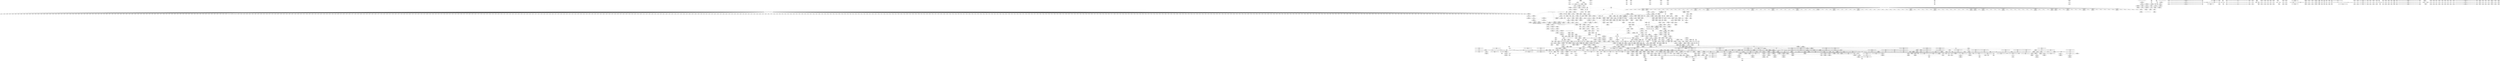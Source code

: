 digraph {
	CE0x55c23f0 [shape=record,shape=Mrecord,label="{CE0x55c23f0|common_perm_create:if.end9}"]
	CE0x570f690 [shape=record,shape=Mrecord,label="{CE0x570f690|72:_i32,_:_CRE_899,900_}"]
	CE0x567d540 [shape=record,shape=Mrecord,label="{CE0x567d540|_ret_%struct.aa_profile*_%call4,_!dbg_!15494|security/apparmor/include/context.h,138}"]
	CE0x5617f60 [shape=record,shape=Mrecord,label="{CE0x5617f60|104:_%struct.inode*,_:_CRE_312,313_}"]
	CE0x55e0ff0 [shape=record,shape=Mrecord,label="{CE0x55e0ff0|common_perm_create:lor.lhs.false|*SummSink*}"]
	CE0x567f960 [shape=record,shape=Mrecord,label="{CE0x567f960|aa_cred_profile:tmp11|security/apparmor/include/context.h,100}"]
	CE0x569e290 [shape=record,shape=Mrecord,label="{CE0x569e290|i64*_getelementptr_inbounds_(_11_x_i64_,_11_x_i64_*___llvm_gcov_ctr58,_i64_0,_i64_1)|*Constant*|*SummSink*}"]
	CE0x570cb30 [shape=record,shape=Mrecord,label="{CE0x570cb30|72:_i32,_:_CRE_816,824_}"]
	CE0x56b7920 [shape=record,shape=Mrecord,label="{CE0x56b7920|aa_cred_profile:bb|*SummSink*}"]
	CE0x55e02c0 [shape=record,shape=Mrecord,label="{CE0x55e02c0|common_perm_create:lor.lhs.false|*SummSource*}"]
	CE0x568b700 [shape=record,shape=Mrecord,label="{CE0x568b700|common_perm_dir_dentry:tmp4|*LoadInst*|security/apparmor/lsm.c,189|*SummSink*}"]
	CE0x56845f0 [shape=record,shape=Mrecord,label="{CE0x56845f0|__aa_current_profile:tmp6|security/apparmor/include/context.h,138|*SummSource*}"]
	CE0x5625a70 [shape=record,shape=Mrecord,label="{CE0x5625a70|i64*_getelementptr_inbounds_(_17_x_i64_,_17_x_i64_*___llvm_gcov_ctr60,_i64_0,_i64_16)|*Constant*|*SummSource*}"]
	CE0x55da740 [shape=record,shape=Mrecord,label="{CE0x55da740|104:_%struct.inode*,_:_CRE_146,147_}"]
	CE0x55ef120 [shape=record,shape=Mrecord,label="{CE0x55ef120|common_perm_create:tmp25|security/apparmor/lsm.c,253|*SummSink*}"]
	CE0x5686210 [shape=record,shape=Mrecord,label="{CE0x5686210|aa_path_perm:entry}"]
	CE0x55d4280 [shape=record,shape=Mrecord,label="{CE0x55d4280|common_perm_create:tmp20|security/apparmor/lsm.c,251|*SummSource*}"]
	CE0x55d9170 [shape=record,shape=Mrecord,label="{CE0x55d9170|104:_%struct.inode*,_:_CRE_72,80_|*MultipleSource*|security/apparmor/lsm.c,253|*LoadInst*|security/apparmor/lsm.c,253}"]
	CE0x56178e0 [shape=record,shape=Mrecord,label="{CE0x56178e0|104:_%struct.inode*,_:_CRE_306,307_}"]
	CE0x570c3c0 [shape=record,shape=Mrecord,label="{CE0x570c3c0|72:_i32,_:_CRE_752,756_}"]
	CE0x55a8300 [shape=record,shape=Mrecord,label="{CE0x55a8300|_call_void_mcount()_#2|*SummSink*}"]
	CE0x56a8150 [shape=record,shape=Mrecord,label="{CE0x56a8150|__aa_current_profile:bb}"]
	CE0x56fa6d0 [shape=record,shape=Mrecord,label="{CE0x56fa6d0|72:_i32,_:_CRE_151,152_}"]
	CE0x569dbd0 [shape=record,shape=Mrecord,label="{CE0x569dbd0|aa_cred_profile:do.end8}"]
	CE0x5668ff0 [shape=record,shape=Mrecord,label="{CE0x5668ff0|VOIDTB_TE:_CE_224,232_}"]
	CE0x57081b0 [shape=record,shape=Mrecord,label="{CE0x57081b0|72:_i32,_:_CRE_578,579_}"]
	CE0x56a4ab0 [shape=record,shape=Mrecord,label="{CE0x56a4ab0|i32_22|*Constant*}"]
	CE0x5647730 [shape=record,shape=Mrecord,label="{CE0x5647730|i32_100|*Constant*|*SummSource*}"]
	CE0x570fbe0 [shape=record,shape=Mrecord,label="{CE0x570fbe0|72:_i32,_:_CRE_904,905_}"]
	CE0x56ff570 [shape=record,shape=Mrecord,label="{CE0x56ff570|72:_i32,_:_CRE_252,253_}"]
	CE0x569fa00 [shape=record,shape=Mrecord,label="{CE0x569fa00|COLLAPSED:_GCMRE___llvm_gcov_ctr46_internal_global_16_x_i64_zeroinitializer:_elem_0:default:}"]
	CE0x5702ed0 [shape=record,shape=Mrecord,label="{CE0x5702ed0|72:_i32,_:_CRE_306,307_}"]
	CE0x56a64e0 [shape=record,shape=Mrecord,label="{CE0x56a64e0|aa_cred_profile:lnot3|security/apparmor/include/context.h,100|*SummSink*}"]
	CE0x56d6030 [shape=record,shape=Mrecord,label="{CE0x56d6030|aa_cred_profile:tmp29|security/apparmor/include/context.h,100|*SummSink*}"]
	CE0x569eac0 [shape=record,shape=Mrecord,label="{CE0x569eac0|__aa_current_profile:do.end|*SummSource*}"]
	CE0x56c66f0 [shape=record,shape=Mrecord,label="{CE0x56c66f0|i32_0|*Constant*}"]
	CE0x5616190 [shape=record,shape=Mrecord,label="{CE0x5616190|104:_%struct.inode*,_:_CRE_222,223_}"]
	CE0x566a390 [shape=record,shape=Mrecord,label="{CE0x566a390|VOIDTB_TE:_CE_313,314_}"]
	CE0x570d190 [shape=record,shape=Mrecord,label="{CE0x570d190|72:_i32,_:_CRE_864,865_}"]
	CE0x5682ec0 [shape=record,shape=Mrecord,label="{CE0x5682ec0|common_perm:error.0}"]
	CE0x570cf70 [shape=record,shape=Mrecord,label="{CE0x570cf70|72:_i32,_:_CRE_848,856_}"]
	CE0x567ca60 [shape=record,shape=Mrecord,label="{CE0x567ca60|i64*_getelementptr_inbounds_(_5_x_i64_,_5_x_i64_*___llvm_gcov_ctr57,_i64_0,_i64_0)|*Constant*|*SummSink*}"]
	CE0x55d82a0 [shape=record,shape=Mrecord,label="{CE0x55d82a0|i32_10|*Constant*|*SummSource*}"]
	CE0x55a7920 [shape=record,shape=Mrecord,label="{CE0x55a7920|apparmor_path_symlink:dentry|Function::apparmor_path_symlink&Arg::dentry::|*SummSource*}"]
	CE0x55ad800 [shape=record,shape=Mrecord,label="{CE0x55ad800|common_perm_create:mask|Function::common_perm_create&Arg::mask::|*SummSink*}"]
	CE0x56880c0 [shape=record,shape=Mrecord,label="{CE0x56880c0|common_perm_dir_dentry:bb|*SummSink*}"]
	CE0x56b8440 [shape=record,shape=Mrecord,label="{CE0x56b8440|VOIDTB_TE:_CE_56,64_}"]
	CE0x56c5930 [shape=record,shape=Mrecord,label="{CE0x56c5930|aa_cred_profile:tmp19|security/apparmor/include/context.h,100}"]
	CE0x56c92d0 [shape=record,shape=Mrecord,label="{CE0x56c92d0|_call_void_asm_sideeffect_1:_09ud2_0A.pushsection___bug_table,_22a_22_0A2:_09.long_1b_-_2b,_$_0:c_-_2b_0A_09.word_$_1:c_,_0_0A_09.org_2b+$_2:c_0A.popsection_,_i,i,i,_dirflag_,_fpsr_,_flags_(i8*_getelementptr_inbounds_(_36_x_i8_,_36_x_i8_*_.str12,_i32_0,_i32_0),_i32_100,_i64_12)_#2,_!dbg_!15490,_!srcloc_!15493|security/apparmor/include/context.h,100}"]
	CE0x570e370 [shape=record,shape=Mrecord,label="{CE0x570e370|72:_i32,_:_CRE_881,882_}"]
	CE0x55bec10 [shape=record,shape=Mrecord,label="{CE0x55bec10|common_perm_create:tmp35|security/apparmor/lsm.c,256}"]
	CE0x56d61f0 [shape=record,shape=Mrecord,label="{CE0x56d61f0|i64*_getelementptr_inbounds_(_16_x_i64_,_16_x_i64_*___llvm_gcov_ctr46,_i64_0,_i64_14)|*Constant*}"]
	CE0x55d9510 [shape=record,shape=Mrecord,label="{CE0x55d9510|104:_%struct.inode*,_:_CRE_88,89_}"]
	CE0x55d7530 [shape=record,shape=Mrecord,label="{CE0x55d7530|i64_11|*Constant*|*SummSource*}"]
	CE0x56c9ee0 [shape=record,shape=Mrecord,label="{CE0x56c9ee0|VOIDTB_TE:_CE_162,163_}"]
	CE0x56fce20 [shape=record,shape=Mrecord,label="{CE0x56fce20|72:_i32,_:_CRE_188,189_}"]
	CE0x55c9a10 [shape=record,shape=Mrecord,label="{CE0x55c9a10|common_perm_create:tmp10|security/apparmor/lsm.c,251|*SummSink*}"]
	CE0x55c8ec0 [shape=record,shape=Mrecord,label="{CE0x55c8ec0|i64*_getelementptr_inbounds_(_17_x_i64_,_17_x_i64_*___llvm_gcov_ctr60,_i64_0,_i64_6)|*Constant*}"]
	CE0x56c1a90 [shape=record,shape=Mrecord,label="{CE0x56c1a90|aa_cred_profile:lnot|security/apparmor/include/context.h,100|*SummSink*}"]
	CE0x55c3cf0 [shape=record,shape=Mrecord,label="{CE0x55c3cf0|common_perm_create:tobool|security/apparmor/lsm.c,251|*SummSource*}"]
	CE0x5619c40 [shape=record,shape=Mrecord,label="{CE0x5619c40|common_perm_create:tmp31|security/apparmor/lsm.c,253|*SummSource*}"]
	CE0x56c2520 [shape=record,shape=Mrecord,label="{CE0x56c2520|aa_cred_profile:tmp13}"]
	CE0x56d5280 [shape=record,shape=Mrecord,label="{CE0x56d5280|i64_6|*Constant*|*SummSink*}"]
	CE0x5685b10 [shape=record,shape=Mrecord,label="{CE0x5685b10|common_perm:call1|security/apparmor/lsm.c,170|*SummSink*}"]
	CE0x55a66d0 [shape=record,shape=Mrecord,label="{CE0x55a66d0|apparmor_path_symlink:dir|Function::apparmor_path_symlink&Arg::dir::|*SummSink*}"]
	CE0x55d4d80 [shape=record,shape=Mrecord,label="{CE0x55d4d80|i32_4|*Constant*|*SummSink*}"]
	CE0x5668dd0 [shape=record,shape=Mrecord,label="{CE0x5668dd0|VOIDTB_TE:_CE_222,223_}"]
	CE0x56ad6b0 [shape=record,shape=Mrecord,label="{CE0x56ad6b0|i8*_getelementptr_inbounds_(_36_x_i8_,_36_x_i8_*_.str12,_i32_0,_i32_0)|*Constant*|*SummSink*}"]
	CE0x56f9f60 [shape=record,shape=Mrecord,label="{CE0x56f9f60|72:_i32,_:_CRE_144,145_}"]
	CE0x56ff350 [shape=record,shape=Mrecord,label="{CE0x56ff350|72:_i32,_:_CRE_250,251_}"]
	CE0x55e1910 [shape=record,shape=Mrecord,label="{CE0x55e1910|common_perm_create:tmp8|security/apparmor/lsm.c,251}"]
	CE0x56ba5d0 [shape=record,shape=Mrecord,label="{CE0x56ba5d0|aa_cred_profile:do.cond|*SummSink*}"]
	CE0x55eecd0 [shape=record,shape=Mrecord,label="{CE0x55eecd0|common_perm_create:tmp25|security/apparmor/lsm.c,253}"]
	CE0x55f2640 [shape=record,shape=Mrecord,label="{CE0x55f2640|get_current:entry}"]
	CE0x567fb50 [shape=record,shape=Mrecord,label="{CE0x567fb50|common_perm:if.end}"]
	CE0x55e2030 [shape=record,shape=Mrecord,label="{CE0x55e2030|i64_4|*Constant*}"]
	CE0x56fe9f0 [shape=record,shape=Mrecord,label="{CE0x56fe9f0|72:_i32,_:_CRE_241,242_}"]
	CE0x56895b0 [shape=record,shape=Mrecord,label="{CE0x56895b0|common_perm_dir_dentry:tmp3|*SummSink*}"]
	CE0x56fdd00 [shape=record,shape=Mrecord,label="{CE0x56fdd00|72:_i32,_:_CRE_202,203_}"]
	CE0x567a6c0 [shape=record,shape=Mrecord,label="{CE0x567a6c0|i64_3|*Constant*}"]
	CE0x5663830 [shape=record,shape=Mrecord,label="{CE0x5663830|72:_i32,_:_CRE_76,80_}"]
	CE0x55aa8b0 [shape=record,shape=Mrecord,label="{CE0x55aa8b0|i32_9|*Constant*|*SummSink*}"]
	CE0x561dbe0 [shape=record,shape=Mrecord,label="{CE0x561dbe0|_ret_i32_%call17,_!dbg_!15526|security/apparmor/file.c,307}"]
	CE0x56fd260 [shape=record,shape=Mrecord,label="{CE0x56fd260|72:_i32,_:_CRE_192,193_}"]
	CE0x56a2440 [shape=record,shape=Mrecord,label="{CE0x56a2440|__aa_current_profile:tmp9|security/apparmor/include/context.h,138|*SummSource*}"]
	CE0x56b83d0 [shape=record,shape=Mrecord,label="{CE0x56b83d0|VOIDTB_TE:_CE_40,48_}"]
	CE0x570e7b0 [shape=record,shape=Mrecord,label="{CE0x570e7b0|72:_i32,_:_CRE_885,886_}"]
	CE0x5686d90 [shape=record,shape=Mrecord,label="{CE0x5686d90|mediated_filesystem:and|security/apparmor/include/apparmor.h,117|*SummSink*}"]
	CE0x56148d0 [shape=record,shape=Mrecord,label="{CE0x56148d0|i32_0|*Constant*}"]
	CE0x55ba000 [shape=record,shape=Mrecord,label="{CE0x55ba000|_ret_i32_%retval.0,_!dbg_!15515|security/apparmor/lsm.c,257}"]
	CE0x568c410 [shape=record,shape=Mrecord,label="{CE0x568c410|common_perm_dir_dentry:call|security/apparmor/lsm.c,191|*SummSource*}"]
	CE0x5678160 [shape=record,shape=Mrecord,label="{CE0x5678160|common_perm:mask|Function::common_perm&Arg::mask::}"]
	CE0x570ba30 [shape=record,shape=Mrecord,label="{CE0x570ba30|72:_i32,_:_CRE_680,684_}"]
	CE0x55d6320 [shape=record,shape=Mrecord,label="{CE0x55d6320|GLOBAL:__llvm_gcov_ctr57|Global_var:__llvm_gcov_ctr57}"]
	CE0x56ce990 [shape=record,shape=Mrecord,label="{CE0x56ce990|aa_cred_profile:tmp28|security/apparmor/include/context.h,100}"]
	CE0x55bf170 [shape=record,shape=Mrecord,label="{CE0x55bf170|common_perm_create:tmp16|security/apparmor/lsm.c,251}"]
	CE0x570a7f0 [shape=record,shape=Mrecord,label="{CE0x570a7f0|72:_i32,_:_CRE_614,615_}"]
	CE0x56a98e0 [shape=record,shape=Mrecord,label="{CE0x56a98e0|aa_cred_profile:lnot|security/apparmor/include/context.h,100}"]
	CE0x56fdf20 [shape=record,shape=Mrecord,label="{CE0x56fdf20|72:_i32,_:_CRE_204,205_}"]
	CE0x56a2e60 [shape=record,shape=Mrecord,label="{CE0x56a2e60|aa_cred_profile:tmp}"]
	CE0x5646f70 [shape=record,shape=Mrecord,label="{CE0x5646f70|void_(i8*,_i32,_i64)*_asm_sideeffect_1:_09ud2_0A.pushsection___bug_table,_22a_22_0A2:_09.long_1b_-_2b,_$_0:c_-_2b_0A_09.word_$_1:c_,_0_0A_09.org_2b+$_2:c_0A.popsection_,_i,i,i,_dirflag_,_fpsr_,_flags_|*SummSource*}"]
	CE0x56c9cc0 [shape=record,shape=Mrecord,label="{CE0x56c9cc0|VOIDTB_TE:_CE_160,161_}"]
	CE0x55a8c10 [shape=record,shape=Mrecord,label="{CE0x55a8c10|i64*_getelementptr_inbounds_(_2_x_i64_,_2_x_i64_*___llvm_gcov_ctr56,_i64_0,_i64_1)|*Constant*}"]
	CE0x55b0f80 [shape=record,shape=Mrecord,label="{CE0x55b0f80|i64_1|*Constant*}"]
	CE0x56c9770 [shape=record,shape=Mrecord,label="{CE0x56c9770|_call_void_asm_sideeffect_1:_09ud2_0A.pushsection___bug_table,_22a_22_0A2:_09.long_1b_-_2b,_$_0:c_-_2b_0A_09.word_$_1:c_,_0_0A_09.org_2b+$_2:c_0A.popsection_,_i,i,i,_dirflag_,_fpsr_,_flags_(i8*_getelementptr_inbounds_(_36_x_i8_,_36_x_i8_*_.str12,_i32_0,_i32_0),_i32_100,_i64_12)_#2,_!dbg_!15490,_!srcloc_!15493|security/apparmor/include/context.h,100|*SummSink*}"]
	CE0x570eae0 [shape=record,shape=Mrecord,label="{CE0x570eae0|72:_i32,_:_CRE_888,889_}"]
	CE0x5621140 [shape=record,shape=Mrecord,label="{CE0x5621140|common_perm:tmp10|security/apparmor/lsm.c,172|*SummSink*}"]
	CE0x56838f0 [shape=record,shape=Mrecord,label="{CE0x56838f0|common_perm:tmp9|security/apparmor/lsm.c,172}"]
	CE0x55dbb30 [shape=record,shape=Mrecord,label="{CE0x55dbb30|104:_%struct.inode*,_:_CRE_163,164_}"]
	CE0x56a7380 [shape=record,shape=Mrecord,label="{CE0x56a7380|__aa_current_profile:if.end}"]
	CE0x55be620 [shape=record,shape=Mrecord,label="{CE0x55be620|i64*_getelementptr_inbounds_(_17_x_i64_,_17_x_i64_*___llvm_gcov_ctr60,_i64_0,_i64_15)|*Constant*|*SummSink*}"]
	CE0x5669c50 [shape=record,shape=Mrecord,label="{CE0x5669c50|VOIDTB_TE:_CE_306,307_}"]
	CE0x5623380 [shape=record,shape=Mrecord,label="{CE0x5623380|common_perm_dir_dentry:entry|*SummSink*}"]
	CE0x55d6740 [shape=record,shape=Mrecord,label="{CE0x55d6740|common_perm:tmp4|security/apparmor/lsm.c,169}"]
	CE0x56fbb00 [shape=record,shape=Mrecord,label="{CE0x56fbb00|72:_i32,_:_CRE_170,171_}"]
	CE0x5704c90 [shape=record,shape=Mrecord,label="{CE0x5704c90|72:_i32,_:_CRE_475,476_}"]
	CE0x5700230 [shape=record,shape=Mrecord,label="{CE0x5700230|72:_i32,_:_CRE_264,265_}"]
	CE0x5615cd0 [shape=record,shape=Mrecord,label="{CE0x5615cd0|104:_%struct.inode*,_:_CRE_218,219_}"]
	CE0x56b44b0 [shape=record,shape=Mrecord,label="{CE0x56b44b0|GLOBAL:get_current|*Constant*}"]
	CE0x570f030 [shape=record,shape=Mrecord,label="{CE0x570f030|72:_i32,_:_CRE_893,894_}"]
	CE0x56af990 [shape=record,shape=Mrecord,label="{CE0x56af990|__aa_current_profile:tmp16|security/apparmor/include/context.h,138|*SummSink*}"]
	CE0x5625450 [shape=record,shape=Mrecord,label="{CE0x5625450|i64*_getelementptr_inbounds_(_17_x_i64_,_17_x_i64_*___llvm_gcov_ctr60,_i64_0,_i64_16)|*Constant*}"]
	CE0x55f1f20 [shape=record,shape=Mrecord,label="{CE0x55f1f20|common_perm:mode|security/apparmor/lsm.c,169|*SummSource*}"]
	CE0x56839d0 [shape=record,shape=Mrecord,label="{CE0x56839d0|common_perm:tmp9|security/apparmor/lsm.c,172|*SummSink*}"]
	CE0x5615350 [shape=record,shape=Mrecord,label="{CE0x5615350|104:_%struct.inode*,_:_CRE_210,211_}"]
	CE0x56b3b30 [shape=record,shape=Mrecord,label="{CE0x56b3b30|__aa_current_profile:tmp20|security/apparmor/include/context.h,138|*SummSource*}"]
	CE0x569d9c0 [shape=record,shape=Mrecord,label="{CE0x569d9c0|__aa_current_profile:land.lhs.true|*SummSource*}"]
	CE0x56d2650 [shape=record,shape=Mrecord,label="{CE0x56d2650|aa_cred_profile:profile11|security/apparmor/include/context.h,101|*SummSink*}"]
	CE0x532f3a0 [shape=record,shape=Mrecord,label="{CE0x532f3a0|common_perm_create:entry|*SummSource*}"]
	CE0x55ba440 [shape=record,shape=Mrecord,label="{CE0x55ba440|_ret_i32_%retval.0,_!dbg_!15515|security/apparmor/lsm.c,257|*SummSink*}"]
	CE0x560dfa0 [shape=record,shape=Mrecord,label="{CE0x560dfa0|_call_void_mcount()_#2|*SummSource*}"]
	CE0x5700780 [shape=record,shape=Mrecord,label="{CE0x5700780|72:_i32,_:_CRE_269,270_}"]
	CE0x5705620 [shape=record,shape=Mrecord,label="{CE0x5705620|72:_i32,_:_CRE_484,485_}"]
	CE0x55c8cd0 [shape=record,shape=Mrecord,label="{CE0x55c8cd0|i64_5|*Constant*|*SummSource*}"]
	CE0x55f0600 [shape=record,shape=Mrecord,label="{CE0x55f0600|i32_5|*Constant*}"]
	CE0x5615480 [shape=record,shape=Mrecord,label="{CE0x5615480|104:_%struct.inode*,_:_CRE_211,212_}"]
	CE0x56b91d0 [shape=record,shape=Mrecord,label="{CE0x56b91d0|aa_cred_profile:if.then|*SummSource*}"]
	CE0x568dca0 [shape=record,shape=Mrecord,label="{CE0x568dca0|common_perm_dir_dentry:tmp1|*SummSink*}"]
	CE0x55ad790 [shape=record,shape=Mrecord,label="{CE0x55ad790|i16_-24576|*Constant*|*SummSource*}"]
	CE0x55e0840 [shape=record,shape=Mrecord,label="{CE0x55e0840|COLLAPSED:_GCMRE___llvm_gcov_ctr60_internal_global_17_x_i64_zeroinitializer:_elem_0:default:}"]
	CE0x570bc50 [shape=record,shape=Mrecord,label="{CE0x570bc50|72:_i32,_:_CRE_688,692_}"]
	CE0x56b66d0 [shape=record,shape=Mrecord,label="{CE0x56b66d0|aa_cred_profile:cred|Function::aa_cred_profile&Arg::cred::|*SummSource*}"]
	CE0x56847c0 [shape=record,shape=Mrecord,label="{CE0x56847c0|__aa_current_profile:tmp7|security/apparmor/include/context.h,138}"]
	CE0x56d0250 [shape=record,shape=Mrecord,label="{CE0x56d0250|VOIDTB_TE:_CE_0,4_}"]
	CE0x55d9f30 [shape=record,shape=Mrecord,label="{CE0x55d9f30|104:_%struct.inode*,_:_CRE_96,104_|*MultipleSource*|security/apparmor/lsm.c,253|*LoadInst*|security/apparmor/lsm.c,253}"]
	CE0x55f3fc0 [shape=record,shape=Mrecord,label="{CE0x55f3fc0|common_perm_create:cred|security/apparmor/lsm.c,251|*SummSource*}"]
	CE0x5709b30 [shape=record,shape=Mrecord,label="{CE0x5709b30|72:_i32,_:_CRE_602,603_}"]
	CE0x55f3ac0 [shape=record,shape=Mrecord,label="{CE0x55f3ac0|i32_78|*Constant*}"]
	CE0x570e260 [shape=record,shape=Mrecord,label="{CE0x570e260|72:_i32,_:_CRE_880,881_}"]
	CE0x55b0ff0 [shape=record,shape=Mrecord,label="{CE0x55b0ff0|get_current:tmp1}"]
	CE0x55e0020 [shape=record,shape=Mrecord,label="{CE0x55e0020|common_perm_create:if.then}"]
	CE0x55b2670 [shape=record,shape=Mrecord,label="{CE0x55b2670|common_perm_create:tmp4|security/apparmor/lsm.c,251|*SummSink*}"]
	CE0x5705a60 [shape=record,shape=Mrecord,label="{CE0x5705a60|72:_i32,_:_CRE_488,496_}"]
	CE0x56d3c50 [shape=record,shape=Mrecord,label="{CE0x56d3c50|VOIDTB_TE:_CE_176,177_}"]
	CE0x5616060 [shape=record,shape=Mrecord,label="{CE0x5616060|104:_%struct.inode*,_:_CRE_221,222_}"]
	CE0x56b9920 [shape=record,shape=Mrecord,label="{CE0x56b9920|get_current:tmp3}"]
	CE0x55dbc60 [shape=record,shape=Mrecord,label="{CE0x55dbc60|104:_%struct.inode*,_:_CRE_164,165_}"]
	CE0x5663c30 [shape=record,shape=Mrecord,label="{CE0x5663c30|72:_i32,_:_CRE_104,112_}"]
	CE0x5669460 [shape=record,shape=Mrecord,label="{CE0x5669460|VOIDTB_TE:_CE_256,264_}"]
	CE0x56fc5a0 [shape=record,shape=Mrecord,label="{CE0x56fc5a0|72:_i32,_:_CRE_180,181_}"]
	"CONST[source:0(mediator),value:2(dynamic)][purpose:{subject}]"
	CE0x56a6dc0 [shape=record,shape=Mrecord,label="{CE0x56a6dc0|i64*_getelementptr_inbounds_(_16_x_i64_,_16_x_i64_*___llvm_gcov_ctr46,_i64_0,_i64_7)|*Constant*|*SummSource*}"]
	CE0x570a080 [shape=record,shape=Mrecord,label="{CE0x570a080|72:_i32,_:_CRE_607,608_}"]
	CE0x55f56c0 [shape=record,shape=Mrecord,label="{CE0x55f56c0|common_perm_create:call3|security/apparmor/lsm.c,251}"]
	CE0x55dd090 [shape=record,shape=Mrecord,label="{CE0x55dd090|104:_%struct.inode*,_:_CRE_181,182_}"]
	CE0x56472d0 [shape=record,shape=Mrecord,label="{CE0x56472d0|i64*_getelementptr_inbounds_(_16_x_i64_,_16_x_i64_*___llvm_gcov_ctr46,_i64_0,_i64_9)|*Constant*|*SummSink*}"]
	CE0x56fe7d0 [shape=record,shape=Mrecord,label="{CE0x56fe7d0|72:_i32,_:_CRE_232,236_}"]
	CE0x5711de0 [shape=record,shape=Mrecord,label="{CE0x5711de0|72:_i32,_:_CRE_936,944_}"]
	CE0x560e1a0 [shape=record,shape=Mrecord,label="{CE0x560e1a0|__aa_current_profile:call|security/apparmor/include/context.h,138}"]
	CE0x5687d70 [shape=record,shape=Mrecord,label="{CE0x5687d70|common_perm_dir_dentry:bb}"]
	CE0x55df630 [shape=record,shape=Mrecord,label="{CE0x55df630|_call_void_mcount()_#2}"]
	CE0x56640f0 [shape=record,shape=Mrecord,label="{CE0x56640f0|72:_i32,_:_CRE_136,137_}"]
	CE0x55a8ab0 [shape=record,shape=Mrecord,label="{CE0x55a8ab0|common_perm_dir_dentry:path|security/apparmor/lsm.c, 189|*SummSource*}"]
	CE0x56c6930 [shape=record,shape=Mrecord,label="{CE0x56c6930|aa_cred_profile:security|security/apparmor/include/context.h,99|*SummSink*}"]
	CE0x565a360 [shape=record,shape=Mrecord,label="{CE0x565a360|mediated_filesystem:s_flags|security/apparmor/include/apparmor.h,117|*SummSource*}"]
	CE0x55dffb0 [shape=record,shape=Mrecord,label="{CE0x55dffb0|common_perm_create:bb|*SummSink*}"]
	CE0x55a9ac0 [shape=record,shape=Mrecord,label="{CE0x55a9ac0|i64_2|*Constant*|*SummSink*}"]
	CE0x55f0e60 [shape=record,shape=Mrecord,label="{CE0x55f0e60|104:_%struct.inode*,_:_CRE_0,4_|*MultipleSource*|security/apparmor/lsm.c,253|*LoadInst*|security/apparmor/lsm.c,253}"]
	CE0x560de20 [shape=record,shape=Mrecord,label="{CE0x560de20|get_current:tmp1|*SummSink*}"]
	CE0x56163f0 [shape=record,shape=Mrecord,label="{CE0x56163f0|104:_%struct.inode*,_:_CRE_224,232_|*MultipleSource*|security/apparmor/lsm.c,253|*LoadInst*|security/apparmor/lsm.c,253}"]
	CE0x55d9a70 [shape=record,shape=Mrecord,label="{CE0x55d9a70|104:_%struct.inode*,_:_CRE_92,93_}"]
	CE0x570dd10 [shape=record,shape=Mrecord,label="{CE0x570dd10|72:_i32,_:_CRE_875,876_}"]
	CE0x567bf40 [shape=record,shape=Mrecord,label="{CE0x567bf40|0:_%struct.aa_profile*,_:_CMRE_8,16_|*MultipleSource*|security/apparmor/include/context.h,99|*LoadInst*|security/apparmor/include/context.h,99|security/apparmor/include/context.h,100}"]
	CE0x5663170 [shape=record,shape=Mrecord,label="{CE0x5663170|72:_i32,_:_CRE_24,32_}"]
	CE0x56d83e0 [shape=record,shape=Mrecord,label="{CE0x56d83e0|VOIDTB_TE:_CE_152,153_}"]
	CE0x56a6aa0 [shape=record,shape=Mrecord,label="{CE0x56a6aa0|i64*_getelementptr_inbounds_(_16_x_i64_,_16_x_i64_*___llvm_gcov_ctr46,_i64_0,_i64_7)|*Constant*}"]
	CE0x5677bf0 [shape=record,shape=Mrecord,label="{CE0x5677bf0|common_perm:op|Function::common_perm&Arg::op::|*SummSink*}"]
	CE0x55db2e0 [shape=record,shape=Mrecord,label="{CE0x55db2e0|104:_%struct.inode*,_:_CRE_156,157_}"]
	CE0x5668550 [shape=record,shape=Mrecord,label="{CE0x5668550|VOIDTB_TE:_CE_214,215_}"]
	CE0x568baf0 [shape=record,shape=Mrecord,label="{CE0x568baf0|common_perm_dir_dentry:dentry2|security/apparmor/lsm.c,189|*SummSource*}"]
	CE0x570fcf0 [shape=record,shape=Mrecord,label="{CE0x570fcf0|72:_i32,_:_CRE_905,906_}"]
	CE0x5616fd0 [shape=record,shape=Mrecord,label="{CE0x5616fd0|104:_%struct.inode*,_:_CRE_280,288_|*MultipleSource*|security/apparmor/lsm.c,253|*LoadInst*|security/apparmor/lsm.c,253}"]
	CE0x56ab6f0 [shape=record,shape=Mrecord,label="{CE0x56ab6f0|i64_0|*Constant*}"]
	CE0x5702430 [shape=record,shape=Mrecord,label="{CE0x5702430|72:_i32,_:_CRE_296,297_}"]
	CE0x56a7180 [shape=record,shape=Mrecord,label="{CE0x56a7180|__aa_current_profile:if.then|*SummSource*}"]
	CE0x56cdf10 [shape=record,shape=Mrecord,label="{CE0x56cdf10|i64*_getelementptr_inbounds_(_16_x_i64_,_16_x_i64_*___llvm_gcov_ctr46,_i64_0,_i64_13)|*Constant*}"]
	CE0x5685920 [shape=record,shape=Mrecord,label="{CE0x5685920|common_perm:call1|security/apparmor/lsm.c,170}"]
	CE0x5662fe0 [shape=record,shape=Mrecord,label="{CE0x5662fe0|72:_i32,_:_CRE_12,16_}"]
	CE0x5702540 [shape=record,shape=Mrecord,label="{CE0x5702540|72:_i32,_:_CRE_297,298_}"]
	CE0x55de390 [shape=record,shape=Mrecord,label="{CE0x55de390|104:_%struct.inode*,_:_CRE_197,198_}"]
	CE0x5712dd0 [shape=record,shape=Mrecord,label="{CE0x5712dd0|72:_i32,_:_CRE_992,1000_}"]
	CE0x561a810 [shape=record,shape=Mrecord,label="{CE0x561a810|common_perm_create:tmp33|security/apparmor/lsm.c,254|*SummSink*}"]
	CE0x56624c0 [shape=record,shape=Mrecord,label="{CE0x56624c0|VOIDTB_TE:_CE_314,315_}"]
	CE0x5668880 [shape=record,shape=Mrecord,label="{CE0x5668880|VOIDTB_TE:_CE_217,218_}"]
	CE0x5705b70 [shape=record,shape=Mrecord,label="{CE0x5705b70|72:_i32,_:_CRE_496,500_}"]
	CE0x55f47d0 [shape=record,shape=Mrecord,label="{CE0x55f47d0|i64*_getelementptr_inbounds_(_17_x_i64_,_17_x_i64_*___llvm_gcov_ctr60,_i64_0,_i64_9)|*Constant*|*SummSource*}"]
	CE0x570ef20 [shape=record,shape=Mrecord,label="{CE0x570ef20|72:_i32,_:_CRE_892,893_}"]
	CE0x561ea40 [shape=record,shape=Mrecord,label="{CE0x561ea40|i64_12|*Constant*|*SummSink*}"]
	CE0x55c4770 [shape=record,shape=Mrecord,label="{CE0x55c4770|common_perm:tmp6|security/apparmor/lsm.c,169|*SummSource*}"]
	CE0x55f2340 [shape=record,shape=Mrecord,label="{CE0x55f2340|i8*_getelementptr_inbounds_(_45_x_i8_,_45_x_i8_*_.str14,_i32_0,_i32_0)|*Constant*|*SummSink*}"]
	CE0x56c4de0 [shape=record,shape=Mrecord,label="{CE0x56c4de0|aa_cred_profile:conv|security/apparmor/include/context.h,100|*SummSource*}"]
	CE0x56c0610 [shape=record,shape=Mrecord,label="{CE0x56c0610|VOIDTB_TE:_CE_194,195_}"]
	CE0x5702320 [shape=record,shape=Mrecord,label="{CE0x5702320|72:_i32,_:_CRE_295,296_}"]
	CE0x55e3380 [shape=record,shape=Mrecord,label="{CE0x55e3380|common_perm_create:tmp2|*SummSource*}"]
	CE0x55c1d80 [shape=record,shape=Mrecord,label="{CE0x55c1d80|get_current:tmp4|./arch/x86/include/asm/current.h,14|*SummSink*}"]
	CE0x5663430 [shape=record,shape=Mrecord,label="{CE0x5663430|72:_i32,_:_CRE_48,56_}"]
	CE0x5704880 [shape=record,shape=Mrecord,label="{CE0x5704880|72:_i32,_:_CRE_464,472_}"]
	CE0x56cc9c0 [shape=record,shape=Mrecord,label="{CE0x56cc9c0|aa_cred_profile:tmp30|security/apparmor/include/context.h,100|*SummSource*}"]
	CE0x566a170 [shape=record,shape=Mrecord,label="{CE0x566a170|VOIDTB_TE:_CE_311,312_}"]
	CE0x561ee60 [shape=record,shape=Mrecord,label="{CE0x561ee60|GLOBAL:mediated_filesystem|*Constant*|*SummSource*}"]
	CE0x55bba20 [shape=record,shape=Mrecord,label="{CE0x55bba20|i1_true|*Constant*}"]
	CE0x55a5d90 [shape=record,shape=Mrecord,label="{CE0x55a5d90|common_perm_create:cond|security/apparmor/lsm.c, 251|*SummSource*}"]
	CE0x55a1710 [shape=record,shape=Mrecord,label="{CE0x55a1710|apparmor_path_symlink:entry}"]
	CE0x55e10b0 [shape=record,shape=Mrecord,label="{CE0x55e10b0|common_perm_create:if.then8}"]
	CE0x5618ea0 [shape=record,shape=Mrecord,label="{CE0x5618ea0|i64_13|*Constant*|*SummSource*}"]
	CE0x56a8250 [shape=record,shape=Mrecord,label="{CE0x56a8250|__aa_current_profile:bb|*SummSource*}"]
	CE0x56b54e0 [shape=record,shape=Mrecord,label="{CE0x56b54e0|__aa_current_profile:tmp21|security/apparmor/include/context.h,138|*SummSource*}"]
	CE0x568b260 [shape=record,shape=Mrecord,label="{CE0x568b260|common_perm_dir_dentry:mnt1|security/apparmor/lsm.c,189|*SummSink*}"]
	CE0x56b4ff0 [shape=record,shape=Mrecord,label="{CE0x56b4ff0|__aa_current_profile:cred|security/apparmor/include/context.h,138|*SummSink*}"]
	CE0x55bec80 [shape=record,shape=Mrecord,label="{CE0x55bec80|common_perm_create:tmp35|security/apparmor/lsm.c,256|*SummSource*}"]
	CE0x55f2b40 [shape=record,shape=Mrecord,label="{CE0x55f2b40|GLOBAL:common_perm_dir_dentry|*Constant*}"]
	CE0x56abdd0 [shape=record,shape=Mrecord,label="{CE0x56abdd0|i1_true|*Constant*}"]
	CE0x55de000 [shape=record,shape=Mrecord,label="{CE0x55de000|104:_%struct.inode*,_:_CRE_194,195_}"]
	CE0x5685f60 [shape=record,shape=Mrecord,label="{CE0x5685f60|GLOBAL:aa_path_perm|*Constant*|*SummSource*}"]
	CE0x55b2810 [shape=record,shape=Mrecord,label="{CE0x55b2810|i64_2|*Constant*}"]
	CE0x55aa300 [shape=record,shape=Mrecord,label="{CE0x55aa300|common_perm_create:tmp7|security/apparmor/lsm.c,251}"]
	CE0x5622430 [shape=record,shape=Mrecord,label="{CE0x5622430|__aa_current_profile:tmp11|security/apparmor/include/context.h,138}"]
	CE0x5626900 [shape=record,shape=Mrecord,label="{CE0x5626900|common_perm_create:tmp38|security/apparmor/lsm.c,257|*SummSink*}"]
	CE0x55d0520 [shape=record,shape=Mrecord,label="{CE0x55d0520|i64*_getelementptr_inbounds_(_2_x_i64_,_2_x_i64_*___llvm_gcov_ctr55,_i64_0,_i64_0)|*Constant*|*SummSource*}"]
	CE0x55bf1e0 [shape=record,shape=Mrecord,label="{CE0x55bf1e0|common_perm_create:tmp16|security/apparmor/lsm.c,251|*SummSource*}"]
	CE0x56b4860 [shape=record,shape=Mrecord,label="{CE0x56b4860|get_current:entry}"]
	CE0x56be780 [shape=record,shape=Mrecord,label="{CE0x56be780|aa_cred_profile:conv|security/apparmor/include/context.h,100}"]
	"CONST[source:0(mediator),value:2(dynamic)][purpose:{object}]"
	CE0x5669f50 [shape=record,shape=Mrecord,label="{CE0x5669f50|VOIDTB_TE:_CE_309,310_}"]
	CE0x56896c0 [shape=record,shape=Mrecord,label="{CE0x56896c0|_call_void_mcount()_#2}"]
	CE0x55dd680 [shape=record,shape=Mrecord,label="{CE0x55dd680|104:_%struct.inode*,_:_CRE_186,187_}"]
	CE0x55c8980 [shape=record,shape=Mrecord,label="{CE0x55c8980|__aa_current_profile:tmp7|security/apparmor/include/context.h,138|*SummSink*}"]
	CE0x56171a0 [shape=record,shape=Mrecord,label="{CE0x56171a0|104:_%struct.inode*,_:_CRE_288,296_|*MultipleSource*|security/apparmor/lsm.c,253|*LoadInst*|security/apparmor/lsm.c,253}"]
	CE0x56fa5c0 [shape=record,shape=Mrecord,label="{CE0x56fa5c0|72:_i32,_:_CRE_150,151_}"]
	CE0x56ade10 [shape=record,shape=Mrecord,label="{CE0x56ade10|i32_138|*Constant*|*SummSink*}"]
	CE0x55de720 [shape=record,shape=Mrecord,label="{CE0x55de720|104:_%struct.inode*,_:_CRE_200,201_}"]
	CE0x559c0d0 [shape=record,shape=Mrecord,label="{CE0x559c0d0|get_current:entry|*SummSink*}"]
	CE0x56ba4a0 [shape=record,shape=Mrecord,label="{CE0x56ba4a0|aa_cred_profile:do.cond|*SummSource*}"]
	CE0x5700bc0 [shape=record,shape=Mrecord,label="{CE0x5700bc0|72:_i32,_:_CRE_273,274_}"]
	CE0x56c5250 [shape=record,shape=Mrecord,label="{CE0x56c5250|VOIDTB_TE:_CE_112,144_}"]
	CE0x56ba9b0 [shape=record,shape=Mrecord,label="{CE0x56ba9b0|%struct.aa_profile*_null|*Constant*}"]
	CE0x56fd590 [shape=record,shape=Mrecord,label="{CE0x56fd590|72:_i32,_:_CRE_195,196_}"]
	CE0x55c4a20 [shape=record,shape=Mrecord,label="{CE0x55c4a20|i64*_getelementptr_inbounds_(_5_x_i64_,_5_x_i64_*___llvm_gcov_ctr57,_i64_0,_i64_3)|*Constant*}"]
	CE0x560c700 [shape=record,shape=Mrecord,label="{CE0x560c700|_call_void_mcount()_#2|*SummSink*}"]
	CE0x5647b50 [shape=record,shape=Mrecord,label="{CE0x5647b50|i64*_getelementptr_inbounds_(_16_x_i64_,_16_x_i64_*___llvm_gcov_ctr46,_i64_0,_i64_9)|*Constant*}"]
	CE0x55e37f0 [shape=record,shape=Mrecord,label="{CE0x55e37f0|common_perm_create:tmp3|*SummSink*}"]
	CE0x55da190 [shape=record,shape=Mrecord,label="{CE0x55da190|104:_%struct.inode*,_:_CRE_112,144_|*MultipleSource*|security/apparmor/lsm.c,253|*LoadInst*|security/apparmor/lsm.c,253}"]
	CE0x56b5060 [shape=record,shape=Mrecord,label="{CE0x56b5060|__aa_current_profile:tmp21|security/apparmor/include/context.h,138}"]
	CE0x55dd7b0 [shape=record,shape=Mrecord,label="{CE0x55dd7b0|104:_%struct.inode*,_:_CRE_187,188_}"]
	CE0x560d6d0 [shape=record,shape=Mrecord,label="{CE0x560d6d0|mediated_filesystem:tmp2|*SummSource*}"]
	"CONST[source:0(mediator),value:0(static)][purpose:{operation}][SrcIdx:3]"
	CE0x55ba7a0 [shape=record,shape=Mrecord,label="{CE0x55ba7a0|_ret_i32_%call,_!dbg_!15472|security/apparmor/lsm.c,298}"]
	CE0x567e5a0 [shape=record,shape=Mrecord,label="{CE0x567e5a0|i64*_getelementptr_inbounds_(_5_x_i64_,_5_x_i64_*___llvm_gcov_ctr57,_i64_0,_i64_0)|*Constant*|*SummSource*}"]
	CE0x5645ff0 [shape=record,shape=Mrecord,label="{CE0x5645ff0|i64*_getelementptr_inbounds_(_16_x_i64_,_16_x_i64_*___llvm_gcov_ctr46,_i64_0,_i64_12)|*Constant*|*SummSource*}"]
	CE0x55a5d20 [shape=record,shape=Mrecord,label="{CE0x55a5d20|common_perm_create:cond|security/apparmor/lsm.c, 251}"]
	CE0x56fd040 [shape=record,shape=Mrecord,label="{CE0x56fd040|72:_i32,_:_CRE_190,191_}"]
	CE0x55a7210 [shape=record,shape=Mrecord,label="{CE0x55a7210|common_perm_create:tmp9|security/apparmor/lsm.c,251|*SummSource*}"]
	CE0x56ae5c0 [shape=record,shape=Mrecord,label="{CE0x56ae5c0|i8*_getelementptr_inbounds_(_45_x_i8_,_45_x_i8_*_.str14,_i32_0,_i32_0)|*Constant*}"]
	CE0x5663530 [shape=record,shape=Mrecord,label="{CE0x5663530|72:_i32,_:_CRE_56,64_}"]
	CE0x56d7320 [shape=record,shape=Mrecord,label="{CE0x56d7320|VOIDTB_TE:_CE_180,181_}"]
	CE0x560eec0 [shape=record,shape=Mrecord,label="{CE0x560eec0|mediated_filesystem:tmp3|*SummSink*}"]
	CE0x5682840 [shape=record,shape=Mrecord,label="{CE0x5682840|aa_path_perm:path|Function::aa_path_perm&Arg::path::|*SummSink*}"]
	CE0x5645ac0 [shape=record,shape=Mrecord,label="{CE0x5645ac0|aa_cred_profile:tmp25|security/apparmor/include/context.h,100|*SummSink*}"]
	CE0x5702760 [shape=record,shape=Mrecord,label="{CE0x5702760|72:_i32,_:_CRE_299,300_}"]
	CE0x5644410 [shape=record,shape=Mrecord,label="{CE0x5644410|aa_cred_profile:tmp23|security/apparmor/include/context.h,100}"]
	CE0x55f3ef0 [shape=record,shape=Mrecord,label="{CE0x55f3ef0|common_perm_create:cred|security/apparmor/lsm.c,251}"]
	CE0x55f0490 [shape=record,shape=Mrecord,label="{CE0x55f0490|common_perm_create:tmp27|*LoadInst*|security/apparmor/lsm.c,253|*SummSink*}"]
	CE0x5701220 [shape=record,shape=Mrecord,label="{CE0x5701220|72:_i32,_:_CRE_279,280_}"]
	CE0x5623010 [shape=record,shape=Mrecord,label="{CE0x5623010|common_perm_dir_dentry:entry}"]
	CE0x56c4ab0 [shape=record,shape=Mrecord,label="{CE0x56c4ab0|aa_cred_profile:tmp17|security/apparmor/include/context.h,100|*SummSink*}"]
	CE0x55e30c0 [shape=record,shape=Mrecord,label="{CE0x55e30c0|common_perm_create:tmp2}"]
	CE0x55a4a70 [shape=record,shape=Mrecord,label="{CE0x55a4a70|common_perm_create:tmp1}"]
	CE0x56d3a30 [shape=record,shape=Mrecord,label="{CE0x56d3a30|VOIDTB_TE:_CE_174,175_}"]
	CE0x5708d60 [shape=record,shape=Mrecord,label="{CE0x5708d60|72:_i32,_:_CRE_589,590_}"]
	CE0x5625cd0 [shape=record,shape=Mrecord,label="{CE0x5625cd0|i64*_getelementptr_inbounds_(_17_x_i64_,_17_x_i64_*___llvm_gcov_ctr60,_i64_0,_i64_16)|*Constant*|*SummSink*}"]
	CE0x561e090 [shape=record,shape=Mrecord,label="{CE0x561e090|i64*_getelementptr_inbounds_(_5_x_i64_,_5_x_i64_*___llvm_gcov_ctr57,_i64_0,_i64_4)|*Constant*}"]
	CE0x55a4ca0 [shape=record,shape=Mrecord,label="{CE0x55a4ca0|i32_1|*Constant*}"]
	CE0x5614e10 [shape=record,shape=Mrecord,label="{CE0x5614e10|i64*_getelementptr_inbounds_(_2_x_i64_,_2_x_i64_*___llvm_gcov_ctr56,_i64_0,_i64_0)|*Constant*}"]
	CE0x56fa8f0 [shape=record,shape=Mrecord,label="{CE0x56fa8f0|72:_i32,_:_CRE_153,154_}"]
	CE0x56bd820 [shape=record,shape=Mrecord,label="{CE0x56bd820|VOIDTB_TE:_CE_158,159_}"]
	CE0x5668ee0 [shape=record,shape=Mrecord,label="{CE0x5668ee0|VOIDTB_TE:_CE_223,224_}"]
	CE0x55dc5e0 [shape=record,shape=Mrecord,label="{CE0x55dc5e0|104:_%struct.inode*,_:_CRE_172,173_}"]
	CE0x560d660 [shape=record,shape=Mrecord,label="{CE0x560d660|mediated_filesystem:tmp2}"]
	CE0x56a2b70 [shape=record,shape=Mrecord,label="{CE0x56a2b70|aa_cred_profile:tmp|*SummSink*}"]
	CE0x55c90d0 [shape=record,shape=Mrecord,label="{CE0x55c90d0|mediated_filesystem:entry|*SummSource*}"]
	CE0x55def70 [shape=record,shape=Mrecord,label="{CE0x55def70|104:_%struct.inode*,_:_CRE_207,208_}"]
	CE0x5706a50 [shape=record,shape=Mrecord,label="{CE0x5706a50|72:_i32,_:_CRE_556,557_}"]
	CE0x55cc9d0 [shape=record,shape=Mrecord,label="{CE0x55cc9d0|i32_251|*Constant*|*SummSink*}"]
	CE0x56fae40 [shape=record,shape=Mrecord,label="{CE0x56fae40|72:_i32,_:_CRE_158,159_}"]
	CE0x55d30a0 [shape=record,shape=Mrecord,label="{CE0x55d30a0|i64*_getelementptr_inbounds_(_2_x_i64_,_2_x_i64_*___llvm_gcov_ctr55,_i64_0,_i64_1)|*Constant*|*SummSink*}"]
	CE0x55ee850 [shape=record,shape=Mrecord,label="{CE0x55ee850|common_perm:tmp3|security/apparmor/lsm.c,169|*SummSource*}"]
	CE0x56aec90 [shape=record,shape=Mrecord,label="{CE0x56aec90|__aa_current_profile:tmp17|security/apparmor/include/context.h,138}"]
	CE0x5712f10 [shape=record,shape=Mrecord,label="{CE0x5712f10|72:_i32,_:_CRE_1000,1008_}"]
	CE0x5685c40 [shape=record,shape=Mrecord,label="{CE0x5685c40|GLOBAL:aa_path_perm|*Constant*}"]
	CE0x56d0790 [shape=record,shape=Mrecord,label="{CE0x56d0790|VOIDTB_TE:_CE_199,200_}"]
	CE0x55c1e10 [shape=record,shape=Mrecord,label="{CE0x55c1e10|%struct.task_struct*_(%struct.task_struct**)*_asm_movq_%gs:$_1:P_,$0_,_r,im,_dirflag_,_fpsr_,_flags_}"]
	CE0x55c54a0 [shape=record,shape=Mrecord,label="{CE0x55c54a0|common_perm:tmp7|security/apparmor/lsm.c,170|*SummSink*}"]
	CE0x5663ed0 [shape=record,shape=Mrecord,label="{CE0x5663ed0|72:_i32,_:_CRE_120,128_}"]
	CE0x567efb0 [shape=record,shape=Mrecord,label="{CE0x567efb0|i32_0|*Constant*}"]
	CE0x56a1500 [shape=record,shape=Mrecord,label="{CE0x56a1500|__aa_current_profile:do.body}"]
	CE0x55ad720 [shape=record,shape=Mrecord,label="{CE0x55ad720|common_perm_create:mask|Function::common_perm_create&Arg::mask::|*SummSource*}"]
	CE0x56b4b40 [shape=record,shape=Mrecord,label="{CE0x56b4b40|_ret_%struct.task_struct*_%tmp4,_!dbg_!15471|./arch/x86/include/asm/current.h,14}"]
	CE0x55a4ae0 [shape=record,shape=Mrecord,label="{CE0x55a4ae0|common_perm_create:tmp1|*SummSource*}"]
	CE0x5701000 [shape=record,shape=Mrecord,label="{CE0x5701000|72:_i32,_:_CRE_277,278_}"]
	CE0x570ed00 [shape=record,shape=Mrecord,label="{CE0x570ed00|72:_i32,_:_CRE_890,891_}"]
	CE0x568ca50 [shape=record,shape=Mrecord,label="{CE0x568ca50|common_perm_dir_dentry:tmp2|*SummSink*}"]
	CE0x55de850 [shape=record,shape=Mrecord,label="{CE0x55de850|104:_%struct.inode*,_:_CRE_201,202_}"]
	CE0x5706860 [shape=record,shape=Mrecord,label="{CE0x5706860|72:_i32,_:_CRE_554,555_}"]
	CE0x56fb7d0 [shape=record,shape=Mrecord,label="{CE0x56fb7d0|72:_i32,_:_CRE_167,168_}"]
	CE0x55c9870 [shape=record,shape=Mrecord,label="{CE0x55c9870|common_perm_create:tmp10|security/apparmor/lsm.c,251}"]
	CE0x55d4a10 [shape=record,shape=Mrecord,label="{CE0x55d4a10|common_perm_create:tmp21|security/apparmor/lsm.c,251}"]
	CE0x56a0d80 [shape=record,shape=Mrecord,label="{CE0x56a0d80|__aa_current_profile:tmp1}"]
	CE0x569da70 [shape=record,shape=Mrecord,label="{CE0x569da70|__aa_current_profile:land.lhs.true|*SummSink*}"]
	CE0x5706640 [shape=record,shape=Mrecord,label="{CE0x5706640|72:_i32,_:_CRE_552,553_}"]
	CE0x55afdb0 [shape=record,shape=Mrecord,label="{CE0x55afdb0|%struct.vfsmount*_null|*Constant*|*SummSink*}"]
	CE0x5678300 [shape=record,shape=Mrecord,label="{CE0x5678300|common_perm:mask|Function::common_perm&Arg::mask::|*SummSource*}"]
	CE0x56a0df0 [shape=record,shape=Mrecord,label="{CE0x56a0df0|__aa_current_profile:tmp1|*SummSource*}"]
	CE0x561e630 [shape=record,shape=Mrecord,label="{CE0x561e630|i64_12|*Constant*}"]
	CE0x56af380 [shape=record,shape=Mrecord,label="{CE0x56af380|__aa_current_profile:tmp15|security/apparmor/include/context.h,138|*SummSink*}"]
	CE0x56c0500 [shape=record,shape=Mrecord,label="{CE0x56c0500|VOIDTB_TE:_CE_193,194_}"]
	CE0x55a67f0 [shape=record,shape=Mrecord,label="{CE0x55a67f0|common_perm_create:dir|Function::common_perm_create&Arg::dir::}"]
	CE0x55c2b20 [shape=record,shape=Mrecord,label="{CE0x55c2b20|common_perm_create:if.end|*SummSink*}"]
	CE0x570ebf0 [shape=record,shape=Mrecord,label="{CE0x570ebf0|72:_i32,_:_CRE_889,890_}"]
	CE0x559d670 [shape=record,shape=Mrecord,label="{CE0x559d670|apparmor_path_symlink:entry|*SummSource*}"]
	CE0x56150f0 [shape=record,shape=Mrecord,label="{CE0x56150f0|common_perm_create:tmp28|security/apparmor/lsm.c,253|*SummSink*}"]
	CE0x56fc7c0 [shape=record,shape=Mrecord,label="{CE0x56fc7c0|72:_i32,_:_CRE_182,183_}"]
	CE0x5705c80 [shape=record,shape=Mrecord,label="{CE0x5705c80|72:_i32,_:_CRE_500,504_}"]
	CE0x56c2d00 [shape=record,shape=Mrecord,label="{CE0x56c2d00|%struct.aa_task_cxt*_null|*Constant*}"]
	CE0x55a9970 [shape=record,shape=Mrecord,label="{CE0x55a9970|common_perm_create:tobool|security/apparmor/lsm.c,251|*SummSink*}"]
	CE0x55dda10 [shape=record,shape=Mrecord,label="{CE0x55dda10|104:_%struct.inode*,_:_CRE_189,190_}"]
	CE0x56fa180 [shape=record,shape=Mrecord,label="{CE0x56fa180|72:_i32,_:_CRE_146,147_}"]
	CE0x567d990 [shape=record,shape=Mrecord,label="{CE0x567d990|__aa_current_profile:tmp6|security/apparmor/include/context.h,138}"]
	CE0x56ca930 [shape=record,shape=Mrecord,label="{CE0x56ca930|i64*_getelementptr_inbounds_(_16_x_i64_,_16_x_i64_*___llvm_gcov_ctr46,_i64_0,_i64_1)|*Constant*|*SummSource*}"]
	CE0x560e090 [shape=record,shape=Mrecord,label="{CE0x560e090|_call_void_mcount()_#2|*SummSink*}"]
	CE0x56ca350 [shape=record,shape=Mrecord,label="{CE0x56ca350|aa_cred_profile:expval|security/apparmor/include/context.h,100|*SummSource*}"]
	CE0x55e1230 [shape=record,shape=Mrecord,label="{CE0x55e1230|common_perm_create:if.then8|*SummSource*}"]
	CE0x569c950 [shape=record,shape=Mrecord,label="{CE0x569c950|__aa_current_profile:call|security/apparmor/include/context.h,138|*SummSource*}"]
	CE0x55cb9a0 [shape=record,shape=Mrecord,label="{CE0x55cb9a0|i8*_getelementptr_inbounds_(_24_x_i8_,_24_x_i8_*_.str8,_i32_0,_i32_0)|*Constant*}"]
	CE0x55f18a0 [shape=record,shape=Mrecord,label="{CE0x55f18a0|104:_%struct.inode*,_:_CRE_24,40_|*MultipleSource*|security/apparmor/lsm.c,253|*LoadInst*|security/apparmor/lsm.c,253}"]
	CE0x55c1f10 [shape=record,shape=Mrecord,label="{CE0x55c1f10|%struct.task_struct*_(%struct.task_struct**)*_asm_movq_%gs:$_1:P_,$0_,_r,im,_dirflag_,_fpsr_,_flags_|*SummSource*}"]
	CE0x560e630 [shape=record,shape=Mrecord,label="{CE0x560e630|i64*_getelementptr_inbounds_(_2_x_i64_,_2_x_i64_*___llvm_gcov_ctr55,_i64_0,_i64_1)|*Constant*|*SummSource*}"]
	CE0x56c7cc0 [shape=record,shape=Mrecord,label="{CE0x56c7cc0|aa_cred_profile:tmp4|*LoadInst*|security/apparmor/include/context.h,99|*SummSource*}"]
	CE0x5710680 [shape=record,shape=Mrecord,label="{CE0x5710680|72:_i32,_:_CRE_914,915_}"]
	CE0x565a280 [shape=record,shape=Mrecord,label="{CE0x565a280|mediated_filesystem:s_flags|security/apparmor/include/apparmor.h,117}"]
	CE0x55c3470 [shape=record,shape=Mrecord,label="{CE0x55c3470|i32_0|*Constant*|*SummSource*}"]
	CE0x56cd700 [shape=record,shape=Mrecord,label="{CE0x56cd700|aa_cred_profile:tmp26|security/apparmor/include/context.h,100|*SummSink*}"]
	CE0x570c4d0 [shape=record,shape=Mrecord,label="{CE0x570c4d0|72:_i32,_:_CRE_760,768_}"]
	CE0x56a5ee0 [shape=record,shape=Mrecord,label="{CE0x56a5ee0|__aa_current_profile:tmp14|security/apparmor/include/context.h,138}"]
	CE0x56b6030 [shape=record,shape=Mrecord,label="{CE0x56b6030|aa_cred_profile:entry}"]
	CE0x56625d0 [shape=record,shape=Mrecord,label="{CE0x56625d0|VOIDTB_TE:_CE_315,316_}"]
	CE0x5617540 [shape=record,shape=Mrecord,label="{CE0x5617540|104:_%struct.inode*,_:_CRE_304,305_}"]
	CE0x5669d60 [shape=record,shape=Mrecord,label="{CE0x5669d60|VOIDTB_TE:_CE_307,308_}"]
	CE0x56d09b0 [shape=record,shape=Mrecord,label="{CE0x56d09b0|VOIDTB_TE:_CE_201,202_}"]
	CE0x5711010 [shape=record,shape=Mrecord,label="{CE0x5711010|72:_i32,_:_CRE_923,924_}"]
	CE0x569f4a0 [shape=record,shape=Mrecord,label="{CE0x569f4a0|aa_cred_profile:tmp15|security/apparmor/include/context.h,100|*SummSink*}"]
	CE0x55bafc0 [shape=record,shape=Mrecord,label="{CE0x55bafc0|common_perm_create:tmp31|security/apparmor/lsm.c,253|*SummSink*}"]
	CE0x55e0220 [shape=record,shape=Mrecord,label="{CE0x55e0220|common_perm_create:lor.lhs.false}"]
	CE0x5614e80 [shape=record,shape=Mrecord,label="{CE0x5614e80|i64*_getelementptr_inbounds_(_2_x_i64_,_2_x_i64_*___llvm_gcov_ctr56,_i64_0,_i64_0)|*Constant*|*SummSource*}"]
	CE0x56829b0 [shape=record,shape=Mrecord,label="{CE0x56829b0|aa_path_perm:flags|Function::aa_path_perm&Arg::flags::}"]
	CE0x5711780 [shape=record,shape=Mrecord,label="{CE0x5711780|72:_i32,_:_CRE_930,931_}"]
	CE0x56c7bc0 [shape=record,shape=Mrecord,label="{CE0x56c7bc0|aa_cred_profile:tmp4|*LoadInst*|security/apparmor/include/context.h,99}"]
	CE0x55d8420 [shape=record,shape=Mrecord,label="{CE0x55d8420|common_perm_create:fsuid|security/apparmor/lsm.c,251|*SummSink*}"]
	CE0x567e400 [shape=record,shape=Mrecord,label="{CE0x567e400|common_perm:if.then|*SummSource*}"]
	CE0x569d910 [shape=record,shape=Mrecord,label="{CE0x569d910|__aa_current_profile:land.lhs.true}"]
	CE0x56b4e80 [shape=record,shape=Mrecord,label="{CE0x56b4e80|__aa_current_profile:cred|security/apparmor/include/context.h,138|*SummSource*}"]
	CE0x56a4110 [shape=record,shape=Mrecord,label="{CE0x56a4110|i64*_getelementptr_inbounds_(_16_x_i64_,_16_x_i64_*___llvm_gcov_ctr46,_i64_0,_i64_0)|*Constant*}"]
	CE0x55bf340 [shape=record,shape=Mrecord,label="{CE0x55bf340|common_perm_create:tmp16|security/apparmor/lsm.c,251|*SummSink*}"]
	CE0x5707600 [shape=record,shape=Mrecord,label="{CE0x5707600|72:_i32,_:_CRE_567,568_}"]
	CE0x56c7660 [shape=record,shape=Mrecord,label="{CE0x56c7660|aa_cred_profile:tmp21|security/apparmor/include/context.h,100|*SummSource*}"]
	CE0x5669830 [shape=record,shape=Mrecord,label="{CE0x5669830|VOIDTB_TE:_CE_288,296_}"]
	CE0x55c2fe0 [shape=record,shape=Mrecord,label="{CE0x55c2fe0|get_current:tmp4|./arch/x86/include/asm/current.h,14}"]
	CE0x55c3b00 [shape=record,shape=Mrecord,label="{CE0x55c3b00|common_perm_create:call|security/apparmor/lsm.c,251|*SummSource*}"]
	CE0x56af2a0 [shape=record,shape=Mrecord,label="{CE0x56af2a0|__aa_current_profile:tmp15|security/apparmor/include/context.h,138}"]
	CE0x55bcc60 [shape=record,shape=Mrecord,label="{CE0x55bcc60|common_perm_create:land.lhs.true2|*SummSink*}"]
	CE0x56b0a80 [shape=record,shape=Mrecord,label="{CE0x56b0a80|i64*_getelementptr_inbounds_(_11_x_i64_,_11_x_i64_*___llvm_gcov_ctr58,_i64_0,_i64_10)|*Constant*}"]
	CE0x56d7760 [shape=record,shape=Mrecord,label="{CE0x56d7760|VOIDTB_TE:_CE_184,185_}"]
	CE0x57039a0 [shape=record,shape=Mrecord,label="{CE0x57039a0|72:_i32,_:_CRE_344,352_}"]
	CE0x56fa3a0 [shape=record,shape=Mrecord,label="{CE0x56fa3a0|72:_i32,_:_CRE_148,149_}"]
	CE0x567a960 [shape=record,shape=Mrecord,label="{CE0x567a960|common_perm:cmp|security/apparmor/lsm.c,169}"]
	CE0x55f3b30 [shape=record,shape=Mrecord,label="{CE0x55f3b30|i32_78|*Constant*|*SummSink*}"]
	CE0x55a93b0 [shape=record,shape=Mrecord,label="{CE0x55a93b0|_call_void_mcount()_#2|*SummSink*}"]
	CE0x56abb10 [shape=record,shape=Mrecord,label="{CE0x56abb10|__aa_current_profile:tmp14|security/apparmor/include/context.h,138|*SummSource*}"]
	CE0x55f11b0 [shape=record,shape=Mrecord,label="{CE0x55f11b0|common_perm_create:d_inode|security/apparmor/lsm.c,253|*SummSink*}"]
	CE0x56a7270 [shape=record,shape=Mrecord,label="{CE0x56a7270|__aa_current_profile:if.then|*SummSink*}"]
	CE0x56d3430 [shape=record,shape=Mrecord,label="{CE0x56d3430|aa_cred_profile:security|security/apparmor/include/context.h,99|*SummSource*}"]
	CE0x570bf80 [shape=record,shape=Mrecord,label="{CE0x570bf80|72:_i32,_:_CRE_712,728_}"]
	CE0x5626600 [shape=record,shape=Mrecord,label="{CE0x5626600|common_perm_create:tmp38|security/apparmor/lsm.c,257}"]
	CE0x561ddc0 [shape=record,shape=Mrecord,label="{CE0x561ddc0|_ret_i32_%call17,_!dbg_!15526|security/apparmor/file.c,307|*SummSource*}"]
	CE0x55aa540 [shape=record,shape=Mrecord,label="{CE0x55aa540|common_perm_create:tmp7|security/apparmor/lsm.c,251|*SummSource*}"]
	CE0x561d1f0 [shape=record,shape=Mrecord,label="{CE0x561d1f0|aa_path_perm:request|Function::aa_path_perm&Arg::request::}"]
	CE0x56892f0 [shape=record,shape=Mrecord,label="{CE0x56892f0|common_perm_dir_dentry:tmp3}"]
	CE0x56b6cc0 [shape=record,shape=Mrecord,label="{CE0x56b6cc0|_ret_%struct.aa_profile*_%tmp34,_!dbg_!15510|security/apparmor/include/context.h,101}"]
	CE0x5618e00 [shape=record,shape=Mrecord,label="{CE0x5618e00|i64_13|*Constant*}"]
	CE0x569df40 [shape=record,shape=Mrecord,label="{CE0x569df40|i64*_getelementptr_inbounds_(_11_x_i64_,_11_x_i64_*___llvm_gcov_ctr58,_i64_0,_i64_1)|*Constant*}"]
	CE0x55b0dc0 [shape=record,shape=Mrecord,label="{CE0x55b0dc0|apparmor_path_symlink:call|security/apparmor/lsm.c,298|*SummSink*}"]
	CE0x56b6ea0 [shape=record,shape=Mrecord,label="{CE0x56b6ea0|_ret_%struct.aa_profile*_%tmp34,_!dbg_!15510|security/apparmor/include/context.h,101|*SummSink*}"]
	CE0x56a5cd0 [shape=record,shape=Mrecord,label="{CE0x56a5cd0|__aa_current_profile:tmp13|security/apparmor/include/context.h,138|*SummSink*}"]
	CE0x5688bd0 [shape=record,shape=Mrecord,label="{CE0x5688bd0|common_perm_dir_dentry:path|security/apparmor/lsm.c, 189|*SummSink*}"]
	CE0x56cd000 [shape=record,shape=Mrecord,label="{CE0x56cd000|aa_cred_profile:tmp31|security/apparmor/include/context.h,100|*SummSink*}"]
	CE0x5700560 [shape=record,shape=Mrecord,label="{CE0x5700560|72:_i32,_:_CRE_267,268_}"]
	CE0x56b42f0 [shape=record,shape=Mrecord,label="{CE0x56b42f0|__aa_current_profile:call3|security/apparmor/include/context.h,138|*SummSink*}"]
	"CONST[source:1(input),value:2(dynamic)][purpose:{object}][SrcIdx:1]"
	CE0x5705fe0 [shape=record,shape=Mrecord,label="{CE0x5705fe0|72:_i32,_:_CRE_512,520_}"]
	CE0x567ef20 [shape=record,shape=Mrecord,label="{CE0x567ef20|__aa_current_profile:call|security/apparmor/include/context.h,138|*SummSink*}"]
	CE0x569c410 [shape=record,shape=Mrecord,label="{CE0x569c410|aa_cred_profile:tmp11|security/apparmor/include/context.h,100|*SummSink*}"]
	CE0x56b1590 [shape=record,shape=Mrecord,label="{CE0x56b1590|get_current:bb}"]
	CE0x55d96b0 [shape=record,shape=Mrecord,label="{CE0x55d96b0|104:_%struct.inode*,_:_CRE_89,90_}"]
	CE0x5710bd0 [shape=record,shape=Mrecord,label="{CE0x5710bd0|72:_i32,_:_CRE_919,920_}"]
	CE0x56bded0 [shape=record,shape=Mrecord,label="{CE0x56bded0|VOIDTB_TE:_CE_165,166_}"]
	CE0x5677600 [shape=record,shape=Mrecord,label="{CE0x5677600|common_perm:entry}"]
	CE0x55efc60 [shape=record,shape=Mrecord,label="{CE0x55efc60|common_perm_create:tmp27|*LoadInst*|security/apparmor/lsm.c,253}"]
	CE0x56273f0 [shape=record,shape=Mrecord,label="{CE0x56273f0|i64*_getelementptr_inbounds_(_2_x_i64_,_2_x_i64_*___llvm_gcov_ctr112,_i64_0,_i64_1)|*Constant*}"]
	CE0x55a6430 [shape=record,shape=Mrecord,label="{CE0x55a6430|apparmor_path_symlink:tmp|*SummSource*}"]
	CE0x57083d0 [shape=record,shape=Mrecord,label="{CE0x57083d0|72:_i32,_:_CRE_580,581_}"]
	CE0x568aaf0 [shape=record,shape=Mrecord,label="{CE0x568aaf0|common_perm_dir_dentry:mnt1|security/apparmor/lsm.c,189}"]
	CE0x5645c80 [shape=record,shape=Mrecord,label="{CE0x5645c80|i64*_getelementptr_inbounds_(_16_x_i64_,_16_x_i64_*___llvm_gcov_ctr46,_i64_0,_i64_12)|*Constant*}"]
	CE0x5702100 [shape=record,shape=Mrecord,label="{CE0x5702100|72:_i32,_:_CRE_293,294_}"]
	CE0x57094d0 [shape=record,shape=Mrecord,label="{CE0x57094d0|72:_i32,_:_CRE_596,597_}"]
	CE0x559dd20 [shape=record,shape=Mrecord,label="{CE0x559dd20|apparmor_path_symlink:bb}"]
	CE0x5617b00 [shape=record,shape=Mrecord,label="{CE0x5617b00|104:_%struct.inode*,_:_CRE_308,309_}"]
	CE0x5700340 [shape=record,shape=Mrecord,label="{CE0x5700340|72:_i32,_:_CRE_265,266_}"]
	CE0x56b3570 [shape=record,shape=Mrecord,label="{CE0x56b3570|__aa_current_profile:tmp19|security/apparmor/include/context.h,138}"]
	"CONST[source:2(external),value:0(static)][purpose:{object}][SrcIdx:5]"
	CE0x56feb00 [shape=record,shape=Mrecord,label="{CE0x56feb00|72:_i32,_:_CRE_242,243_}"]
	CE0x55ae4e0 [shape=record,shape=Mrecord,label="{CE0x55ae4e0|i8_1|*Constant*}"]
	CE0x55c2e80 [shape=record,shape=Mrecord,label="{CE0x55c2e80|_call_void_mcount()_#2|*SummSource*}"]
	CE0x5689940 [shape=record,shape=Mrecord,label="{CE0x5689940|_call_void_mcount()_#2|*SummSource*}"]
	CE0x56d8710 [shape=record,shape=Mrecord,label="{CE0x56d8710|VOIDTB_TE:_CE_155,156_}"]
	"CONST[source:2(external),value:2(dynamic)][purpose:{object}][SrcIdx:2]"
	CE0x55c53c0 [shape=record,shape=Mrecord,label="{CE0x55c53c0|common_perm:tmp7|security/apparmor/lsm.c,170}"]
	CE0x56d20c0 [shape=record,shape=Mrecord,label="{CE0x56d20c0|aa_cred_profile:tmp33|security/apparmor/include/context.h,101|*SummSink*}"]
	CE0x5709e60 [shape=record,shape=Mrecord,label="{CE0x5709e60|72:_i32,_:_CRE_605,606_}"]
	CE0x5662a10 [shape=record,shape=Mrecord,label="{CE0x5662a10|VOIDTB_TE:_CE_319,320_}"]
	CE0x561c090 [shape=record,shape=Mrecord,label="{CE0x561c090|i64_-2147483648|*Constant*}"]
	CE0x55d2a10 [shape=record,shape=Mrecord,label="{CE0x55d2a10|mediated_filesystem:bb|*SummSource*}"]
	CE0x55dc120 [shape=record,shape=Mrecord,label="{CE0x55dc120|104:_%struct.inode*,_:_CRE_168,169_}"]
	CE0x56d3b40 [shape=record,shape=Mrecord,label="{CE0x56d3b40|VOIDTB_TE:_CE_175,176_}"]
	CE0x56c0720 [shape=record,shape=Mrecord,label="{CE0x56c0720|VOIDTB_TE:_CE_195,196_}"]
	CE0x55abbe0 [shape=record,shape=Mrecord,label="{CE0x55abbe0|i64_1|*Constant*|*SummSource*}"]
	CE0x56a3ea0 [shape=record,shape=Mrecord,label="{CE0x56a3ea0|_call_void_mcount()_#2}"]
	CE0x55d4790 [shape=record,shape=Mrecord,label="{CE0x55d4790|common_perm_create:tmp21|security/apparmor/lsm.c,251|*SummSource*}"]
	CE0x56acae0 [shape=record,shape=Mrecord,label="{CE0x56acae0|i64*_getelementptr_inbounds_(_11_x_i64_,_11_x_i64_*___llvm_gcov_ctr58,_i64_0,_i64_8)|*Constant*|*SummSource*}"]
	CE0x55d8310 [shape=record,shape=Mrecord,label="{CE0x55d8310|i32_10|*Constant*|*SummSink*}"]
	CE0x55b14d0 [shape=record,shape=Mrecord,label="{CE0x55b14d0|common_perm_create:tmp22|*LoadInst*|security/apparmor/lsm.c,253|*SummSink*}"]
	CE0x55d6060 [shape=record,shape=Mrecord,label="{CE0x55d6060|common_perm:tmp3|security/apparmor/lsm.c,169|*SummSink*}"]
	CE0x56192a0 [shape=record,shape=Mrecord,label="{CE0x56192a0|common_perm_create:tmp29|security/apparmor/lsm.c,253|*SummSource*}"]
	CE0x569fef0 [shape=record,shape=Mrecord,label="{CE0x569fef0|__aa_current_profile:tmp2|*SummSink*}"]
	CE0x57084e0 [shape=record,shape=Mrecord,label="{CE0x57084e0|72:_i32,_:_CRE_581,582_}"]
	CE0x5622a90 [shape=record,shape=Mrecord,label="{CE0x5622a90|__aa_current_profile:tmp12|security/apparmor/include/context.h,138|*SummSource*}"]
	CE0x55dd1c0 [shape=record,shape=Mrecord,label="{CE0x55dd1c0|104:_%struct.inode*,_:_CRE_182,183_}"]
	CE0x5712140 [shape=record,shape=Mrecord,label="{CE0x5712140|72:_i32,_:_CRE_960,968_}"]
	CE0x55dce30 [shape=record,shape=Mrecord,label="{CE0x55dce30|104:_%struct.inode*,_:_CRE_179,180_}"]
	CE0x5663d30 [shape=record,shape=Mrecord,label="{CE0x5663d30|72:_i32,_:_CRE_112,120_}"]
	CE0x5704110 [shape=record,shape=Mrecord,label="{CE0x5704110|72:_i32,_:_CRE_408,416_}"]
	CE0x56b5d50 [shape=record,shape=Mrecord,label="{CE0x56b5d50|GLOBAL:aa_cred_profile|*Constant*}"]
	CE0x5678d20 [shape=record,shape=Mrecord,label="{CE0x5678d20|_ret_i32_%error.0,_!dbg_!15483|security/apparmor/lsm.c,172|*SummSource*}"]
	CE0x56bbae0 [shape=record,shape=Mrecord,label="{CE0x56bbae0|aa_cred_profile:tobool1|security/apparmor/include/context.h,100|*SummSink*}"]
	CE0x55b9e80 [shape=record,shape=Mrecord,label="{CE0x55b9e80|common_perm_create:mode|Function::common_perm_create&Arg::mode::|*SummSink*}"]
	CE0x56f9b20 [shape=record,shape=Mrecord,label="{CE0x56f9b20|72:_i32,_:_CRE_140,141_}"]
	CE0x568b1f0 [shape=record,shape=Mrecord,label="{CE0x568b1f0|common_perm_dir_dentry:tmp4|*LoadInst*|security/apparmor/lsm.c,189|*SummSource*}"]
	CE0x56bdab0 [shape=record,shape=Mrecord,label="{CE0x56bdab0|aa_cred_profile:tmp4|*LoadInst*|security/apparmor/include/context.h,99|*SummSink*}"]
	CE0x56ad1d0 [shape=record,shape=Mrecord,label="{CE0x56ad1d0|i8*_getelementptr_inbounds_(_36_x_i8_,_36_x_i8_*_.str12,_i32_0,_i32_0)|*Constant*}"]
	CE0x5688670 [shape=record,shape=Mrecord,label="{CE0x5688670|aa_cred_profile:lnot2|security/apparmor/include/context.h,100|*SummSource*}"]
	CE0x55db7a0 [shape=record,shape=Mrecord,label="{CE0x55db7a0|104:_%struct.inode*,_:_CRE_160,161_}"]
	CE0x55e33f0 [shape=record,shape=Mrecord,label="{CE0x55e33f0|common_perm_create:tmp2|*SummSink*}"]
	CE0x56d08a0 [shape=record,shape=Mrecord,label="{CE0x56d08a0|VOIDTB_TE:_CE_200,201_}"]
	CE0x56cc580 [shape=record,shape=Mrecord,label="{CE0x56cc580|i64*_getelementptr_inbounds_(_16_x_i64_,_16_x_i64_*___llvm_gcov_ctr46,_i64_0,_i64_14)|*Constant*|*SummSink*}"]
	CE0x569eb70 [shape=record,shape=Mrecord,label="{CE0x569eb70|aa_cred_profile:do.end|*SummSource*}"]
	CE0x55bfa70 [shape=record,shape=Mrecord,label="{CE0x55bfa70|_call_void_lockdep_rcu_suspicious(i8*_getelementptr_inbounds_(_24_x_i8_,_24_x_i8_*_.str8,_i32_0,_i32_0),_i32_251,_i8*_getelementptr_inbounds_(_45_x_i8_,_45_x_i8_*_.str14,_i32_0,_i32_0))_#7,_!dbg_!15492|security/apparmor/lsm.c,251}"]
	CE0x5211780 [shape=record,shape=Mrecord,label="{CE0x5211780|i32_9|*Constant*|*SummSource*}"]
	CE0x57073e0 [shape=record,shape=Mrecord,label="{CE0x57073e0|72:_i32,_:_CRE_565,566_}"]
	CE0x55dfbc0 [shape=record,shape=Mrecord,label="{CE0x55dfbc0|GLOBAL:current_task|Global_var:current_task}"]
	CE0x5622a20 [shape=record,shape=Mrecord,label="{CE0x5622a20|__aa_current_profile:tmp12|security/apparmor/include/context.h,138}"]
	CE0x5711cd0 [shape=record,shape=Mrecord,label="{CE0x5711cd0|72:_i32,_:_CRE_935,936_}"]
	CE0x5703530 [shape=record,shape=Mrecord,label="{CE0x5703530|72:_i32,_:_CRE_312,320_}"]
	CE0x56887b0 [shape=record,shape=Mrecord,label="{CE0x56887b0|aa_cred_profile:lnot3|security/apparmor/include/context.h,100}"]
	CE0x55d7180 [shape=record,shape=Mrecord,label="{CE0x55d7180|i64_10|*Constant*|*SummSink*}"]
	CE0x56ff8a0 [shape=record,shape=Mrecord,label="{CE0x56ff8a0|72:_i32,_:_CRE_255,256_}"]
	CE0x5702dc0 [shape=record,shape=Mrecord,label="{CE0x5702dc0|72:_i32,_:_CRE_305,306_}"]
	CE0x5623920 [shape=record,shape=Mrecord,label="{CE0x5623920|common_perm_dir_dentry:op|Function::common_perm_dir_dentry&Arg::op::|*SummSink*}"]
	CE0x5702a90 [shape=record,shape=Mrecord,label="{CE0x5702a90|72:_i32,_:_CRE_302,303_}"]
	CE0x55d53a0 [shape=record,shape=Mrecord,label="{CE0x55d53a0|common_perm_create:mode4|security/apparmor/lsm.c,251}"]
	CE0x567c360 [shape=record,shape=Mrecord,label="{CE0x567c360|__aa_current_profile:entry|*SummSink*}"]
	CE0x5626760 [shape=record,shape=Mrecord,label="{CE0x5626760|common_perm_create:tmp38|security/apparmor/lsm.c,257|*SummSource*}"]
	CE0x567f7b0 [shape=record,shape=Mrecord,label="{CE0x567f7b0|aa_cred_profile:tmp10|security/apparmor/include/context.h,100|*SummSink*}"]
	CE0x5619900 [shape=record,shape=Mrecord,label="{CE0x5619900|common_perm_create:tmp31|security/apparmor/lsm.c,253}"]
	CE0x55b03e0 [shape=record,shape=Mrecord,label="{CE0x55b03e0|GLOBAL:common_perm_create.__warned|Global_var:common_perm_create.__warned}"]
	CE0x570daf0 [shape=record,shape=Mrecord,label="{CE0x570daf0|72:_i32,_:_CRE_873,874_}"]
	CE0x55cc3a0 [shape=record,shape=Mrecord,label="{CE0x55cc3a0|GLOBAL:lockdep_rcu_suspicious|*Constant*|*SummSource*}"]
	CE0x55ae5c0 [shape=record,shape=Mrecord,label="{CE0x55ae5c0|common_perm_create:tmp15|security/apparmor/lsm.c,251|*SummSource*}"]
	CE0x561a080 [shape=record,shape=Mrecord,label="{CE0x561a080|i64*_getelementptr_inbounds_(_17_x_i64_,_17_x_i64_*___llvm_gcov_ctr60,_i64_0,_i64_14)|*Constant*|*SummSink*}"]
	CE0x56c1c80 [shape=record,shape=Mrecord,label="{CE0x56c1c80|aa_cred_profile:tmp13|*SummSink*}"]
	CE0x56b07c0 [shape=record,shape=Mrecord,label="{CE0x56b07c0|__aa_current_profile:tmp18|security/apparmor/include/context.h,138|*SummSource*}"]
	CE0x561d400 [shape=record,shape=Mrecord,label="{CE0x561d400|aa_path_perm:request|Function::aa_path_perm&Arg::request::|*SummSource*}"]
	CE0x570b3a0 [shape=record,shape=Mrecord,label="{CE0x570b3a0|72:_i32,_:_CRE_632,640_}"]
	CE0x56b6500 [shape=record,shape=Mrecord,label="{CE0x56b6500|aa_cred_profile:entry|*SummSink*}"]
	CE0x56862c0 [shape=record,shape=Mrecord,label="{CE0x56862c0|aa_path_perm:entry|*SummSource*}"]
	CE0x55cdc40 [shape=record,shape=Mrecord,label="{CE0x55cdc40|common_perm_create:do.body}"]
	CE0x5710460 [shape=record,shape=Mrecord,label="{CE0x5710460|72:_i32,_:_CRE_912,913_}"]
	CE0x55c4fe0 [shape=record,shape=Mrecord,label="{CE0x55c4fe0|i64*_getelementptr_inbounds_(_5_x_i64_,_5_x_i64_*___llvm_gcov_ctr57,_i64_0,_i64_3)|*Constant*|*SummSink*}"]
	CE0x55d2aa0 [shape=record,shape=Mrecord,label="{CE0x55d2aa0|mediated_filesystem:bb|*SummSink*}"]
	CE0x56d1f00 [shape=record,shape=Mrecord,label="{CE0x56d1f00|aa_cred_profile:tmp33|security/apparmor/include/context.h,101|*SummSource*}"]
	CE0x55a4ee0 [shape=record,shape=Mrecord,label="{CE0x55a4ee0|common_perm_create:tmp1|*SummSink*}"]
	CE0x5712250 [shape=record,shape=Mrecord,label="{CE0x5712250|72:_i32,_:_CRE_968,976_}"]
	CE0x55d1f90 [shape=record,shape=Mrecord,label="{CE0x55d1f90|common_perm_dir_dentry:tmp|*SummSink*}"]
	CE0x55ad180 [shape=record,shape=Mrecord,label="{CE0x55ad180|i32_16|*Constant*|*SummSource*}"]
	CE0x5712000 [shape=record,shape=Mrecord,label="{CE0x5712000|72:_i32,_:_CRE_952,960_}"]
	CE0x56a7820 [shape=record,shape=Mrecord,label="{CE0x56a7820|aa_cred_profile:tmp9|security/apparmor/include/context.h,100}"]
	CE0x5700ef0 [shape=record,shape=Mrecord,label="{CE0x5700ef0|72:_i32,_:_CRE_276,277_}"]
	CE0x55ca810 [shape=record,shape=Mrecord,label="{CE0x55ca810|aa_cred_profile:lor.end|*SummSource*}"]
	CE0x55d68c0 [shape=record,shape=Mrecord,label="{CE0x55d68c0|common_perm:tmp5|security/apparmor/lsm.c,169}"]
	CE0x5679480 [shape=record,shape=Mrecord,label="{CE0x5679480|common_perm:bb|*SummSource*}"]
	CE0x56860e0 [shape=record,shape=Mrecord,label="{CE0x56860e0|GLOBAL:aa_path_perm|*Constant*|*SummSink*}"]
	CE0x5662f30 [shape=record,shape=Mrecord,label="{CE0x5662f30|72:_i32,_:_CRE_8,12_}"]
	CE0x5668aa0 [shape=record,shape=Mrecord,label="{CE0x5668aa0|VOIDTB_TE:_CE_219,220_}"]
	CE0x56fa070 [shape=record,shape=Mrecord,label="{CE0x56fa070|72:_i32,_:_CRE_145,146_}"]
	CE0x55e1740 [shape=record,shape=Mrecord,label="{CE0x55e1740|common_perm_dir_dentry:tmp|*SummSource*}"]
	CE0x567bbb0 [shape=record,shape=Mrecord,label="{CE0x567bbb0|common_perm:tmp1}"]
	CE0x567c0c0 [shape=record,shape=Mrecord,label="{CE0x567c0c0|0:_%struct.aa_profile*,_:_CMRE_16,24_|*MultipleSource*|security/apparmor/include/context.h,99|*LoadInst*|security/apparmor/include/context.h,99|security/apparmor/include/context.h,100}"]
	CE0x56ff790 [shape=record,shape=Mrecord,label="{CE0x56ff790|72:_i32,_:_CRE_254,255_}"]
	CE0x55f37f0 [shape=record,shape=Mrecord,label="{CE0x55f37f0|GLOBAL:common_perm_dir_dentry|*Constant*|*SummSink*}"]
	CE0x55a9c60 [shape=record,shape=Mrecord,label="{CE0x55a9c60|common_perm_create:tmp4|security/apparmor/lsm.c,251}"]
	CE0x5712360 [shape=record,shape=Mrecord,label="{CE0x5712360|72:_i32,_:_CRE_976,977_}"]
	CE0x56fc050 [shape=record,shape=Mrecord,label="{CE0x56fc050|72:_i32,_:_CRE_175,176_}"]
	CE0x56af690 [shape=record,shape=Mrecord,label="{CE0x56af690|__aa_current_profile:tmp16|security/apparmor/include/context.h,138}"]
	CE0x55dae20 [shape=record,shape=Mrecord,label="{CE0x55dae20|104:_%struct.inode*,_:_CRE_152,153_}"]
	CE0x5685440 [shape=record,shape=Mrecord,label="{CE0x5685440|common_perm:tmp8|security/apparmor/lsm.c,170}"]
	CE0x56b7cc0 [shape=record,shape=Mrecord,label="{CE0x56b7cc0|VOIDTB_TE:_CE_90,91_}"]
	CE0x570aa10 [shape=record,shape=Mrecord,label="{CE0x570aa10|72:_i32,_:_CRE_616,617_}"]
	CE0x56b6190 [shape=record,shape=Mrecord,label="{CE0x56b6190|GLOBAL:aa_cred_profile|*Constant*|*SummSource*}"]
	CE0x56c9ff0 [shape=record,shape=Mrecord,label="{CE0x56c9ff0|VOIDTB_TE:_CE_163,164_}"]
	CE0x5711230 [shape=record,shape=Mrecord,label="{CE0x5711230|72:_i32,_:_CRE_925,926_}"]
	CE0x56c4430 [shape=record,shape=Mrecord,label="{CE0x56c4430|aa_cred_profile:tmp2|*SummSource*}"]
	CE0x55e07d0 [shape=record,shape=Mrecord,label="{CE0x55e07d0|common_perm_create:tmp}"]
	CE0x56c44a0 [shape=record,shape=Mrecord,label="{CE0x56c44a0|aa_cred_profile:tmp2|*SummSink*}"]
	CE0x5668660 [shape=record,shape=Mrecord,label="{CE0x5668660|VOIDTB_TE:_CE_215,216_}"]
	CE0x55af570 [shape=record,shape=Mrecord,label="{CE0x55af570|common_perm_create:tmp6|security/apparmor/lsm.c,251}"]
	CE0x55c45c0 [shape=record,shape=Mrecord,label="{CE0x55c45c0|common_perm:tmp6|security/apparmor/lsm.c,169}"]
	CE0x56c4700 [shape=record,shape=Mrecord,label="{CE0x56c4700|aa_cred_profile:tmp17|security/apparmor/include/context.h,100}"]
	CE0x56bd600 [shape=record,shape=Mrecord,label="{CE0x56bd600|VOIDTB_TE:_CE_156,157_}"]
	CE0x5708e70 [shape=record,shape=Mrecord,label="{CE0x5708e70|72:_i32,_:_CRE_590,591_}"]
	CE0x570a5d0 [shape=record,shape=Mrecord,label="{CE0x570a5d0|72:_i32,_:_CRE_612,613_}"]
	CE0x5615940 [shape=record,shape=Mrecord,label="{CE0x5615940|104:_%struct.inode*,_:_CRE_215,216_}"]
	CE0x55f1d20 [shape=record,shape=Mrecord,label="{CE0x55f1d20|i32_11|*Constant*|*SummSink*}"]
	CE0x56b6310 [shape=record,shape=Mrecord,label="{CE0x56b6310|GLOBAL:aa_cred_profile|*Constant*|*SummSink*}"]
	CE0x56a49a0 [shape=record,shape=Mrecord,label="{CE0x56a49a0|_call_void_mcount()_#2|*SummSink*}"]
	CE0x57091a0 [shape=record,shape=Mrecord,label="{CE0x57091a0|72:_i32,_:_CRE_593,594_}"]
	CE0x55f14b0 [shape=record,shape=Mrecord,label="{CE0x55f14b0|104:_%struct.inode*,_:_CRE_8,12_|*MultipleSource*|security/apparmor/lsm.c,253|*LoadInst*|security/apparmor/lsm.c,253}"]
	CE0x567f5c0 [shape=record,shape=Mrecord,label="{CE0x567f5c0|common_perm:tmp2|security/apparmor/lsm.c,169|*SummSource*}"]
	CE0x56fb6c0 [shape=record,shape=Mrecord,label="{CE0x56fb6c0|72:_i32,_:_CRE_166,167_}"]
	CE0x56247e0 [shape=record,shape=Mrecord,label="{CE0x56247e0|common_perm_dir_dentry:mask|Function::common_perm_dir_dentry&Arg::mask::|*SummSource*}"]
	CE0x55f4f80 [shape=record,shape=Mrecord,label="{CE0x55f4f80|common_perm_create:tmp17|security/apparmor/lsm.c,251}"]
	CE0x55a8230 [shape=record,shape=Mrecord,label="{CE0x55a8230|_call_void_mcount()_#2|*SummSource*}"]
	CE0x55bc5a0 [shape=record,shape=Mrecord,label="{CE0x55bc5a0|common_perm_create:tmp14|security/apparmor/lsm.c,251|*SummSink*}"]
	CE0x5703bc0 [shape=record,shape=Mrecord,label="{CE0x5703bc0|72:_i32,_:_CRE_360,376_}"]
	CE0x55aee50 [shape=record,shape=Mrecord,label="{CE0x55aee50|mediated_filesystem:tmp}"]
	CE0x5663090 [shape=record,shape=Mrecord,label="{CE0x5663090|72:_i32,_:_CRE_16,24_}"]
	CE0x56a1d80 [shape=record,shape=Mrecord,label="{CE0x56a1d80|__aa_current_profile:tmp|*SummSource*}"]
	CE0x561d920 [shape=record,shape=Mrecord,label="{CE0x561d920|aa_path_perm:cond|Function::aa_path_perm&Arg::cond::|*SummSource*}"]
	CE0x56a4d20 [shape=record,shape=Mrecord,label="{CE0x56a4d20|i64_5|*Constant*}"]
	CE0x56c3b80 [shape=record,shape=Mrecord,label="{CE0x56c3b80|aa_cred_profile:tobool4|security/apparmor/include/context.h,100|*SummSink*}"]
	CE0x56be310 [shape=record,shape=Mrecord,label="{CE0x56be310|VOIDTB_TE:_CE_169,170_}"]
	CE0x569e8c0 [shape=record,shape=Mrecord,label="{CE0x569e8c0|__aa_current_profile:if.end|*SummSink*}"]
	CE0x561d530 [shape=record,shape=Mrecord,label="{CE0x561d530|aa_path_perm:request|Function::aa_path_perm&Arg::request::|*SummSink*}"]
	CE0x55f3ba0 [shape=record,shape=Mrecord,label="{CE0x55f3ba0|i32_78|*Constant*|*SummSource*}"]
	CE0x55e1320 [shape=record,shape=Mrecord,label="{CE0x55e1320|common_perm_create:if.then8|*SummSink*}"]
	CE0x55c8fc0 [shape=record,shape=Mrecord,label="{CE0x55c8fc0|common_perm_create:tmp9|security/apparmor/lsm.c,251}"]
	CE0x57108a0 [shape=record,shape=Mrecord,label="{CE0x57108a0|72:_i32,_:_CRE_916,917_}"]
	CE0x56c7080 [shape=record,shape=Mrecord,label="{CE0x56c7080|aa_cred_profile:tmp20|security/apparmor/include/context.h,100}"]
	CE0x5617370 [shape=record,shape=Mrecord,label="{CE0x5617370|104:_%struct.inode*,_:_CRE_296,304_|*MultipleSource*|security/apparmor/lsm.c,253|*LoadInst*|security/apparmor/lsm.c,253}"]
	CE0x55a75b0 [shape=record,shape=Mrecord,label="{CE0x55a75b0|apparmor_path_symlink:tmp2|*SummSink*}"]
	CE0x55db1b0 [shape=record,shape=Mrecord,label="{CE0x55db1b0|104:_%struct.inode*,_:_CRE_155,156_}"]
	CE0x56d7430 [shape=record,shape=Mrecord,label="{CE0x56d7430|VOIDTB_TE:_CE_181,182_}"]
	CE0x56a3980 [shape=record,shape=Mrecord,label="{CE0x56a3980|GLOBAL:__llvm_gcov_ctr58|Global_var:__llvm_gcov_ctr58}"]
	CE0x55de130 [shape=record,shape=Mrecord,label="{CE0x55de130|104:_%struct.inode*,_:_CRE_195,196_}"]
	CE0x56a9b50 [shape=record,shape=Mrecord,label="{CE0x56a9b50|__aa_current_profile:tmp8|security/apparmor/include/context.h,138}"]
	CE0x55a9d70 [shape=record,shape=Mrecord,label="{CE0x55a9d70|common_perm_create:tmp4|security/apparmor/lsm.c,251|*SummSource*}"]
	CE0x55cb1a0 [shape=record,shape=Mrecord,label="{CE0x55cb1a0|common_perm_create:bb|*SummSource*}"]
	CE0x55c1510 [shape=record,shape=Mrecord,label="{CE0x55c1510|GLOBAL:common_perm_create.__warned|Global_var:common_perm_create.__warned|*SummSink*}"]
	CE0x55aebb0 [shape=record,shape=Mrecord,label="{CE0x55aebb0|i64_2|*Constant*}"]
	CE0x5706d80 [shape=record,shape=Mrecord,label="{CE0x5706d80|72:_i32,_:_CRE_559,560_}"]
	CE0x567bb40 [shape=record,shape=Mrecord,label="{CE0x567bb40|i64_1|*Constant*}"]
	CE0x56a02c0 [shape=record,shape=Mrecord,label="{CE0x56a02c0|aa_cred_profile:tmp9|security/apparmor/include/context.h,100|*SummSink*}"]
	CE0x5301450 [shape=record,shape=Mrecord,label="{CE0x5301450|apparmor_path_symlink:call|security/apparmor/lsm.c,298|*SummSource*}"]
	CE0x561cf40 [shape=record,shape=Mrecord,label="{CE0x561cf40|GLOBAL:mediated_filesystem|*Constant*|*SummSink*}"]
	CE0x5700890 [shape=record,shape=Mrecord,label="{CE0x5700890|72:_i32,_:_CRE_270,271_}"]
	CE0x55a5580 [shape=record,shape=Mrecord,label="{CE0x55a5580|apparmor_path_symlink:entry|*SummSink*}"]
	CE0x56c2b20 [shape=record,shape=Mrecord,label="{CE0x56c2b20|aa_cred_profile:tmp5|security/apparmor/include/context.h,99|*SummSink*}"]
	CE0x55af050 [shape=record,shape=Mrecord,label="{CE0x55af050|i64*_getelementptr_inbounds_(_2_x_i64_,_2_x_i64_*___llvm_gcov_ctr112,_i64_0,_i64_0)|*Constant*|*SummSink*}"]
	CE0x569e350 [shape=record,shape=Mrecord,label="{CE0x569e350|VOIDTB_TE:_CE_8,12_}"]
	CE0x55c9f20 [shape=record,shape=Mrecord,label="{CE0x55c9f20|common_perm_create:tmp11|security/apparmor/lsm.c,251|*SummSink*}"]
	CE0x56cfa60 [shape=record,shape=Mrecord,label="{CE0x56cfa60|aa_cred_profile:tmp34|security/apparmor/include/context.h,101|*SummSink*}"]
	CE0x5683f20 [shape=record,shape=Mrecord,label="{CE0x5683f20|common_perm:tmp10|security/apparmor/lsm.c,172}"]
	CE0x568c5d0 [shape=record,shape=Mrecord,label="{CE0x568c5d0|common_perm_dir_dentry:call|security/apparmor/lsm.c,191|*SummSink*}"]
	CE0x561b440 [shape=record,shape=Mrecord,label="{CE0x561b440|i32_10|*Constant*}"]
	CE0x56fe6c0 [shape=record,shape=Mrecord,label="{CE0x56fe6c0|72:_i32,_:_CRE_224,232_}"]
	CE0x55bf7c0 [shape=record,shape=Mrecord,label="{CE0x55bf7c0|i8_1|*Constant*|*SummSink*}"]
	CE0x56faa00 [shape=record,shape=Mrecord,label="{CE0x56faa00|72:_i32,_:_CRE_154,155_}"]
	CE0x56d88a0 [shape=record,shape=Mrecord,label="{CE0x56d88a0|aa_cred_profile:tmp16|security/apparmor/include/context.h,100|*SummSource*}"]
	CE0x5700120 [shape=record,shape=Mrecord,label="{CE0x5700120|72:_i32,_:_CRE_263,264_}"]
	CE0x55ab430 [shape=record,shape=Mrecord,label="{CE0x55ab430|common_perm_create:call|security/apparmor/lsm.c,251}"]
	CE0x56a7ad0 [shape=record,shape=Mrecord,label="{CE0x56a7ad0|GLOBAL:__aa_current_profile.__warned|Global_var:__aa_current_profile.__warned|*SummSource*}"]
	CE0x56febe0 [shape=record,shape=Mrecord,label="{CE0x56febe0|72:_i32,_:_CRE_243,244_}"]
	CE0x5703cd0 [shape=record,shape=Mrecord,label="{CE0x5703cd0|72:_i32,_:_CRE_376,384_}"]
	CE0x56c56b0 [shape=record,shape=Mrecord,label="{CE0x56c56b0|aa_cred_profile:tmp18|security/apparmor/include/context.h,100|*SummSource*}"]
	CE0x56bb550 [shape=record,shape=Mrecord,label="{CE0x56bb550|aa_cred_profile:tobool|security/apparmor/include/context.h,100|*SummSource*}"]
	CE0x5710ce0 [shape=record,shape=Mrecord,label="{CE0x5710ce0|72:_i32,_:_CRE_920,921_}"]
	CE0x55afa40 [shape=record,shape=Mrecord,label="{CE0x55afa40|%struct.vfsmount*_null|*Constant*|*SummSource*}"]
	CE0x5679a00 [shape=record,shape=Mrecord,label="{CE0x5679a00|_call_void_mcount()_#2|*SummSource*}"]
	CE0x55ae8d0 [shape=record,shape=Mrecord,label="{CE0x55ae8d0|common_perm_create:tmp15|security/apparmor/lsm.c,251|*SummSink*}"]
	CE0x5705ed0 [shape=record,shape=Mrecord,label="{CE0x5705ed0|72:_i32,_:_CRE_508,512_}"]
	CE0x56182f0 [shape=record,shape=Mrecord,label="{CE0x56182f0|104:_%struct.inode*,_:_CRE_315,316_}"]
	CE0x57092b0 [shape=record,shape=Mrecord,label="{CE0x57092b0|72:_i32,_:_CRE_594,595_}"]
	CE0x57070b0 [shape=record,shape=Mrecord,label="{CE0x57070b0|72:_i32,_:_CRE_562,563_}"]
	CE0x55c3510 [shape=record,shape=Mrecord,label="{CE0x55c3510|i32_0|*Constant*|*SummSink*}"]
	CE0x5621010 [shape=record,shape=Mrecord,label="{CE0x5621010|common_perm:tmp10|security/apparmor/lsm.c,172|*SummSource*}"]
	CE0x5700670 [shape=record,shape=Mrecord,label="{CE0x5700670|72:_i32,_:_CRE_268,269_}"]
	CE0x55b0140 [shape=record,shape=Mrecord,label="{CE0x55b0140|i64_0|*Constant*|*SummSink*}"]
	CE0x570f8b0 [shape=record,shape=Mrecord,label="{CE0x570f8b0|72:_i32,_:_CRE_901,902_}"]
	CE0x570b290 [shape=record,shape=Mrecord,label="{CE0x570b290|72:_i32,_:_CRE_624,628_}"]
	CE0x5624d60 [shape=record,shape=Mrecord,label="{CE0x5624d60|common_perm_dir_dentry:cond|Function::common_perm_dir_dentry&Arg::cond::|*SummSink*}"]
	CE0x559fde0 [shape=record,shape=Mrecord,label="{CE0x559fde0|_call_void_mcount()_#2}"]
	CE0x55c48f0 [shape=record,shape=Mrecord,label="{CE0x55c48f0|common_perm:tmp6|security/apparmor/lsm.c,169|*SummSink*}"]
	CE0x56d71d0 [shape=record,shape=Mrecord,label="{CE0x56d71d0|VOIDTB_TE:_CE_179,180_}"]
	CE0x56856a0 [shape=record,shape=Mrecord,label="{CE0x56856a0|common_perm:tmp8|security/apparmor/lsm.c,170|*SummSink*}"]
	CE0x55c2090 [shape=record,shape=Mrecord,label="{CE0x55c2090|%struct.task_struct*_(%struct.task_struct**)*_asm_movq_%gs:$_1:P_,$0_,_r,im,_dirflag_,_fpsr_,_flags_|*SummSink*}"]
	CE0x56ccd40 [shape=record,shape=Mrecord,label="{CE0x56ccd40|aa_cred_profile:tmp31|security/apparmor/include/context.h,100}"]
	CE0x5711670 [shape=record,shape=Mrecord,label="{CE0x5711670|72:_i32,_:_CRE_929,930_}"]
	CE0x56cef70 [shape=record,shape=Mrecord,label="{CE0x56cef70|aa_cred_profile:tmp29|security/apparmor/include/context.h,100|*SummSource*}"]
	CE0x56a30a0 [shape=record,shape=Mrecord,label="{CE0x56a30a0|i64*_getelementptr_inbounds_(_11_x_i64_,_11_x_i64_*___llvm_gcov_ctr58,_i64_0,_i64_0)|*Constant*}"]
	CE0x56b9740 [shape=record,shape=Mrecord,label="{CE0x56b9740|get_current:tmp2}"]
	CE0x55bb130 [shape=record,shape=Mrecord,label="{CE0x55bb130|common_perm_create:tmp32|security/apparmor/lsm.c,253}"]
	CE0x55f3120 [shape=record,shape=Mrecord,label="{CE0x55f3120|common_perm_create:call10|security/apparmor/lsm.c,256}"]
	CE0x55dcaa0 [shape=record,shape=Mrecord,label="{CE0x55dcaa0|104:_%struct.inode*,_:_CRE_176,177_}"]
	CE0x56bb4b0 [shape=record,shape=Mrecord,label="{CE0x56bb4b0|aa_cred_profile:tobool|security/apparmor/include/context.h,100}"]
	CE0x569f2a0 [shape=record,shape=Mrecord,label="{CE0x569f2a0|__aa_current_profile:tmp7|security/apparmor/include/context.h,138|*SummSource*}"]
	CE0x5685570 [shape=record,shape=Mrecord,label="{CE0x5685570|common_perm:tmp8|security/apparmor/lsm.c,170|*SummSource*}"]
	CE0x56fee00 [shape=record,shape=Mrecord,label="{CE0x56fee00|72:_i32,_:_CRE_245,246_}"]
	CE0x56b1e80 [shape=record,shape=Mrecord,label="{CE0x56b1e80|GLOBAL:__llvm_gcov_ctr46|Global_var:__llvm_gcov_ctr46|*SummSink*}"]
	CE0x55a94c0 [shape=record,shape=Mrecord,label="{CE0x55a94c0|i32_0|*Constant*}"]
	CE0x55baa00 [shape=record,shape=Mrecord,label="{CE0x55baa00|_ret_i32_%call,_!dbg_!15472|security/apparmor/lsm.c,298|*SummSink*}"]
	CE0x570ae50 [shape=record,shape=Mrecord,label="{CE0x570ae50|72:_i32,_:_CRE_620,621_}"]
	CE0x56a0d10 [shape=record,shape=Mrecord,label="{CE0x56a0d10|i64_1|*Constant*}"]
	CE0x55aeec0 [shape=record,shape=Mrecord,label="{CE0x55aeec0|COLLAPSED:_GCMRE___llvm_gcov_ctr55_internal_global_2_x_i64_zeroinitializer:_elem_0:default:}"]
	CE0x5618090 [shape=record,shape=Mrecord,label="{CE0x5618090|104:_%struct.inode*,_:_CRE_313,314_}"]
	CE0x5645430 [shape=record,shape=Mrecord,label="{CE0x5645430|aa_cred_profile:tmp24|security/apparmor/include/context.h,100|*SummSource*}"]
	CE0x55ca090 [shape=record,shape=Mrecord,label="{CE0x55ca090|common_perm_create:tmp12|security/apparmor/lsm.c,251}"]
	CE0x56d7870 [shape=record,shape=Mrecord,label="{CE0x56d7870|VOIDTB_TE:_CE_185,186_}"]
	CE0x5211860 [shape=record,shape=Mrecord,label="{CE0x5211860|common_perm_create:op|Function::common_perm_create&Arg::op::|*SummSink*}"]
	CE0x5712bb0 [shape=record,shape=Mrecord,label="{CE0x5712bb0|72:_i32,_:_CRE_984,988_}"]
	CE0x55bf4e0 [shape=record,shape=Mrecord,label="{CE0x55bf4e0|i8_1|*Constant*|*SummSource*}"]
	CE0x5712660 [shape=record,shape=Mrecord,label="{CE0x5712660|72:_i32,_:_CRE_979,980_}"]
	CE0x56bd380 [shape=record,shape=Mrecord,label="{CE0x56bd380|i64*_getelementptr_inbounds_(_16_x_i64_,_16_x_i64_*___llvm_gcov_ctr46,_i64_0,_i64_0)|*Constant*|*SummSource*}"]
	"CONST[source:2(external),value:2(dynamic)][purpose:{subject}][SrcIdx:6]"
	CE0x55debe0 [shape=record,shape=Mrecord,label="{CE0x55debe0|104:_%struct.inode*,_:_CRE_204,205_}"]
	CE0x570d6b0 [shape=record,shape=Mrecord,label="{CE0x570d6b0|72:_i32,_:_CRE_869,870_}"]
	CE0x55f2810 [shape=record,shape=Mrecord,label="{CE0x55f2810|get_current:entry|*SummSource*}"]
	CE0x5683480 [shape=record,shape=Mrecord,label="{CE0x5683480|i64*_getelementptr_inbounds_(_5_x_i64_,_5_x_i64_*___llvm_gcov_ctr57,_i64_0,_i64_4)|*Constant*|*SummSource*}"]
	CE0x567db00 [shape=record,shape=Mrecord,label="{CE0x567db00|__aa_current_profile:tmp5|security/apparmor/include/context.h,138|*SummSink*}"]
	CE0x56a2070 [shape=record,shape=Mrecord,label="{CE0x56a2070|aa_cred_profile:profile|security/apparmor/include/context.h,100|*SummSource*}"]
	CE0x56d03d0 [shape=record,shape=Mrecord,label="{CE0x56d03d0|72:_%struct.hlist_bl_node**,_80:_%struct.dentry*,_104:_%struct.inode*,_:_CRE:_elem_0:default:}"]
	CE0x55d59b0 [shape=record,shape=Mrecord,label="{CE0x55d59b0|common_perm_create:mnt|security/apparmor/lsm.c,253}"]
	CE0x56caab0 [shape=record,shape=Mrecord,label="{CE0x56caab0|i64*_getelementptr_inbounds_(_16_x_i64_,_16_x_i64_*___llvm_gcov_ctr46,_i64_0,_i64_1)|*Constant*|*SummSink*}"]
	CE0x5701bb0 [shape=record,shape=Mrecord,label="{CE0x5701bb0|72:_i32,_:_CRE_288,289_}"]
	CE0x5701dd0 [shape=record,shape=Mrecord,label="{CE0x5701dd0|72:_i32,_:_CRE_290,291_}"]
	CE0x55f51e0 [shape=record,shape=Mrecord,label="{CE0x55f51e0|common_perm_create:tmp17|security/apparmor/lsm.c,251|*SummSink*}"]
	CE0x5704660 [shape=record,shape=Mrecord,label="{CE0x5704660|72:_i32,_:_CRE_448,456_}"]
	CE0x55d9e00 [shape=record,shape=Mrecord,label="{CE0x55d9e00|104:_%struct.inode*,_:_CRE_95,96_}"]
	CE0x56fc8d0 [shape=record,shape=Mrecord,label="{CE0x56fc8d0|72:_i32,_:_CRE_183,184_}"]
	CE0x56d81d0 [shape=record,shape=Mrecord,label="{CE0x56d81d0|i64*_getelementptr_inbounds_(_16_x_i64_,_16_x_i64_*___llvm_gcov_ctr46,_i64_0,_i64_8)|*Constant*|*SummSink*}"]
	CE0x5679ec0 [shape=record,shape=Mrecord,label="{CE0x5679ec0|common_perm:call|security/apparmor/lsm.c,168|*SummSource*}"]
	CE0x570fe00 [shape=record,shape=Mrecord,label="{CE0x570fe00|72:_i32,_:_CRE_906,907_}"]
	CE0x55aa190 [shape=record,shape=Mrecord,label="{CE0x55aa190|common_perm_create:tmp6|security/apparmor/lsm.c,251|*SummSink*}"]
	CE0x55ddb40 [shape=record,shape=Mrecord,label="{CE0x55ddb40|104:_%struct.inode*,_:_CRE_190,191_}"]
	CE0x56188e0 [shape=record,shape=Mrecord,label="{CE0x56188e0|GLOBAL:mediated_filesystem|*Constant*}"]
	CE0x5621c10 [shape=record,shape=Mrecord,label="{CE0x5621c10|__aa_current_profile:tmp3|*SummSource*}"]
	CE0x56adc20 [shape=record,shape=Mrecord,label="{CE0x56adc20|i32_138|*Constant*}"]
	CE0x5703200 [shape=record,shape=Mrecord,label="{CE0x5703200|72:_i32,_:_CRE_309,310_}"]
	CE0x568c9e0 [shape=record,shape=Mrecord,label="{CE0x568c9e0|common_perm_dir_dentry:tmp2|*SummSource*}"]
	CE0x56fdae0 [shape=record,shape=Mrecord,label="{CE0x56fdae0|72:_i32,_:_CRE_200,201_}"]
	CE0x5644cb0 [shape=record,shape=Mrecord,label="{CE0x5644cb0|i64*_getelementptr_inbounds_(_16_x_i64_,_16_x_i64_*___llvm_gcov_ctr46,_i64_0,_i64_10)|*Constant*|*SummSource*}"]
	CE0x55d2ba0 [shape=record,shape=Mrecord,label="{CE0x55d2ba0|i64*_getelementptr_inbounds_(_2_x_i64_,_2_x_i64_*___llvm_gcov_ctr55,_i64_0,_i64_0)|*Constant*}"]
	CE0x55e1400 [shape=record,shape=Mrecord,label="{CE0x55e1400|i64*_getelementptr_inbounds_(_2_x_i64_,_2_x_i64_*___llvm_gcov_ctr56,_i64_0,_i64_0)|*Constant*|*SummSink*}"]
	CE0x559c9b0 [shape=record,shape=Mrecord,label="{CE0x559c9b0|apparmor_path_symlink:tmp1|*SummSource*}"]
	CE0x568e3e0 [shape=record,shape=Mrecord,label="{CE0x568e3e0|i64_-2147483648|*Constant*|*SummSink*}"]
	CE0x5664200 [shape=record,shape=Mrecord,label="{CE0x5664200|72:_i32,_:_CRE_137,138_}"]
	CE0x55db670 [shape=record,shape=Mrecord,label="{CE0x55db670|104:_%struct.inode*,_:_CRE_159,160_}"]
	CE0x56fac20 [shape=record,shape=Mrecord,label="{CE0x56fac20|72:_i32,_:_CRE_156,157_}"]
	CE0x567e500 [shape=record,shape=Mrecord,label="{CE0x567e500|i64*_getelementptr_inbounds_(_5_x_i64_,_5_x_i64_*___llvm_gcov_ctr57,_i64_0,_i64_0)|*Constant*}"]
	CE0x5709f70 [shape=record,shape=Mrecord,label="{CE0x5709f70|72:_i32,_:_CRE_606,607_}"]
	CE0x5647460 [shape=record,shape=Mrecord,label="{CE0x5647460|i32_100|*Constant*}"]
	CE0x5711bc0 [shape=record,shape=Mrecord,label="{CE0x5711bc0|72:_i32,_:_CRE_934,935_}"]
	CE0x568ab60 [shape=record,shape=Mrecord,label="{CE0x568ab60|0:_%struct.vfsmount*,_8:_%struct.dentry*,_:_SCMRE_0,8_|*MultipleSource*|security/apparmor/lsm.c, 189|security/apparmor/lsm.c,189}"]
	CE0x567ade0 [shape=record,shape=Mrecord,label="{CE0x567ade0|__aa_current_profile:tmp3|*SummSink*}"]
	CE0x559c820 [shape=record,shape=Mrecord,label="{CE0x559c820|common_perm_create:uid|security/apparmor/lsm.c,251|*SummSink*}"]
	CE0x5682360 [shape=record,shape=Mrecord,label="{CE0x5682360|aa_path_perm:profile|Function::aa_path_perm&Arg::profile::|*SummSink*}"]
	CE0x55dbff0 [shape=record,shape=Mrecord,label="{CE0x55dbff0|104:_%struct.inode*,_:_CRE_167,168_}"]
	CE0x56a91c0 [shape=record,shape=Mrecord,label="{CE0x56a91c0|__aa_current_profile:tobool1|security/apparmor/include/context.h,138|*SummSource*}"]
	CE0x56aed70 [shape=record,shape=Mrecord,label="{CE0x56aed70|__aa_current_profile:tmp17|security/apparmor/include/context.h,138|*SummSink*}"]
	CE0x56cca30 [shape=record,shape=Mrecord,label="{CE0x56cca30|aa_cred_profile:tmp30|security/apparmor/include/context.h,100|*SummSink*}"]
	CE0x5646b70 [shape=record,shape=Mrecord,label="{CE0x5646b70|void_(i8*,_i32,_i64)*_asm_sideeffect_1:_09ud2_0A.pushsection___bug_table,_22a_22_0A2:_09.long_1b_-_2b,_$_0:c_-_2b_0A_09.word_$_1:c_,_0_0A_09.org_2b+$_2:c_0A.popsection_,_i,i,i,_dirflag_,_fpsr_,_flags_}"]
	CE0x569f660 [shape=record,shape=Mrecord,label="{CE0x569f660|aa_cred_profile:tmp16|security/apparmor/include/context.h,100}"]
	CE0x5704bb0 [shape=record,shape=Mrecord,label="{CE0x5704bb0|72:_i32,_:_CRE_474,475_}"]
	CE0x5619630 [shape=record,shape=Mrecord,label="{CE0x5619630|common_perm_create:tmp30|security/apparmor/lsm.c,253|*SummSource*}"]
	CE0x55c98e0 [shape=record,shape=Mrecord,label="{CE0x55c98e0|common_perm_create:tmp10|security/apparmor/lsm.c,251|*SummSource*}"]
	CE0x56ced80 [shape=record,shape=Mrecord,label="{CE0x56ced80|aa_cred_profile:tmp29|security/apparmor/include/context.h,100}"]
	CE0x5624640 [shape=record,shape=Mrecord,label="{CE0x5624640|common_perm_dir_dentry:mask|Function::common_perm_dir_dentry&Arg::mask::}"]
	CE0x5700cd0 [shape=record,shape=Mrecord,label="{CE0x5700cd0|72:_i32,_:_CRE_274,275_}"]
	CE0x5701880 [shape=record,shape=Mrecord,label="{CE0x5701880|72:_i32,_:_CRE_285,286_}"]
	CE0x55ca910 [shape=record,shape=Mrecord,label="{CE0x55ca910|common_perm_create:land.lhs.true}"]
	CE0x56d3920 [shape=record,shape=Mrecord,label="{CE0x56d3920|VOIDTB_TE:_CE_173,174_}"]
	CE0x55e0cc0 [shape=record,shape=Mrecord,label="{CE0x55e0cc0|i64*_getelementptr_inbounds_(_16_x_i64_,_16_x_i64_*___llvm_gcov_ctr46,_i64_0,_i64_4)|*Constant*}"]
	CE0x56c5110 [shape=record,shape=Mrecord,label="{CE0x56c5110|GLOBAL:llvm.expect.i64|*Constant*}"]
	CE0x56afb50 [shape=record,shape=Mrecord,label="{CE0x56afb50|i8_1|*Constant*}"]
	CE0x55bb3a0 [shape=record,shape=Mrecord,label="{CE0x55bb3a0|common_perm_create:tmp32|security/apparmor/lsm.c,253|*SummSource*}"]
	CE0x561d050 [shape=record,shape=Mrecord,label="{CE0x561d050|mediated_filesystem:entry}"]
	CE0x56fb5b0 [shape=record,shape=Mrecord,label="{CE0x56fb5b0|72:_i32,_:_CRE_165,166_}"]
	CE0x5615220 [shape=record,shape=Mrecord,label="{CE0x5615220|104:_%struct.inode*,_:_CRE_209,210_}"]
	CE0x55f5410 [shape=record,shape=Mrecord,label="{CE0x55f5410|common_perm_create:tmp18|security/apparmor/lsm.c,251|*SummSource*}"]
	CE0x57050d0 [shape=record,shape=Mrecord,label="{CE0x57050d0|72:_i32,_:_CRE_479,480_}"]
	CE0x5710df0 [shape=record,shape=Mrecord,label="{CE0x5710df0|72:_i32,_:_CRE_921,922_}"]
	CE0x56fad30 [shape=record,shape=Mrecord,label="{CE0x56fad30|72:_i32,_:_CRE_157,158_}"]
	CE0x56c5320 [shape=record,shape=Mrecord,label="{CE0x56c5320|VOIDTB_TE:_CE_144,145_}"]
	CE0x56a0aa0 [shape=record,shape=Mrecord,label="{CE0x56a0aa0|aa_cred_profile:lor.rhs}"]
	CE0x567d350 [shape=record,shape=Mrecord,label="{CE0x567d350|aa_cred_profile:if.then}"]
	CE0x5702980 [shape=record,shape=Mrecord,label="{CE0x5702980|72:_i32,_:_CRE_301,302_}"]
	CE0x5679880 [shape=record,shape=Mrecord,label="{CE0x5679880|common_perm:tmp1|*SummSink*}"]
	CE0x55cbdc0 [shape=record,shape=Mrecord,label="{CE0x55cbdc0|i8*_getelementptr_inbounds_(_24_x_i8_,_24_x_i8_*_.str8,_i32_0,_i32_0)|*Constant*|*SummSink*}"]
	CE0x570a900 [shape=record,shape=Mrecord,label="{CE0x570a900|72:_i32,_:_CRE_615,616_}"]
	CE0x55bb4b0 [shape=record,shape=Mrecord,label="{CE0x55bb4b0|common_perm_create:tmp32|security/apparmor/lsm.c,253|*SummSink*}"]
	CE0x56c89c0 [shape=record,shape=Mrecord,label="{CE0x56c89c0|aa_cred_profile:tmp15|security/apparmor/include/context.h,100}"]
	CE0x55c9e10 [shape=record,shape=Mrecord,label="{CE0x55c9e10|common_perm_create:tmp11|security/apparmor/lsm.c,251|*SummSource*}"]
	CE0x5705840 [shape=record,shape=Mrecord,label="{CE0x5705840|72:_i32,_:_CRE_486,487_}"]
	CE0x5668bb0 [shape=record,shape=Mrecord,label="{CE0x5668bb0|VOIDTB_TE:_CE_220,221_}"]
	CE0x55aff40 [shape=record,shape=Mrecord,label="{CE0x55aff40|i64_10|*Constant*}"]
	CE0x5619790 [shape=record,shape=Mrecord,label="{CE0x5619790|common_perm_create:tmp30|security/apparmor/lsm.c,253|*SummSink*}"]
	CE0x55e38b0 [shape=record,shape=Mrecord,label="{CE0x55e38b0|_call_void_mcount()_#2}"]
	CE0x56bc210 [shape=record,shape=Mrecord,label="{CE0x56bc210|%struct.aa_task_cxt*_null|*Constant*|*SummSource*}"]
	CE0x55df570 [shape=record,shape=Mrecord,label="{CE0x55df570|get_current:tmp3|*SummSink*}"]
	CE0x5616520 [shape=record,shape=Mrecord,label="{CE0x5616520|104:_%struct.inode*,_:_CRE_232,240_|*MultipleSource*|security/apparmor/lsm.c,253|*LoadInst*|security/apparmor/lsm.c,253}"]
	CE0x561ebb0 [shape=record,shape=Mrecord,label="{CE0x561ebb0|common_perm_create:call7|security/apparmor/lsm.c,253}"]
	CE0x570d2a0 [shape=record,shape=Mrecord,label="{CE0x570d2a0|72:_i32,_:_CRE_865,866_}"]
	CE0x56bb340 [shape=record,shape=Mrecord,label="{CE0x56bb340|i64_3|*Constant*}"]
	CE0x55d25c0 [shape=record,shape=Mrecord,label="{CE0x55d25c0|get_current:tmp2}"]
	CE0x56128c0 [shape=record,shape=Mrecord,label="{CE0x56128c0|mediated_filesystem:i_sb|security/apparmor/include/apparmor.h,117}"]
	CE0x55a7ac0 [shape=record,shape=Mrecord,label="{CE0x55a7ac0|apparmor_path_symlink:dentry|Function::apparmor_path_symlink&Arg::dentry::|*SummSink*}"]
	CE0x55db540 [shape=record,shape=Mrecord,label="{CE0x55db540|104:_%struct.inode*,_:_CRE_158,159_}"]
	CE0x56d29b0 [shape=record,shape=Mrecord,label="{CE0x56d29b0|aa_cred_profile:do.body5}"]
	CE0x56ca490 [shape=record,shape=Mrecord,label="{CE0x56ca490|aa_cred_profile:tobool4|security/apparmor/include/context.h,100}"]
	CE0x56c4930 [shape=record,shape=Mrecord,label="{CE0x56c4930|aa_cred_profile:tmp17|security/apparmor/include/context.h,100|*SummSource*}"]
	CE0x56fcaf0 [shape=record,shape=Mrecord,label="{CE0x56fcaf0|72:_i32,_:_CRE_185,186_}"]
	CE0x5618420 [shape=record,shape=Mrecord,label="{CE0x5618420|104:_%struct.inode*,_:_CRE_316,317_}"]
	CE0x56c03f0 [shape=record,shape=Mrecord,label="{CE0x56c03f0|VOIDTB_TE:_CE_192,193_}"]
	CE0x56c5180 [shape=record,shape=Mrecord,label="{CE0x56c5180|aa_cred_profile:expval|security/apparmor/include/context.h,100}"]
	CE0x5705510 [shape=record,shape=Mrecord,label="{CE0x5705510|72:_i32,_:_CRE_483,484_}"]
	CE0x570b810 [shape=record,shape=Mrecord,label="{CE0x570b810|72:_i32,_:_CRE_664,672_}"]
	CE0x55e2560 [shape=record,shape=Mrecord,label="{CE0x55e2560|i64_4|*Constant*|*SummSink*}"]
	CE0x56a09c0 [shape=record,shape=Mrecord,label="{CE0x56a09c0|aa_cred_profile:do.body|*SummSink*}"]
	CE0x55e1390 [shape=record,shape=Mrecord,label="{CE0x55e1390|common_perm_create:if.end}"]
	CE0x56c54c0 [shape=record,shape=Mrecord,label="{CE0x56c54c0|VOIDTB_TE:_CE_146,147_}"]
	CE0x56fb8e0 [shape=record,shape=Mrecord,label="{CE0x56fb8e0|72:_i32,_:_CRE_168,169_}"]
	CE0x56a4930 [shape=record,shape=Mrecord,label="{CE0x56a4930|_call_void_mcount()_#2|*SummSource*}"]
	CE0x5616dd0 [shape=record,shape=Mrecord,label="{CE0x5616dd0|104:_%struct.inode*,_:_CRE_272,280_|*MultipleSource*|security/apparmor/lsm.c,253|*LoadInst*|security/apparmor/lsm.c,253}"]
	CE0x569d0d0 [shape=record,shape=Mrecord,label="{CE0x569d0d0|__aa_current_profile:tmp8|security/apparmor/include/context.h,138|*SummSink*}"]
	CE0x56d7070 [shape=record,shape=Mrecord,label="{CE0x56d7070|aa_cred_profile:do.body6|*SummSource*}"]
	CE0x55dba00 [shape=record,shape=Mrecord,label="{CE0x55dba00|104:_%struct.inode*,_:_CRE_162,163_}"]
	CE0x570cc40 [shape=record,shape=Mrecord,label="{CE0x570cc40|72:_i32,_:_CRE_824,832_}"]
	CE0x570d080 [shape=record,shape=Mrecord,label="{CE0x570d080|72:_i32,_:_CRE_856,864_}"]
	CE0x5615810 [shape=record,shape=Mrecord,label="{CE0x5615810|104:_%struct.inode*,_:_CRE_214,215_}"]
	CE0x5623da0 [shape=record,shape=Mrecord,label="{CE0x5623da0|common_perm_dir_dentry:dentry|Function::common_perm_dir_dentry&Arg::dentry::}"]
	CE0x5676cf0 [shape=record,shape=Mrecord,label="{CE0x5676cf0|mediated_filesystem:tmp5|security/apparmor/include/apparmor.h,117}"]
	CE0x559c1e0 [shape=record,shape=Mrecord,label="{CE0x559c1e0|_ret_%struct.task_struct*_%tmp4,_!dbg_!15471|./arch/x86/include/asm/current.h,14|*SummSource*}"]
	CE0x56b4ca0 [shape=record,shape=Mrecord,label="{CE0x56b4ca0|__aa_current_profile:cred|security/apparmor/include/context.h,138}"]
	CE0x55e1cb0 [shape=record,shape=Mrecord,label="{CE0x55e1cb0|common_perm_create:tmp8|security/apparmor/lsm.c,251|*SummSource*}"]
	CE0x56d5100 [shape=record,shape=Mrecord,label="{CE0x56d5100|i64_6|*Constant*|*SummSource*}"]
	CE0x55a4a00 [shape=record,shape=Mrecord,label="{CE0x55a4a00|i64_1|*Constant*}"]
	CE0x5703ab0 [shape=record,shape=Mrecord,label="{CE0x5703ab0|72:_i32,_:_CRE_352,360_}"]
	CE0x56bcaf0 [shape=record,shape=Mrecord,label="{CE0x56bcaf0|%struct.aa_profile*_null|*Constant*|*SummSink*}"]
	CE0x55f42f0 [shape=record,shape=Mrecord,label="{CE0x55f42f0|i32_10|*Constant*}"]
	CE0x5708810 [shape=record,shape=Mrecord,label="{CE0x5708810|72:_i32,_:_CRE_584,585_}"]
	CE0x55dee40 [shape=record,shape=Mrecord,label="{CE0x55dee40|104:_%struct.inode*,_:_CRE_206,207_}"]
	CE0x55ca550 [shape=record,shape=Mrecord,label="{CE0x55ca550|aa_cred_profile:do.end8|*SummSource*}"]
	CE0x56b7ba0 [shape=record,shape=Mrecord,label="{CE0x56b7ba0|VOIDTB_TE:_CE_88,89_}"]
	CE0x56a1ba0 [shape=record,shape=Mrecord,label="{CE0x56a1ba0|i64*_getelementptr_inbounds_(_11_x_i64_,_11_x_i64_*___llvm_gcov_ctr58,_i64_0,_i64_0)|*Constant*|*SummSink*}"]
	CE0x56ad430 [shape=record,shape=Mrecord,label="{CE0x56ad430|i8*_getelementptr_inbounds_(_36_x_i8_,_36_x_i8_*_.str12,_i32_0,_i32_0)|*Constant*|*SummSource*}"]
	CE0x561e7e0 [shape=record,shape=Mrecord,label="{CE0x561e7e0|i64_12|*Constant*|*SummSource*}"]
	CE0x5646640 [shape=record,shape=Mrecord,label="{CE0x5646640|i8*_getelementptr_inbounds_(_36_x_i8_,_36_x_i8_*_.str12,_i32_0,_i32_0)|*Constant*}"]
	CE0x5704fc0 [shape=record,shape=Mrecord,label="{CE0x5704fc0|72:_i32,_:_CRE_478,479_}"]
	CE0x55e1b20 [shape=record,shape=Mrecord,label="{CE0x55e1b20|common_perm_create:tmp8|security/apparmor/lsm.c,251|*SummSink*}"]
	CE0x5684750 [shape=record,shape=Mrecord,label="{CE0x5684750|__aa_current_profile:tmp6|security/apparmor/include/context.h,138|*SummSink*}"]
	CE0x56a4380 [shape=record,shape=Mrecord,label="{CE0x56a4380|VOIDTB_TE:_CE_148,149_}"]
	CE0x55c9210 [shape=record,shape=Mrecord,label="{CE0x55c9210|mediated_filesystem:entry|*SummSink*}"]
	CE0x56fa290 [shape=record,shape=Mrecord,label="{CE0x56fa290|72:_i32,_:_CRE_147,148_}"]
	CE0x568e560 [shape=record,shape=Mrecord,label="{CE0x568e560|i64_0|*Constant*}"]
	CE0x561eab0 [shape=record,shape=Mrecord,label="{CE0x561eab0|_ret_i1_%lnot,_!dbg_!15473|security/apparmor/include/apparmor.h,117}"]
	CE0x56b20b0 [shape=record,shape=Mrecord,label="{CE0x56b20b0|aa_cred_profile:tmp7|security/apparmor/include/context.h,100|*SummSource*}"]
	CE0x5706fa0 [shape=record,shape=Mrecord,label="{CE0x5706fa0|72:_i32,_:_CRE_561,562_}"]
	CE0x559d9e0 [shape=record,shape=Mrecord,label="{CE0x559d9e0|i64*_getelementptr_inbounds_(_2_x_i64_,_2_x_i64_*___llvm_gcov_ctr64,_i64_0,_i64_0)|*Constant*|*SummSink*}"]
	CE0x56d1340 [shape=record,shape=Mrecord,label="{CE0x56d1340|VOIDTB_TE:_CE_210,211_}"]
	CE0x56826f0 [shape=record,shape=Mrecord,label="{CE0x56826f0|aa_path_perm:path|Function::aa_path_perm&Arg::path::|*SummSource*}"]
	CE0x55d2630 [shape=record,shape=Mrecord,label="{CE0x55d2630|get_current:tmp2|*SummSource*}"]
	CE0x5624ee0 [shape=record,shape=Mrecord,label="{CE0x5624ee0|_ret_i32_%call,_!dbg_!15477|security/apparmor/lsm.c,191}"]
	CE0x56a5bf0 [shape=record,shape=Mrecord,label="{CE0x56a5bf0|__aa_current_profile:tmp13|security/apparmor/include/context.h,138}"]
	CE0x55e0090 [shape=record,shape=Mrecord,label="{CE0x55e0090|common_perm_create:if.then|*SummSource*}"]
	CE0x55f3440 [shape=record,shape=Mrecord,label="{CE0x55f3440|GLOBAL:common_perm_dir_dentry|*Constant*|*SummSource*}"]
	CE0x56162c0 [shape=record,shape=Mrecord,label="{CE0x56162c0|104:_%struct.inode*,_:_CRE_223,224_}"]
	CE0x56fe360 [shape=record,shape=Mrecord,label="{CE0x56fe360|72:_i32,_:_CRE_208,210_}"]
	CE0x5647c00 [shape=record,shape=Mrecord,label="{CE0x5647c00|i64*_getelementptr_inbounds_(_16_x_i64_,_16_x_i64_*___llvm_gcov_ctr46,_i64_0,_i64_9)|*Constant*|*SummSource*}"]
	CE0x5707f90 [shape=record,shape=Mrecord,label="{CE0x5707f90|72:_i32,_:_CRE_576,577_}"]
	CE0x56d0bd0 [shape=record,shape=Mrecord,label="{CE0x56d0bd0|VOIDTB_TE:_CE_203,204_}"]
	CE0x5705400 [shape=record,shape=Mrecord,label="{CE0x5705400|72:_i32,_:_CRE_482,483_}"]
	CE0x55c2220 [shape=record,shape=Mrecord,label="{CE0x55c2220|common_perm_create:do.end|*SummSource*}"]
	CE0x532f200 [shape=record,shape=Mrecord,label="{CE0x532f200|common_perm_create:entry}"]
	CE0x5686740 [shape=record,shape=Mrecord,label="{CE0x5686740|aa_path_perm:op|Function::aa_path_perm&Arg::op::|*SummSource*}"]
	CE0x569c590 [shape=record,shape=Mrecord,label="{CE0x569c590|aa_cred_profile:profile|security/apparmor/include/context.h,100}"]
	CE0x5707b50 [shape=record,shape=Mrecord,label="{CE0x5707b50|72:_i32,_:_CRE_572,573_}"]
	CE0x5700ab0 [shape=record,shape=Mrecord,label="{CE0x5700ab0|72:_i32,_:_CRE_272,273_}"]
	CE0x56a70b0 [shape=record,shape=Mrecord,label="{CE0x56a70b0|__aa_current_profile:if.then}"]
	CE0x569cf40 [shape=record,shape=Mrecord,label="{CE0x569cf40|__aa_current_profile:tmp8|security/apparmor/include/context.h,138|*SummSource*}"]
	CE0x55dd2f0 [shape=record,shape=Mrecord,label="{CE0x55dd2f0|104:_%struct.inode*,_:_CRE_183,184_}"]
	CE0x55dabc0 [shape=record,shape=Mrecord,label="{CE0x55dabc0|104:_%struct.inode*,_:_CRE_150,151_}"]
	CE0x5669210 [shape=record,shape=Mrecord,label="{CE0x5669210|VOIDTB_TE:_CE_240,248_}"]
	CE0x56626e0 [shape=record,shape=Mrecord,label="{CE0x56626e0|VOIDTB_TE:_CE_316,317_}"]
	CE0x56be420 [shape=record,shape=Mrecord,label="{CE0x56be420|VOIDTB_TE:_CE_170,171_}"]
	CE0x55d3800 [shape=record,shape=Mrecord,label="{CE0x55d3800|mediated_filesystem:tmp|*SummSink*}"]
	CE0x5707a40 [shape=record,shape=Mrecord,label="{CE0x5707a40|72:_i32,_:_CRE_571,572_}"]
	CE0x56b0620 [shape=record,shape=Mrecord,label="{CE0x56b0620|_call_void_lockdep_rcu_suspicious(i8*_getelementptr_inbounds_(_36_x_i8_,_36_x_i8_*_.str12,_i32_0,_i32_0),_i32_138,_i8*_getelementptr_inbounds_(_45_x_i8_,_45_x_i8_*_.str14,_i32_0,_i32_0))_#7,_!dbg_!15483|security/apparmor/include/context.h,138|*SummSink*}"]
	CE0x55f5ab0 [shape=record,shape=Mrecord,label="{CE0x55f5ab0|common_perm_create:call3|security/apparmor/lsm.c,251|*SummSink*}"]
	CE0x55d7c30 [shape=record,shape=Mrecord,label="{CE0x55d7c30|common_perm_create:tmp24|security/apparmor/lsm.c,253}"]
	CE0x55d3970 [shape=record,shape=Mrecord,label="{CE0x55d3970|mediated_filesystem:tmp1|*SummSink*}"]
	CE0x56b1140 [shape=record,shape=Mrecord,label="{CE0x56b1140|i64*_getelementptr_inbounds_(_11_x_i64_,_11_x_i64_*___llvm_gcov_ctr58,_i64_0,_i64_10)|*Constant*|*SummSink*}"]
	CE0x56fc6b0 [shape=record,shape=Mrecord,label="{CE0x56fc6b0|72:_i32,_:_CRE_181,182_}"]
	CE0x5683020 [shape=record,shape=Mrecord,label="{CE0x5683020|common_perm:error.0|*SummSource*}"]
	CE0x567b440 [shape=record,shape=Mrecord,label="{CE0x567b440|__aa_current_profile:entry|*SummSource*}"]
	CE0x567fc30 [shape=record,shape=Mrecord,label="{CE0x567fc30|common_perm:if.end|*SummSink*}"]
	CE0x55a99e0 [shape=record,shape=Mrecord,label="{CE0x55a99e0|i64_2|*Constant*|*SummSource*}"]
	CE0x570d490 [shape=record,shape=Mrecord,label="{CE0x570d490|72:_i32,_:_CRE_867,868_}"]
	CE0x56d1010 [shape=record,shape=Mrecord,label="{CE0x56d1010|VOIDTB_TE:_CE_207,208_}"]
	CE0x56894d0 [shape=record,shape=Mrecord,label="{CE0x56894d0|common_perm_dir_dentry:tmp3|*SummSource*}"]
	CE0x570f140 [shape=record,shape=Mrecord,label="{CE0x570f140|72:_i32,_:_CRE_894,895_}"]
	CE0x56fb9f0 [shape=record,shape=Mrecord,label="{CE0x56fb9f0|72:_i32,_:_CRE_169,170_}"]
	CE0x56155b0 [shape=record,shape=Mrecord,label="{CE0x56155b0|104:_%struct.inode*,_:_CRE_212,213_}"]
	CE0x56b3960 [shape=record,shape=Mrecord,label="{CE0x56b3960|__aa_current_profile:tmp20|security/apparmor/include/context.h,138}"]
	CE0x55c81d0 [shape=record,shape=Mrecord,label="{CE0x55c81d0|i64*_getelementptr_inbounds_(_17_x_i64_,_17_x_i64_*___llvm_gcov_ctr60,_i64_0,_i64_0)|*Constant*|*SummSource*}"]
	CE0x55f1140 [shape=record,shape=Mrecord,label="{CE0x55f1140|common_perm_create:d_inode|security/apparmor/lsm.c,253|*SummSource*}"]
	CE0x55d5bf0 [shape=record,shape=Mrecord,label="{CE0x55d5bf0|common_perm_create:mnt|security/apparmor/lsm.c,253|*SummSink*}"]
	CE0x56c7780 [shape=record,shape=Mrecord,label="{CE0x56c7780|aa_cred_profile:tmp21|security/apparmor/include/context.h,100|*SummSink*}"]
	CE0x56cf120 [shape=record,shape=Mrecord,label="{CE0x56cf120|i64*_getelementptr_inbounds_(_16_x_i64_,_16_x_i64_*___llvm_gcov_ctr46,_i64_0,_i64_15)|*Constant*|*SummSource*}"]
	CE0x5617710 [shape=record,shape=Mrecord,label="{CE0x5617710|104:_%struct.inode*,_:_CRE_305,306_}"]
	CE0x56c43c0 [shape=record,shape=Mrecord,label="{CE0x56c43c0|aa_cred_profile:tmp2}"]
	CE0x55ad8a0 [shape=record,shape=Mrecord,label="{CE0x55ad8a0|apparmor_path_symlink:tmp2}"]
	CE0x56bdfe0 [shape=record,shape=Mrecord,label="{CE0x56bdfe0|VOIDTB_TE:_CE_166,167_}"]
	CE0x5703ef0 [shape=record,shape=Mrecord,label="{CE0x5703ef0|72:_i32,_:_CRE_392,400_}"]
	CE0x569cc60 [shape=record,shape=Mrecord,label="{CE0x569cc60|VOIDTB_TE:_CE_16,24_}"]
	CE0x5701770 [shape=record,shape=Mrecord,label="{CE0x5701770|72:_i32,_:_CRE_284,285_}"]
	CE0x5662900 [shape=record,shape=Mrecord,label="{CE0x5662900|VOIDTB_TE:_CE_318,319_}"]
	CE0x55e1660 [shape=record,shape=Mrecord,label="{CE0x55e1660|common_perm_dir_dentry:tmp}"]
	CE0x56a1570 [shape=record,shape=Mrecord,label="{CE0x56a1570|__aa_current_profile:do.body|*SummSource*}"]
	CE0x55e16d0 [shape=record,shape=Mrecord,label="{CE0x55e16d0|COLLAPSED:_GCMRE___llvm_gcov_ctr56_internal_global_2_x_i64_zeroinitializer:_elem_0:default:}"]
	CE0x56cea00 [shape=record,shape=Mrecord,label="{CE0x56cea00|aa_cred_profile:tmp28|security/apparmor/include/context.h,100|*SummSource*}"]
	CE0x568b7e0 [shape=record,shape=Mrecord,label="{CE0x568b7e0|common_perm_dir_dentry:dentry2|security/apparmor/lsm.c,189}"]
	CE0x560b400 [shape=record,shape=Mrecord,label="{CE0x560b400|40:_%struct.super_block*,_:_CRE_40,48_|*MultipleSource*|Function::mediated_filesystem&Arg::inode::|security/apparmor/lsm.c,253|security/apparmor/include/apparmor.h,117}"]
	CE0x55e2fb0 [shape=record,shape=Mrecord,label="{CE0x55e2fb0|mediated_filesystem:bb}"]
	CE0x55c2310 [shape=record,shape=Mrecord,label="{CE0x55c2310|common_perm_create:do.end|*SummSink*}"]
	CE0x56b87a0 [shape=record,shape=Mrecord,label="{CE0x56b87a0|i64_2|*Constant*}"]
	CE0x55a4770 [shape=record,shape=Mrecord,label="{CE0x55a4770|apparmor_path_symlink:tmp3}"]
	CE0x55c5430 [shape=record,shape=Mrecord,label="{CE0x55c5430|common_perm:tmp7|security/apparmor/lsm.c,170|*SummSource*}"]
	CE0x55b1090 [shape=record,shape=Mrecord,label="{CE0x55b1090|common_perm_create:tobool5|security/apparmor/lsm.c,253}"]
	CE0x55c2f20 [shape=record,shape=Mrecord,label="{CE0x55c2f20|_call_void_mcount()_#2|*SummSink*}"]
	CE0x5689a20 [shape=record,shape=Mrecord,label="{CE0x5689a20|_call_void_mcount()_#2|*SummSink*}"]
	CE0x567c270 [shape=record,shape=Mrecord,label="{CE0x567c270|__aa_current_profile:entry}"]
	CE0x5689fb0 [shape=record,shape=Mrecord,label="{CE0x5689fb0|common_perm_dir_dentry:mnt|security/apparmor/lsm.c,189}"]
	CE0x56fe470 [shape=record,shape=Mrecord,label="{CE0x56fe470|72:_i32,_:_CRE_212,216_}"]
	CE0x55e2e00 [shape=record,shape=Mrecord,label="{CE0x55e2e00|GLOBAL:current_task|Global_var:current_task|*SummSink*}"]
	CE0x56228a0 [shape=record,shape=Mrecord,label="{CE0x56228a0|__aa_current_profile:tmp11|security/apparmor/include/context.h,138|*SummSink*}"]
	CE0x56b6570 [shape=record,shape=Mrecord,label="{CE0x56b6570|aa_cred_profile:cred|Function::aa_cred_profile&Arg::cred::}"]
	CE0x559de80 [shape=record,shape=Mrecord,label="{CE0x559de80|apparmor_path_symlink:bb|*SummSink*}"]
	CE0x56b4190 [shape=record,shape=Mrecord,label="{CE0x56b4190|__aa_current_profile:call3|security/apparmor/include/context.h,138|*SummSource*}"]
	CE0x56aae50 [shape=record,shape=Mrecord,label="{CE0x56aae50|i64*_getelementptr_inbounds_(_11_x_i64_,_11_x_i64_*___llvm_gcov_ctr58,_i64_0,_i64_6)|*Constant*|*SummSource*}"]
	CE0x570e040 [shape=record,shape=Mrecord,label="{CE0x570e040|72:_i32,_:_CRE_878,879_}"]
	CE0x5682cc0 [shape=record,shape=Mrecord,label="{CE0x5682cc0|aa_path_perm:flags|Function::aa_path_perm&Arg::flags::|*SummSink*}"]
	CE0x561e400 [shape=record,shape=Mrecord,label="{CE0x561e400|_ret_i1_%lnot,_!dbg_!15473|security/apparmor/include/apparmor.h,117|*SummSink*}"]
	CE0x560e850 [shape=record,shape=Mrecord,label="{CE0x560e850|GLOBAL:__llvm_gcov_ctr46|Global_var:__llvm_gcov_ctr46}"]
	CE0x55bc490 [shape=record,shape=Mrecord,label="{CE0x55bc490|common_perm_create:tmp14|security/apparmor/lsm.c,251|*SummSource*}"]
	CE0x561e470 [shape=record,shape=Mrecord,label="{CE0x561e470|common_perm_create:tmp29|security/apparmor/lsm.c,253|*SummSink*}"]
	CE0x568a800 [shape=record,shape=Mrecord,label="{CE0x568a800|common_perm_dir_dentry:mnt|security/apparmor/lsm.c,189|*SummSource*}"]
	CE0x56868f0 [shape=record,shape=Mrecord,label="{CE0x56868f0|aa_path_perm:profile|Function::aa_path_perm&Arg::profile::}"]
	CE0x56c01d0 [shape=record,shape=Mrecord,label="{CE0x56c01d0|VOIDTB_TE:_CE_190,191_}"]
	CE0x55a8e40 [shape=record,shape=Mrecord,label="{CE0x55a8e40|apparmor_path_symlink:dentry|Function::apparmor_path_symlink&Arg::dentry::}"]
	CE0x56fdbf0 [shape=record,shape=Mrecord,label="{CE0x56fdbf0|72:_i32,_:_CRE_201,202_}"]
	CE0x57009a0 [shape=record,shape=Mrecord,label="{CE0x57009a0|72:_i32,_:_CRE_271,272_}"]
	CE0x56d0ac0 [shape=record,shape=Mrecord,label="{CE0x56d0ac0|VOIDTB_TE:_CE_202,203_}"]
	CE0x55da3d0 [shape=record,shape=Mrecord,label="{CE0x55da3d0|104:_%struct.inode*,_:_CRE_144,145_}"]
	CE0x56ba3f0 [shape=record,shape=Mrecord,label="{CE0x56ba3f0|aa_cred_profile:do.cond}"]
	CE0x56b9470 [shape=record,shape=Mrecord,label="{CE0x56b9470|i64*_getelementptr_inbounds_(_2_x_i64_,_2_x_i64_*___llvm_gcov_ctr112,_i64_0,_i64_1)|*Constant*}"]
	CE0x55e0550 [shape=record,shape=Mrecord,label="{CE0x55e0550|get_current:tmp4|./arch/x86/include/asm/current.h,14|*SummSource*}"]
	CE0x5701660 [shape=record,shape=Mrecord,label="{CE0x5701660|72:_i32,_:_CRE_283,284_}"]
	CE0x55a50e0 [shape=record,shape=Mrecord,label="{CE0x55a50e0|i32_1|*Constant*|*SummSink*}"]
	CE0x55afeb0 [shape=record,shape=Mrecord,label="{CE0x55afeb0|common_perm_create:tobool5|security/apparmor/lsm.c,253|*SummSink*}"]
	CE0x569b810 [shape=record,shape=Mrecord,label="{CE0x569b810|__aa_current_profile:tmp1|*SummSink*}"]
	CE0x55ad3e0 [shape=record,shape=Mrecord,label="{CE0x55ad3e0|common_perm_create:mask|Function::common_perm_create&Arg::mask::}"]
	CE0x56a0c80 [shape=record,shape=Mrecord,label="{CE0x56a0c80|__aa_current_profile:tmp|*SummSink*}"]
	CE0x56d1870 [shape=record,shape=Mrecord,label="{CE0x56d1870|aa_cred_profile:tmp32|security/apparmor/include/context.h,101|*SummSource*}"]
	CE0x567b5e0 [shape=record,shape=Mrecord,label="{CE0x567b5e0|__aa_current_profile:tobool|security/apparmor/include/context.h,138}"]
	CE0x56ffbd0 [shape=record,shape=Mrecord,label="{CE0x56ffbd0|72:_i32,_:_CRE_258,259_}"]
	CE0x55f0a60 [shape=record,shape=Mrecord,label="{CE0x55f0a60|i32_5|*Constant*|*SummSource*}"]
	CE0x5701ff0 [shape=record,shape=Mrecord,label="{CE0x5701ff0|72:_i32,_:_CRE_292,293_}"]
	CE0x56d3390 [shape=record,shape=Mrecord,label="{CE0x56d3390|i32_22|*Constant*|*SummSink*}"]
	CE0x570b4b0 [shape=record,shape=Mrecord,label="{CE0x570b4b0|72:_i32,_:_CRE_640,648_}"]
	CE0x569e760 [shape=record,shape=Mrecord,label="{CE0x569e760|__aa_current_profile:if.end|*SummSource*}"]
	CE0x5683190 [shape=record,shape=Mrecord,label="{CE0x5683190|common_perm:error.0|*SummSink*}"]
	CE0x570df30 [shape=record,shape=Mrecord,label="{CE0x570df30|72:_i32,_:_CRE_877,878_}"]
	CE0x55ba930 [shape=record,shape=Mrecord,label="{CE0x55ba930|_ret_i32_%call,_!dbg_!15472|security/apparmor/lsm.c,298|*SummSource*}"]
	CE0x5626c80 [shape=record,shape=Mrecord,label="{CE0x5626c80|get_current:tmp}"]
	CE0x56256d0 [shape=record,shape=Mrecord,label="{CE0x56256d0|common_perm_create:retval.0|*SummSource*}"]
	CE0x55e1e90 [shape=record,shape=Mrecord,label="{CE0x55e1e90|common_perm_create:tobool1|security/apparmor/lsm.c,251|*SummSource*}"]
	CE0x568a8c0 [shape=record,shape=Mrecord,label="{CE0x568a8c0|common_perm_dir_dentry:mnt|security/apparmor/lsm.c,189|*SummSink*}"]
	CE0x559c3f0 [shape=record,shape=Mrecord,label="{CE0x559c3f0|_ret_%struct.task_struct*_%tmp4,_!dbg_!15471|./arch/x86/include/asm/current.h,14}"]
	CE0x55f3d00 [shape=record,shape=Mrecord,label="{CE0x55f3d00|COLLAPSED:_GCRE_current_task_external_global_%struct.task_struct*:_elem_0::|security/apparmor/lsm.c,251}"]
	CE0x561e190 [shape=record,shape=Mrecord,label="{CE0x561e190|mediated_filesystem:inode|Function::mediated_filesystem&Arg::inode::|*SummSource*}"]
	CE0x55ab510 [shape=record,shape=Mrecord,label="{CE0x55ab510|apparmor_path_symlink:tmp1}"]
	CE0x561d6a0 [shape=record,shape=Mrecord,label="{CE0x561d6a0|aa_path_perm:cond|Function::aa_path_perm&Arg::cond::}"]
	CE0x55f0c20 [shape=record,shape=Mrecord,label="{CE0x55f0c20|i32_5|*Constant*|*SummSink*}"]
	CE0x56cda10 [shape=record,shape=Mrecord,label="{CE0x56cda10|aa_cred_profile:tmp27|security/apparmor/include/context.h,100}"]
	CE0x560edc0 [shape=record,shape=Mrecord,label="{CE0x560edc0|mediated_filesystem:tmp3|*SummSource*}"]
	CE0x57119a0 [shape=record,shape=Mrecord,label="{CE0x57119a0|72:_i32,_:_CRE_932,933_}"]
	CE0x55ad590 [shape=record,shape=Mrecord,label="{CE0x55ad590|i16_-24576|*Constant*}"]
	CE0x55bfeb0 [shape=record,shape=Mrecord,label="{CE0x55bfeb0|_call_void_lockdep_rcu_suspicious(i8*_getelementptr_inbounds_(_24_x_i8_,_24_x_i8_*_.str8,_i32_0,_i32_0),_i32_251,_i8*_getelementptr_inbounds_(_45_x_i8_,_45_x_i8_*_.str14,_i32_0,_i32_0))_#7,_!dbg_!15492|security/apparmor/lsm.c,251|*SummSource*}"]
	CE0x56bf570 [shape=record,shape=Mrecord,label="{CE0x56bf570|aa_cred_profile:tmp12|security/apparmor/include/context.h,100|*SummSink*}"]
	CE0x56d6560 [shape=record,shape=Mrecord,label="{CE0x56d6560|i64*_getelementptr_inbounds_(_16_x_i64_,_16_x_i64_*___llvm_gcov_ctr46,_i64_0,_i64_14)|*Constant*|*SummSource*}"]
	CE0x56fef10 [shape=record,shape=Mrecord,label="{CE0x56fef10|72:_i32,_:_CRE_246,247_}"]
	CE0x5701110 [shape=record,shape=Mrecord,label="{CE0x5701110|72:_i32,_:_CRE_278,279_}"]
	CE0x5709910 [shape=record,shape=Mrecord,label="{CE0x5709910|72:_i32,_:_CRE_600,601_}"]
	CE0x5648140 [shape=record,shape=Mrecord,label="{CE0x5648140|aa_cred_profile:tmp22|security/apparmor/include/context.h,100|*SummSink*}"]
	CE0x55aeb40 [shape=record,shape=Mrecord,label="{CE0x55aeb40|i64_3|*Constant*}"]
	CE0x5707e80 [shape=record,shape=Mrecord,label="{CE0x5707e80|72:_i32,_:_CRE_575,576_}"]
	CE0x55d03c0 [shape=record,shape=Mrecord,label="{CE0x55d03c0|aa_cred_profile:if.end|*SummSource*}"]
	CE0x5708920 [shape=record,shape=Mrecord,label="{CE0x5708920|72:_i32,_:_CRE_585,586_}"]
	CE0x5626f30 [shape=record,shape=Mrecord,label="{CE0x5626f30|i64*_getelementptr_inbounds_(_2_x_i64_,_2_x_i64_*___llvm_gcov_ctr112,_i64_0,_i64_0)|*Constant*}"]
	CE0x5614ac0 [shape=record,shape=Mrecord,label="{CE0x5614ac0|COLLAPSED:_CRE:_elem_0::|security/apparmor/lsm.c,169}"]
	CE0x56ff680 [shape=record,shape=Mrecord,label="{CE0x56ff680|72:_i32,_:_CRE_253,254_}"]
	CE0x56c9dd0 [shape=record,shape=Mrecord,label="{CE0x56c9dd0|VOIDTB_TE:_CE_161,162_}"]
	CE0x56b7af0 [shape=record,shape=Mrecord,label="{CE0x56b7af0|VOIDTB_TE:_CE_80,88_}"]
	CE0x55ba1d0 [shape=record,shape=Mrecord,label="{CE0x55ba1d0|common_perm_create:mode|Function::common_perm_create&Arg::mode::|*SummSource*}"]
	CE0x56b1810 [shape=record,shape=Mrecord,label="{CE0x56b1810|i64_1|*Constant*}"]
	CE0x56c0c10 [shape=record,shape=Mrecord,label="{CE0x56c0c10|aa_cred_profile:lnot2|security/apparmor/include/context.h,100}"]
	CE0x56b1c50 [shape=record,shape=Mrecord,label="{CE0x56b1c50|VOIDTB_TE:_CE_95,96_}"]
	CE0x56be200 [shape=record,shape=Mrecord,label="{CE0x56be200|VOIDTB_TE:_CE_168,169_}"]
	CE0x55c37b0 [shape=record,shape=Mrecord,label="{CE0x55c37b0|44:_i32,_48:_i16,_128:_i8*,_:_SCMRE_0,4_|*MultipleSource*|security/apparmor/lsm.c, 251|security/apparmor/lsm.c,251}"]
	CE0x56a8380 [shape=record,shape=Mrecord,label="{CE0x56a8380|__aa_current_profile:bb|*SummSink*}"]
	CE0x56d1120 [shape=record,shape=Mrecord,label="{CE0x56d1120|VOIDTB_TE:_CE_208,209_}"]
	CE0x55bc1f0 [shape=record,shape=Mrecord,label="{CE0x55bc1f0|common_perm_create:tmp13|security/apparmor/lsm.c,251|*SummSink*}"]
	CE0x56a5c60 [shape=record,shape=Mrecord,label="{CE0x56a5c60|__aa_current_profile:tmp13|security/apparmor/include/context.h,138|*SummSource*}"]
	CE0x56b9050 [shape=record,shape=Mrecord,label="{CE0x56b9050|aa_cred_profile:lor.end}"]
	CE0x56c8210 [shape=record,shape=Mrecord,label="{CE0x56c8210|aa_cred_profile:tobool4|security/apparmor/include/context.h,100|*SummSource*}"]
	CE0x55de260 [shape=record,shape=Mrecord,label="{CE0x55de260|104:_%struct.inode*,_:_CRE_196,197_}"]
	CE0x55f4ff0 [shape=record,shape=Mrecord,label="{CE0x55f4ff0|common_perm_create:tmp17|security/apparmor/lsm.c,251|*SummSource*}"]
	CE0x56aeee0 [shape=record,shape=Mrecord,label="{CE0x56aeee0|__aa_current_profile:tmp18|security/apparmor/include/context.h,138}"]
	CE0x5616c00 [shape=record,shape=Mrecord,label="{CE0x5616c00|104:_%struct.inode*,_:_CRE_264,272_|*MultipleSource*|security/apparmor/lsm.c,253|*LoadInst*|security/apparmor/lsm.c,253}"]
	CE0x55ddc70 [shape=record,shape=Mrecord,label="{CE0x55ddc70|104:_%struct.inode*,_:_CRE_191,192_}"]
	CE0x567a730 [shape=record,shape=Mrecord,label="{CE0x567a730|common_perm:tmp2|security/apparmor/lsm.c,169|*SummSink*}"]
	CE0x56a51b0 [shape=record,shape=Mrecord,label="{CE0x56a51b0|aa_cred_profile:tmp7|security/apparmor/include/context.h,100|*SummSink*}"]
	CE0x56af310 [shape=record,shape=Mrecord,label="{CE0x56af310|__aa_current_profile:tmp15|security/apparmor/include/context.h,138|*SummSource*}"]
	CE0x56bd280 [shape=record,shape=Mrecord,label="{CE0x56bd280|aa_cred_profile:lor.rhs|*SummSink*}"]
	CE0x56447e0 [shape=record,shape=Mrecord,label="{CE0x56447e0|aa_cred_profile:tmp23|security/apparmor/include/context.h,100|*SummSink*}"]
	CE0x56cd620 [shape=record,shape=Mrecord,label="{CE0x56cd620|aa_cred_profile:tmp26|security/apparmor/include/context.h,100}"]
	CE0x5683960 [shape=record,shape=Mrecord,label="{CE0x5683960|common_perm:tmp9|security/apparmor/lsm.c,172|*SummSource*}"]
	CE0x56a2cc0 [shape=record,shape=Mrecord,label="{CE0x56a2cc0|aa_cred_profile:tmp1|*SummSink*}"]
	CE0x56d0f00 [shape=record,shape=Mrecord,label="{CE0x56d0f00|VOIDTB_TE:_CE_206,207_}"]
	CE0x55c11a0 [shape=record,shape=Mrecord,label="{CE0x55c11a0|GLOBAL:common_perm_create.__warned|Global_var:common_perm_create.__warned|*SummSource*}"]
	CE0x5622e30 [shape=record,shape=Mrecord,label="{CE0x5622e30|aa_cred_profile:bb}"]
	CE0x55dacf0 [shape=record,shape=Mrecord,label="{CE0x55dacf0|104:_%struct.inode*,_:_CRE_151,152_}"]
	CE0x5702cb0 [shape=record,shape=Mrecord,label="{CE0x5702cb0|72:_i32,_:_CRE_304,305_}"]
	CE0x55aed10 [shape=record,shape=Mrecord,label="{CE0x55aed10|__aa_current_profile:tmp4|security/apparmor/include/context.h,138}"]
	CE0x560d740 [shape=record,shape=Mrecord,label="{CE0x560d740|mediated_filesystem:tmp2|*SummSink*}"]
	CE0x5710020 [shape=record,shape=Mrecord,label="{CE0x5710020|72:_i32,_:_CRE_908,909_}"]
	CE0x55ca5f0 [shape=record,shape=Mrecord,label="{CE0x55ca5f0|aa_cred_profile:do.end8|*SummSink*}"]
	CE0x55a95f0 [shape=record,shape=Mrecord,label="{CE0x55a95f0|apparmor_path_symlink:call|security/apparmor/lsm.c,298}"]
	CE0x55d7800 [shape=record,shape=Mrecord,label="{CE0x55d7800|common_perm_create:tmp23|security/apparmor/lsm.c,253}"]
	CE0x5669680 [shape=record,shape=Mrecord,label="{CE0x5669680|VOIDTB_TE:_CE_272,280_}"]
	CE0x55f3190 [shape=record,shape=Mrecord,label="{CE0x55f3190|common_perm_create:call10|security/apparmor/lsm.c,256|*SummSource*}"]
	CE0x5617e30 [shape=record,shape=Mrecord,label="{CE0x5617e30|104:_%struct.inode*,_:_CRE_311,312_}"]
	CE0x55dc710 [shape=record,shape=Mrecord,label="{CE0x55dc710|104:_%struct.inode*,_:_CRE_173,174_}"]
	CE0x55c2710 [shape=record,shape=Mrecord,label="{CE0x55c2710|i64*_getelementptr_inbounds_(_2_x_i64_,_2_x_i64_*___llvm_gcov_ctr112,_i64_0,_i64_1)|*Constant*|*SummSource*}"]
	CE0x560f790 [shape=record,shape=Mrecord,label="{CE0x560f790|i32_8|*Constant*}"]
	CE0x5678e50 [shape=record,shape=Mrecord,label="{CE0x5678e50|_ret_i32_%error.0,_!dbg_!15483|security/apparmor/lsm.c,172|*SummSink*}"]
	CE0x56867e0 [shape=record,shape=Mrecord,label="{CE0x56867e0|aa_path_perm:op|Function::aa_path_perm&Arg::op::|*SummSink*}"]
	CE0x5706b60 [shape=record,shape=Mrecord,label="{CE0x5706b60|72:_i32,_:_CRE_557,558_}"]
	CE0x5708f80 [shape=record,shape=Mrecord,label="{CE0x5708f80|72:_i32,_:_CRE_591,592_}"]
	CE0x55b0e30 [shape=record,shape=Mrecord,label="{CE0x55b0e30|GLOBAL:common_perm_create|*Constant*|*SummSource*}"]
	CE0x5616650 [shape=record,shape=Mrecord,label="{CE0x5616650|104:_%struct.inode*,_:_CRE_240,248_|*MultipleSource*|security/apparmor/lsm.c,253|*LoadInst*|security/apparmor/lsm.c,253}"]
	CE0x55dc4b0 [shape=record,shape=Mrecord,label="{CE0x55dc4b0|104:_%struct.inode*,_:_CRE_171,172_}"]
	CE0x55a5ea0 [shape=record,shape=Mrecord,label="{CE0x55a5ea0|i64*_getelementptr_inbounds_(_17_x_i64_,_17_x_i64_*___llvm_gcov_ctr60,_i64_0,_i64_1)|*Constant*|*SummSource*}"]
	CE0x55f2530 [shape=record,shape=Mrecord,label="{CE0x55f2530|GLOBAL:get_current|*Constant*|*SummSink*}"]
	CE0x55de980 [shape=record,shape=Mrecord,label="{CE0x55de980|104:_%struct.inode*,_:_CRE_202,203_}"]
	CE0x5712aa0 [shape=record,shape=Mrecord,label="{CE0x5712aa0|72:_i32,_:_CRE_983,984_}"]
	CE0x55dfeb0 [shape=record,shape=Mrecord,label="{CE0x55dfeb0|GLOBAL:current_task|Global_var:current_task|*SummSource*}"]
	CE0x56a7640 [shape=record,shape=Mrecord,label="{CE0x56a7640|aa_cred_profile:tmp8|security/apparmor/include/context.h,100|*SummSink*}"]
	CE0x55bbf60 [shape=record,shape=Mrecord,label="{CE0x55bbf60|common_perm_create:tmp13|security/apparmor/lsm.c,251|*SummSource*}"]
	CE0x55dcf60 [shape=record,shape=Mrecord,label="{CE0x55dcf60|104:_%struct.inode*,_:_CRE_180,181_}"]
	CE0x5615f30 [shape=record,shape=Mrecord,label="{CE0x5615f30|104:_%struct.inode*,_:_CRE_220,221_}"]
	CE0x56d1230 [shape=record,shape=Mrecord,label="{CE0x56d1230|VOIDTB_TE:_CE_209,210_}"]
	CE0x55ae550 [shape=record,shape=Mrecord,label="{CE0x55ae550|common_perm_create:tmp15|security/apparmor/lsm.c,251}"]
	CE0x5706530 [shape=record,shape=Mrecord,label="{CE0x5706530|72:_i32,_:_CRE_544,552_}"]
	CE0x56ac170 [shape=record,shape=Mrecord,label="{CE0x56ac170|i64*_getelementptr_inbounds_(_11_x_i64_,_11_x_i64_*___llvm_gcov_ctr58,_i64_0,_i64_8)|*Constant*}"]
	CE0x560f2e0 [shape=record,shape=Mrecord,label="{CE0x560f2e0|i64*_getelementptr_inbounds_(_2_x_i64_,_2_x_i64_*___llvm_gcov_ctr112,_i64_0,_i64_0)|*Constant*|*SummSource*}"]
	CE0x5668cc0 [shape=record,shape=Mrecord,label="{CE0x5668cc0|VOIDTB_TE:_CE_221,222_}"]
	CE0x570d8d0 [shape=record,shape=Mrecord,label="{CE0x570d8d0|72:_i32,_:_CRE_871,872_}"]
	CE0x56b8f70 [shape=record,shape=Mrecord,label="{CE0x56b8f70|aa_cred_profile:bb|*SummSource*}"]
	CE0x5707c60 [shape=record,shape=Mrecord,label="{CE0x5707c60|72:_i32,_:_CRE_573,574_}"]
	CE0x55dd8e0 [shape=record,shape=Mrecord,label="{CE0x55dd8e0|104:_%struct.inode*,_:_CRE_188,189_}"]
	CE0x55aa840 [shape=record,shape=Mrecord,label="{CE0x55aa840|i32_9|*Constant*}"]
	CE0x56c70f0 [shape=record,shape=Mrecord,label="{CE0x56c70f0|aa_cred_profile:tmp20|security/apparmor/include/context.h,100|*SummSource*}"]
	CE0x5616860 [shape=record,shape=Mrecord,label="{CE0x5616860|104:_%struct.inode*,_:_CRE_248,256_|*MultipleSource*|security/apparmor/lsm.c,253|*LoadInst*|security/apparmor/lsm.c,253}"]
	CE0x56fcc00 [shape=record,shape=Mrecord,label="{CE0x56fcc00|72:_i32,_:_CRE_186,187_}"]
	CE0x55dc250 [shape=record,shape=Mrecord,label="{CE0x55dc250|104:_%struct.inode*,_:_CRE_169,170_}"]
	CE0x5711ef0 [shape=record,shape=Mrecord,label="{CE0x5711ef0|72:_i32,_:_CRE_944,952_}"]
	CE0x55bc420 [shape=record,shape=Mrecord,label="{CE0x55bc420|common_perm_create:tmp14|security/apparmor/lsm.c,251}"]
	CE0x55ef7b0 [shape=record,shape=Mrecord,label="{CE0x55ef7b0|common_perm_create:dentry6|security/apparmor/lsm.c,253|*SummSource*}"]
	CE0x56c2ab0 [shape=record,shape=Mrecord,label="{CE0x56c2ab0|aa_cred_profile:tmp5|security/apparmor/include/context.h,99|*SummSource*}"]
	CE0x56d0680 [shape=record,shape=Mrecord,label="{CE0x56d0680|VOIDTB_TE:_CE_198,199_}"]
	CE0x56fe580 [shape=record,shape=Mrecord,label="{CE0x56fe580|72:_i32,_:_CRE_216,224_}"]
	CE0x5707930 [shape=record,shape=Mrecord,label="{CE0x5707930|72:_i32,_:_CRE_570,571_}"]
	CE0x5617a50 [shape=record,shape=Mrecord,label="{CE0x5617a50|104:_%struct.inode*,_:_CRE_307,308_}"]
	CE0x56252a0 [shape=record,shape=Mrecord,label="{CE0x56252a0|_ret_i32_%call,_!dbg_!15477|security/apparmor/lsm.c,191|*SummSink*}"]
	CE0x56be5c0 [shape=record,shape=Mrecord,label="{CE0x56be5c0|aa_cred_profile:lnot.ext|security/apparmor/include/context.h,100|*SummSink*}"]
	CE0x55dcd00 [shape=record,shape=Mrecord,label="{CE0x55dcd00|104:_%struct.inode*,_:_CRE_178,179_}"]
	CE0x56cf420 [shape=record,shape=Mrecord,label="{CE0x56cf420|i64*_getelementptr_inbounds_(_16_x_i64_,_16_x_i64_*___llvm_gcov_ctr46,_i64_0,_i64_15)|*Constant*|*SummSink*}"]
	CE0x56a2c50 [shape=record,shape=Mrecord,label="{CE0x56a2c50|aa_cred_profile:tmp1|*SummSource*}"]
	CE0x56fb170 [shape=record,shape=Mrecord,label="{CE0x56fb170|72:_i32,_:_CRE_161,162_}"]
	CE0x5700de0 [shape=record,shape=Mrecord,label="{CE0x5700de0|72:_i32,_:_CRE_275,276_}"]
	CE0x5618550 [shape=record,shape=Mrecord,label="{CE0x5618550|104:_%struct.inode*,_:_CRE_317,318_}"]
	CE0x55aa060 [shape=record,shape=Mrecord,label="{CE0x55aa060|common_perm_create:tmp6|security/apparmor/lsm.c,251|*SummSource*}"]
	CE0x55f4f10 [shape=record,shape=Mrecord,label="{CE0x55f4f10|GLOBAL:get_current|*Constant*}"]
	CE0x56ca1f0 [shape=record,shape=Mrecord,label="{CE0x56ca1f0|GLOBAL:llvm.expect.i64|*Constant*|*SummSink*}"]
	CE0x570d7c0 [shape=record,shape=Mrecord,label="{CE0x570d7c0|72:_i32,_:_CRE_870,871_}"]
	CE0x567d270 [shape=record,shape=Mrecord,label="{CE0x567d270|aa_cred_profile:lor.end|*SummSink*}"]
	CE0x56be530 [shape=record,shape=Mrecord,label="{CE0x56be530|VOIDTB_TE:_CE_171,172_}"]
	CE0x55f2c70 [shape=record,shape=Mrecord,label="{CE0x55f2c70|common_perm_create:tmp36|security/apparmor/lsm.c,256|*SummSource*}"]
	CE0x56b26e0 [shape=record,shape=Mrecord,label="{CE0x56b26e0|i64*_getelementptr_inbounds_(_16_x_i64_,_16_x_i64_*___llvm_gcov_ctr46,_i64_0,_i64_7)|*Constant*|*SummSink*}"]
	CE0x55b9e10 [shape=record,shape=Mrecord,label="{CE0x55b9e10|i16_-24576|*Constant*|*SummSink*}"]
	CE0x5712470 [shape=record,shape=Mrecord,label="{CE0x5712470|72:_i32,_:_CRE_977,978_}"]
	CE0x5705950 [shape=record,shape=Mrecord,label="{CE0x5705950|72:_i32,_:_CRE_487,488_}"]
	CE0x56adda0 [shape=record,shape=Mrecord,label="{CE0x56adda0|i32_138|*Constant*|*SummSource*}"]
	CE0x570bd60 [shape=record,shape=Mrecord,label="{CE0x570bd60|72:_i32,_:_CRE_696,704_}"]
	CE0x569ec20 [shape=record,shape=Mrecord,label="{CE0x569ec20|aa_cred_profile:do.end10|*SummSink*}"]
	CE0x55ac1c0 [shape=record,shape=Mrecord,label="{CE0x55ac1c0|apparmor_path_symlink:tmp|*SummSink*}"]
	CE0x567cb00 [shape=record,shape=Mrecord,label="{CE0x567cb00|COLLAPSED:_GCMRE___llvm_gcov_ctr57_internal_global_5_x_i64_zeroinitializer:_elem_0:default:}"]
	CE0x5702870 [shape=record,shape=Mrecord,label="{CE0x5702870|72:_i32,_:_CRE_300,301_}"]
	CE0x56b3650 [shape=record,shape=Mrecord,label="{CE0x56b3650|__aa_current_profile:tmp19|security/apparmor/include/context.h,138|*SummSink*}"]
	CE0x5711890 [shape=record,shape=Mrecord,label="{CE0x5711890|72:_i32,_:_CRE_931,932_}"]
	CE0x5686c40 [shape=record,shape=Mrecord,label="{CE0x5686c40|mediated_filesystem:and|security/apparmor/include/apparmor.h,117}"]
	CE0x567b920 [shape=record,shape=Mrecord,label="{CE0x567b920|__aa_current_profile:tobool|security/apparmor/include/context.h,138|*SummSource*}"]
	CE0x5677d00 [shape=record,shape=Mrecord,label="{CE0x5677d00|common_perm:path|Function::common_perm&Arg::path::}"]
	CE0x56af890 [shape=record,shape=Mrecord,label="{CE0x56af890|__aa_current_profile:tmp16|security/apparmor/include/context.h,138|*SummSource*}"]
	CE0x56d1de0 [shape=record,shape=Mrecord,label="{CE0x56d1de0|aa_cred_profile:tmp33|security/apparmor/include/context.h,101}"]
	CE0x56886e0 [shape=record,shape=Mrecord,label="{CE0x56886e0|aa_cred_profile:lnot2|security/apparmor/include/context.h,100|*SummSink*}"]
	CE0x55a9090 [shape=record,shape=Mrecord,label="{CE0x55a9090|apparmor_path_symlink:dir|Function::apparmor_path_symlink&Arg::dir::|*SummSource*}"]
	CE0x56b8560 [shape=record,shape=Mrecord,label="{CE0x56b8560|VOIDTB_TE:_CE_64,72_}"]
	CE0x56fc270 [shape=record,shape=Mrecord,label="{CE0x56fc270|72:_i32,_:_CRE_177,178_}"]
	CE0x5702ba0 [shape=record,shape=Mrecord,label="{CE0x5702ba0|72:_i32,_:_CRE_303,304_}"]
	CE0x570e590 [shape=record,shape=Mrecord,label="{CE0x570e590|72:_i32,_:_CRE_883,884_}"]
	CE0x55a4970 [shape=record,shape=Mrecord,label="{CE0x55a4970|common_perm_create:tmp|*SummSink*}"]
	CE0x55b2e40 [shape=record,shape=Mrecord,label="{CE0x55b2e40|i64*_getelementptr_inbounds_(_2_x_i64_,_2_x_i64_*___llvm_gcov_ctr64,_i64_0,_i64_0)|*Constant*|*SummSource*}"]
	CE0x5617d00 [shape=record,shape=Mrecord,label="{CE0x5617d00|104:_%struct.inode*,_:_CRE_310,311_}"]
	CE0x561ec20 [shape=record,shape=Mrecord,label="{CE0x561ec20|common_perm_create:call7|security/apparmor/lsm.c,253|*SummSource*}"]
	CE0x5703de0 [shape=record,shape=Mrecord,label="{CE0x5703de0|72:_i32,_:_CRE_384,388_}"]
	CE0x567c4f0 [shape=record,shape=Mrecord,label="{CE0x567c4f0|_ret_%struct.aa_profile*_%call4,_!dbg_!15494|security/apparmor/include/context.h,138|*SummSource*}"]
	CE0x5623bb0 [shape=record,shape=Mrecord,label="{CE0x5623bb0|common_perm_dir_dentry:dir|Function::common_perm_dir_dentry&Arg::dir::|*SummSink*}"]
	CE0x56fb060 [shape=record,shape=Mrecord,label="{CE0x56fb060|72:_i32,_:_CRE_160,161_}"]
	CE0x5624260 [shape=record,shape=Mrecord,label="{CE0x5624260|common_perm_dir_dentry:dentry|Function::common_perm_dir_dentry&Arg::dentry::|*SummSink*}"]
	CE0x55c93a0 [shape=record,shape=Mrecord,label="{CE0x55c93a0|_ret_i1_%lnot,_!dbg_!15473|security/apparmor/include/apparmor.h,117|*SummSource*}"]
	CE0x5704440 [shape=record,shape=Mrecord,label="{CE0x5704440|72:_i32,_:_CRE_432,440_}"]
	CE0x570c910 [shape=record,shape=Mrecord,label="{CE0x570c910|72:_i32,_:_CRE_800,804_}"]
	CE0x567ece0 [shape=record,shape=Mrecord,label="{CE0x567ece0|i32_11|*Constant*}"]
	CE0x55f32a0 [shape=record,shape=Mrecord,label="{CE0x55f32a0|common_perm_create:call10|security/apparmor/lsm.c,256|*SummSink*}"]
	CE0x5625590 [shape=record,shape=Mrecord,label="{CE0x5625590|common_perm_create:retval.0}"]
	CE0x5688d60 [shape=record,shape=Mrecord,label="{CE0x5688d60|i64*_getelementptr_inbounds_(_2_x_i64_,_2_x_i64_*___llvm_gcov_ctr56,_i64_0,_i64_1)|*Constant*|*SummSource*}"]
	CE0x57071c0 [shape=record,shape=Mrecord,label="{CE0x57071c0|72:_i32,_:_CRE_563,564_}"]
	CE0x5626000 [shape=record,shape=Mrecord,label="{CE0x5626000|common_perm_create:tmp37|security/apparmor/lsm.c,257}"]
	CE0x55c2a50 [shape=record,shape=Mrecord,label="{CE0x55c2a50|common_perm_create:if.end|*SummSource*}"]
	CE0x55d0f90 [shape=record,shape=Mrecord,label="{CE0x55d0f90|mediated_filesystem:tmp4|*LoadInst*|security/apparmor/include/apparmor.h,117|*SummSink*}"]
	CE0x56fa4b0 [shape=record,shape=Mrecord,label="{CE0x56fa4b0|72:_i32,_:_CRE_149,150_}"]
	CE0x55d3e50 [shape=record,shape=Mrecord,label="{CE0x55d3e50|common_perm_create:fsuid|security/apparmor/lsm.c,251}"]
	CE0x56b35e0 [shape=record,shape=Mrecord,label="{CE0x56b35e0|__aa_current_profile:tmp19|security/apparmor/include/context.h,138|*SummSource*}"]
	CE0x55c4160 [shape=record,shape=Mrecord,label="{CE0x55c4160|i64*_getelementptr_inbounds_(_16_x_i64_,_16_x_i64_*___llvm_gcov_ctr46,_i64_0,_i64_4)|*Constant*|*SummSink*}"]
	CE0x55ee960 [shape=record,shape=Mrecord,label="{CE0x55ee960|i64_0|*Constant*}"]
	CE0x55d9880 [shape=record,shape=Mrecord,label="{CE0x55d9880|104:_%struct.inode*,_:_CRE_90,91_}"]
	CE0x55c1640 [shape=record,shape=Mrecord,label="{CE0x55c1640|common_perm_create:tobool1|security/apparmor/lsm.c,251}"]
	CE0x56fff00 [shape=record,shape=Mrecord,label="{CE0x56fff00|72:_i32,_:_CRE_261,262_}"]
	CE0x57082c0 [shape=record,shape=Mrecord,label="{CE0x57082c0|72:_i32,_:_CRE_579,580_}"]
	CE0x5644ff0 [shape=record,shape=Mrecord,label="{CE0x5644ff0|i64*_getelementptr_inbounds_(_16_x_i64_,_16_x_i64_*___llvm_gcov_ctr46,_i64_0,_i64_10)|*Constant*|*SummSink*}"]
	CE0x55f4360 [shape=record,shape=Mrecord,label="{CE0x55f4360|common_perm_create:tmp19|security/apparmor/lsm.c,251}"]
	CE0x567bc20 [shape=record,shape=Mrecord,label="{CE0x567bc20|common_perm:tmp1|*SummSource*}"]
	CE0x55e3600 [shape=record,shape=Mrecord,label="{CE0x55e3600|common_perm_create:tmp3}"]
	CE0x570c800 [shape=record,shape=Mrecord,label="{CE0x570c800|72:_i32,_:_CRE_792,800_}"]
	CE0x55a64a0 [shape=record,shape=Mrecord,label="{CE0x55a64a0|apparmor_path_symlink:tmp}"]
	CE0x56fc9e0 [shape=record,shape=Mrecord,label="{CE0x56fc9e0|72:_i32,_:_CRE_184,185_}"]
	CE0x56fd9d0 [shape=record,shape=Mrecord,label="{CE0x56fd9d0|72:_i32,_:_CRE_199,200_}"]
	CE0x56a9cc0 [shape=record,shape=Mrecord,label="{CE0x56a9cc0|0:_i8,_:_GCMR___aa_current_profile.__warned_internal_global_i8_0,_section_.data.unlikely_,_align_1:_elem_0:default:}"]
	CE0x56f9e50 [shape=record,shape=Mrecord,label="{CE0x56f9e50|72:_i32,_:_CRE_143,144_}"]
	CE0x57051e0 [shape=record,shape=Mrecord,label="{CE0x57051e0|72:_i32,_:_CRE_480,481_}"]
	CE0x56bf1d0 [shape=record,shape=Mrecord,label="{CE0x56bf1d0|aa_cred_profile:tmp12|security/apparmor/include/context.h,100}"]
	CE0x56b7f20 [shape=record,shape=Mrecord,label="{CE0x56b7f20|aa_cred_profile:lnot.ext|security/apparmor/include/context.h,100}"]
	CE0x569db30 [shape=record,shape=Mrecord,label="{CE0x569db30|aa_cred_profile:if.end|*SummSink*}"]
	CE0x56d2460 [shape=record,shape=Mrecord,label="{CE0x56d2460|aa_cred_profile:profile11|security/apparmor/include/context.h,101}"]
	CE0x560efd0 [shape=record,shape=Mrecord,label="{CE0x560efd0|_call_void_mcount()_#2}"]
	CE0x5710570 [shape=record,shape=Mrecord,label="{CE0x5710570|72:_i32,_:_CRE_913,914_}"]
	CE0x56b31e0 [shape=record,shape=Mrecord,label="{CE0x56b31e0|aa_cred_profile:do.body|*SummSource*}"]
	CE0x52118d0 [shape=record,shape=Mrecord,label="{CE0x52118d0|common_perm_create:op|Function::common_perm_create&Arg::op::|*SummSource*}"]
	CE0x55d9cd0 [shape=record,shape=Mrecord,label="{CE0x55d9cd0|104:_%struct.inode*,_:_CRE_94,95_}"]
	CE0x56d7e90 [shape=record,shape=Mrecord,label="{CE0x56d7e90|i64*_getelementptr_inbounds_(_16_x_i64_,_16_x_i64_*___llvm_gcov_ctr46,_i64_0,_i64_8)|*Constant*|*SummSource*}"]
	CE0x55df4d0 [shape=record,shape=Mrecord,label="{CE0x55df4d0|get_current:tmp3|*SummSource*}"]
	"CONST[source:1(input),value:2(dynamic)][purpose:{object}][SrcIdx:0]"
	CE0x56257e0 [shape=record,shape=Mrecord,label="{CE0x56257e0|common_perm_create:retval.0|*SummSink*}"]
	CE0x56c00c0 [shape=record,shape=Mrecord,label="{CE0x56c00c0|VOIDTB_TE:_CE_189,190_}"]
	CE0x570a6e0 [shape=record,shape=Mrecord,label="{CE0x570a6e0|72:_i32,_:_CRE_613,614_}"]
	CE0x55f2260 [shape=record,shape=Mrecord,label="{CE0x55f2260|i8*_getelementptr_inbounds_(_45_x_i8_,_45_x_i8_*_.str14,_i32_0,_i32_0)|*Constant*}"]
	CE0x5711560 [shape=record,shape=Mrecord,label="{CE0x5711560|72:_i32,_:_CRE_928,929_}"]
	CE0x56fc380 [shape=record,shape=Mrecord,label="{CE0x56fc380|72:_i32,_:_CRE_178,179_}"]
	CE0x5712990 [shape=record,shape=Mrecord,label="{CE0x5712990|72:_i32,_:_CRE_982,983_}"]
	CE0x56fe250 [shape=record,shape=Mrecord,label="{CE0x56fe250|72:_i32,_:_CRE_207,208_}"]
	CE0x55c2d30 [shape=record,shape=Mrecord,label="{CE0x55c2d30|common_perm_create:return|*SummSource*}"]
	CE0x56d18e0 [shape=record,shape=Mrecord,label="{CE0x56d18e0|aa_cred_profile:tmp32|security/apparmor/include/context.h,101|*SummSink*}"]
	CE0x55afe40 [shape=record,shape=Mrecord,label="{CE0x55afe40|i64_10|*Constant*|*SummSource*}"]
	CE0x56fbf40 [shape=record,shape=Mrecord,label="{CE0x56fbf40|72:_i32,_:_CRE_174,175_}"]
	CE0x55bff60 [shape=record,shape=Mrecord,label="{CE0x55bff60|_call_void_lockdep_rcu_suspicious(i8*_getelementptr_inbounds_(_24_x_i8_,_24_x_i8_*_.str8,_i32_0,_i32_0),_i32_251,_i8*_getelementptr_inbounds_(_45_x_i8_,_45_x_i8_*_.str14,_i32_0,_i32_0))_#7,_!dbg_!15492|security/apparmor/lsm.c,251|*SummSink*}"]
	CE0x55df380 [shape=record,shape=Mrecord,label="{CE0x55df380|get_current:tmp3}"]
	CE0x55ca300 [shape=record,shape=Mrecord,label="{CE0x55ca300|common_perm_create:tmp12|security/apparmor/lsm.c,251|*SummSource*}"]
	CE0x55da060 [shape=record,shape=Mrecord,label="{CE0x55da060|104:_%struct.inode*,_:_CRE_104,112_|*MultipleSource*|security/apparmor/lsm.c,253|*LoadInst*|security/apparmor/lsm.c,253}"]
	CE0x55c95d0 [shape=record,shape=Mrecord,label="{CE0x55c95d0|mediated_filesystem:inode|Function::mediated_filesystem&Arg::inode::}"]
	CE0x55d8a40 [shape=record,shape=Mrecord,label="{CE0x55d8a40|104:_%struct.inode*,_:_CRE_40,48_|*MultipleSource*|security/apparmor/lsm.c,253|*LoadInst*|security/apparmor/lsm.c,253}"]
	CE0x55c2c00 [shape=record,shape=Mrecord,label="{CE0x55c2c00|common_perm_create:return}"]
	CE0x55aedb0 [shape=record,shape=Mrecord,label="{CE0x55aedb0|i64*_getelementptr_inbounds_(_2_x_i64_,_2_x_i64_*___llvm_gcov_ctr55,_i64_0,_i64_0)|*Constant*|*SummSink*}"]
	CE0x5619070 [shape=record,shape=Mrecord,label="{CE0x5619070|i64*_getelementptr_inbounds_(_17_x_i64_,_17_x_i64_*___llvm_gcov_ctr60,_i64_0,_i64_14)|*Constant*}"]
	CE0x56b1d20 [shape=record,shape=Mrecord,label="{CE0x56b1d20|VOIDTB_TE:_CE_96,104_}"]
	CE0x5683620 [shape=record,shape=Mrecord,label="{CE0x5683620|i64*_getelementptr_inbounds_(_5_x_i64_,_5_x_i64_*___llvm_gcov_ctr57,_i64_0,_i64_4)|*Constant*|*SummSink*}"]
	CE0x56a19b0 [shape=record,shape=Mrecord,label="{CE0x56a19b0|aa_cred_profile:tmp10|security/apparmor/include/context.h,100}"]
	CE0x56b57c0 [shape=record,shape=Mrecord,label="{CE0x56b57c0|__aa_current_profile:call4|security/apparmor/include/context.h,138}"]
	CE0x56abc10 [shape=record,shape=Mrecord,label="{CE0x56abc10|__aa_current_profile:tmp14|security/apparmor/include/context.h,138|*SummSink*}"]
	CE0x56bdd80 [shape=record,shape=Mrecord,label="{CE0x56bdd80|VOIDTB_TE:_CE_164,165_}"]
	CE0x57096f0 [shape=record,shape=Mrecord,label="{CE0x57096f0|72:_i32,_:_CRE_598,599_}"]
	CE0x5703750 [shape=record,shape=Mrecord,label="{CE0x5703750|72:_i32,_:_CRE_328,336_}"]
	CE0x55f2940 [shape=record,shape=Mrecord,label="{CE0x55f2940|common_perm_create:tmp35|security/apparmor/lsm.c,256|*SummSink*}"]
	CE0x56d1800 [shape=record,shape=Mrecord,label="{CE0x56d1800|aa_cred_profile:tmp32|security/apparmor/include/context.h,101}"]
	CE0x55bcb90 [shape=record,shape=Mrecord,label="{CE0x55bcb90|common_perm_create:land.lhs.true2|*SummSource*}"]
	CE0x56c0830 [shape=record,shape=Mrecord,label="{CE0x56c0830|VOIDTB_TE:_CE_196,197_}"]
	CE0x55d0720 [shape=record,shape=Mrecord,label="{CE0x55d0720|get_current:tmp1|*SummSource*}"]
	CE0x570b180 [shape=record,shape=Mrecord,label="{CE0x570b180|72:_i32,_:_CRE_623,624_}"]
	CE0x56a46f0 [shape=record,shape=Mrecord,label="{CE0x56a46f0|VOIDTB_TE:_CE_151,152_}"]
	CE0x55ae0d0 [shape=record,shape=Mrecord,label="{CE0x55ae0d0|i64*_getelementptr_inbounds_(_17_x_i64_,_17_x_i64_*___llvm_gcov_ctr60,_i64_0,_i64_8)|*Constant*|*SummSource*}"]
	CE0x56ba050 [shape=record,shape=Mrecord,label="{CE0x56ba050|GLOBAL:current_task|Global_var:current_task}"]
	CE0x5701440 [shape=record,shape=Mrecord,label="{CE0x5701440|72:_i32,_:_CRE_281,282_}"]
	CE0x55c4450 [shape=record,shape=Mrecord,label="{CE0x55c4450|common_perm_create:tmp22|*LoadInst*|security/apparmor/lsm.c,253|*SummSource*}"]
	CE0x570c5e0 [shape=record,shape=Mrecord,label="{CE0x570c5e0|72:_i32,_:_CRE_768,776_}"]
	CE0x56ffdf0 [shape=record,shape=Mrecord,label="{CE0x56ffdf0|72:_i32,_:_CRE_260,261_}"]
	CE0x55f4760 [shape=record,shape=Mrecord,label="{CE0x55f4760|i64*_getelementptr_inbounds_(_17_x_i64_,_17_x_i64_*___llvm_gcov_ctr60,_i64_0,_i64_9)|*Constant*}"]
	CE0x56bffb0 [shape=record,shape=Mrecord,label="{CE0x56bffb0|VOIDTB_TE:_CE_188,189_}"]
	CE0x56fcd10 [shape=record,shape=Mrecord,label="{CE0x56fcd10|72:_i32,_:_CRE_187,188_}"]
	CE0x56c4f70 [shape=record,shape=Mrecord,label="{CE0x56c4f70|aa_cred_profile:conv|security/apparmor/include/context.h,100|*SummSink*}"]
	CE0x5687500 [shape=record,shape=Mrecord,label="{CE0x5687500|mediated_filesystem:tobool|security/apparmor/include/apparmor.h,117|*SummSink*}"]
	CE0x55d4210 [shape=record,shape=Mrecord,label="{CE0x55d4210|common_perm_create:tmp20|security/apparmor/lsm.c,251}"]
	CE0x55dd420 [shape=record,shape=Mrecord,label="{CE0x55dd420|104:_%struct.inode*,_:_CRE_184,185_}"]
	CE0x57072d0 [shape=record,shape=Mrecord,label="{CE0x57072d0|72:_i32,_:_CRE_564,565_}"]
	CE0x5663330 [shape=record,shape=Mrecord,label="{CE0x5663330|72:_i32,_:_CRE_40,48_}"]
	CE0x56bd710 [shape=record,shape=Mrecord,label="{CE0x56bd710|VOIDTB_TE:_CE_157,158_}"]
	CE0x56bcbe0 [shape=record,shape=Mrecord,label="{CE0x56bcbe0|%struct.aa_profile*_null|*Constant*|*SummSource*}"]
	CE0x56c12a0 [shape=record,shape=Mrecord,label="{CE0x56c12a0|aa_cred_profile:tobool|security/apparmor/include/context.h,100|*SummSink*}"]
	CE0x56d7650 [shape=record,shape=Mrecord,label="{CE0x56d7650|VOIDTB_TE:_CE_183,184_}"]
	CE0x567a060 [shape=record,shape=Mrecord,label="{CE0x567a060|GLOBAL:__aa_current_profile|*Constant*}"]
	CE0x56fd7b0 [shape=record,shape=Mrecord,label="{CE0x56fd7b0|72:_i32,_:_CRE_197,198_}"]
	CE0x567fbc0 [shape=record,shape=Mrecord,label="{CE0x567fbc0|common_perm:if.end|*SummSource*}"]
	CE0x561ed80 [shape=record,shape=Mrecord,label="{CE0x561ed80|common_perm_create:call7|security/apparmor/lsm.c,253|*SummSink*}"]
	CE0x56a1490 [shape=record,shape=Mrecord,label="{CE0x56a1490|__aa_current_profile:land.lhs.true2|*SummSink*}"]
	CE0x56a2330 [shape=record,shape=Mrecord,label="{CE0x56a2330|__aa_current_profile:tmp9|security/apparmor/include/context.h,138}"]
	CE0x55af290 [shape=record,shape=Mrecord,label="{CE0x55af290|common_perm_create:tmp5|security/apparmor/lsm.c,251|*SummSource*}"]
	CE0x56b1df0 [shape=record,shape=Mrecord,label="{CE0x56b1df0|VOIDTB_TE:_CE_104,112_}"]
	CE0x56236e0 [shape=record,shape=Mrecord,label="{CE0x56236e0|common_perm_dir_dentry:op|Function::common_perm_dir_dentry&Arg::op::}"]
	CE0x56480d0 [shape=record,shape=Mrecord,label="{CE0x56480d0|aa_cred_profile:tmp22|security/apparmor/include/context.h,100|*SummSource*}"]
	CE0x56a2be0 [shape=record,shape=Mrecord,label="{CE0x56a2be0|aa_cred_profile:tmp1}"]
	CE0x568e310 [shape=record,shape=Mrecord,label="{CE0x568e310|i64_-2147483648|*Constant*|*SummSource*}"]
	CE0x569d820 [shape=record,shape=Mrecord,label="{CE0x569d820|__aa_current_profile:do.body|*SummSink*}"]
	CE0x569f8f0 [shape=record,shape=Mrecord,label="{CE0x569f8f0|i64*_getelementptr_inbounds_(_16_x_i64_,_16_x_i64_*___llvm_gcov_ctr46,_i64_0,_i64_0)|*Constant*|*SummSink*}"]
	CE0x570e480 [shape=record,shape=Mrecord,label="{CE0x570e480|72:_i32,_:_CRE_882,883_}"]
	CE0x56cd690 [shape=record,shape=Mrecord,label="{CE0x56cd690|aa_cred_profile:tmp26|security/apparmor/include/context.h,100|*SummSource*}"]
	CE0x5615ba0 [shape=record,shape=Mrecord,label="{CE0x5615ba0|104:_%struct.inode*,_:_CRE_217,218_}"]
	CE0x5668770 [shape=record,shape=Mrecord,label="{CE0x5668770|VOIDTB_TE:_CE_216,217_}"]
	CE0x570f7a0 [shape=record,shape=Mrecord,label="{CE0x570f7a0|72:_i32,_:_CRE_900,901_}"]
	CE0x57095e0 [shape=record,shape=Mrecord,label="{CE0x57095e0|72:_i32,_:_CRE_597,598_}"]
	CE0x55dcbd0 [shape=record,shape=Mrecord,label="{CE0x55dcbd0|104:_%struct.inode*,_:_CRE_177,178_}"]
	CE0x5687f00 [shape=record,shape=Mrecord,label="{CE0x5687f00|common_perm_dir_dentry:bb|*SummSource*}"]
	CE0x55cbbf0 [shape=record,shape=Mrecord,label="{CE0x55cbbf0|i8*_getelementptr_inbounds_(_24_x_i8_,_24_x_i8_*_.str8,_i32_0,_i32_0)|*Constant*|*SummSource*}"]
	CE0x5686430 [shape=record,shape=Mrecord,label="{CE0x5686430|aa_path_perm:entry|*SummSink*}"]
	CE0x55e0160 [shape=record,shape=Mrecord,label="{CE0x55e0160|common_perm_create:if.then|*SummSink*}"]
	CE0x5703420 [shape=record,shape=Mrecord,label="{CE0x5703420|72:_i32,_:_CRE_311,312_}"]
	CE0x5669b70 [shape=record,shape=Mrecord,label="{CE0x5669b70|VOIDTB_TE:_CE_305,306_}"]
	CE0x56d1560 [shape=record,shape=Mrecord,label="{CE0x56d1560|VOIDTB_TE:_CE_212,213_}"]
	CE0x567d880 [shape=record,shape=Mrecord,label="{CE0x567d880|__aa_current_profile:tmp5|security/apparmor/include/context.h,138|*SummSource*}"]
	CE0x56a06e0 [shape=record,shape=Mrecord,label="{CE0x56a06e0|__aa_current_profile:tmp4|security/apparmor/include/context.h,138|*SummSource*}"]
	CE0x56c8c40 [shape=record,shape=Mrecord,label="{CE0x56c8c40|aa_cred_profile:tmp14|security/apparmor/include/context.h,100|*SummSource*}"]
	CE0x566a280 [shape=record,shape=Mrecord,label="{CE0x566a280|VOIDTB_TE:_CE_312,313_}"]
	CE0x57085f0 [shape=record,shape=Mrecord,label="{CE0x57085f0|72:_i32,_:_CRE_582,583_}"]
	CE0x55a11d0 [shape=record,shape=Mrecord,label="{CE0x55a11d0|COLLAPSED:_GCMRE___llvm_gcov_ctr64_internal_global_2_x_i64_zeroinitializer:_elem_0:default:}"]
	CE0x5623800 [shape=record,shape=Mrecord,label="{CE0x5623800|common_perm_dir_dentry:op|Function::common_perm_dir_dentry&Arg::op::|*SummSource*}"]
	CE0x5708a30 [shape=record,shape=Mrecord,label="{CE0x5708a30|72:_i32,_:_CRE_586,587_}"]
	CE0x5662b20 [shape=record,shape=Mrecord,label="{CE0x5662b20|72:_i32,_:_CRE_0,2_}"]
	CE0x56cdc30 [shape=record,shape=Mrecord,label="{CE0x56cdc30|aa_cred_profile:tmp27|security/apparmor/include/context.h,100|*SummSource*}"]
	CE0x560e9d0 [shape=record,shape=Mrecord,label="{CE0x560e9d0|GLOBAL:__llvm_gcov_ctr46|Global_var:__llvm_gcov_ctr46|*SummSource*}"]
	CE0x567e2f0 [shape=record,shape=Mrecord,label="{CE0x567e2f0|common_perm:if.then}"]
	CE0x56d7140 [shape=record,shape=Mrecord,label="{CE0x56d7140|aa_cred_profile:do.body6|*SummSink*}"]
	CE0x5654570 [shape=record,shape=Mrecord,label="{CE0x5654570|80:_i64,_:_CRE_80,88_|*MultipleSource*|*LoadInst*|security/apparmor/include/apparmor.h,117|security/apparmor/include/apparmor.h,117}"]
	CE0x56fe140 [shape=record,shape=Mrecord,label="{CE0x56fe140|72:_i32,_:_CRE_206,207_}"]
	CE0x55cb130 [shape=record,shape=Mrecord,label="{CE0x55cb130|common_perm_create:bb}"]
	CE0x55f22d0 [shape=record,shape=Mrecord,label="{CE0x55f22d0|i8*_getelementptr_inbounds_(_45_x_i8_,_45_x_i8_*_.str14,_i32_0,_i32_0)|*Constant*|*SummSource*}"]
	CE0x56ca420 [shape=record,shape=Mrecord,label="{CE0x56ca420|aa_cred_profile:expval|security/apparmor/include/context.h,100|*SummSink*}"]
	CE0x55a92f0 [shape=record,shape=Mrecord,label="{CE0x55a92f0|_call_void_mcount()_#2|*SummSource*}"]
	CE0x56446c0 [shape=record,shape=Mrecord,label="{CE0x56446c0|aa_cred_profile:tmp23|security/apparmor/include/context.h,100|*SummSource*}"]
	CE0x55d48a0 [shape=record,shape=Mrecord,label="{CE0x55d48a0|common_perm_create:tmp21|security/apparmor/lsm.c,251|*SummSink*}"]
	CE0x56478b0 [shape=record,shape=Mrecord,label="{CE0x56478b0|i32_100|*Constant*|*SummSink*}"]
	CE0x55a6960 [shape=record,shape=Mrecord,label="{CE0x55a6960|common_perm_create:dir|Function::common_perm_create&Arg::dir::|*SummSink*}"]
	CE0x570ce60 [shape=record,shape=Mrecord,label="{CE0x570ce60|72:_i32,_:_CRE_840,848_}"]
	CE0x55b17c0 [shape=record,shape=Mrecord,label="{CE0x55b17c0|%struct.vfsmount*_null|*Constant*}"]
	CE0x56d2810 [shape=record,shape=Mrecord,label="{CE0x56d2810|aa_cred_profile:tmp34|security/apparmor/include/context.h,101}"]
	CE0x567b280 [shape=record,shape=Mrecord,label="{CE0x567b280|GLOBAL:__aa_current_profile|*Constant*|*SummSink*}"]
	CE0x5710350 [shape=record,shape=Mrecord,label="{CE0x5710350|72:_i32,_:_CRE_911,912_}"]
	CE0x56876d0 [shape=record,shape=Mrecord,label="{CE0x56876d0|mediated_filesystem:lnot|security/apparmor/include/apparmor.h,117}"]
	CE0x5668470 [shape=record,shape=Mrecord,label="{CE0x5668470|VOIDTB_TE:_CE_213,214_}"]
	CE0x570cd50 [shape=record,shape=Mrecord,label="{CE0x570cd50|72:_i32,_:_CRE_832,840_}"]
	CE0x5682520 [shape=record,shape=Mrecord,label="{CE0x5682520|aa_path_perm:path|Function::aa_path_perm&Arg::path::}"]
	CE0x5704550 [shape=record,shape=Mrecord,label="{CE0x5704550|72:_i32,_:_CRE_440,448_}"]
	CE0x567b7a0 [shape=record,shape=Mrecord,label="{CE0x567b7a0|__aa_current_profile:tobool|security/apparmor/include/context.h,138|*SummSink*}"]
	CE0x56b7e40 [shape=record,shape=Mrecord,label="{CE0x56b7e40|VOIDTB_TE:_CE_92,93_}"]
	CE0x561b8c0 [shape=record,shape=Mrecord,label="{CE0x561b8c0|mediated_filesystem:tmp4|*LoadInst*|security/apparmor/include/apparmor.h,117|*SummSource*}"]
	CE0x5669100 [shape=record,shape=Mrecord,label="{CE0x5669100|VOIDTB_TE:_CE_232,240_}"]
	CE0x570ff10 [shape=record,shape=Mrecord,label="{CE0x570ff10|72:_i32,_:_CRE_907,908_}"]
	CE0x55c96e0 [shape=record,shape=Mrecord,label="{CE0x55c96e0|mediated_filesystem:inode|Function::mediated_filesystem&Arg::inode::|*SummSink*}"]
	CE0x5707d70 [shape=record,shape=Mrecord,label="{CE0x5707d70|72:_i32,_:_CRE_574,575_}"]
	CE0x5700450 [shape=record,shape=Mrecord,label="{CE0x5700450|72:_i32,_:_CRE_266,267_}"]
	CE0x56cea70 [shape=record,shape=Mrecord,label="{CE0x56cea70|aa_cred_profile:tmp28|security/apparmor/include/context.h,100|*SummSink*}"]
	CE0x5701cc0 [shape=record,shape=Mrecord,label="{CE0x5701cc0|72:_i32,_:_CRE_289,290_}"]
	CE0x56a1ca0 [shape=record,shape=Mrecord,label="{CE0x56a1ca0|__aa_current_profile:tmp}"]
	CE0x56a21f0 [shape=record,shape=Mrecord,label="{CE0x56a21f0|aa_cred_profile:profile|security/apparmor/include/context.h,100|*SummSink*}"]
	CE0x55f59a0 [shape=record,shape=Mrecord,label="{CE0x55f59a0|common_perm_create:call3|security/apparmor/lsm.c,251|*SummSource*}"]
	CE0x56cf900 [shape=record,shape=Mrecord,label="{CE0x56cf900|aa_cred_profile:tmp34|security/apparmor/include/context.h,101|*SummSource*}"]
	CE0x55b00d0 [shape=record,shape=Mrecord,label="{CE0x55b00d0|i64_0|*Constant*|*SummSource*}"]
	CE0x56c6790 [shape=record,shape=Mrecord,label="{CE0x56c6790|aa_cred_profile:security|security/apparmor/include/context.h,99}"]
	CE0x5624850 [shape=record,shape=Mrecord,label="{CE0x5624850|common_perm_dir_dentry:mask|Function::common_perm_dir_dentry&Arg::mask::|*SummSink*}"]
	CE0x56bf330 [shape=record,shape=Mrecord,label="{CE0x56bf330|aa_cred_profile:tmp12|security/apparmor/include/context.h,100|*SummSource*}"]
	CE0x56b21c0 [shape=record,shape=Mrecord,label="{CE0x56b21c0|aa_cred_profile:tmp8|security/apparmor/include/context.h,100}"]
	CE0x55d2020 [shape=record,shape=Mrecord,label="{CE0x55d2020|common_perm_dir_dentry:tmp1}"]
	CE0x56b6a20 [shape=record,shape=Mrecord,label="{CE0x56b6a20|_ret_%struct.aa_profile*_%tmp34,_!dbg_!15510|security/apparmor/include/context.h,101|*SummSource*}"]
	CE0x56a44d0 [shape=record,shape=Mrecord,label="{CE0x56a44d0|VOIDTB_TE:_CE_149,150_}"]
	CE0x55d65d0 [shape=record,shape=Mrecord,label="{CE0x55d65d0|GLOBAL:__llvm_gcov_ctr57|Global_var:__llvm_gcov_ctr57|*SummSink*}"]
	CE0x56afef0 [shape=record,shape=Mrecord,label="{CE0x56afef0|_call_void_lockdep_rcu_suspicious(i8*_getelementptr_inbounds_(_36_x_i8_,_36_x_i8_*_.str12,_i32_0,_i32_0),_i32_138,_i8*_getelementptr_inbounds_(_45_x_i8_,_45_x_i8_*_.str14,_i32_0,_i32_0))_#7,_!dbg_!15483|security/apparmor/include/context.h,138}"]
	CE0x55d7910 [shape=record,shape=Mrecord,label="{CE0x55d7910|common_perm_create:tmp23|security/apparmor/lsm.c,253|*SummSource*}"]
	CE0x55cde40 [shape=record,shape=Mrecord,label="{CE0x55cde40|common_perm_create:do.body|*SummSink*}"]
	CE0x55e21a0 [shape=record,shape=Mrecord,label="{CE0x55e21a0|i64_4|*Constant*|*SummSource*}"]
	CE0x5662d40 [shape=record,shape=Mrecord,label="{CE0x5662d40|72:_i32,_:_CRE_4,8_}"]
	CE0x5679a90 [shape=record,shape=Mrecord,label="{CE0x5679a90|VOIDTB_TE:_CE_24,40_}"]
	CE0x55cdb30 [shape=record,shape=Mrecord,label="{CE0x55cdb30|common_perm_create:if.end9|*SummSink*}"]
	CE0x56a3c20 [shape=record,shape=Mrecord,label="{CE0x56a3c20|aa_cred_profile:tmp3}"]
	CE0x56ff240 [shape=record,shape=Mrecord,label="{CE0x56ff240|72:_i32,_:_CRE_249,250_}"]
	CE0x570de20 [shape=record,shape=Mrecord,label="{CE0x570de20|72:_i32,_:_CRE_876,877_}"]
	CE0x55de4c0 [shape=record,shape=Mrecord,label="{CE0x55de4c0|104:_%struct.inode*,_:_CRE_198,199_}"]
	CE0x55d3890 [shape=record,shape=Mrecord,label="{CE0x55d3890|mediated_filesystem:tmp1}"]
	CE0x56d91e0 [shape=record,shape=Mrecord,label="{CE0x56d91e0|aa_cred_profile:do.end}"]
	CE0x5614990 [shape=record,shape=Mrecord,label="{CE0x5614990|common_perm:mode|security/apparmor/lsm.c,169}"]
	CE0x5687ba0 [shape=record,shape=Mrecord,label="{CE0x5687ba0|mediated_filesystem:lnot|security/apparmor/include/apparmor.h,117|*SummSink*}"]
	CE0x5703890 [shape=record,shape=Mrecord,label="{CE0x5703890|72:_i32,_:_CRE_336,344_}"]
	CE0x55be4a0 [shape=record,shape=Mrecord,label="{CE0x55be4a0|i64*_getelementptr_inbounds_(_17_x_i64_,_17_x_i64_*___llvm_gcov_ctr60,_i64_0,_i64_15)|*Constant*|*SummSource*}"]
	CE0x56ae910 [shape=record,shape=Mrecord,label="{CE0x56ae910|i64*_getelementptr_inbounds_(_11_x_i64_,_11_x_i64_*___llvm_gcov_ctr58,_i64_0,_i64_9)|*Constant*|*SummSink*}"]
	CE0x570f250 [shape=record,shape=Mrecord,label="{CE0x570f250|72:_i32,_:_CRE_895,896_}"]
	CE0x55d4550 [shape=record,shape=Mrecord,label="{CE0x55d4550|common_perm_create:tmp21|security/apparmor/lsm.c,251}"]
	CE0x55da5a0 [shape=record,shape=Mrecord,label="{CE0x55da5a0|104:_%struct.inode*,_:_CRE_145,146_}"]
	CE0x5669a20 [shape=record,shape=Mrecord,label="{CE0x5669a20|VOIDTB_TE:_CE_304,305_}"]
	CE0x56c7470 [shape=record,shape=Mrecord,label="{CE0x56c7470|aa_cred_profile:tmp21|security/apparmor/include/context.h,100}"]
	CE0x56fbd20 [shape=record,shape=Mrecord,label="{CE0x56fbd20|72:_i32,_:_CRE_172,173_}"]
	CE0x55e08b0 [shape=record,shape=Mrecord,label="{CE0x55e08b0|common_perm_create:tmp|*SummSource*}"]
	CE0x5619190 [shape=record,shape=Mrecord,label="{CE0x5619190|common_perm_create:tmp29|security/apparmor/lsm.c,253}"]
	"CONST[source:0(mediator),value:0(static)][purpose:{operation}][SrcIdx:4]"
	CE0x55c17b0 [shape=record,shape=Mrecord,label="{CE0x55c17b0|0:_i8,_:_GCMR_common_perm_create.__warned_internal_global_i8_0,_section_.data.unlikely_,_align_1:_elem_0:default:}"]
	CE0x56b7c10 [shape=record,shape=Mrecord,label="{CE0x56b7c10|VOIDTB_TE:_CE_89,90_}"]
	CE0x56fab10 [shape=record,shape=Mrecord,label="{CE0x56fab10|72:_i32,_:_CRE_155,156_}"]
	CE0x55eeb80 [shape=record,shape=Mrecord,label="{CE0x55eeb80|common_perm_create:tmp24|security/apparmor/lsm.c,253|*SummSink*}"]
	CE0x55b0270 [shape=record,shape=Mrecord,label="{CE0x55b0270|GLOBAL:__llvm_gcov_ctr60|Global_var:__llvm_gcov_ctr60|*SummSink*}"]
	CE0x56be0f0 [shape=record,shape=Mrecord,label="{CE0x56be0f0|VOIDTB_TE:_CE_167,168_}"]
	CE0x57030f0 [shape=record,shape=Mrecord,label="{CE0x57030f0|72:_i32,_:_CRE_308,309_}"]
	CE0x570af60 [shape=record,shape=Mrecord,label="{CE0x570af60|72:_i32,_:_CRE_621,622_}"]
	CE0x5663930 [shape=record,shape=Mrecord,label="{CE0x5663930|72:_i32,_:_CRE_80,88_}"]
	CE0x5685990 [shape=record,shape=Mrecord,label="{CE0x5685990|common_perm:call1|security/apparmor/lsm.c,170|*SummSource*}"]
	CE0x55eea20 [shape=record,shape=Mrecord,label="{CE0x55eea20|common_perm_create:tmp24|security/apparmor/lsm.c,253|*SummSource*}"]
	CE0x569ec90 [shape=record,shape=Mrecord,label="{CE0x569ec90|aa_cred_profile:if.end}"]
	CE0x55d4c40 [shape=record,shape=Mrecord,label="{CE0x55d4c40|i32_4|*Constant*|*SummSource*}"]
	CE0x56127f0 [shape=record,shape=Mrecord,label="{CE0x56127f0|i32_0|*Constant*}"]
	CE0x561da70 [shape=record,shape=Mrecord,label="{CE0x561da70|aa_path_perm:cond|Function::aa_path_perm&Arg::cond::|*SummSink*}"]
	CE0x56acca0 [shape=record,shape=Mrecord,label="{CE0x56acca0|i64*_getelementptr_inbounds_(_11_x_i64_,_11_x_i64_*___llvm_gcov_ctr58,_i64_0,_i64_8)|*Constant*|*SummSink*}"]
	CE0x56fd150 [shape=record,shape=Mrecord,label="{CE0x56fd150|72:_i32,_:_CRE_191,192_}"]
	CE0x570e8c0 [shape=record,shape=Mrecord,label="{CE0x570e8c0|72:_i32,_:_CRE_886,887_}"]
	CE0x5704330 [shape=record,shape=Mrecord,label="{CE0x5704330|72:_i32,_:_CRE_424,432_}"]
	CE0x5614b30 [shape=record,shape=Mrecord,label="{CE0x5614b30|common_perm:mode|security/apparmor/lsm.c,169|*SummSink*}"]
	CE0x55d8dd0 [shape=record,shape=Mrecord,label="{CE0x55d8dd0|104:_%struct.inode*,_:_CRE_56,64_|*MultipleSource*|security/apparmor/lsm.c,253|*LoadInst*|security/apparmor/lsm.c,253}"]
	CE0x55b2ae0 [shape=record,shape=Mrecord,label="{CE0x55b2ae0|i64*_getelementptr_inbounds_(_17_x_i64_,_17_x_i64_*___llvm_gcov_ctr60,_i64_0,_i64_6)|*Constant*|*SummSource*}"]
	CE0x5705dc0 [shape=record,shape=Mrecord,label="{CE0x5705dc0|72:_i32,_:_CRE_504,508_}"]
	CE0x56fb4a0 [shape=record,shape=Mrecord,label="{CE0x56fb4a0|72:_i32,_:_CRE_164,165_}"]
	CE0x57109b0 [shape=record,shape=Mrecord,label="{CE0x57109b0|72:_i32,_:_CRE_917,918_}"]
	CE0x5677410 [shape=record,shape=Mrecord,label="{CE0x5677410|GLOBAL:common_perm|*Constant*|*SummSource*}"]
	CE0x5626590 [shape=record,shape=Mrecord,label="{CE0x5626590|get_current:bb}"]
	CE0x56181c0 [shape=record,shape=Mrecord,label="{CE0x56181c0|104:_%struct.inode*,_:_CRE_314,315_}"]
	CE0x567d630 [shape=record,shape=Mrecord,label="{CE0x567d630|_ret_%struct.aa_profile*_%call4,_!dbg_!15494|security/apparmor/include/context.h,138|*SummSink*}"]
	CE0x570a4c0 [shape=record,shape=Mrecord,label="{CE0x570a4c0|72:_i32,_:_CRE_611,612_}"]
	CE0x55cac40 [shape=record,shape=Mrecord,label="{CE0x55cac40|common_perm_create:do.end}"]
	CE0x5678ff0 [shape=record,shape=Mrecord,label="{CE0x5678ff0|common_perm:bb|*SummSink*}"]
	CE0x56187b0 [shape=record,shape=Mrecord,label="{CE0x56187b0|104:_%struct.inode*,_:_CRE_319,320_}"]
	CE0x55d6f10 [shape=record,shape=Mrecord,label="{CE0x55d6f10|common_perm:tmp5|security/apparmor/lsm.c,169|*SummSink*}"]
	CE0x56215b0 [shape=record,shape=Mrecord,label="{CE0x56215b0|__aa_current_profile:land.lhs.true2}"]
	CE0x56b0e20 [shape=record,shape=Mrecord,label="{CE0x56b0e20|i64*_getelementptr_inbounds_(_11_x_i64_,_11_x_i64_*___llvm_gcov_ctr58,_i64_0,_i64_10)|*Constant*|*SummSource*}"]
	CE0x56fecf0 [shape=record,shape=Mrecord,label="{CE0x56fecf0|72:_i32,_:_CRE_244,245_}"]
	CE0x56b3df0 [shape=record,shape=Mrecord,label="{CE0x56b3df0|__aa_current_profile:call3|security/apparmor/include/context.h,138}"]
	CE0x561aab0 [shape=record,shape=Mrecord,label="{CE0x561aab0|common_perm_create:tmp34|security/apparmor/lsm.c,254}"]
	CE0x5701aa0 [shape=record,shape=Mrecord,label="{CE0x5701aa0|72:_i32,_:_CRE_287,288_}"]
	CE0x5709c40 [shape=record,shape=Mrecord,label="{CE0x5709c40|72:_i32,_:_CRE_603,604_}"]
	CE0x56fbe30 [shape=record,shape=Mrecord,label="{CE0x56fbe30|72:_i32,_:_CRE_173,174_}"]
	CE0x55f1d90 [shape=record,shape=Mrecord,label="{CE0x55f1d90|i32_11|*Constant*|*SummSource*}"]
	CE0x5708c50 [shape=record,shape=Mrecord,label="{CE0x5708c50|72:_i32,_:_CRE_588,589_}"]
	CE0x569e060 [shape=record,shape=Mrecord,label="{CE0x569e060|i64*_getelementptr_inbounds_(_11_x_i64_,_11_x_i64_*___llvm_gcov_ctr58,_i64_0,_i64_1)|*Constant*|*SummSource*}"]
	CE0x56fc490 [shape=record,shape=Mrecord,label="{CE0x56fc490|72:_i32,_:_CRE_179,180_}"]
	CE0x5626c10 [shape=record,shape=Mrecord,label="{CE0x5626c10|get_current:bb|*SummSource*}"]
	CE0x5689070 [shape=record,shape=Mrecord,label="{CE0x5689070|i64*_getelementptr_inbounds_(_2_x_i64_,_2_x_i64_*___llvm_gcov_ctr56,_i64_0,_i64_1)|*Constant*|*SummSink*}"]
	CE0x56c9bf0 [shape=record,shape=Mrecord,label="{CE0x56c9bf0|VOIDTB_TE:_CE_159,160_}"]
	CE0x570c6f0 [shape=record,shape=Mrecord,label="{CE0x570c6f0|72:_i32,_:_CRE_776,792_}"]
	CE0x56fd8c0 [shape=record,shape=Mrecord,label="{CE0x56fd8c0|72:_i32,_:_CRE_198,199_}"]
	CE0x5708700 [shape=record,shape=Mrecord,label="{CE0x5708700|72:_i32,_:_CRE_583,584_}"]
	CE0x56789a0 [shape=record,shape=Mrecord,label="{CE0x56789a0|common_perm:cond|Function::common_perm&Arg::cond::|*SummSink*}"]
	CE0x569e9e0 [shape=record,shape=Mrecord,label="{CE0x569e9e0|__aa_current_profile:do.end}"]
	CE0x55db8d0 [shape=record,shape=Mrecord,label="{CE0x55db8d0|104:_%struct.inode*,_:_CRE_161,162_}"]
	CE0x55b0680 [shape=record,shape=Mrecord,label="{CE0x55b0680|i64*_getelementptr_inbounds_(_2_x_i64_,_2_x_i64_*___llvm_gcov_ctr64,_i64_0,_i64_1)|*Constant*}"]
	CE0x55c42b0 [shape=record,shape=Mrecord,label="{CE0x55c42b0|0:_%struct.vfsmount*,_8:_%struct.dentry*,_:_CRE_0,8_|*MultipleSource*|Function::common_perm_create&Arg::dir::|Function::apparmor_path_symlink&Arg::dir::|security/apparmor/lsm.c,253}"]
	CE0x55d74c0 [shape=record,shape=Mrecord,label="{CE0x55d74c0|i64_11|*Constant*}"]
	CE0x56a1110 [shape=record,shape=Mrecord,label="{CE0x56a1110|0:_%struct.aa_profile*,_:_CMRE_0,8_|*MultipleSource*|security/apparmor/include/context.h,99|*LoadInst*|security/apparmor/include/context.h,99|security/apparmor/include/context.h,100}"]
	CE0x568ada0 [shape=record,shape=Mrecord,label="{CE0x568ada0|common_perm_dir_dentry:mnt1|security/apparmor/lsm.c,189|*SummSource*}"]
	CE0x55cc410 [shape=record,shape=Mrecord,label="{CE0x55cc410|GLOBAL:lockdep_rcu_suspicious|*Constant*|*SummSink*}"]
	CE0x56a7c30 [shape=record,shape=Mrecord,label="{CE0x56a7c30|GLOBAL:__aa_current_profile.__warned|Global_var:__aa_current_profile.__warned|*SummSink*}"]
	CE0x570b920 [shape=record,shape=Mrecord,label="{CE0x570b920|72:_i32,_:_CRE_672,680_}"]
	CE0x570b070 [shape=record,shape=Mrecord,label="{CE0x570b070|72:_i32,_:_CRE_622,623_}"]
	CE0x56b0050 [shape=record,shape=Mrecord,label="{CE0x56b0050|_call_void_lockdep_rcu_suspicious(i8*_getelementptr_inbounds_(_36_x_i8_,_36_x_i8_*_.str12,_i32_0,_i32_0),_i32_138,_i8*_getelementptr_inbounds_(_45_x_i8_,_45_x_i8_*_.str14,_i32_0,_i32_0))_#7,_!dbg_!15483|security/apparmor/include/context.h,138|*SummSource*}"]
	CE0x56ba300 [shape=record,shape=Mrecord,label="{CE0x56ba300|aa_cred_profile:do.end|*SummSink*}"]
	CE0x55dc380 [shape=record,shape=Mrecord,label="{CE0x55dc380|104:_%struct.inode*,_:_CRE_170,171_}"]
	CE0x56453c0 [shape=record,shape=Mrecord,label="{CE0x56453c0|aa_cred_profile:tmp24|security/apparmor/include/context.h,100}"]
	CE0x5707710 [shape=record,shape=Mrecord,label="{CE0x5707710|72:_i32,_:_CRE_568,569_}"]
	CE0x55db080 [shape=record,shape=Mrecord,label="{CE0x55db080|104:_%struct.inode*,_:_CRE_154,155_}"]
	CE0x55cdd70 [shape=record,shape=Mrecord,label="{CE0x55cdd70|common_perm_create:do.body|*SummSource*}"]
	CE0x56d0ce0 [shape=record,shape=Mrecord,label="{CE0x56d0ce0|VOIDTB_TE:_CE_204,205_}"]
	CE0x5706940 [shape=record,shape=Mrecord,label="{CE0x5706940|72:_i32,_:_CRE_555,556_}"]
	CE0x55d7300 [shape=record,shape=Mrecord,label="{CE0x55d7300|common_perm_create:tmp23|security/apparmor/lsm.c,253|*SummSink*}"]
	CE0x568be30 [shape=record,shape=Mrecord,label="{CE0x568be30|common_perm_dir_dentry:call|security/apparmor/lsm.c,191}"]
	CE0x55caa70 [shape=record,shape=Mrecord,label="{CE0x55caa70|common_perm_create:land.lhs.true|*SummSource*}"]
	CE0x56c9930 [shape=record,shape=Mrecord,label="{CE0x56c9930|void_(i8*,_i32,_i64)*_asm_sideeffect_1:_09ud2_0A.pushsection___bug_table,_22a_22_0A2:_09.long_1b_-_2b,_$_0:c_-_2b_0A_09.word_$_1:c_,_0_0A_09.org_2b+$_2:c_0A.popsection_,_i,i,i,_dirflag_,_fpsr_,_flags_|*SummSink*}"]
	CE0x55efb50 [shape=record,shape=Mrecord,label="{CE0x55efb50|common_perm_create:dentry6|security/apparmor/lsm.c,253|*SummSink*}"]
	CE0x56ff130 [shape=record,shape=Mrecord,label="{CE0x56ff130|72:_i32,_:_CRE_248,249_}"]
	CE0x5706420 [shape=record,shape=Mrecord,label="{CE0x5706420|72:_i32,_:_CRE_540,544_}"]
	CE0x5623f20 [shape=record,shape=Mrecord,label="{CE0x5623f20|common_perm_dir_dentry:dentry|Function::common_perm_dir_dentry&Arg::dentry::|*SummSource*}"]
	CE0x5662c30 [shape=record,shape=Mrecord,label="{CE0x5662c30|72:_i32,_:_CRE_2,4_}"]
	CE0x5710130 [shape=record,shape=Mrecord,label="{CE0x5710130|72:_i32,_:_CRE_909,910_}"]
	CE0x56fe030 [shape=record,shape=Mrecord,label="{CE0x56fe030|72:_i32,_:_CRE_205,206_}"]
	CE0x56b5640 [shape=record,shape=Mrecord,label="{CE0x56b5640|__aa_current_profile:tmp21|security/apparmor/include/context.h,138|*SummSink*}"]
	CE0x55c24d0 [shape=record,shape=Mrecord,label="{CE0x55c24d0|common_perm_create:if.end9|*SummSource*}"]
	CE0x5678660 [shape=record,shape=Mrecord,label="{CE0x5678660|common_perm:cond|Function::common_perm&Arg::cond::}"]
	CE0x56b7730 [shape=record,shape=Mrecord,label="{CE0x56b7730|aa_cred_profile:do.end10|*SummSource*}"]
	CE0x55be1d0 [shape=record,shape=Mrecord,label="{CE0x55be1d0|common_perm_create:tmp34|security/apparmor/lsm.c,254|*SummSink*}"]
	CE0x55bc940 [shape=record,shape=Mrecord,label="{CE0x55bc940|common_perm_create:return|*SummSink*}"]
	CE0x560f0a0 [shape=record,shape=Mrecord,label="{CE0x560f0a0|COLLAPSED:_GCMRE___llvm_gcov_ctr112_internal_global_2_x_i64_zeroinitializer:_elem_0:default:}"]
	CE0x56b8920 [shape=record,shape=Mrecord,label="{CE0x56b8920|aa_cred_profile:tmp6|security/apparmor/include/context.h,100|*SummSource*}"]
	CE0x55d7ea0 [shape=record,shape=Mrecord,label="{CE0x55d7ea0|common_perm_create:tmp19|security/apparmor/lsm.c,251|*SummSource*}"]
	CE0x5624a10 [shape=record,shape=Mrecord,label="{CE0x5624a10|common_perm_dir_dentry:cond|Function::common_perm_dir_dentry&Arg::cond::|*SummSource*}"]
	CE0x569fe10 [shape=record,shape=Mrecord,label="{CE0x569fe10|__aa_current_profile:tmp2}"]
	CE0x561a600 [shape=record,shape=Mrecord,label="{CE0x561a600|common_perm_create:tmp33|security/apparmor/lsm.c,254|*SummSource*}"]
	CE0x56bcdd0 [shape=record,shape=Mrecord,label="{CE0x56bcdd0|aa_cred_profile:tobool1|security/apparmor/include/context.h,100}"]
	CE0x56d5b40 [shape=record,shape=Mrecord,label="{CE0x56d5b40|aa_cred_profile:tmp15|security/apparmor/include/context.h,100|*SummSource*}"]
	CE0x5702210 [shape=record,shape=Mrecord,label="{CE0x5702210|72:_i32,_:_CRE_294,295_}"]
	CE0x567c650 [shape=record,shape=Mrecord,label="{CE0x567c650|GLOBAL:__llvm_gcov_ctr58|Global_var:__llvm_gcov_ctr58|*SummSource*}"]
	CE0x5704770 [shape=record,shape=Mrecord,label="{CE0x5704770|72:_i32,_:_CRE_456,464_}"]
	CE0x55d2090 [shape=record,shape=Mrecord,label="{CE0x55d2090|common_perm_dir_dentry:tmp1|*SummSource*}"]
	CE0x5709a20 [shape=record,shape=Mrecord,label="{CE0x5709a20|72:_i32,_:_CRE_601,602_}"]
	CE0x5663b30 [shape=record,shape=Mrecord,label="{CE0x5663b30|72:_i32,_:_CRE_96,104_}"]
	CE0x567f740 [shape=record,shape=Mrecord,label="{CE0x567f740|aa_cred_profile:tmp10|security/apparmor/include/context.h,100|*SummSource*}"]
	CE0x56f9c30 [shape=record,shape=Mrecord,label="{CE0x56f9c30|72:_i32,_:_CRE_141,142_}"]
	CE0x56c7160 [shape=record,shape=Mrecord,label="{CE0x56c7160|aa_cred_profile:tmp20|security/apparmor/include/context.h,100|*SummSink*}"]
	CE0x56a5750 [shape=record,shape=Mrecord,label="{CE0x56a5750|i64*_getelementptr_inbounds_(_11_x_i64_,_11_x_i64_*___llvm_gcov_ctr58,_i64_0,_i64_6)|*Constant*|*SummSink*}"]
	CE0x56c3370 [shape=record,shape=Mrecord,label="{CE0x56c3370|i64*_getelementptr_inbounds_(_16_x_i64_,_16_x_i64_*___llvm_gcov_ctr46,_i64_0,_i64_1)|*Constant*}"]
	CE0x56a93a0 [shape=record,shape=Mrecord,label="{CE0x56a93a0|i64_4|*Constant*}"]
	CE0x5682b90 [shape=record,shape=Mrecord,label="{CE0x5682b90|aa_path_perm:flags|Function::aa_path_perm&Arg::flags::|*SummSource*}"]
	CE0x5612610 [shape=record,shape=Mrecord,label="{CE0x5612610|mediated_filesystem:i_sb|security/apparmor/include/apparmor.h,117|*SummSource*}"]
	CE0x56c5b50 [shape=record,shape=Mrecord,label="{CE0x56c5b50|aa_cred_profile:tmp19|security/apparmor/include/context.h,100|*SummSource*}"]
	CE0x55ba3d0 [shape=record,shape=Mrecord,label="{CE0x55ba3d0|_ret_i32_%retval.0,_!dbg_!15515|security/apparmor/lsm.c,257|*SummSource*}"]
	CE0x567a240 [shape=record,shape=Mrecord,label="{CE0x567a240|GLOBAL:__aa_current_profile|*Constant*|*SummSource*}"]
	CE0x56d8600 [shape=record,shape=Mrecord,label="{CE0x56d8600|VOIDTB_TE:_CE_154,155_}"]
	CE0x55a5cb0 [shape=record,shape=Mrecord,label="{CE0x55a5cb0|i64*_getelementptr_inbounds_(_17_x_i64_,_17_x_i64_*___llvm_gcov_ctr60,_i64_0,_i64_1)|*Constant*}"]
	CE0x567e470 [shape=record,shape=Mrecord,label="{CE0x567e470|common_perm:if.then|*SummSink*}"]
	CE0x56c5570 [shape=record,shape=Mrecord,label="{CE0x56c5570|VOIDTB_TE:_CE_147,148_}"]
	CE0x55da960 [shape=record,shape=Mrecord,label="{CE0x55da960|104:_%struct.inode*,_:_CRE_148,149_}"]
	CE0x5706e90 [shape=record,shape=Mrecord,label="{CE0x5706e90|72:_i32,_:_CRE_560,561_}"]
	CE0x5704eb0 [shape=record,shape=Mrecord,label="{CE0x5704eb0|72:_i32,_:_CRE_477,478_}"]
	CE0x5709090 [shape=record,shape=Mrecord,label="{CE0x5709090|72:_i32,_:_CRE_592,593_}"]
	CE0x56c3d40 [shape=record,shape=Mrecord,label="{CE0x56c3d40|i64_6|*Constant*}"]
	CE0x56c8b60 [shape=record,shape=Mrecord,label="{CE0x56c8b60|i64_5|*Constant*}"]
	CE0x55dded0 [shape=record,shape=Mrecord,label="{CE0x55dded0|104:_%struct.inode*,_:_CRE_193,194_}"]
	CE0x55f53a0 [shape=record,shape=Mrecord,label="{CE0x55f53a0|common_perm_create:tmp18|security/apparmor/lsm.c,251}"]
	CE0x570bb40 [shape=record,shape=Mrecord,label="{CE0x570bb40|72:_i32,_:_CRE_684,688_}"]
	CE0x52116e0 [shape=record,shape=Mrecord,label="{CE0x52116e0|common_perm_create:entry|*SummSink*}"]
	CE0x568bcb0 [shape=record,shape=Mrecord,label="{CE0x568bcb0|common_perm_dir_dentry:dentry2|security/apparmor/lsm.c,189|*SummSink*}"]
	CE0x561def0 [shape=record,shape=Mrecord,label="{CE0x561def0|_ret_i32_%call17,_!dbg_!15526|security/apparmor/file.c,307|*SummSink*}"]
	CE0x55d6a30 [shape=record,shape=Mrecord,label="{CE0x55d6a30|common_perm:tmp4|security/apparmor/lsm.c,169|*SummSink*}"]
	CE0x568acc0 [shape=record,shape=Mrecord,label="{CE0x568acc0|0:_%struct.vfsmount*,_8:_%struct.dentry*,_:_SCMRE_8,16_|*MultipleSource*|security/apparmor/lsm.c, 189|security/apparmor/lsm.c,189}"]
	CE0x5712580 [shape=record,shape=Mrecord,label="{CE0x5712580|72:_i32,_:_CRE_978,979_}"]
	CE0x55a5190 [shape=record,shape=Mrecord,label="{CE0x55a5190|common_perm_create:uid|security/apparmor/lsm.c,251}"]
	CE0x57093c0 [shape=record,shape=Mrecord,label="{CE0x57093c0|72:_i32,_:_CRE_595,596_}"]
	CE0x55cc840 [shape=record,shape=Mrecord,label="{CE0x55cc840|i32_251|*Constant*|*SummSource*}"]
	CE0x5711120 [shape=record,shape=Mrecord,label="{CE0x5711120|72:_i32,_:_CRE_924,925_}"]
	CE0x55ab4a0 [shape=record,shape=Mrecord,label="{CE0x55ab4a0|apparmor_path_symlink:tmp1|*SummSink*}"]
	CE0x56cc950 [shape=record,shape=Mrecord,label="{CE0x56cc950|aa_cred_profile:tmp30|security/apparmor/include/context.h,100}"]
	CE0x56bcd60 [shape=record,shape=Mrecord,label="{CE0x56bcd60|aa_cred_profile:tobool1|security/apparmor/include/context.h,100|*SummSource*}"]
	CE0x55b24b0 [shape=record,shape=Mrecord,label="{CE0x55b24b0|i64*_getelementptr_inbounds_(_2_x_i64_,_2_x_i64_*___llvm_gcov_ctr64,_i64_0,_i64_1)|*Constant*|*SummSink*}"]
	CE0x56249a0 [shape=record,shape=Mrecord,label="{CE0x56249a0|common_perm_dir_dentry:cond|Function::common_perm_dir_dentry&Arg::cond::}"]
	CE0x5677760 [shape=record,shape=Mrecord,label="{CE0x5677760|common_perm:entry|*SummSource*}"]
	CE0x56a3de0 [shape=record,shape=Mrecord,label="{CE0x56a3de0|aa_cred_profile:tmp3|*SummSink*}"]
	CE0x570f360 [shape=record,shape=Mrecord,label="{CE0x570f360|72:_i32,_:_CRE_896,897_}"]
	CE0x5677ed0 [shape=record,shape=Mrecord,label="{CE0x5677ed0|common_perm:path|Function::common_perm&Arg::path::|*SummSource*}"]
	CE0x56aed00 [shape=record,shape=Mrecord,label="{CE0x56aed00|__aa_current_profile:tmp17|security/apparmor/include/context.h,138|*SummSource*}"]
	CE0x55d7d30 [shape=record,shape=Mrecord,label="{CE0x55d7d30|common_perm_create:tmp19|security/apparmor/lsm.c,251|*SummSink*}"]
	CE0x560f540 [shape=record,shape=Mrecord,label="{CE0x560f540|_call_void_mcount()_#2|*SummSource*}"]
	CE0x56a0140 [shape=record,shape=Mrecord,label="{CE0x56a0140|aa_cred_profile:tmp9|security/apparmor/include/context.h,100|*SummSource*}"]
	CE0x567f440 [shape=record,shape=Mrecord,label="{CE0x567f440|common_perm:tmp2|security/apparmor/lsm.c,169}"]
	CE0x56457b0 [shape=record,shape=Mrecord,label="{CE0x56457b0|aa_cred_profile:tmp25|security/apparmor/include/context.h,100}"]
	CE0x56d0df0 [shape=record,shape=Mrecord,label="{CE0x56d0df0|VOIDTB_TE:_CE_205,206_}"]
	CE0x569ed80 [shape=record,shape=Mrecord,label="{CE0x569ed80|aa_cred_profile:do.body5|*SummSource*}"]
	CE0x5701550 [shape=record,shape=Mrecord,label="{CE0x5701550|72:_i32,_:_CRE_282,283_}"]
	CE0x56d7540 [shape=record,shape=Mrecord,label="{CE0x56d7540|VOIDTB_TE:_CE_182,183_}"]
	CE0x57052f0 [shape=record,shape=Mrecord,label="{CE0x57052f0|72:_i32,_:_CRE_481,482_}"]
	CE0x56d84f0 [shape=record,shape=Mrecord,label="{CE0x56d84f0|VOIDTB_TE:_CE_153,154_}"]
	CE0x55ca410 [shape=record,shape=Mrecord,label="{CE0x55ca410|common_perm_create:tmp12|security/apparmor/lsm.c,251|*SummSink*}"]
	CE0x55a1780 [shape=record,shape=Mrecord,label="{CE0x55a1780|i64_1|*Constant*}"]
	CE0x570ac30 [shape=record,shape=Mrecord,label="{CE0x570ac30|72:_i32,_:_CRE_618,619_}"]
	CE0x570d5a0 [shape=record,shape=Mrecord,label="{CE0x570d5a0|72:_i32,_:_CRE_868,869_}"]
	CE0x55d9ba0 [shape=record,shape=Mrecord,label="{CE0x55d9ba0|104:_%struct.inode*,_:_CRE_93,94_}"]
	CE0x56b9260 [shape=record,shape=Mrecord,label="{CE0x56b9260|aa_cred_profile:if.then|*SummSink*}"]
	CE0x55c4320 [shape=record,shape=Mrecord,label="{CE0x55c4320|0:_%struct.vfsmount*,_8:_%struct.dentry*,_:_CRE_8,16_|*MultipleSource*|Function::common_perm_create&Arg::dir::|Function::apparmor_path_symlink&Arg::dir::|security/apparmor/lsm.c,253}"]
	CE0x5618f70 [shape=record,shape=Mrecord,label="{CE0x5618f70|i64_13|*Constant*|*SummSink*}"]
	CE0x55c9b80 [shape=record,shape=Mrecord,label="{CE0x55c9b80|common_perm_create:tmp11|security/apparmor/lsm.c,251}"]
	CE0x55d3ec0 [shape=record,shape=Mrecord,label="{CE0x55d3ec0|common_perm_create:fsuid|security/apparmor/lsm.c,251|*SummSource*}"]
	CE0x55a7620 [shape=record,shape=Mrecord,label="{CE0x55a7620|apparmor_path_symlink:tmp2|*SummSource*}"]
	CE0x569fe80 [shape=record,shape=Mrecord,label="{CE0x569fe80|__aa_current_profile:tmp2|*SummSource*}"]
	CE0x56a31d0 [shape=record,shape=Mrecord,label="{CE0x56a31d0|i64*_getelementptr_inbounds_(_11_x_i64_,_11_x_i64_*___llvm_gcov_ctr58,_i64_0,_i64_0)|*Constant*|*SummSource*}"]
	CE0x55efe00 [shape=record,shape=Mrecord,label="{CE0x55efe00|common_perm_create:tmp27|*LoadInst*|security/apparmor/lsm.c,253|*SummSource*}"]
	CE0x5663630 [shape=record,shape=Mrecord,label="{CE0x5663630|72:_i32,_:_CRE_64,72_}"]
	CE0x5711340 [shape=record,shape=Mrecord,label="{CE0x5711340|72:_i32,_:_CRE_926,927_}"]
	CE0x55a8eb0 [shape=record,shape=Mrecord,label="{CE0x55a8eb0|apparmor_path_symlink:dir|Function::apparmor_path_symlink&Arg::dir::}"]
	CE0x570fad0 [shape=record,shape=Mrecord,label="{CE0x570fad0|72:_i32,_:_CRE_903,904_}"]
	CE0x55c8de0 [shape=record,shape=Mrecord,label="{CE0x55c8de0|i64_5|*Constant*|*SummSink*}"]
	CE0x56faf50 [shape=record,shape=Mrecord,label="{CE0x56faf50|72:_i32,_:_CRE_159,160_}"]
	CE0x5702fe0 [shape=record,shape=Mrecord,label="{CE0x5702fe0|72:_i32,_:_CRE_307,308_}"]
	CE0x56bfea0 [shape=record,shape=Mrecord,label="{CE0x56bfea0|VOIDTB_TE:_CE_187,188_}"]
	CE0x5612510 [shape=record,shape=Mrecord,label="{CE0x5612510|i32_8|*Constant*|*SummSink*}"]
	CE0x56ae630 [shape=record,shape=Mrecord,label="{CE0x56ae630|i64*_getelementptr_inbounds_(_11_x_i64_,_11_x_i64_*___llvm_gcov_ctr58,_i64_0,_i64_9)|*Constant*}"]
	CE0x56bac90 [shape=record,shape=Mrecord,label="{CE0x56bac90|0:_%struct.aa_profile*,_:_CMRE_24,32_|*MultipleSource*|security/apparmor/include/context.h,99|*LoadInst*|security/apparmor/include/context.h,99|security/apparmor/include/context.h,100}"]
	CE0x570e150 [shape=record,shape=Mrecord,label="{CE0x570e150|72:_i32,_:_CRE_879,880_}"]
	CE0x5668990 [shape=record,shape=Mrecord,label="{CE0x5668990|VOIDTB_TE:_CE_218,219_}"]
	CE0x5679f60 [shape=record,shape=Mrecord,label="{CE0x5679f60|common_perm:call|security/apparmor/lsm.c,168|*SummSink*}"]
	CE0x56b3c30 [shape=record,shape=Mrecord,label="{CE0x56b3c30|__aa_current_profile:tmp20|security/apparmor/include/context.h,138|*SummSink*}"]
	CE0x5626380 [shape=record,shape=Mrecord,label="{CE0x5626380|common_perm_create:tmp37|security/apparmor/lsm.c,257|*SummSink*}"]
	CE0x5669570 [shape=record,shape=Mrecord,label="{CE0x5669570|VOIDTB_TE:_CE_264,272_}"]
	CE0x567cb70 [shape=record,shape=Mrecord,label="{CE0x567cb70|common_perm:tmp|*SummSource*}"]
	CE0x55d6d90 [shape=record,shape=Mrecord,label="{CE0x55d6d90|common_perm:tmp5|security/apparmor/lsm.c,169|*SummSource*}"]
	CE0x5621a90 [shape=record,shape=Mrecord,label="{CE0x5621a90|__aa_current_profile:tmp3}"]
	CE0x56b30e0 [shape=record,shape=Mrecord,label="{CE0x56b30e0|aa_cred_profile:do.body}"]
	CE0x55ac550 [shape=record,shape=Mrecord,label="{CE0x55ac550|i64*_getelementptr_inbounds_(_2_x_i64_,_2_x_i64_*___llvm_gcov_ctr64,_i64_0,_i64_0)|*Constant*}"]
	CE0x56c95f0 [shape=record,shape=Mrecord,label="{CE0x56c95f0|_call_void_asm_sideeffect_1:_09ud2_0A.pushsection___bug_table,_22a_22_0A2:_09.long_1b_-_2b,_$_0:c_-_2b_0A_09.word_$_1:c_,_0_0A_09.org_2b+$_2:c_0A.popsection_,_i,i,i,_dirflag_,_fpsr_,_flags_(i8*_getelementptr_inbounds_(_36_x_i8_,_36_x_i8_*_.str12,_i32_0,_i32_0),_i32_100,_i64_12)_#2,_!dbg_!15490,_!srcloc_!15493|security/apparmor/include/context.h,100|*SummSource*}"]
	CE0x56b81a0 [shape=record,shape=Mrecord,label="{CE0x56b81a0|aa_cred_profile:lnot.ext|security/apparmor/include/context.h,100|*SummSource*}"]
	CE0x5676ee0 [shape=record,shape=Mrecord,label="{CE0x5676ee0|mediated_filesystem:tmp5|security/apparmor/include/apparmor.h,117|*SummSource*}"]
	CE0x560ccd0 [shape=record,shape=Mrecord,label="{CE0x560ccd0|i32_8|*Constant*|*SummSource*}"]
	CE0x55d09c0 [shape=record,shape=Mrecord,label="{CE0x55d09c0|mediated_filesystem:i_sb|security/apparmor/include/apparmor.h,117|*SummSink*}"]
	CE0x56a74c0 [shape=record,shape=Mrecord,label="{CE0x56a74c0|aa_cred_profile:tmp8|security/apparmor/include/context.h,100|*SummSource*}"]
	CE0x56871e0 [shape=record,shape=Mrecord,label="{CE0x56871e0|mediated_filesystem:tobool|security/apparmor/include/apparmor.h,117|*SummSource*}"]
	CE0x56627f0 [shape=record,shape=Mrecord,label="{CE0x56627f0|VOIDTB_TE:_CE_317,318_}"]
	CE0x55aac50 [shape=record,shape=Mrecord,label="{CE0x55aac50|common_perm_create:dentry|Function::common_perm_create&Arg::dentry::}"]
	CE0x55db410 [shape=record,shape=Mrecord,label="{CE0x55db410|104:_%struct.inode*,_:_CRE_157,158_}"]
	CE0x5707820 [shape=record,shape=Mrecord,label="{CE0x5707820|72:_i32,_:_CRE_569,570_}"]
	CE0x5701330 [shape=record,shape=Mrecord,label="{CE0x5701330|72:_i32,_:_CRE_280,281_}"]
	CE0x56234e0 [shape=record,shape=Mrecord,label="{CE0x56234e0|common_perm_dir_dentry:dir|Function::common_perm_dir_dentry&Arg::dir::}"]
	CE0x56ce5c0 [shape=record,shape=Mrecord,label="{CE0x56ce5c0|i64*_getelementptr_inbounds_(_16_x_i64_,_16_x_i64_*___llvm_gcov_ctr46,_i64_0,_i64_13)|*Constant*|*SummSink*}"]
	CE0x570f580 [shape=record,shape=Mrecord,label="{CE0x570f580|72:_i32,_:_CRE_898,899_}"]
	CE0x55b19e0 [shape=record,shape=Mrecord,label="{CE0x55b19e0|i64_3|*Constant*|*SummSink*}"]
	CE0x56b2040 [shape=record,shape=Mrecord,label="{CE0x56b2040|aa_cred_profile:tmp7|security/apparmor/include/context.h,100}"]
	CE0x5679680 [shape=record,shape=Mrecord,label="{CE0x5679680|_call_void_mcount()_#2}"]
	CE0x5618b40 [shape=record,shape=Mrecord,label="{CE0x5618b40|common_perm_create:tmp28|security/apparmor/lsm.c,253|*SummSource*}"]
	CE0x5663a30 [shape=record,shape=Mrecord,label="{CE0x5663a30|72:_i32,_:_CRE_88,96_}"]
	CE0x56b9c00 [shape=record,shape=Mrecord,label="{CE0x56b9c00|_call_void_mcount()_#2}"]
	CE0x55d54a0 [shape=record,shape=Mrecord,label="{CE0x55d54a0|common_perm_create:mode4|security/apparmor/lsm.c,251|*SummSource*}"]
	CE0x561b680 [shape=record,shape=Mrecord,label="{CE0x561b680|mediated_filesystem:tmp4|*LoadInst*|security/apparmor/include/apparmor.h,117}"]
	CE0x5663730 [shape=record,shape=Mrecord,label="{CE0x5663730|72:_i32,_:_CRE_72,76_}"]
	CE0x56fbc10 [shape=record,shape=Mrecord,label="{CE0x56fbc10|72:_i32,_:_CRE_171,172_}"]
	CE0x55d01b0 [shape=record,shape=Mrecord,label="{CE0x55d01b0|get_current:tmp1}"]
	CE0x56a6360 [shape=record,shape=Mrecord,label="{CE0x56a6360|aa_cred_profile:lnot3|security/apparmor/include/context.h,100|*SummSource*}"]
	CE0x5678030 [shape=record,shape=Mrecord,label="{CE0x5678030|common_perm:path|Function::common_perm&Arg::path::|*SummSink*}"]
	CE0x5644940 [shape=record,shape=Mrecord,label="{CE0x5644940|i64*_getelementptr_inbounds_(_16_x_i64_,_16_x_i64_*___llvm_gcov_ctr46,_i64_0,_i64_10)|*Constant*}"]
	CE0x56fb280 [shape=record,shape=Mrecord,label="{CE0x56fb280|72:_i32,_:_CRE_162,163_}"]
	CE0x56d4b30 [shape=record,shape=Mrecord,label="{CE0x56d4b30|i32_22|*Constant*|*SummSource*}"]
	CE0x56d24d0 [shape=record,shape=Mrecord,label="{CE0x56d24d0|aa_cred_profile:profile11|security/apparmor/include/context.h,101|*SummSource*}"]
	CE0x5687060 [shape=record,shape=Mrecord,label="{CE0x5687060|mediated_filesystem:tobool|security/apparmor/include/apparmor.h,117}"]
	CE0x56b08c0 [shape=record,shape=Mrecord,label="{CE0x56b08c0|__aa_current_profile:tmp18|security/apparmor/include/context.h,138|*SummSink*}"]
	CE0x55d64a0 [shape=record,shape=Mrecord,label="{CE0x55d64a0|GLOBAL:__llvm_gcov_ctr57|Global_var:__llvm_gcov_ctr57|*SummSource*}"]
	CE0x569fa70 [shape=record,shape=Mrecord,label="{CE0x569fa70|aa_cred_profile:tmp|*SummSource*}"]
	CE0x5669320 [shape=record,shape=Mrecord,label="{CE0x5669320|VOIDTB_TE:_CE_248,256_}"]
	CE0x55a60c0 [shape=record,shape=Mrecord,label="{CE0x55a60c0|i64*_getelementptr_inbounds_(_17_x_i64_,_17_x_i64_*___llvm_gcov_ctr60,_i64_0,_i64_1)|*Constant*|*SummSink*}"]
	CE0x55c35d0 [shape=record,shape=Mrecord,label="{CE0x55c35d0|common_perm_create:uid|security/apparmor/lsm.c,251|*SummSource*}"]
	CE0x5618680 [shape=record,shape=Mrecord,label="{CE0x5618680|104:_%struct.inode*,_:_CRE_318,319_}"]
	CE0x56ff460 [shape=record,shape=Mrecord,label="{CE0x56ff460|72:_i32,_:_CRE_251,252_}"]
	CE0x5710790 [shape=record,shape=Mrecord,label="{CE0x5710790|72:_i32,_:_CRE_915,916_}"]
	CE0x56fd370 [shape=record,shape=Mrecord,label="{CE0x56fd370|72:_i32,_:_CRE_193,194_}"]
	CE0x56459a0 [shape=record,shape=Mrecord,label="{CE0x56459a0|aa_cred_profile:tmp25|security/apparmor/include/context.h,100|*SummSource*}"]
	CE0x52117f0 [shape=record,shape=Mrecord,label="{CE0x52117f0|common_perm_create:op|Function::common_perm_create&Arg::op::}"]
	CE0x570b5f0 [shape=record,shape=Mrecord,label="{CE0x570b5f0|72:_i32,_:_CRE_648,656_}"]
	CE0x55f2bb0 [shape=record,shape=Mrecord,label="{CE0x55f2bb0|common_perm_create:tmp36|security/apparmor/lsm.c,256}"]
	CE0x55f10d0 [shape=record,shape=Mrecord,label="{CE0x55f10d0|common_perm_create:d_inode|security/apparmor/lsm.c,253}"]
	CE0x560e3f0 [shape=record,shape=Mrecord,label="{CE0x560e3f0|i64*_getelementptr_inbounds_(_2_x_i64_,_2_x_i64_*___llvm_gcov_ctr55,_i64_0,_i64_1)|*Constant*}"]
	CE0x56b49c0 [shape=record,shape=Mrecord,label="{CE0x56b49c0|i32_78|*Constant*}"]
	CE0x5701990 [shape=record,shape=Mrecord,label="{CE0x5701990|72:_i32,_:_CRE_286,287_}"]
	CE0x55ef500 [shape=record,shape=Mrecord,label="{CE0x55ef500|common_perm_create:tmp26|security/apparmor/lsm.c,253|*SummSource*}"]
	CE0x55d4f20 [shape=record,shape=Mrecord,label="{CE0x55d4f20|common_perm_create:mode4|security/apparmor/lsm.c,251|*SummSink*}"]
	CE0x56792e0 [shape=record,shape=Mrecord,label="{CE0x56792e0|common_perm:bb}"]
	CE0x55f16e0 [shape=record,shape=Mrecord,label="{CE0x55f16e0|104:_%struct.inode*,_:_CRE_208,209_}"]
	CE0x561ba80 [shape=record,shape=Mrecord,label="{CE0x561ba80|mediated_filesystem:s_flags|security/apparmor/include/apparmor.h,117|*SummSink*}"]
	CE0x56b84b0 [shape=record,shape=Mrecord,label="{CE0x56b84b0|VOIDTB_TE:_CE_48,52_}"]
	CE0x55d75e0 [shape=record,shape=Mrecord,label="{CE0x55d75e0|i64_11|*Constant*|*SummSink*}"]
	CE0x5704990 [shape=record,shape=Mrecord,label="{CE0x5704990|72:_i32,_:_CRE_472,473_}"]
	CE0x5663250 [shape=record,shape=Mrecord,label="{CE0x5663250|72:_i32,_:_CRE_32,40_}"]
	CE0x55d5b10 [shape=record,shape=Mrecord,label="{CE0x55d5b10|common_perm_create:mnt|security/apparmor/lsm.c,253|*SummSource*}"]
	CE0x55aba80 [shape=record,shape=Mrecord,label="{CE0x55aba80|i64_1|*Constant*|*SummSink*}"]
	CE0x56ae6a0 [shape=record,shape=Mrecord,label="{CE0x56ae6a0|i64*_getelementptr_inbounds_(_11_x_i64_,_11_x_i64_*___llvm_gcov_ctr58,_i64_0,_i64_9)|*Constant*|*SummSource*}"]
	CE0x5701ee0 [shape=record,shape=Mrecord,label="{CE0x5701ee0|72:_i32,_:_CRE_291,292_}"]
	CE0x569c310 [shape=record,shape=Mrecord,label="{CE0x569c310|aa_cred_profile:tmp11|security/apparmor/include/context.h,100|*SummSource*}"]
	CE0x5711450 [shape=record,shape=Mrecord,label="{CE0x5711450|72:_i32,_:_CRE_927,928_}"]
	CE0x570ca20 [shape=record,shape=Mrecord,label="{CE0x570ca20|72:_i32,_:_CRE_808,816_}"]
	CE0x5712cc0 [shape=record,shape=Mrecord,label="{CE0x5712cc0|72:_i32,_:_CRE_988,992_}"]
	CE0x55aef30 [shape=record,shape=Mrecord,label="{CE0x55aef30|mediated_filesystem:tmp|*SummSource*}"]
	CE0x56a9290 [shape=record,shape=Mrecord,label="{CE0x56a9290|__aa_current_profile:tobool1|security/apparmor/include/context.h,138|*SummSink*}"]
	CE0x56d3810 [shape=record,shape=Mrecord,label="{CE0x56d3810|VOIDTB_TE:_CE_172,173_}"]
	CE0x56ffac0 [shape=record,shape=Mrecord,label="{CE0x56ffac0|72:_i32,_:_CRE_257,258_}"]
	CE0x56ff020 [shape=record,shape=Mrecord,label="{CE0x56ff020|72:_i32,_:_CRE_247,248_}"]
	CE0x570dc00 [shape=record,shape=Mrecord,label="{CE0x570dc00|72:_i32,_:_CRE_874,875_}"]
	CE0x5712880 [shape=record,shape=Mrecord,label="{CE0x5712880|72:_i32,_:_CRE_981,982_}"]
	CE0x55ba160 [shape=record,shape=Mrecord,label="{CE0x55ba160|common_perm_create:mode|Function::common_perm_create&Arg::mode::}"]
	CE0x55f5520 [shape=record,shape=Mrecord,label="{CE0x55f5520|common_perm_create:tmp18|security/apparmor/lsm.c,251|*SummSink*}"]
	CE0x56c23a0 [shape=record,shape=Mrecord,label="{CE0x56c23a0|aa_cred_profile:lnot|security/apparmor/include/context.h,100|*SummSource*}"]
	CE0x55d43e0 [shape=record,shape=Mrecord,label="{CE0x55d43e0|common_perm_create:tmp20|security/apparmor/lsm.c,251|*SummSink*}"]
	CE0x5705730 [shape=record,shape=Mrecord,label="{CE0x5705730|72:_i32,_:_CRE_485,486_}"]
	CE0x5623b40 [shape=record,shape=Mrecord,label="{CE0x5623b40|common_perm_dir_dentry:dir|Function::common_perm_dir_dentry&Arg::dir::|*SummSource*}"]
	CE0x56156e0 [shape=record,shape=Mrecord,label="{CE0x56156e0|104:_%struct.inode*,_:_CRE_213,214_}"]
	CE0x56195c0 [shape=record,shape=Mrecord,label="{CE0x56195c0|common_perm_create:tmp30|security/apparmor/lsm.c,253}"]
	CE0x56c5640 [shape=record,shape=Mrecord,label="{CE0x56c5640|aa_cred_profile:tmp18|security/apparmor/include/context.h,100}"]
	CE0x55d8fa0 [shape=record,shape=Mrecord,label="{CE0x55d8fa0|104:_%struct.inode*,_:_CRE_64,72_|*MultipleSource*|security/apparmor/lsm.c,253|*LoadInst*|security/apparmor/lsm.c,253}"]
	CE0x56d3d60 [shape=record,shape=Mrecord,label="{CE0x56d3d60|VOIDTB_TE:_CE_177,178_}"]
	CE0x56ccee0 [shape=record,shape=Mrecord,label="{CE0x56ccee0|aa_cred_profile:tmp31|security/apparmor/include/context.h,100|*SummSource*}"]
	CE0x570c090 [shape=record,shape=Mrecord,label="{CE0x570c090|72:_i32,_:_CRE_728,736_}"]
	CE0x56fd6a0 [shape=record,shape=Mrecord,label="{CE0x56fd6a0|72:_i32,_:_CRE_196,197_}"]
	CE0x55aad30 [shape=record,shape=Mrecord,label="{CE0x55aad30|common_perm_create:dentry|Function::common_perm_create&Arg::dentry::|*SummSink*}"]
	CE0x56a0520 [shape=record,shape=Mrecord,label="{CE0x56a0520|i64_0|*Constant*}"]
	CE0x570f470 [shape=record,shape=Mrecord,label="{CE0x570f470|72:_i32,_:_CRE_897,898_}"]
	CE0x56bbb50 [shape=record,shape=Mrecord,label="{CE0x56bbb50|i1_true|*Constant*}"]
	CE0x56d7980 [shape=record,shape=Mrecord,label="{CE0x56d7980|VOIDTB_TE:_CE_186,187_}"]
	CE0x55bb650 [shape=record,shape=Mrecord,label="{CE0x55bb650|i64*_getelementptr_inbounds_(_17_x_i64_,_17_x_i64_*___llvm_gcov_ctr60,_i64_0,_i64_14)|*Constant*|*SummSource*}"]
	CE0x56ab760 [shape=record,shape=Mrecord,label="{CE0x56ab760|aa_cred_profile:tmp6|security/apparmor/include/context.h,100|*SummSink*}"]
	CE0x55be030 [shape=record,shape=Mrecord,label="{CE0x55be030|common_perm_create:tmp34|security/apparmor/lsm.c,254|*SummSource*}"]
	CE0x5623130 [shape=record,shape=Mrecord,label="{CE0x5623130|common_perm_dir_dentry:entry|*SummSource*}"]
	CE0x56a3b00 [shape=record,shape=Mrecord,label="{CE0x56a3b00|aa_cred_profile:do.end10}"]
	CE0x567aec0 [shape=record,shape=Mrecord,label="{CE0x567aec0|_call_void_mcount()_#2}"]
	CE0x55a4840 [shape=record,shape=Mrecord,label="{CE0x55a4840|apparmor_path_symlink:tmp3|*SummSource*}"]
	CE0x570ab20 [shape=record,shape=Mrecord,label="{CE0x570ab20|72:_i32,_:_CRE_617,618_}"]
	CE0x55a6860 [shape=record,shape=Mrecord,label="{CE0x55a6860|common_perm_create:dir|Function::common_perm_create&Arg::dir::|*SummSource*}"]
	CE0x559c900 [shape=record,shape=Mrecord,label="{CE0x559c900|i64_3|*Constant*}"]
	CE0x55dd550 [shape=record,shape=Mrecord,label="{CE0x55dd550|104:_%struct.inode*,_:_CRE_185,186_}"]
	CE0x56643f0 [shape=record,shape=Mrecord,label="{CE0x56643f0|72:_i32,_:_CRE_139,140_}"]
	CE0x55e3700 [shape=record,shape=Mrecord,label="{CE0x55e3700|common_perm_create:tmp3|*SummSource*}"]
	CE0x567c990 [shape=record,shape=Mrecord,label="{CE0x567c990|__aa_current_profile:tmp5|security/apparmor/include/context.h,138}"]
	CE0x5678b10 [shape=record,shape=Mrecord,label="{CE0x5678b10|_ret_i32_%error.0,_!dbg_!15483|security/apparmor/lsm.c,172}"]
	CE0x568b4e0 [shape=record,shape=Mrecord,label="{CE0x568b4e0|common_perm_dir_dentry:tmp4|*LoadInst*|security/apparmor/lsm.c,189}"]
	CE0x5706200 [shape=record,shape=Mrecord,label="{CE0x5706200|72:_i32,_:_CRE_528,536_}"]
	CE0x56bb1d0 [shape=record,shape=Mrecord,label="{CE0x56bb1d0|%struct.aa_task_cxt*_null|*Constant*|*SummSink*}"]
	CE0x55ee4f0 [shape=record,shape=Mrecord,label="{CE0x55ee4f0|common_perm:cmp|security/apparmor/lsm.c,169|*SummSink*}"]
	CE0x55dc970 [shape=record,shape=Mrecord,label="{CE0x55dc970|104:_%struct.inode*,_:_CRE_175,176_}"]
	CE0x57080a0 [shape=record,shape=Mrecord,label="{CE0x57080a0|72:_i32,_:_CRE_577,578_}"]
	CE0x55cab60 [shape=record,shape=Mrecord,label="{CE0x55cab60|common_perm_create:land.lhs.true|*SummSink*}"]
	CE0x5711ab0 [shape=record,shape=Mrecord,label="{CE0x5711ab0|72:_i32,_:_CRE_933,934_}"]
	CE0x56a2f80 [shape=record,shape=Mrecord,label="{CE0x56a2f80|__aa_current_profile:do.end|*SummSink*}"]
	CE0x55add80 [shape=record,shape=Mrecord,label="{CE0x55add80|i64*_getelementptr_inbounds_(_17_x_i64_,_17_x_i64_*___llvm_gcov_ctr60,_i64_0,_i64_8)|*Constant*}"]
	CE0x561a590 [shape=record,shape=Mrecord,label="{CE0x561a590|common_perm_create:tmp33|security/apparmor/lsm.c,254}"]
	CE0x55ded10 [shape=record,shape=Mrecord,label="{CE0x55ded10|104:_%struct.inode*,_:_CRE_205,206_}"]
	CE0x55dbec0 [shape=record,shape=Mrecord,label="{CE0x55dbec0|104:_%struct.inode*,_:_CRE_166,167_}"]
	CE0x5687860 [shape=record,shape=Mrecord,label="{CE0x5687860|mediated_filesystem:lnot|security/apparmor/include/apparmor.h,117|*SummSource*}"]
	CE0x55d3900 [shape=record,shape=Mrecord,label="{CE0x55d3900|mediated_filesystem:tmp1|*SummSource*}"]
	CE0x5686cb0 [shape=record,shape=Mrecord,label="{CE0x5686cb0|mediated_filesystem:and|security/apparmor/include/apparmor.h,117|*SummSource*}"]
	CE0x5704000 [shape=record,shape=Mrecord,label="{CE0x5704000|72:_i32,_:_CRE_400,408_}"]
	CE0x559c490 [shape=record,shape=Mrecord,label="{CE0x559c490|_ret_%struct.task_struct*_%tmp4,_!dbg_!15471|./arch/x86/include/asm/current.h,14|*SummSink*}"]
	CE0x560c7a0 [shape=record,shape=Mrecord,label="{CE0x560c7a0|common_perm:call|security/apparmor/lsm.c,168}"]
	CE0x56ffce0 [shape=record,shape=Mrecord,label="{CE0x56ffce0|72:_i32,_:_CRE_259,260_}"]
	CE0x56cd1c0 [shape=record,shape=Mrecord,label="{CE0x56cd1c0|i64*_getelementptr_inbounds_(_16_x_i64_,_16_x_i64_*___llvm_gcov_ctr46,_i64_0,_i64_15)|*Constant*}"]
	CE0x570ad40 [shape=record,shape=Mrecord,label="{CE0x570ad40|72:_i32,_:_CRE_619,620_}"]
	CE0x5669e40 [shape=record,shape=Mrecord,label="{CE0x5669e40|VOIDTB_TE:_CE_308,309_}"]
	CE0x55d51e0 [shape=record,shape=Mrecord,label="{CE0x55d51e0|i64_4|*Constant*}"]
	CE0x56c5c70 [shape=record,shape=Mrecord,label="{CE0x56c5c70|aa_cred_profile:tmp19|security/apparmor/include/context.h,100|*SummSink*}"]
	CE0x55daa90 [shape=record,shape=Mrecord,label="{CE0x55daa90|104:_%struct.inode*,_:_CRE_149,150_}"]
	CE0x55ee6f0 [shape=record,shape=Mrecord,label="{CE0x55ee6f0|common_perm:tmp3|security/apparmor/lsm.c,169}"]
	CE0x570be70 [shape=record,shape=Mrecord,label="{CE0x570be70|72:_i32,_:_CRE_704,712_}"]
	CE0x55e2900 [shape=record,shape=Mrecord,label="{CE0x55e2900|i64_5|*Constant*}"]
	CE0x55d8c00 [shape=record,shape=Mrecord,label="{CE0x55d8c00|104:_%struct.inode*,_:_CRE_48,52_|*MultipleSource*|security/apparmor/lsm.c,253|*LoadInst*|security/apparmor/lsm.c,253}"]
	CE0x56ff9b0 [shape=record,shape=Mrecord,label="{CE0x56ff9b0|72:_i32,_:_CRE_256,257_}"]
	CE0x568c740 [shape=record,shape=Mrecord,label="{CE0x568c740|GLOBAL:common_perm|*Constant*}"]
	CE0x55ddda0 [shape=record,shape=Mrecord,label="{CE0x55ddda0|104:_%struct.inode*,_:_CRE_192,193_}"]
	CE0x56a4040 [shape=record,shape=Mrecord,label="{CE0x56a4040|aa_cred_profile:lor.rhs|*SummSource*}"]
	CE0x55ad1f0 [shape=record,shape=Mrecord,label="{CE0x55ad1f0|i32_16|*Constant*|*SummSink*}"]
	CE0x55f5c50 [shape=record,shape=Mrecord,label="{CE0x55f5c50|GLOBAL:get_current|*Constant*|*SummSource*}"]
	CE0x56c5720 [shape=record,shape=Mrecord,label="{CE0x56c5720|aa_cred_profile:tmp18|security/apparmor/include/context.h,100|*SummSink*}"]
	CE0x55a9b60 [shape=record,shape=Mrecord,label="{CE0x55a9b60|i64_0|*Constant*}"]
	CE0x568c970 [shape=record,shape=Mrecord,label="{CE0x568c970|common_perm_dir_dentry:tmp2}"]
	CE0x5615e00 [shape=record,shape=Mrecord,label="{CE0x5615e00|104:_%struct.inode*,_:_CRE_219,220_}"]
	CE0x56b5a40 [shape=record,shape=Mrecord,label="{CE0x56b5a40|__aa_current_profile:call4|security/apparmor/include/context.h,138|*SummSource*}"]
	CE0x56c0940 [shape=record,shape=Mrecord,label="{CE0x56c0940|VOIDTB_TE:_CE_197,198_}"]
	CE0x5686590 [shape=record,shape=Mrecord,label="{CE0x5686590|aa_path_perm:op|Function::aa_path_perm&Arg::op::}"]
	CE0x5669790 [shape=record,shape=Mrecord,label="{CE0x5669790|VOIDTB_TE:_CE_280,288_}"]
	CE0x55c2870 [shape=record,shape=Mrecord,label="{CE0x55c2870|i64*_getelementptr_inbounds_(_2_x_i64_,_2_x_i64_*___llvm_gcov_ctr112,_i64_0,_i64_1)|*Constant*|*SummSink*}"]
	CE0x55b1910 [shape=record,shape=Mrecord,label="{CE0x55b1910|i64_3|*Constant*|*SummSource*}"]
	CE0x5700010 [shape=record,shape=Mrecord,label="{CE0x5700010|72:_i32,_:_CRE_262,263_}"]
	CE0x56d7b20 [shape=record,shape=Mrecord,label="{CE0x56d7b20|i64*_getelementptr_inbounds_(_16_x_i64_,_16_x_i64_*___llvm_gcov_ctr46,_i64_0,_i64_8)|*Constant*}"]
	CE0x55c8070 [shape=record,shape=Mrecord,label="{CE0x55c8070|i64*_getelementptr_inbounds_(_17_x_i64_,_17_x_i64_*___llvm_gcov_ctr60,_i64_0,_i64_0)|*Constant*}"]
	CE0x570a3b0 [shape=record,shape=Mrecord,label="{CE0x570a3b0|72:_i32,_:_CRE_610,611_}"]
	CE0x559c890 [shape=record,shape=Mrecord,label="{CE0x559c890|44:_i32,_48:_i16,_128:_i8*,_:_SCMRE_4,6_|*MultipleSource*|security/apparmor/lsm.c, 251|security/apparmor/lsm.c,251}"]
	CE0x56770d0 [shape=record,shape=Mrecord,label="{CE0x56770d0|mediated_filesystem:tmp5|security/apparmor/include/apparmor.h,117|*SummSink*}"]
	CE0x56fcf30 [shape=record,shape=Mrecord,label="{CE0x56fcf30|72:_i32,_:_CRE_189,190_}"]
	CE0x560f640 [shape=record,shape=Mrecord,label="{CE0x560f640|_call_void_mcount()_#2|*SummSink*}"]
	CE0x56b9c70 [shape=record,shape=Mrecord,label="{CE0x56b9c70|get_current:tmp4|./arch/x86/include/asm/current.h,14}"]
	CE0x56a54c0 [shape=record,shape=Mrecord,label="{CE0x56a54c0|i64*_getelementptr_inbounds_(_11_x_i64_,_11_x_i64_*___llvm_gcov_ctr58,_i64_0,_i64_6)|*Constant*}"]
	CE0x56a2510 [shape=record,shape=Mrecord,label="{CE0x56a2510|__aa_current_profile:tmp9|security/apparmor/include/context.h,138|*SummSink*}"]
	CE0x5647ae0 [shape=record,shape=Mrecord,label="{CE0x5647ae0|i64_12|*Constant*}"]
	CE0x5709800 [shape=record,shape=Mrecord,label="{CE0x5709800|72:_i32,_:_CRE_599,600_}"]
	CE0x532dcd0 [shape=record,shape=Mrecord,label="{CE0x532dcd0|GLOBAL:common_perm_create|*Constant*|*SummSink*}"]
	CE0x5706310 [shape=record,shape=Mrecord,label="{CE0x5706310|72:_i32,_:_CRE_536,540_}"]
	CE0x5618a10 [shape=record,shape=Mrecord,label="{CE0x5618a10|common_perm_create:tmp28|security/apparmor/lsm.c,253}"]
	CE0x55c3e00 [shape=record,shape=Mrecord,label="{CE0x55c3e00|i64*_getelementptr_inbounds_(_16_x_i64_,_16_x_i64_*___llvm_gcov_ctr46,_i64_0,_i64_4)|*Constant*|*SummSource*}"]
	CE0x56fd480 [shape=record,shape=Mrecord,label="{CE0x56fd480|72:_i32,_:_CRE_194,195_}"]
	CE0x56ce280 [shape=record,shape=Mrecord,label="{CE0x56ce280|i64*_getelementptr_inbounds_(_16_x_i64_,_16_x_i64_*___llvm_gcov_ctr46,_i64_0,_i64_13)|*Constant*|*SummSource*}"]
	CE0x56d90a0 [shape=record,shape=Mrecord,label="{CE0x56d90a0|GLOBAL:llvm.expect.i64|*Constant*|*SummSource*}"]
	CE0x5677b50 [shape=record,shape=Mrecord,label="{CE0x5677b50|common_perm:op|Function::common_perm&Arg::op::|*SummSource*}"]
	CE0x56d3e70 [shape=record,shape=Mrecord,label="{CE0x56d3e70|VOIDTB_TE:_CE_178,179_}"]
	CE0x55b06f0 [shape=record,shape=Mrecord,label="{CE0x55b06f0|i64*_getelementptr_inbounds_(_2_x_i64_,_2_x_i64_*___llvm_gcov_ctr64,_i64_0,_i64_1)|*Constant*|*SummSource*}"]
	CE0x568de30 [shape=record,shape=Mrecord,label="{CE0x568de30|i32_1|*Constant*}"]
	CE0x55de5f0 [shape=record,shape=Mrecord,label="{CE0x55de5f0|104:_%struct.inode*,_:_CRE_199,200_}"]
	CE0x56b8630 [shape=record,shape=Mrecord,label="{CE0x56b8630|VOIDTB_TE:_CE_72,80_}"]
	CE0x56b8ac0 [shape=record,shape=Mrecord,label="{CE0x56b8ac0|aa_cred_profile:tmp6|security/apparmor/include/context.h,100}"]
	CE0x570c2b0 [shape=record,shape=Mrecord,label="{CE0x570c2b0|72:_i32,_:_CRE_744,752_}"]
	CE0x5622740 [shape=record,shape=Mrecord,label="{CE0x5622740|__aa_current_profile:tmp11|security/apparmor/include/context.h,138|*SummSource*}"]
	CE0x55d99c0 [shape=record,shape=Mrecord,label="{CE0x55d99c0|104:_%struct.inode*,_:_CRE_91,92_}"]
	CE0x55c83b0 [shape=record,shape=Mrecord,label="{CE0x55c83b0|i64*_getelementptr_inbounds_(_17_x_i64_,_17_x_i64_*___llvm_gcov_ctr60,_i64_0,_i64_0)|*Constant*|*SummSink*}"]
	CE0x5615a70 [shape=record,shape=Mrecord,label="{CE0x5615a70|104:_%struct.inode*,_:_CRE_216,217_}"]
	CE0x55d76e0 [shape=record,shape=Mrecord,label="{CE0x55d76e0|common_perm_create:dentry6|security/apparmor/lsm.c,253}"]
	CE0x55adbe0 [shape=record,shape=Mrecord,label="{CE0x55adbe0|i64*_getelementptr_inbounds_(_17_x_i64_,_17_x_i64_*___llvm_gcov_ctr60,_i64_0,_i64_8)|*Constant*|*SummSink*}"]
	CE0x56784c0 [shape=record,shape=Mrecord,label="{CE0x56784c0|common_perm:mask|Function::common_perm&Arg::mask::|*SummSink*}"]
	CE0x55d67b0 [shape=record,shape=Mrecord,label="{CE0x55d67b0|common_perm:tmp4|security/apparmor/lsm.c,169|*SummSource*}"]
	CE0x55b0d20 [shape=record,shape=Mrecord,label="{CE0x55b0d20|GLOBAL:common_perm_create|*Constant*}"]
	CE0x55aaa10 [shape=record,shape=Mrecord,label="{CE0x55aaa10|i32_16|*Constant*}"]
	CE0x56a29d0 [shape=record,shape=Mrecord,label="{CE0x56a29d0|__aa_current_profile:tmp10|security/apparmor/include/context.h,138|*SummSink*}"]
	CE0x55b0580 [shape=record,shape=Mrecord,label="{CE0x55b0580|GLOBAL:__llvm_gcov_ctr60|Global_var:__llvm_gcov_ctr60}"]
	CE0x5706c70 [shape=record,shape=Mrecord,label="{CE0x5706c70|72:_i32,_:_CRE_558,559_}"]
	CE0x56d8a20 [shape=record,shape=Mrecord,label="{CE0x56d8a20|aa_cred_profile:tmp16|security/apparmor/include/context.h,100|*SummSink*}"]
	CE0x5708b40 [shape=record,shape=Mrecord,label="{CE0x5708b40|72:_i32,_:_CRE_587,588_}"]
	CE0x56aac90 [shape=record,shape=Mrecord,label="{CE0x56aac90|__aa_current_profile:tmp12|security/apparmor/include/context.h,138|*SummSink*}"]
	CE0x567cd80 [shape=record,shape=Mrecord,label="{CE0x567cd80|common_perm:tmp|*SummSink*}"]
	CE0x570d3b0 [shape=record,shape=Mrecord,label="{CE0x570d3b0|72:_i32,_:_CRE_866,867_}"]
	CE0x56a2870 [shape=record,shape=Mrecord,label="{CE0x56a2870|__aa_current_profile:tmp10|security/apparmor/include/context.h,138|*SummSource*}"]
	CE0x56b1a70 [shape=record,shape=Mrecord,label="{CE0x56b1a70|VOIDTB_TE:_CE_93,94_}"]
	CE0x56d1450 [shape=record,shape=Mrecord,label="{CE0x56d1450|VOIDTB_TE:_CE_211,212_}"]
	CE0x56216e0 [shape=record,shape=Mrecord,label="{CE0x56216e0|__aa_current_profile:land.lhs.true2|*SummSource*}"]
	CE0x5617c00 [shape=record,shape=Mrecord,label="{CE0x5617c00|104:_%struct.inode*,_:_CRE_309,310_}"]
	CE0x5687360 [shape=record,shape=Mrecord,label="{CE0x5687360|i1_true|*Constant*}"]
	CE0x55e2ba0 [shape=record,shape=Mrecord,label="{CE0x55e2ba0|GLOBAL:__llvm_gcov_ctr60|Global_var:__llvm_gcov_ctr60|*SummSource*}"]
	CE0x55ee300 [shape=record,shape=Mrecord,label="{CE0x55ee300|i64_2|*Constant*}"]
	CE0x55da8b0 [shape=record,shape=Mrecord,label="{CE0x55da8b0|104:_%struct.inode*,_:_CRE_147,148_}"]
	CE0x55ef010 [shape=record,shape=Mrecord,label="{CE0x55ef010|common_perm_create:tmp25|security/apparmor/lsm.c,253|*SummSource*}"]
	CE0x55aacc0 [shape=record,shape=Mrecord,label="{CE0x55aacc0|common_perm_create:dentry|Function::common_perm_create&Arg::dentry::|*SummSource*}"]
	CE0x5669980 [shape=record,shape=Mrecord,label="{CE0x5669980|VOIDTB_TE:_CE_296,304_}"]
	CE0x561aa40 [shape=record,shape=Mrecord,label="{CE0x561aa40|i64*_getelementptr_inbounds_(_17_x_i64_,_17_x_i64_*___llvm_gcov_ctr60,_i64_0,_i64_15)|*Constant*}"]
	CE0x56a1d10 [shape=record,shape=Mrecord,label="{CE0x56a1d10|COLLAPSED:_GCMRE___llvm_gcov_ctr58_internal_global_11_x_i64_zeroinitializer:_elem_0:default:}"]
	CE0x56d57f0 [shape=record,shape=Mrecord,label="{CE0x56d57f0|aa_cred_profile:tmp14|security/apparmor/include/context.h,100|*SummSink*}"]
	CE0x56c68c0 [shape=record,shape=Mrecord,label="{CE0x56c68c0|aa_cred_profile:tmp5|security/apparmor/include/context.h,99}"]
	CE0x569d060 [shape=record,shape=Mrecord,label="{CE0x569d060|__aa_current_profile:tobool1|security/apparmor/include/context.h,138}"]
	CE0x56ada70 [shape=record,shape=Mrecord,label="{CE0x56ada70|GLOBAL:lockdep_rcu_suspicious|*Constant*}"]
	CE0x55a0f10 [shape=record,shape=Mrecord,label="{CE0x55a0f10|apparmor_path_symlink:bb|*SummSource*}"]
	CE0x570d9e0 [shape=record,shape=Mrecord,label="{CE0x570d9e0|72:_i32,_:_CRE_872,873_}"]
	CE0x5677880 [shape=record,shape=Mrecord,label="{CE0x5677880|common_perm:entry|*SummSink*}"]
	CE0x570c1a0 [shape=record,shape=Mrecord,label="{CE0x570c1a0|72:_i32,_:_CRE_736,740_}"]
	CE0x5625110 [shape=record,shape=Mrecord,label="{CE0x5625110|_ret_i32_%call,_!dbg_!15477|security/apparmor/lsm.c,191|*SummSource*}"]
	CE0x55daf50 [shape=record,shape=Mrecord,label="{CE0x55daf50|104:_%struct.inode*,_:_CRE_153,154_}"]
	CE0x569ee50 [shape=record,shape=Mrecord,label="{CE0x569ee50|aa_cred_profile:do.body5|*SummSink*}"]
	CE0x55af100 [shape=record,shape=Mrecord,label="{CE0x55af100|get_current:tmp|*SummSink*}"]
	CE0x56b1b80 [shape=record,shape=Mrecord,label="{CE0x56b1b80|VOIDTB_TE:_CE_94,95_}"]
	CE0x55d0270 [shape=record,shape=Mrecord,label="{CE0x55d0270|aa_cred_profile:do.body6}"]
	CE0x55af3d0 [shape=record,shape=Mrecord,label="{CE0x55af3d0|common_perm_create:tmp5|security/apparmor/lsm.c,251|*SummSink*}"]
	CE0x560f150 [shape=record,shape=Mrecord,label="{CE0x560f150|get_current:tmp|*SummSource*}"]
	CE0x57060f0 [shape=record,shape=Mrecord,label="{CE0x57060f0|72:_i32,_:_CRE_520,528_}"]
	CE0x55cc270 [shape=record,shape=Mrecord,label="{CE0x55cc270|GLOBAL:lockdep_rcu_suspicious|*Constant*}"]
	CE0x56fb390 [shape=record,shape=Mrecord,label="{CE0x56fb390|72:_i32,_:_CRE_163,164_}"]
	CE0x56c02e0 [shape=record,shape=Mrecord,label="{CE0x56c02e0|VOIDTB_TE:_CE_191,192_}"]
	CE0x55f1570 [shape=record,shape=Mrecord,label="{CE0x55f1570|104:_%struct.inode*,_:_CRE_16,24_|*MultipleSource*|security/apparmor/lsm.c,253|*LoadInst*|security/apparmor/lsm.c,253}"]
	CE0x5678870 [shape=record,shape=Mrecord,label="{CE0x5678870|common_perm:cond|Function::common_perm&Arg::cond::|*SummSource*}"]
	CE0x56b1640 [shape=record,shape=Mrecord,label="{CE0x56b1640|get_current:tmp}"]
	CE0x55af220 [shape=record,shape=Mrecord,label="{CE0x55af220|common_perm_create:tmp5|security/apparmor/lsm.c,251}"]
	CE0x55e1f00 [shape=record,shape=Mrecord,label="{CE0x55e1f00|common_perm_create:tobool1|security/apparmor/lsm.c,251|*SummSink*}"]
	CE0x570f9c0 [shape=record,shape=Mrecord,label="{CE0x570f9c0|72:_i32,_:_CRE_902,903_}"]
	CE0x55ee220 [shape=record,shape=Mrecord,label="{CE0x55ee220|common_perm:cmp|security/apparmor/lsm.c,169|*SummSource*}"]
	CE0x57074f0 [shape=record,shape=Mrecord,label="{CE0x57074f0|72:_i32,_:_CRE_566,567_}"]
	CE0x5626d90 [shape=record,shape=Mrecord,label="{CE0x5626d90|get_current:bb|*SummSink*}"]
	CE0x55f4930 [shape=record,shape=Mrecord,label="{CE0x55f4930|i64*_getelementptr_inbounds_(_17_x_i64_,_17_x_i64_*___llvm_gcov_ctr60,_i64_0,_i64_9)|*Constant*|*SummSink*}"]
	CE0x570a190 [shape=record,shape=Mrecord,label="{CE0x570a190|72:_i32,_:_CRE_608,609_}"]
	CE0x55d8530 [shape=record,shape=Mrecord,label="{CE0x55d8530|i32_4|*Constant*}"]
	CE0x56b6470 [shape=record,shape=Mrecord,label="{CE0x56b6470|aa_cred_profile:entry|*SummSource*}"]
	CE0x55a8990 [shape=record,shape=Mrecord,label="{CE0x55a8990|common_perm_dir_dentry:path|security/apparmor/lsm.c, 189}"]
	CE0x56b7d90 [shape=record,shape=Mrecord,label="{CE0x56b7d90|VOIDTB_TE:_CE_91,92_}"]
	CE0x55c3c80 [shape=record,shape=Mrecord,label="{CE0x55c3c80|common_perm_create:tobool|security/apparmor/lsm.c,251}"]
	CE0x570b700 [shape=record,shape=Mrecord,label="{CE0x570b700|72:_i32,_:_CRE_656,664_}"]
	CE0x55aa670 [shape=record,shape=Mrecord,label="{CE0x55aa670|common_perm_create:tmp7|security/apparmor/lsm.c,251|*SummSink*}"]
	CE0x56cdd50 [shape=record,shape=Mrecord,label="{CE0x56cdd50|aa_cred_profile:tmp27|security/apparmor/include/context.h,100|*SummSink*}"]
	CE0x5704aa0 [shape=record,shape=Mrecord,label="{CE0x5704aa0|72:_i32,_:_CRE_473,474_}"]
	CE0x5703310 [shape=record,shape=Mrecord,label="{CE0x5703310|72:_i32,_:_CRE_310,311_}"]
	CE0x55ab350 [shape=record,shape=Mrecord,label="{CE0x55ab350|common_perm_create:call|security/apparmor/lsm.c,251|*SummSink*}"]
	CE0x55a5a30 [shape=record,shape=Mrecord,label="{CE0x55a5a30|common_perm_create:cond|security/apparmor/lsm.c, 251|*SummSink*}"]
	CE0x570ee10 [shape=record,shape=Mrecord,label="{CE0x570ee10|72:_i32,_:_CRE_891,892_}"]
	CE0x560ec70 [shape=record,shape=Mrecord,label="{CE0x560ec70|mediated_filesystem:tmp3}"]
	CE0x567bdc0 [shape=record,shape=Mrecord,label="{CE0x567bdc0|common_perm:tmp}"]
	CE0x56b9ce0 [shape=record,shape=Mrecord,label="{CE0x56b9ce0|%struct.task_struct*_(%struct.task_struct**)*_asm_movq_%gs:$_1:P_,$0_,_r,im,_dirflag_,_fpsr_,_flags_}"]
	CE0x5712770 [shape=record,shape=Mrecord,label="{CE0x5712770|72:_i32,_:_CRE_980,981_}"]
	CE0x567c7f0 [shape=record,shape=Mrecord,label="{CE0x567c7f0|GLOBAL:__llvm_gcov_ctr58|Global_var:__llvm_gcov_ctr58|*SummSink*}"]
	CE0x559fd20 [shape=record,shape=Mrecord,label="{CE0x559fd20|apparmor_path_symlink:tmp3|*SummSink*}"]
	CE0x5704da0 [shape=record,shape=Mrecord,label="{CE0x5704da0|72:_i32,_:_CRE_476,477_}"]
	CE0x55c4d30 [shape=record,shape=Mrecord,label="{CE0x55c4d30|i64*_getelementptr_inbounds_(_5_x_i64_,_5_x_i64_*___llvm_gcov_ctr57,_i64_0,_i64_3)|*Constant*|*SummSource*}"]
	CE0x56fde10 [shape=record,shape=Mrecord,label="{CE0x56fde10|72:_i32,_:_CRE_203,204_}"]
	CE0x55afbf0 [shape=record,shape=Mrecord,label="{CE0x55afbf0|common_perm_create:tobool5|security/apparmor/lsm.c,253|*SummSource*}"]
	CE0x56821c0 [shape=record,shape=Mrecord,label="{CE0x56821c0|aa_path_perm:profile|Function::aa_path_perm&Arg::profile::|*SummSource*}"]
	CE0x566a060 [shape=record,shape=Mrecord,label="{CE0x566a060|VOIDTB_TE:_CE_310,311_}"]
	CE0x5648060 [shape=record,shape=Mrecord,label="{CE0x5648060|aa_cred_profile:tmp22|security/apparmor/include/context.h,100}"]
	CE0x56fe8e0 [shape=record,shape=Mrecord,label="{CE0x56fe8e0|72:_i32,_:_CRE_240,241_}"]
	CE0x55e2700 [shape=record,shape=Mrecord,label="{CE0x55e2700|common_perm_create:tmp9|security/apparmor/lsm.c,251|*SummSink*}"]
	CE0x55adad0 [shape=record,shape=Mrecord,label="{CE0x55adad0|i1_true|*Constant*|*SummSink*}"]
	CE0x56c5410 [shape=record,shape=Mrecord,label="{CE0x56c5410|VOIDTB_TE:_CE_145,146_}"]
	CE0x570e9d0 [shape=record,shape=Mrecord,label="{CE0x570e9d0|72:_i32,_:_CRE_887,888_}"]
	CE0x5616a30 [shape=record,shape=Mrecord,label="{CE0x5616a30|104:_%struct.inode*,_:_CRE_256,264_|*MultipleSource*|security/apparmor/lsm.c,253|*LoadInst*|security/apparmor/lsm.c,253}"]
	CE0x56a45e0 [shape=record,shape=Mrecord,label="{CE0x56a45e0|VOIDTB_TE:_CE_150,151_}"]
	CE0x5663fe0 [shape=record,shape=Mrecord,label="{CE0x5663fe0|72:_i32,_:_CRE_128,136_}"]
	CE0x55dbd90 [shape=record,shape=Mrecord,label="{CE0x55dbd90|104:_%struct.inode*,_:_CRE_165,166_}"]
	CE0x56fa7e0 [shape=record,shape=Mrecord,label="{CE0x56fa7e0|72:_i32,_:_CRE_152,153_}"]
	CE0x56cb170 [shape=record,shape=Mrecord,label="{CE0x56cb170|i64*_getelementptr_inbounds_(_16_x_i64_,_16_x_i64_*___llvm_gcov_ctr46,_i64_0,_i64_12)|*Constant*|*SummSink*}"]
	CE0x56a4eb0 [shape=record,shape=Mrecord,label="{CE0x56a4eb0|__aa_current_profile:tmp10|security/apparmor/include/context.h,138}"]
	CE0x55a5020 [shape=record,shape=Mrecord,label="{CE0x55a5020|i32_1|*Constant*|*SummSource*}"]
	CE0x56a3d70 [shape=record,shape=Mrecord,label="{CE0x56a3d70|aa_cred_profile:tmp3|*SummSource*}"]
	"CONST[source:0(mediator),value:0(static)][purpose:{operation}]"
	CE0x55f2e10 [shape=record,shape=Mrecord,label="{CE0x55f2e10|common_perm_create:tmp36|security/apparmor/lsm.c,256|*SummSink*}"]
	CE0x56a36f0 [shape=record,shape=Mrecord,label="{CE0x56a36f0|__aa_current_profile:tmp4|security/apparmor/include/context.h,138|*SummSink*}"]
	CE0x56c0ac0 [shape=record,shape=Mrecord,label="{CE0x56c0ac0|aa_cred_profile:tmp13|*SummSource*}"]
	CE0x55cc530 [shape=record,shape=Mrecord,label="{CE0x55cc530|i32_251|*Constant*}"]
	CE0x5664310 [shape=record,shape=Mrecord,label="{CE0x5664310|72:_i32,_:_CRE_138,139_}"]
	CE0x5702650 [shape=record,shape=Mrecord,label="{CE0x5702650|72:_i32,_:_CRE_298,299_}"]
	CE0x5677520 [shape=record,shape=Mrecord,label="{CE0x5677520|GLOBAL:common_perm|*Constant*|*SummSink*}"]
	CE0x55d9340 [shape=record,shape=Mrecord,label="{CE0x55d9340|104:_%struct.inode*,_:_CRE_80,88_|*MultipleSource*|security/apparmor/lsm.c,253|*LoadInst*|security/apparmor/lsm.c,253}"]
	CE0x55bca60 [shape=record,shape=Mrecord,label="{CE0x55bca60|common_perm_create:land.lhs.true2}"]
	CE0x5706750 [shape=record,shape=Mrecord,label="{CE0x5706750|72:_i32,_:_CRE_553,554_}"]
	CE0x5710240 [shape=record,shape=Mrecord,label="{CE0x5710240|72:_i32,_:_CRE_910,911_}"]
	CE0x55d26a0 [shape=record,shape=Mrecord,label="{CE0x55d26a0|get_current:tmp2|*SummSink*}"]
	CE0x570e6a0 [shape=record,shape=Mrecord,label="{CE0x570e6a0|72:_i32,_:_CRE_884,885_}"]
	CE0x5704220 [shape=record,shape=Mrecord,label="{CE0x5704220|72:_i32,_:_CRE_416,424_}"]
	CE0x55d5940 [shape=record,shape=Mrecord,label="{CE0x55d5940|common_perm_create:tmp22|*LoadInst*|security/apparmor/lsm.c,253}"]
	CE0x5626070 [shape=record,shape=Mrecord,label="{CE0x5626070|common_perm_create:tmp37|security/apparmor/lsm.c,257|*SummSource*}"]
	CE0x56454a0 [shape=record,shape=Mrecord,label="{CE0x56454a0|aa_cred_profile:tmp24|security/apparmor/include/context.h,100|*SummSink*}"]
	CE0x55bb880 [shape=record,shape=Mrecord,label="{CE0x55bb880|i64*_getelementptr_inbounds_(_17_x_i64_,_17_x_i64_*___llvm_gcov_ctr60,_i64_0,_i64_6)|*Constant*|*SummSink*}"]
	CE0x55f3d70 [shape=record,shape=Mrecord,label="{CE0x55f3d70|common_perm_create:cred|security/apparmor/lsm.c,251|*SummSink*}"]
	CE0x5710f00 [shape=record,shape=Mrecord,label="{CE0x5710f00|72:_i32,_:_CRE_922,923_}"]
	CE0x55deab0 [shape=record,shape=Mrecord,label="{CE0x55deab0|104:_%struct.inode*,_:_CRE_203,204_}"]
	CE0x55ef610 [shape=record,shape=Mrecord,label="{CE0x55ef610|common_perm_create:tmp26|security/apparmor/lsm.c,253|*SummSink*}"]
	CE0x56c8bd0 [shape=record,shape=Mrecord,label="{CE0x56c8bd0|aa_cred_profile:tmp14|security/apparmor/include/context.h,100}"]
	CE0x55c8b40 [shape=record,shape=Mrecord,label="{CE0x55c8b40|GLOBAL:__aa_current_profile.__warned|Global_var:__aa_current_profile.__warned}"]
	CE0x56f9d40 [shape=record,shape=Mrecord,label="{CE0x56f9d40|72:_i32,_:_CRE_142,143_}"]
	CE0x5710ac0 [shape=record,shape=Mrecord,label="{CE0x5710ac0|72:_i32,_:_CRE_918,919_}"]
	CE0x55ef290 [shape=record,shape=Mrecord,label="{CE0x55ef290|common_perm_create:tmp26|security/apparmor/lsm.c,253}"]
	CE0x5709d50 [shape=record,shape=Mrecord,label="{CE0x5709d50|72:_i32,_:_CRE_604,605_}"]
	CE0x55bbef0 [shape=record,shape=Mrecord,label="{CE0x55bbef0|common_perm_create:tmp13|security/apparmor/lsm.c,251}"]
	CE0x56b5ba0 [shape=record,shape=Mrecord,label="{CE0x56b5ba0|__aa_current_profile:call4|security/apparmor/include/context.h,138|*SummSink*}"]
	CE0x5703640 [shape=record,shape=Mrecord,label="{CE0x5703640|72:_i32,_:_CRE_320,328_}"]
	CE0x570a2a0 [shape=record,shape=Mrecord,label="{CE0x570a2a0|72:_i32,_:_CRE_609,610_}"]
	CE0x56fc160 [shape=record,shape=Mrecord,label="{CE0x56fc160|72:_i32,_:_CRE_176,177_}"]
	CE0x55bc740 [shape=record,shape=Mrecord,label="{CE0x55bc740|i1_true|*Constant*|*SummSource*}"]
	CE0x56b6910 [shape=record,shape=Mrecord,label="{CE0x56b6910|aa_cred_profile:cred|Function::aa_cred_profile&Arg::cred::|*SummSink*}"]
	CE0x5677910 [shape=record,shape=Mrecord,label="{CE0x5677910|common_perm:op|Function::common_perm&Arg::op::}"]
	CE0x56b16b0 [shape=record,shape=Mrecord,label="{CE0x56b16b0|i64*_getelementptr_inbounds_(_2_x_i64_,_2_x_i64_*___llvm_gcov_ctr112,_i64_0,_i64_0)|*Constant*}"]
	CE0x55dc840 [shape=record,shape=Mrecord,label="{CE0x55dc840|104:_%struct.inode*,_:_CRE_174,175_}"]
	CE0x56b4b40 -> CE0x559c490
	CE0x561d050 -> CE0x55c9210
	"CONST[source:1(input),value:2(dynamic)][purpose:{object}][SrcIdx:1]" -> CE0x56d1010
	CE0x561e630 -> CE0x5619190
	"CONST[source:1(input),value:2(dynamic)][purpose:{object}][SrcIdx:1]" -> CE0x5704770
	"CONST[source:1(input),value:2(dynamic)][purpose:{object}][SrcIdx:1]" -> CE0x5701aa0
	"CONST[source:1(input),value:2(dynamic)][purpose:{object}][SrcIdx:1]" -> CE0x56ff8a0
	CE0x56a0d80 -> CE0x569b810
	"CONST[source:1(input),value:2(dynamic)][purpose:{object}][SrcIdx:1]" -> CE0x5707c60
	"CONST[source:1(input),value:2(dynamic)][purpose:{object}][SrcIdx:1]" -> CE0x56b7ba0
	"CONST[source:2(external),value:2(dynamic)][purpose:{object}][SrcIdx:2]" -> CE0x559c890
	CE0x5677d00 -> CE0x5678030
	CE0x56b6030 -> CE0x56b6500
	CE0x56c2520 -> CE0x56c1c80
	"CONST[source:1(input),value:2(dynamic)][purpose:{object}][SrcIdx:1]" -> CE0x5703bc0
	CE0x5622e30 -> CE0x56b7920
	CE0x55c4a20 -> CE0x55c4fe0
	CE0x55df380 -> CE0x560f0a0
	"CONST[source:1(input),value:2(dynamic)][purpose:{object}][SrcIdx:1]" -> CE0x5708c50
	"CONST[source:1(input),value:2(dynamic)][purpose:{object}][SrcIdx:1]" -> CE0x56c9ff0
	CE0x567e5a0 -> CE0x567e500
	"CONST[source:1(input),value:2(dynamic)][purpose:{object}][SrcIdx:1]" -> CE0x56624c0
	"CONST[source:1(input),value:2(dynamic)][purpose:{object}][SrcIdx:1]" -> CE0x570d190
	CE0x56b4ca0 -> CE0x56b5060
	"CONST[source:1(input),value:2(dynamic)][purpose:{object}][SrcIdx:1]" -> CE0x570b070
	CE0x55a11d0 -> CE0x55ad8a0
	CE0x560c7a0 -> CE0x5679f60
	CE0x560e850 -> CE0x56b2040
	"CONST[source:1(input),value:2(dynamic)][purpose:{object}][SrcIdx:0]" -> CE0x5615810
	CE0x560b400 -> CE0x561b680
	"CONST[source:1(input),value:2(dynamic)][purpose:{object}][SrcIdx:1]" -> CE0x5704bb0
	CE0x55c2a50 -> CE0x55e1390
	CE0x56b87a0 -> CE0x55a9ac0
	CE0x55ee960 -> CE0x55b0140
	"CONST[source:1(input),value:2(dynamic)][purpose:{object}][SrcIdx:0]" -> CE0x56156e0
	CE0x567efb0 -> CE0x55c3510
	CE0x56b8f70 -> CE0x5622e30
	"CONST[source:1(input),value:2(dynamic)][purpose:{object}][SrcIdx:1]" -> CE0x5708700
	"CONST[source:1(input),value:2(dynamic)][purpose:{object}][SrcIdx:0]" -> CE0x55dc120
	CE0x56b6190 -> CE0x56b5d50
	CE0x55e1910 -> CE0x55e1b20
	CE0x55cc270 -> CE0x55cc410
	CE0x56a0140 -> CE0x56a7820
	CE0x55cb1a0 -> CE0x55cb130
	CE0x56ccd40 -> CE0x56cd000
	CE0x55a4770 -> CE0x55a11d0
	CE0x55b0f80 -> CE0x55d3890
	"CONST[source:1(input),value:2(dynamic)][purpose:{object}][SrcIdx:1]" -> CE0x5702870
	CE0x55b0680 -> CE0x55ad8a0
	CE0x568be30 -> CE0x5624ee0
	CE0x56a1d10 -> CE0x56aec90
	CE0x5612610 -> CE0x56128c0
	"CONST[source:2(external),value:2(dynamic)][purpose:{subject}][SrcIdx:6]" -> CE0x5614ac0
	CE0x55a4ca0 -> CE0x55a50e0
	"CONST[source:1(input),value:2(dynamic)][purpose:{object}][SrcIdx:1]" -> CE0x56bdfe0
	CE0x56b3960 -> CE0x56b3c30
	CE0x55b0ff0 -> CE0x560f0a0
	CE0x56ca930 -> CE0x56c3370
	CE0x55c8cd0 -> CE0x56a4d20
	"CONST[source:1(input),value:2(dynamic)][purpose:{object}][SrcIdx:0]" -> CE0x5615e00
	CE0x55a5190 -> CE0x55d4210
	"CONST[source:1(input),value:2(dynamic)][purpose:{object}][SrcIdx:1]" -> CE0x56d83e0
	CE0x56c6790 -> CE0x56c6930
	"CONST[source:1(input),value:2(dynamic)][purpose:{object}][SrcIdx:1]" -> CE0x5708810
	CE0x56876d0 -> CE0x5687ba0
	"CONST[source:1(input),value:2(dynamic)][purpose:{object}][SrcIdx:1]" -> CE0x5711bc0
	"CONST[source:1(input),value:2(dynamic)][purpose:{object}][SrcIdx:1]" -> CE0x57094d0
	"CONST[source:1(input),value:2(dynamic)][purpose:{object}][SrcIdx:0]" -> CE0x5617c00
	CE0x55a95f0 -> CE0x55b0dc0
	CE0x55aed10 -> CE0x567c990
	CE0x55d8530 -> CE0x55d4d80
	"CONST[source:1(input),value:2(dynamic)][purpose:{object}][SrcIdx:1]" -> CE0x5663330
	CE0x55f4f80 -> CE0x55f53a0
	CE0x55f2810 -> CE0x56b4860
	"CONST[source:1(input),value:2(dynamic)][purpose:{object}][SrcIdx:1]" -> CE0x56625d0
	CE0x55ad3e0 -> CE0x55ad800
	CE0x55afe40 -> CE0x55aff40
	CE0x55a67f0 -> CE0x55d59b0
	"CONST[source:1(input),value:2(dynamic)][purpose:{object}][SrcIdx:1]" -> CE0x5704880
	CE0x56a0d10 -> CE0x56aeee0
	CE0x55f1d90 -> CE0x567ece0
	CE0x56b57c0 -> CE0x567d540
	CE0x56a0d10 -> CE0x56847c0
	"CONST[source:1(input),value:2(dynamic)][purpose:{object}][SrcIdx:1]" -> CE0x570f9c0
	"CONST[source:1(input),value:2(dynamic)][purpose:{object}][SrcIdx:1]" -> CE0x5669b70
	CE0x56b1810 -> CE0x5644410
	CE0x5614ac0 -> "CONST[source:0(mediator),value:2(dynamic)][purpose:{subject}]"
	"CONST[source:1(input),value:2(dynamic)][purpose:{object}][SrcIdx:1]" -> CE0x57073e0
	CE0x55df4d0 -> CE0x56b9920
	CE0x56c7080 -> CE0x56c7160
	"CONST[source:1(input),value:2(dynamic)][purpose:{object}][SrcIdx:0]" -> CE0x55d96b0
	CE0x56b31e0 -> CE0x56b30e0
	CE0x56d61f0 -> CE0x56cc950
	CE0x56a1500 -> CE0x569d820
	CE0x56896c0 -> CE0x5689a20
	"CONST[source:1(input),value:2(dynamic)][purpose:{object}][SrcIdx:1]" -> CE0x570c2b0
	CE0x55aaa10 -> CE0x55ad3e0
	CE0x56af2a0 -> CE0x56af690
	CE0x5647b50 -> CE0x56472d0
	"CONST[source:1(input),value:2(dynamic)][purpose:{object}][SrcIdx:0]" -> CE0x55da060
	CE0x569fa00 -> CE0x56a2e60
	CE0x55b00d0 -> CE0x56ab6f0
	CE0x55f10d0 -> CE0x5618a10
	"CONST[source:1(input),value:2(dynamic)][purpose:{object}][SrcIdx:1]" -> CE0x5706e90
	"CONST[source:1(input),value:2(dynamic)][purpose:{object}][SrcIdx:0]" -> CE0x55db8d0
	"CONST[source:1(input),value:2(dynamic)][purpose:{object}][SrcIdx:1]" -> CE0x56fab10
	CE0x56b6470 -> CE0x56b6030
	CE0x56b2040 -> CE0x56b21c0
	CE0x55e07d0 -> CE0x55a4970
	"CONST[source:1(input),value:2(dynamic)][purpose:{object}][SrcIdx:1]" -> CE0x570df30
	"CONST[source:1(input),value:2(dynamic)][purpose:{object}][SrcIdx:1]" -> CE0x5710570
	CE0x5626760 -> CE0x5626600
	"CONST[source:1(input),value:2(dynamic)][purpose:{object}][SrcIdx:1]" -> CE0x5710020
	"CONST[source:1(input),value:2(dynamic)][purpose:{object}][SrcIdx:1]" -> CE0x56c5250
	CE0x5678300 -> CE0x5678160
	"CONST[source:1(input),value:2(dynamic)][purpose:{object}][SrcIdx:0]" -> CE0x55de260
	CE0x56a2e60 -> CE0x56a2be0
	"CONST[source:1(input),value:2(dynamic)][purpose:{object}][SrcIdx:1]" -> CE0x56bd600
	CE0x55f4760 -> CE0x55f4930
	CE0x567f960 -> CE0x569c410
	"CONST[source:1(input),value:2(dynamic)][purpose:{object}][SrcIdx:1]" -> CE0x56a44d0
	CE0x56c68c0 -> CE0x56c2b20
	"CONST[source:1(input),value:2(dynamic)][purpose:{object}][SrcIdx:1]" -> CE0x5704330
	CE0x56a2c50 -> CE0x56a2be0
	"CONST[source:1(input),value:2(dynamic)][purpose:{object}][SrcIdx:1]" -> CE0x5668770
	"CONST[source:1(input),value:2(dynamic)][purpose:{object}][SrcIdx:1]" -> CE0x56fe9f0
	"CONST[source:1(input),value:2(dynamic)][purpose:{object}][SrcIdx:1]" -> CE0x56fb5b0
	CE0x567d350 -> CE0x56b9260
	CE0x56b4e80 -> CE0x56b4ca0
	CE0x56a7820 -> CE0x56a02c0
	"CONST[source:1(input),value:2(dynamic)][purpose:{object}][SrcIdx:0]" -> CE0x55d9f30
	"CONST[source:1(input),value:2(dynamic)][purpose:{object}][SrcIdx:1]" -> CE0x56c5410
	CE0x55a9c60 -> CE0x55b2670
	"CONST[source:1(input),value:2(dynamic)][purpose:{object}][SrcIdx:1]" -> CE0x56fc6b0
	"CONST[source:1(input),value:2(dynamic)][purpose:{object}][SrcIdx:1]" -> CE0x5702980
	"CONST[source:1(input),value:2(dynamic)][purpose:{object}][SrcIdx:1]" -> CE0x570d8d0
	"CONST[source:1(input),value:2(dynamic)][purpose:{object}][SrcIdx:0]" -> CE0x5615f30
	CE0x56a1d10 -> CE0x569fe10
	"CONST[source:1(input),value:2(dynamic)][purpose:{object}][SrcIdx:1]" -> CE0x57030f0
	CE0x5644940 -> CE0x56453c0
	"CONST[source:1(input),value:2(dynamic)][purpose:{object}][SrcIdx:1]" -> CE0x56fd260
	CE0x56b3570 -> CE0x56b3650
	CE0x56b3df0 -> CE0x56b42f0
	"CONST[source:1(input),value:2(dynamic)][purpose:{object}][SrcIdx:1]" -> CE0x57084e0
	CE0x55df380 -> CE0x55df570
	"CONST[source:1(input),value:2(dynamic)][purpose:{object}][SrcIdx:1]" -> CE0x5662c30
	CE0x55e3600 -> CE0x55e0840
	CE0x55ad3e0 -> CE0x5624640
	"CONST[source:1(input),value:2(dynamic)][purpose:{object}][SrcIdx:1]" -> CE0x5706310
	CE0x56c2ab0 -> CE0x56c68c0
	"CONST[source:1(input),value:2(dynamic)][purpose:{object}][SrcIdx:1]" -> CE0x56faa00
	CE0x5623130 -> CE0x5623010
	CE0x56ba050 -> CE0x55e2e00
	CE0x560d660 -> CE0x560d740
	"CONST[source:1(input),value:2(dynamic)][purpose:{object}][SrcIdx:1]" -> CE0x56fd370
	CE0x55e0840 -> CE0x55ae550
	CE0x56b20b0 -> CE0x56b2040
	"CONST[source:1(input),value:2(dynamic)][purpose:{object}][SrcIdx:1]" -> CE0x56fa4b0
	CE0x55aeb40 -> CE0x55b19e0
	CE0x567a960 -> CE0x55ee4f0
	"CONST[source:1(input),value:2(dynamic)][purpose:{object}][SrcIdx:0]" -> CE0x55dd2f0
	CE0x5622a90 -> CE0x5622a20
	"CONST[source:1(input),value:2(dynamic)][purpose:{object}][SrcIdx:1]" -> CE0x56b7cc0
	"CONST[source:1(input),value:2(dynamic)][purpose:{object}][SrcIdx:1]" -> CE0x5701ff0
	CE0x56cd620 -> CE0x56cd700
	CE0x559d670 -> CE0x55a1710
	CE0x561aab0 -> CE0x55be1d0
	"CONST[source:1(input),value:2(dynamic)][purpose:{object}][SrcIdx:1]" -> CE0x5700bc0
	"CONST[source:1(input),value:2(dynamic)][purpose:{object}][SrcIdx:1]" -> CE0x56fb170
	CE0x55c93a0 -> CE0x561eab0
	CE0x55a8eb0 -> CE0x55a67f0
	"CONST[source:1(input),value:2(dynamic)][purpose:{object}][SrcIdx:0]" -> CE0x55d9510
	CE0x56ced80 -> CE0x569fa00
	CE0x55e02c0 -> CE0x55e0220
	CE0x5614e80 -> CE0x5614e10
	"CONST[source:1(input),value:2(dynamic)][purpose:{object}][SrcIdx:1]" -> CE0x56fef10
	CE0x56b6570 -> CE0x56c6790
	"CONST[source:1(input),value:2(dynamic)][purpose:{object}][SrcIdx:1]" -> CE0x5701bb0
	CE0x560d660 -> CE0x560ec70
	"CONST[source:1(input),value:2(dynamic)][purpose:{object}][SrcIdx:1]" -> CE0x56fc270
	CE0x56d29b0 -> CE0x569ee50
	CE0x55c42b0 -> CE0x568b4e0
	"CONST[source:1(input),value:2(dynamic)][purpose:{object}][SrcIdx:0]" -> CE0x5617540
	"CONST[source:1(input),value:2(dynamic)][purpose:{object}][SrcIdx:1]" -> CE0x56fc7c0
	CE0x559fde0 -> CE0x55a8300
	"CONST[source:1(input),value:2(dynamic)][purpose:{object}][SrcIdx:1]" -> CE0x570c4d0
	CE0x55d4790 -> CE0x55d4550
	"CONST[source:1(input),value:2(dynamic)][purpose:{object}][SrcIdx:0]" -> CE0x55ddda0
	CE0x568be30 -> CE0x568c5d0
	"CONST[source:1(input),value:2(dynamic)][purpose:{object}][SrcIdx:1]" -> CE0x570c3c0
	CE0x55ad8a0 -> CE0x55a4770
	"CONST[source:1(input),value:2(dynamic)][purpose:{object}][SrcIdx:1]" -> CE0x56c9bf0
	"CONST[source:1(input),value:2(dynamic)][purpose:{object}][SrcIdx:1]" -> CE0x57119a0
	"CONST[source:1(input),value:2(dynamic)][purpose:{object}][SrcIdx:1]" -> CE0x56fcf30
	CE0x55d7910 -> CE0x55d7800
	CE0x55bf170 -> CE0x55bf340
	"CONST[source:1(input),value:2(dynamic)][purpose:{object}][SrcIdx:1]" -> CE0x55a7920
	"CONST[source:1(input),value:2(dynamic)][purpose:{object}][SrcIdx:1]" -> CE0x56d0ac0
	CE0x56789a0 -> "CONST[source:0(mediator),value:2(dynamic)][purpose:{object}]"
	CE0x56d5100 -> CE0x56c3d40
	CE0x56b9920 -> CE0x55df570
	"CONST[source:1(input),value:2(dynamic)][purpose:{object}][SrcIdx:0]" -> CE0x55db540
	"CONST[source:1(input),value:2(dynamic)][purpose:{object}][SrcIdx:1]" -> CE0x56fb4a0
	CE0x56b7f20 -> CE0x56be5c0
	CE0x5647ae0 -> CE0x561ea40
	CE0x56868f0 -> CE0x5682360
	"CONST[source:1(input),value:2(dynamic)][purpose:{object}][SrcIdx:1]" -> CE0x570b4b0
	CE0x56c3370 -> CE0x56caab0
	CE0x569eac0 -> CE0x569e9e0
	CE0x55bf170 -> CE0x55e0840
	CE0x55ca810 -> CE0x56b9050
	CE0x56b9740 -> CE0x55d26a0
	"CONST[source:1(input),value:2(dynamic)][purpose:{object}][SrcIdx:1]" -> CE0x5705950
	"CONST[source:1(input),value:2(dynamic)][purpose:{object}][SrcIdx:1]" -> CE0x5709a20
	CE0x56c89c0 -> CE0x569f660
	"CONST[source:1(input),value:2(dynamic)][purpose:{object}][SrcIdx:1]" -> CE0x5701cc0
	CE0x55ef7b0 -> CE0x55d76e0
	"CONST[source:1(input),value:2(dynamic)][purpose:{object}][SrcIdx:1]" -> CE0x56be200
	CE0x567b920 -> CE0x567b5e0
	CE0x56abdd0 -> CE0x55adad0
	"CONST[source:1(input),value:2(dynamic)][purpose:{object}][SrcIdx:1]" -> CE0x56fd6a0
	"CONST[source:1(input),value:2(dynamic)][purpose:{object}][SrcIdx:1]" -> CE0x570c090
	"CONST[source:1(input),value:2(dynamic)][purpose:{object}][SrcIdx:1]" -> CE0x5662900
	CE0x55aff40 -> CE0x55d7180
	CE0x5626600 -> CE0x55e0840
	CE0x55a94c0 -> CE0x55a5190
	CE0x559c1e0 -> CE0x56b4b40
	"CONST[source:1(input),value:2(dynamic)][purpose:{object}][SrcIdx:1]" -> CE0x57092b0
	CE0x55a8e40 -> CE0x55aac50
	CE0x56b16b0 -> CE0x56b1640
	"CONST[source:1(input),value:2(dynamic)][purpose:{object}][SrcIdx:1]" -> CE0x570ae50
	CE0x55bc420 -> CE0x55bc5a0
	CE0x56ba050 -> CE0x56b9c70
	CE0x56c7470 -> CE0x56c7780
	CE0x56afb50 -> CE0x56a9cc0
	CE0x55af220 -> CE0x55af570
	CE0x55d6740 -> CE0x55d68c0
	CE0x56c56b0 -> CE0x56c5640
	CE0x56b1810 -> CE0x56c7470
	CE0x55e0840 -> CE0x55bec10
	"CONST[source:1(input),value:2(dynamic)][purpose:{object}][SrcIdx:1]" -> CE0x56d1340
	"CONST[source:1(input),value:2(dynamic)][purpose:{object}][SrcIdx:1]" -> CE0x5703ef0
	"CONST[source:2(external),value:2(dynamic)][purpose:{object}][SrcIdx:2]" -> CE0x567c0c0
	"CONST[source:1(input),value:2(dynamic)][purpose:{object}][SrcIdx:0]" -> CE0x5616650
	CE0x55a9b60 -> CE0x55c9870
	CE0x5621a90 -> CE0x567ade0
	"CONST[source:1(input),value:2(dynamic)][purpose:{object}][SrcIdx:1]" -> CE0x56fd150
	"CONST[source:1(input),value:2(dynamic)][purpose:{object}][SrcIdx:1]" -> CE0x56fdbf0
	CE0x56c70f0 -> CE0x56c7080
	"CONST[source:1(input),value:2(dynamic)][purpose:{object}][SrcIdx:1]" -> CE0x5703530
	CE0x567bb40 -> CE0x55aba80
	CE0x5621a90 -> CE0x56a1d10
	"CONST[source:1(input),value:2(dynamic)][purpose:{object}][SrcIdx:1]" -> CE0x56a4380
	CE0x56aae50 -> CE0x56a54c0
	CE0x567bdc0 -> CE0x567bbb0
	"CONST[source:1(input),value:2(dynamic)][purpose:{object}][SrcIdx:1]" -> CE0x56b84b0
	CE0x5677b50 -> CE0x5677910
	CE0x5683960 -> CE0x56838f0
	CE0x56a54c0 -> CE0x56a5bf0
	"CONST[source:1(input),value:2(dynamic)][purpose:{object}][SrcIdx:1]" -> CE0x5704eb0
	"CONST[source:1(input),value:2(dynamic)][purpose:{object}][SrcIdx:1]" -> CE0x570ac30
	CE0x56b87a0 -> CE0x56b8ac0
	"CONST[source:1(input),value:2(dynamic)][purpose:{object}][SrcIdx:1]" -> CE0x56be310
	CE0x55c90d0 -> CE0x561d050
	CE0x56b4190 -> CE0x56b3df0
	"CONST[source:1(input),value:2(dynamic)][purpose:{object}][SrcIdx:0]" -> CE0x55dda10
	CE0x55e2fb0 -> CE0x55d2aa0
	CE0x55abbe0 -> CE0x56a0d10
	CE0x56a7820 -> CE0x569fa00
	CE0x5687360 -> CE0x55adad0
	"CONST[source:1(input),value:2(dynamic)][purpose:{object}][SrcIdx:1]" -> CE0x570a7f0
	CE0x5678030 -> "CONST[source:0(mediator),value:2(dynamic)][purpose:{object}]"
	CE0x55f0600 -> CE0x55f10d0
	CE0x56adc20 -> CE0x56ade10
	"CONST[source:1(input),value:2(dynamic)][purpose:{object}][SrcIdx:0]" -> CE0x55dc710
	"CONST[source:1(input),value:2(dynamic)][purpose:{object}][SrcIdx:1]" -> CE0x570daf0
	CE0x55b1090 -> CE0x55d7800
	"CONST[source:1(input),value:2(dynamic)][purpose:{object}][SrcIdx:1]" -> CE0x56fdf20
	CE0x55bf4e0 -> CE0x56afb50
	CE0x56b9470 -> CE0x55c2870
	CE0x56c5180 -> CE0x56ca420
	"CONST[source:1(input),value:2(dynamic)][purpose:{object}][SrcIdx:0]" -> CE0x5617710
	"CONST[source:1(input),value:2(dynamic)][purpose:{object}][SrcIdx:1]" -> CE0x56ff680
	CE0x561ebb0 -> CE0x5619190
	CE0x5626f30 -> CE0x55af050
	CE0x569ed80 -> CE0x56d29b0
	"CONST[source:1(input),value:2(dynamic)][purpose:{object}][SrcIdx:1]" -> CE0x5668cc0
	"CONST[source:1(input),value:2(dynamic)][purpose:{object}][SrcIdx:1]" -> CE0x56fa8f0
	"CONST[source:1(input),value:2(dynamic)][purpose:{object}][SrcIdx:0]" -> CE0x55daf50
	CE0x55b00d0 -> CE0x568e560
	"CONST[source:1(input),value:2(dynamic)][purpose:{object}][SrcIdx:1]" -> CE0x56fc5a0
	CE0x55f3d00 -> CE0x56b9c70
	"CONST[source:1(input),value:2(dynamic)][purpose:{object}][SrcIdx:1]" -> CE0x570f030
	"CONST[source:1(input),value:2(dynamic)][purpose:{object}][SrcIdx:1]" -> CE0x5704aa0
	CE0x55f42f0 -> CE0x55d8310
	"CONST[source:1(input),value:2(dynamic)][purpose:{object}][SrcIdx:1]" -> CE0x56fe580
	"CONST[source:1(input),value:2(dynamic)][purpose:{object}][SrcIdx:1]" -> CE0x5712770
	CE0x55c45c0 -> CE0x55c48f0
	CE0x56a98e0 -> CE0x56c1a90
	CE0x55f3ac0 -> CE0x55f3b30
	CE0x5645c80 -> CE0x56cd620
	CE0x55ba160 -> CE0x55b9e80
	"CONST[source:1(input),value:2(dynamic)][purpose:{object}][SrcIdx:1]" -> CE0x56d0ce0
	"CONST[source:1(input),value:2(dynamic)][purpose:{object}][SrcIdx:1]" -> CE0x5701dd0
	CE0x55b0f80 -> CE0x55df380
	CE0x55c2e80 -> CE0x55df630
	"CONST[source:1(input),value:2(dynamic)][purpose:{object}][SrcIdx:0]" -> CE0x55d8fa0
	CE0x56bb4b0 -> CE0x56b8ac0
	CE0x56c2520 -> CE0x56c0c10
	"CONST[source:1(input),value:2(dynamic)][purpose:{object}][SrcIdx:0]" -> CE0x55dc4b0
	CE0x5647460 -> CE0x56478b0
	"CONST[source:1(input),value:2(dynamic)][purpose:{object}][SrcIdx:1]" -> CE0x56fee00
	"CONST[source:1(input),value:2(dynamic)][purpose:{object}][SrcIdx:1]" -> CE0x5669830
	CE0x56b9470 -> CE0x56b9740
	CE0x561d920 -> CE0x561d6a0
	CE0x55d2630 -> CE0x55d25c0
	CE0x55f4360 -> CE0x55d7d30
	CE0x567efb0 -> CE0x567b5e0
	CE0x5625a70 -> CE0x5625450
	"CONST[source:1(input),value:2(dynamic)][purpose:{object}][SrcIdx:1]" -> CE0x56d7430
	CE0x56d1de0 -> CE0x56d20c0
	CE0x56ab6f0 -> CE0x56ca490
	CE0x56c23a0 -> CE0x56a98e0
	"CONST[source:1(input),value:2(dynamic)][purpose:{object}][SrcIdx:1]" -> CE0x570e7b0
	CE0x55e07d0 -> CE0x55a4a70
	CE0x55bba20 -> CE0x55adad0
	CE0x561e190 -> CE0x55c95d0
	CE0x56a1d10 -> CE0x56a1ca0
	CE0x56c43c0 -> CE0x56a3c20
	CE0x55a5d90 -> CE0x55a5d20
	CE0x55ee6f0 -> CE0x55d6060
	CE0x55c3470 -> CE0x55a94c0
	CE0x56b1810 -> CE0x56d1de0
	CE0x56cdf10 -> CE0x56ce5c0
	CE0x55a4a00 -> CE0x55aba80
	CE0x55f3190 -> CE0x55f3120
	CE0x5677910 -> CE0x5686590
	CE0x56d24d0 -> CE0x56d2460
	CE0x56bcdd0 -> CE0x56a98e0
	"CONST[source:1(input),value:2(dynamic)][purpose:{object}][SrcIdx:1]" -> CE0x5700010
	CE0x55d25c0 -> CE0x55df380
	CE0x569dbd0 -> CE0x55ca5f0
	"CONST[source:1(input),value:2(dynamic)][purpose:{object}][SrcIdx:1]" -> CE0x570dd10
	CE0x55a6430 -> CE0x55a64a0
	CE0x56127f0 -> CE0x565a280
	CE0x560f0a0 -> CE0x5626c80
	"CONST[source:1(input),value:2(dynamic)][purpose:{object}][SrcIdx:1]" -> CE0x5709800
	CE0x56a3c20 -> CE0x56a3de0
	CE0x55df4d0 -> CE0x55df380
	CE0x5683f20 -> CE0x5621140
	"CONST[source:1(input),value:2(dynamic)][purpose:{object}][SrcIdx:0]" -> CE0x55dbff0
	CE0x568b4e0 -> CE0x568ab60
	CE0x56ab6f0 -> CE0x56c5180
	"CONST[source:1(input),value:2(dynamic)][purpose:{object}][SrcIdx:0]" -> CE0x55ddc70
	"CONST[source:1(input),value:2(dynamic)][purpose:{object}][SrcIdx:1]" -> CE0x56d03d0
	CE0x55ee850 -> CE0x55ee6f0
	CE0x56aeee0 -> CE0x56b08c0
	CE0x56a98e0 -> CE0x56c2520
	CE0x55b0f80 -> CE0x55b0ff0
	CE0x5619900 -> CE0x55bb130
	"CONST[source:1(input),value:2(dynamic)][purpose:{object}][SrcIdx:1]" -> CE0x5669c50
	CE0x56ce990 -> CE0x56cea70
	CE0x55a6860 -> CE0x55a67f0
	"CONST[source:1(input),value:2(dynamic)][purpose:{object}][SrcIdx:1]" -> CE0x5668470
	CE0x56a5ee0 -> CE0x56a1d10
	CE0x56d1870 -> CE0x56d1800
	CE0x567c0c0 -> "CONST[source:0(mediator),value:2(dynamic)][purpose:{object}]"
	"CONST[source:1(input),value:2(dynamic)][purpose:{object}][SrcIdx:1]" -> CE0x5712dd0
	CE0x5618ea0 -> CE0x5618e00
	CE0x55a8c10 -> CE0x5689070
	"CONST[source:1(input),value:2(dynamic)][purpose:{object}][SrcIdx:0]" -> CE0x55dc380
	"CONST[source:1(input),value:2(dynamic)][purpose:{object}][SrcIdx:0]" -> CE0x55dd8e0
	"CONST[source:1(input),value:2(dynamic)][purpose:{object}][SrcIdx:1]" -> CE0x570b810
	CE0x56b3df0 -> CE0x56b4ca0
	CE0x55c3c80 -> CE0x55a9970
	"CONST[source:1(input),value:2(dynamic)][purpose:{object}][SrcIdx:0]" -> CE0x55da740
	CE0x56c3d40 -> CE0x56c8bd0
	"CONST[source:1(input),value:2(dynamic)][purpose:{object}][SrcIdx:1]" -> CE0x566a390
	"CONST[source:1(input),value:2(dynamic)][purpose:{object}][SrcIdx:1]" -> CE0x56fbf40
	"CONST[source:1(input),value:2(dynamic)][purpose:{object}][SrcIdx:1]" -> CE0x5706940
	"CONST[source:1(input),value:2(dynamic)][purpose:{object}][SrcIdx:1]" -> CE0x5710f00
	"CONST[source:1(input),value:2(dynamic)][purpose:{object}][SrcIdx:0]" -> CE0x55ded10
	CE0x55bec10 -> CE0x55f2940
	"CONST[source:1(input),value:2(dynamic)][purpose:{object}][SrcIdx:1]" -> CE0x570fcf0
	"CONST[source:1(input),value:2(dynamic)][purpose:{object}][SrcIdx:0]" -> CE0x55dbd90
	CE0x56c5110 -> CE0x56c5180
	"CONST[source:1(input),value:2(dynamic)][purpose:{object}][SrcIdx:1]" -> CE0x56d84f0
	CE0x56be780 -> CE0x56c5180
	CE0x56a06e0 -> CE0x55aed10
	CE0x56d2460 -> CE0x56d2650
	CE0x5614990 -> CE0x567f440
	CE0x56148d0 -> CE0x5682ec0
	"CONST[source:1(input),value:2(dynamic)][purpose:{object}][SrcIdx:1]" -> CE0x56d09b0
	CE0x56b0a80 -> CE0x56b3570
	CE0x56b6cc0 -> CE0x56b6ea0
	"CONST[source:1(input),value:2(dynamic)][purpose:{object}][SrcIdx:1]" -> CE0x56fad30
	"CONST[source:1(input),value:2(dynamic)][purpose:{object}][SrcIdx:1]" -> CE0x56fd480
	CE0x5677d00 -> CE0x5682520
	CE0x56a5c60 -> CE0x56a5bf0
	CE0x55e38b0 -> CE0x55a93b0
	CE0x56bc210 -> CE0x56c2d00
	CE0x55aeec0 -> CE0x560d660
	"CONST[source:1(input),value:2(dynamic)][purpose:{object}][SrcIdx:1]" -> CE0x56b1df0
	"CONST[source:1(input),value:2(dynamic)][purpose:{object}][SrcIdx:1]" -> CE0x57080a0
	CE0x561d1f0 -> CE0x561d530
	CE0x55d76e0 -> CE0x55efb50
	CE0x561dbe0 -> CE0x5685920
	"CONST[source:1(input),value:2(dynamic)][purpose:{object}][SrcIdx:0]" -> CE0x5617b00
	"CONST[source:1(input),value:2(dynamic)][purpose:{object}][SrcIdx:1]" -> CE0x56fa180
	CE0x55cc530 -> CE0x55cc9d0
	CE0x55dfbc0 -> CE0x55e2e00
	"CONST[source:1(input),value:2(dynamic)][purpose:{object}][SrcIdx:1]" -> CE0x5662a10
	"CONST[source:1(input),value:2(dynamic)][purpose:{object}][SrcIdx:1]" -> CE0x5712aa0
	CE0x55d76e0 -> CE0x55efc60
	"CONST[source:1(input),value:2(dynamic)][purpose:{object}][SrcIdx:1]" -> CE0x5701990
	"CONST[source:1(input),value:2(dynamic)][purpose:{object}][SrcIdx:1]" -> CE0x570be70
	CE0x56a3ea0 -> CE0x56a49a0
	CE0x5682ec0 -> CE0x5683190
	"CONST[source:1(input),value:2(dynamic)][purpose:{object}][SrcIdx:0]" -> CE0x55dc970
	CE0x567a960 -> CE0x55ee6f0
	CE0x55af290 -> CE0x55af220
	CE0x56a1d80 -> CE0x56a1ca0
	CE0x55f2c70 -> CE0x55f2bb0
	CE0x55af570 -> CE0x55aa190
	"CONST[source:1(input),value:2(dynamic)][purpose:{object}][SrcIdx:1]" -> CE0x56b8560
	"CONST[source:1(input),value:2(dynamic)][purpose:{object}][SrcIdx:1]" -> CE0x56fdd00
	CE0x569fa70 -> CE0x56a2e60
	"CONST[source:1(input),value:2(dynamic)][purpose:{object}][SrcIdx:1]" -> CE0x57109b0
	CE0x56c3370 -> CE0x56c43c0
	"CONST[source:1(input),value:2(dynamic)][purpose:{object}][SrcIdx:1]" -> CE0x56fa070
	CE0x561b680 -> CE0x55d0f90
	CE0x56b1810 -> CE0x56b9920
	CE0x55e0840 -> CE0x55bbef0
	CE0x55b2ae0 -> CE0x55c8ec0
	CE0x56ae630 -> CE0x56ae910
	CE0x56a1d10 -> CE0x567d990
	"CONST[source:1(input),value:2(dynamic)][purpose:{object}][SrcIdx:1]" -> CE0x56fbc10
	"CONST[source:1(input),value:2(dynamic)][purpose:{object}][SrcIdx:1]" -> CE0x5711670
	"CONST[source:1(input),value:2(dynamic)][purpose:{object}][SrcIdx:1]" -> CE0x5663730
	CE0x567b5e0 -> CE0x55aed10
	CE0x567cb70 -> CE0x567bdc0
	CE0x56b30e0 -> CE0x56a09c0
	CE0x56236e0 -> CE0x5623920
	CE0x5211780 -> CE0x55aa840
	CE0x569fe10 -> CE0x5621a90
	CE0x56b1810 -> CE0x56a3c20
	CE0x5301450 -> CE0x55a95f0
	CE0x56abb10 -> CE0x56a5ee0
	"CONST[source:1(input),value:2(dynamic)][purpose:{object}][SrcIdx:0]" -> CE0x5615cd0
	"CONST[source:1(input),value:2(dynamic)][purpose:{object}][SrcIdx:1]" -> CE0x56fa290
	"CONST[source:1(input),value:2(dynamic)][purpose:{object}][SrcIdx:1]" -> CE0x56f9e50
	CE0x5622740 -> CE0x5622430
	CE0x55c3cf0 -> CE0x55c3c80
	"CONST[source:1(input),value:2(dynamic)][purpose:{object}][SrcIdx:1]" -> CE0x570a190
	CE0x56b8ac0 -> CE0x56ab760
	CE0x55ba160 -> CE0x559c890
	CE0x55f3d00 -> CE0x56b5060
	"CONST[source:1(input),value:2(dynamic)][purpose:{object}][SrcIdx:0]" -> CE0x55dce30
	CE0x56bb340 -> CE0x55b19e0
	CE0x55ad720 -> CE0x55ad3e0
	"CONST[source:1(input),value:2(dynamic)][purpose:{object}][SrcIdx:1]" -> CE0x5668990
	CE0x56b49c0 -> CE0x55f3b30
	CE0x56127f0 -> CE0x56128c0
	"CONST[source:1(input),value:2(dynamic)][purpose:{object}][SrcIdx:1]" -> CE0x5706640
	"CONST[source:2(external),value:2(dynamic)][purpose:{object}][SrcIdx:2]" -> CE0x55a5d90
	CE0x560d6d0 -> CE0x560d660
	CE0x55f3ef0 -> CE0x55f4360
	"CONST[source:1(input),value:2(dynamic)][purpose:{object}][SrcIdx:1]" -> CE0x570f140
	CE0x55f3120 -> CE0x5625590
	CE0x56a5bf0 -> CE0x56a5cd0
	"CONST[source:1(input),value:2(dynamic)][purpose:{object}][SrcIdx:1]" -> CE0x56b8630
	"CONST[source:1(input),value:2(dynamic)][purpose:{object}][SrcIdx:1]" -> CE0x56d7540
	CE0x5619070 -> CE0x561a590
	"CONST[source:1(input),value:2(dynamic)][purpose:{object}][SrcIdx:1]" -> CE0x5701000
	CE0x55c1e10 -> CE0x55c2090
	CE0x55c8b40 -> CE0x56a9b50
	CE0x55f3d00 -> CE0x55f4360
	"CONST[source:1(input),value:2(dynamic)][purpose:{object}][SrcIdx:1]" -> CE0x5708b40
	CE0x55a9c60 -> CE0x55af220
	CE0x56d2810 -> CE0x56b6cc0
	"CONST[source:1(input),value:2(dynamic)][purpose:{object}][SrcIdx:1]" -> CE0x5664200
	"CONST[source:1(input),value:2(dynamic)][purpose:{object}][SrcIdx:1]" -> CE0x570a900
	"CONST[source:1(input),value:2(dynamic)][purpose:{object}][SrcIdx:1]" -> CE0x5668ff0
	"CONST[source:1(input),value:2(dynamic)][purpose:{object}][SrcIdx:1]" -> CE0x56fc8d0
	CE0x55d5940 -> CE0x55b1090
	CE0x56a4eb0 -> CE0x56a29d0
	CE0x55aac50 -> CE0x55aad30
	CE0x55f3ef0 -> CE0x55f3d70
	CE0x560c7a0 -> CE0x56868f0
	"CONST[source:1(input),value:2(dynamic)][purpose:{object}][SrcIdx:1]" -> CE0x56b8440
	"CONST[source:1(input),value:2(dynamic)][purpose:{object}][SrcIdx:0]" -> CE0x5615940
	CE0x55d01b0 -> CE0x560f0a0
	"CONST[source:1(input),value:2(dynamic)][purpose:{object}][SrcIdx:1]" -> CE0x5708f80
	"CONST[source:1(input),value:2(dynamic)][purpose:{object}][SrcIdx:1]" -> CE0x5700120
	CE0x56453c0 -> CE0x56454a0
	"CONST[source:1(input),value:2(dynamic)][purpose:{object}][SrcIdx:1]" -> CE0x570e150
	"CONST[source:1(input),value:2(dynamic)][purpose:{object}][SrcIdx:1]" -> CE0x5669d60
	CE0x55b0580 -> CE0x56195c0
	CE0x55d3890 -> CE0x55aeec0
	"CONST[source:1(input),value:2(dynamic)][purpose:{object}][SrcIdx:1]" -> CE0x57050d0
	CE0x55b06f0 -> CE0x55b0680
	CE0x560efd0 -> CE0x560f640
	"CONST[source:1(input),value:2(dynamic)][purpose:{object}][SrcIdx:1]" -> CE0x5712470
	CE0x55e0840 -> CE0x5626000
	CE0x55be030 -> CE0x561aab0
	CE0x560f0a0 -> CE0x55d25c0
	CE0x5679ec0 -> CE0x560c7a0
	"CONST[source:1(input),value:2(dynamic)][purpose:{object}][SrcIdx:1]" -> CE0x5669460
	"CONST[source:1(input),value:2(dynamic)][purpose:{object}][SrcIdx:1]" -> CE0x5668550
	CE0x56127f0 -> CE0x55c3510
	"CONST[source:1(input),value:2(dynamic)][purpose:{object}][SrcIdx:0]" -> CE0x5616860
	CE0x569e760 -> CE0x56a7380
	CE0x559c9b0 -> CE0x55ab510
	CE0x56d90a0 -> CE0x56c5110
	CE0x56c7bc0 -> CE0x56c68c0
	CE0x5619c40 -> CE0x5619900
	CE0x56ca350 -> CE0x56c5180
	CE0x560dfa0 -> CE0x567aec0
	CE0x5622a20 -> CE0x56a1d10
	"CONST[source:1(input),value:2(dynamic)][purpose:{object}][SrcIdx:1]" -> CE0x570a4c0
	CE0x5679f60 -> "CONST[source:0(mediator),value:2(dynamic)][purpose:{subject}]"
	"CONST[source:1(input),value:2(dynamic)][purpose:{object}][SrcIdx:1]" -> CE0x5706a50
	CE0x55a4a00 -> CE0x55a4a70
	CE0x55d3e50 -> CE0x55d8420
	CE0x55e0840 -> CE0x561a590
	CE0x55a4a00 -> CE0x561aab0
	CE0x55d6740 -> CE0x55d6a30
	"CONST[source:1(input),value:2(dynamic)][purpose:{object}][SrcIdx:1]" -> CE0x570cd50
	CE0x55ae550 -> CE0x55bf170
	"CONST[source:1(input),value:2(dynamic)][purpose:{object}][SrcIdx:1]" -> CE0x570ba30
	"CONST[source:1(input),value:2(dynamic)][purpose:{object}][SrcIdx:0]" -> CE0x55d9880
	CE0x5622430 -> CE0x5622a20
	CE0x56d7070 -> CE0x55d0270
	"CONST[source:1(input),value:2(dynamic)][purpose:{object}][SrcIdx:1]" -> CE0x5663c30
	"CONST[source:1(input),value:2(dynamic)][purpose:{object}][SrcIdx:1]" -> CE0x56d1450
	CE0x55d51e0 -> CE0x55e2560
	CE0x55a8990 -> CE0x5688bd0
	CE0x565a280 -> CE0x561ba80
	CE0x568e560 -> CE0x55b0140
	"CONST[source:1(input),value:2(dynamic)][purpose:{object}][SrcIdx:1]" -> CE0x5700ab0
	CE0x56a0520 -> CE0x56a4eb0
	"CONST[source:1(input),value:2(dynamic)][purpose:{object}][SrcIdx:1]" -> CE0x570ff10
	"CONST[source:1(input),value:2(dynamic)][purpose:{object}][SrcIdx:1]" -> CE0x56b7af0
	"CONST[source:1(input),value:2(dynamic)][purpose:{object}][SrcIdx:0]" -> CE0x55dcaa0
	CE0x561a600 -> CE0x561a590
	CE0x55bcb90 -> CE0x55bca60
	CE0x55efe00 -> CE0x55efc60
	CE0x56a6dc0 -> CE0x56a6aa0
	CE0x5626000 -> CE0x5626380
	CE0x56b0050 -> CE0x56afef0
	"CONST[source:1(input),value:2(dynamic)][purpose:{object}][SrcIdx:1]" -> CE0x56fe7d0
	"CONST[source:1(input),value:2(dynamic)][purpose:{object}][SrcIdx:1]" -> CE0x56c9ee0
	"CONST[source:1(input),value:2(dynamic)][purpose:{object}][SrcIdx:1]" -> CE0x5712880
	"CONST[source:1(input),value:2(dynamic)][purpose:{object}][SrcIdx:1]" -> CE0x570d7c0
	CE0x5676ee0 -> CE0x5676cf0
	CE0x56d1f00 -> CE0x56d1de0
	"CONST[source:1(input),value:2(dynamic)][purpose:{object}][SrcIdx:1]" -> CE0x5707820
	CE0x56b91d0 -> CE0x567d350
	CE0x55cdc40 -> CE0x55cde40
	"CONST[source:1(input),value:2(dynamic)][purpose:{object}][SrcIdx:1]" -> CE0x56ffbd0
	CE0x5626c10 -> CE0x5626590
	CE0x55bc740 -> CE0x56bbb50
	"CONST[source:1(input),value:2(dynamic)][purpose:{object}][SrcIdx:0]" -> CE0x56182f0
	CE0x569eb70 -> CE0x56d91e0
	CE0x5685990 -> CE0x5685920
	"CONST[source:1(input),value:2(dynamic)][purpose:{object}][SrcIdx:1]" -> CE0x56b1a70
	"CONST[source:1(input),value:2(dynamic)][purpose:{object}][SrcIdx:0]" -> CE0x5615350
	CE0x559c3f0 -> CE0x55f56c0
	CE0x55bfeb0 -> CE0x55bfa70
	"CONST[source:1(input),value:2(dynamic)][purpose:{object}][SrcIdx:1]" -> CE0x570aa10
	"CONST[source:1(input),value:2(dynamic)][purpose:{object}][SrcIdx:1]" -> CE0x56fc380
	CE0x55e0840 -> CE0x5619900
	CE0x561a590 -> CE0x561aab0
	"CONST[source:1(input),value:2(dynamic)][purpose:{object}][SrcIdx:1]" -> CE0x56b83d0
	CE0x568e560 -> CE0x5687060
	CE0x55a67f0 -> CE0x55a6960
	CE0x55a4a00 -> CE0x55aa300
	"CONST[source:1(input),value:2(dynamic)][purpose:{object}][SrcIdx:0]" -> CE0x55dd420
	CE0x56876d0 -> CE0x561eab0
	CE0x55c9b80 -> CE0x55ca090
	CE0x56845f0 -> CE0x567d990
	CE0x56acae0 -> CE0x56ac170
	CE0x55bb650 -> CE0x5619070
	CE0x567b5e0 -> CE0x567b7a0
	"CONST[source:1(input),value:2(dynamic)][purpose:{object}][SrcIdx:0]" -> CE0x5617e30
	"CONST[source:1(input),value:2(dynamic)][purpose:{object}][SrcIdx:1]" -> CE0x570ad40
	CE0x56a2330 -> CE0x56a2510
	"CONST[source:1(input),value:2(dynamic)][purpose:{object}][SrcIdx:1]" -> CE0x5707a40
	CE0x5687f00 -> CE0x5687d70
	"CONST[source:0(mediator),value:0(static)][purpose:{operation}][SrcIdx:3]" -> CE0x55ad720
	CE0x56d2810 -> CE0x56cfa60
	CE0x56b5d50 -> CE0x56b6310
	"CONST[source:1(input),value:2(dynamic)][purpose:{object}][SrcIdx:1]" -> CE0x5705730
	"CONST[source:1(input),value:2(dynamic)][purpose:{object}][SrcIdx:1]" -> CE0x56fcaf0
	CE0x56a5ee0 -> CE0x56abc10
	CE0x55d4550 -> CE0x55d48a0
	"CONST[source:1(input),value:2(dynamic)][purpose:{object}][SrcIdx:1]" -> CE0x5712cc0
	CE0x569fe10 -> CE0x569fef0
	CE0x55aa840 -> CE0x52117f0
	"CONST[source:1(input),value:2(dynamic)][purpose:{object}][SrcIdx:0]" -> CE0x5617a50
	CE0x569fa00 -> CE0x56c5640
	"CONST[source:1(input),value:2(dynamic)][purpose:{object}][SrcIdx:1]" -> CE0x57095e0
	CE0x5677ed0 -> CE0x5677d00
	"CONST[source:1(input),value:2(dynamic)][purpose:{object}][SrcIdx:1]" -> CE0x5701440
	"CONST[source:1(input),value:2(dynamic)][purpose:{object}][SrcIdx:1]" -> CE0x56d3a30
	"CONST[source:1(input),value:2(dynamic)][purpose:{object}][SrcIdx:1]" -> CE0x56d7870
	CE0x55b2810 -> CE0x55a9ac0
	CE0x55f3440 -> CE0x55f2b40
	"CONST[source:1(input),value:2(dynamic)][purpose:{object}][SrcIdx:1]" -> CE0x5706420
	CE0x55dfeb0 -> CE0x55dfbc0
	CE0x567cb00 -> CE0x55d68c0
	"CONST[source:1(input),value:2(dynamic)][purpose:{object}][SrcIdx:1]" -> CE0x570ef20
	"CONST[source:1(input),value:2(dynamic)][purpose:{object}][SrcIdx:1]" -> CE0x570b5f0
	"CONST[source:1(input),value:2(dynamic)][purpose:{object}][SrcIdx:1]" -> CE0x5679a90
	CE0x55b00d0 -> CE0x55ee960
	"CONST[source:1(input),value:2(dynamic)][purpose:{object}][SrcIdx:1]" -> CE0x5700560
	CE0x5646f70 -> CE0x5646b70
	"CONST[source:1(input),value:2(dynamic)][purpose:{object}][SrcIdx:0]" -> CE0x55dae20
	"CONST[source:1(input),value:2(dynamic)][purpose:{object}][SrcIdx:1]" -> CE0x5704550
	CE0x55b1090 -> CE0x55afeb0
	"CONST[source:1(input),value:2(dynamic)][purpose:{object}][SrcIdx:1]" -> CE0x57096f0
	CE0x56a4930 -> CE0x56a3ea0
	"CONST[source:1(input),value:2(dynamic)][purpose:{object}][SrcIdx:1]" -> CE0x5712f10
	"CONST[source:1(input),value:2(dynamic)][purpose:{object}][SrcIdx:1]" -> CE0x56fbd20
	CE0x561c090 -> CE0x568e3e0
	CE0x56b44b0 -> CE0x55f2530
	"CONST[source:2(external),value:2(dynamic)][purpose:{subject}][SrcIdx:6]" -> CE0x5679ec0
	CE0x55a5d20 -> CE0x55d53a0
	CE0x55a4a00 -> CE0x55bb130
	CE0x56cf900 -> CE0x56d2810
	"CONST[source:1(input),value:2(dynamic)][purpose:{object}][SrcIdx:0]" -> CE0x55de850
	"CONST[source:1(input),value:2(dynamic)][purpose:{object}][SrcIdx:1]" -> CE0x56c5570
	"CONST[source:1(input),value:2(dynamic)][purpose:{object}][SrcIdx:1]" -> CE0x5704990
	CE0x5677910 -> CE0x5677bf0
	CE0x55b0680 -> CE0x55b24b0
	CE0x569d910 -> CE0x569da70
	CE0x55bc740 -> CE0x5687360
	"CONST[source:1(input),value:2(dynamic)][purpose:{object}][SrcIdx:1]" -> CE0x56fd7b0
	"CONST[source:1(input),value:2(dynamic)][purpose:{object}][SrcIdx:0]" -> CE0x5616190
	"CONST[source:1(input),value:2(dynamic)][purpose:{object}][SrcIdx:1]" -> CE0x5701110
	"CONST[source:1(input),value:2(dynamic)][purpose:{object}][SrcIdx:1]" -> CE0x5712660
	"CONST[source:1(input),value:2(dynamic)][purpose:{object}][SrcIdx:1]" -> CE0x5711cd0
	CE0x55df630 -> CE0x55c2f20
	CE0x565a280 -> CE0x5676cf0
	CE0x56892f0 -> CE0x55e16d0
	CE0x56b1810 -> CE0x56a7820
	CE0x56d1de0 -> CE0x569fa00
	CE0x55a1780 -> CE0x55a4770
	CE0x55c45c0 -> CE0x567cb00
	"CONST[source:1(input),value:2(dynamic)][purpose:{object}][SrcIdx:1]" -> CE0x5700450
	CE0x567bb40 -> CE0x5683f20
	"CONST[source:1(input),value:2(dynamic)][purpose:{object}][SrcIdx:1]" -> CE0x56fa7e0
	CE0x5625110 -> CE0x5624ee0
	CE0x55e1e90 -> CE0x55c1640
	CE0x55a99e0 -> CE0x55aebb0
	CE0x56a5bf0 -> CE0x56a5ee0
	CE0x55c1640 -> CE0x55c8fc0
	CE0x56a70b0 -> CE0x56a7270
	"CONST[source:1(input),value:2(dynamic)][purpose:{object}][SrcIdx:1]" -> CE0x570d6b0
	"CONST[source:1(input),value:2(dynamic)][purpose:{object}][SrcIdx:1]" -> CE0x56c03f0
	CE0x561eab0 -> CE0x561e400
	CE0x56b1640 -> CE0x55d01b0
	CE0x56ad430 -> CE0x5646640
	CE0x5647c00 -> CE0x5647b50
	CE0x569fa00 -> CE0x56cd620
	"CONST[source:1(input),value:2(dynamic)][purpose:{object}][SrcIdx:1]" -> CE0x56bded0
	CE0x55d53a0 -> CE0x55d4f20
	CE0x55f3ba0 -> CE0x56b49c0
	CE0x55b2810 -> CE0x55a9c60
	"CONST[source:1(input),value:2(dynamic)][purpose:{object}][SrcIdx:1]" -> CE0x570a2a0
	CE0x567c270 -> CE0x567c360
	"CONST[source:1(input),value:2(dynamic)][purpose:{object}][SrcIdx:1]" -> CE0x5702ba0
	"CONST[source:1(input),value:2(dynamic)][purpose:{object}][SrcIdx:0]" -> CE0x55dd680
	CE0x56ba4a0 -> CE0x56ba3f0
	CE0x559dd20 -> CE0x559de80
	CE0x56bf330 -> CE0x56bf1d0
	"CONST[source:1(input),value:2(dynamic)][purpose:{object}][SrcIdx:1]" -> CE0x570cc40
	"CONST[source:1(input),value:2(dynamic)][purpose:{object}][SrcIdx:1]" -> CE0x5703200
	CE0x5626000 -> CE0x5626600
	CE0x56148d0 -> CE0x56829b0
	CE0x5623da0 -> CE0x568acc0
	CE0x55cc840 -> CE0x55cc530
	"CONST[source:1(input),value:2(dynamic)][purpose:{object}][SrcIdx:1]" -> CE0x570d2a0
	CE0x55b0580 -> CE0x55af220
	"CONST[source:1(input),value:2(dynamic)][purpose:{object}][SrcIdx:1]" -> CE0x57074f0
	CE0x561ec20 -> CE0x561ebb0
	CE0x56c68c0 -> CE0x56d2460
	CE0x55f42f0 -> CE0x55d3e50
	CE0x56b0a80 -> CE0x56b1140
	"CONST[source:1(input),value:2(dynamic)][purpose:{object}][SrcIdx:1]" -> CE0x5701660
	"CONST[source:1(input),value:2(dynamic)][purpose:{object}][SrcIdx:1]" -> CE0x5669100
	CE0x5678d20 -> CE0x5678b10
	CE0x56a91c0 -> CE0x569d060
	CE0x55e0090 -> CE0x55e0020
	"CONST[source:1(input),value:2(dynamic)][purpose:{object}][SrcIdx:0]" -> CE0x55dacf0
	"CONST[source:1(input),value:2(dynamic)][purpose:{object}][SrcIdx:1]" -> CE0x5709e60
	CE0x56b3570 -> CE0x56b3960
	CE0x55efc60 -> CE0x55f0490
	CE0x55ba7a0 -> CE0x55baa00
	CE0x56a1ca0 -> CE0x56a0c80
	"CONST[source:1(input),value:2(dynamic)][purpose:{object}][SrcIdx:1]" -> CE0x566a060
	CE0x55d03c0 -> CE0x569ec90
	CE0x55a64a0 -> CE0x55ac1c0
	CE0x55e0840 -> CE0x55e07d0
	"CONST[source:1(input),value:2(dynamic)][purpose:{object}][SrcIdx:1]" -> CE0x5711340
	CE0x55d3900 -> CE0x55d3890
	CE0x56cef70 -> CE0x56ced80
	CE0x56c0ac0 -> CE0x56c2520
	CE0x55c3e00 -> CE0x55e0cc0
	CE0x5686210 -> CE0x5686430
	CE0x568baf0 -> CE0x568b7e0
	CE0x55a4a00 -> CE0x5626600
	CE0x56b07c0 -> CE0x56aeee0
	"CONST[source:1(input),value:2(dynamic)][purpose:{object}][SrcIdx:0]" -> CE0x55db410
	CE0x5626590 -> CE0x5626d90
	CE0x56a9b50 -> CE0x569d0d0
	CE0x55a9d70 -> CE0x55a9c60
	"CONST[source:1(input),value:2(dynamic)][purpose:{object}][SrcIdx:0]" -> CE0x55dabc0
	CE0x55ba1d0 -> CE0x55ba160
	CE0x55c8cd0 -> CE0x55e2900
	CE0x56bac90 -> "CONST[source:0(mediator),value:2(dynamic)][purpose:{object}]"
	"CONST[source:1(input),value:2(dynamic)][purpose:{object}][SrcIdx:1]" -> CE0x570e040
	CE0x55a94c0 -> CE0x55c3c80
	"CONST[source:1(input),value:2(dynamic)][purpose:{object}][SrcIdx:1]" -> CE0x56fa5c0
	CE0x56cd690 -> CE0x56cd620
	CE0x56a3980 -> CE0x567c990
	"CONST[source:1(input),value:2(dynamic)][purpose:{object}][SrcIdx:1]" -> CE0x5706b60
	CE0x55ae4e0 -> CE0x55c17b0
	CE0x55d2ba0 -> CE0x55aee50
	"CONST[source:1(input),value:2(dynamic)][purpose:{object}][SrcIdx:1]" -> CE0x570ca20
	CE0x56b8ac0 -> CE0x56b2040
	"CONST[source:1(input),value:2(dynamic)][purpose:{object}][SrcIdx:1]" -> CE0x570cb30
	CE0x55c2fe0 -> CE0x55c1d80
	CE0x56b1810 -> CE0x55d01b0
	"CONST[source:1(input),value:2(dynamic)][purpose:{object}][SrcIdx:1]" -> CE0x56d0bd0
	CE0x56ba9b0 -> CE0x56bcdd0
	"CONST[source:1(input),value:2(dynamic)][purpose:{object}][SrcIdx:1]" -> CE0x5700890
	CE0x55d2020 -> CE0x55e16d0
	CE0x52117f0 -> CE0x56236e0
	CE0x55e1740 -> CE0x55e1660
	CE0x56446c0 -> CE0x5644410
	CE0x55e21a0 -> CE0x55d51e0
	"CONST[source:1(input),value:2(dynamic)][purpose:{object}][SrcIdx:1]" -> CE0x5702540
	CE0x55cc3a0 -> CE0x56ada70
	CE0x56c8b60 -> CE0x56c8bd0
	CE0x567d880 -> CE0x567c990
	CE0x56c7660 -> CE0x56c7470
	CE0x561aab0 -> CE0x55e0840
	"CONST[source:1(input),value:2(dynamic)][purpose:{object}][SrcIdx:0]" -> CE0x56178e0
	CE0x55a1780 -> CE0x55ab510
	"CONST[source:1(input),value:2(dynamic)][purpose:{object}][SrcIdx:1]" -> CE0x56fb8e0
	"CONST[source:1(input),value:2(dynamic)][purpose:{object}][SrcIdx:1]" -> CE0x5668bb0
	CE0x55a7920 -> CE0x55a8e40
	CE0x56aed00 -> CE0x56aec90
	CE0x559c900 -> CE0x55a9c60
	"CONST[source:1(input),value:2(dynamic)][purpose:{object}][SrcIdx:1]" -> CE0x56b7d90
	CE0x561d400 -> CE0x561d1f0
	"CONST[source:1(input),value:2(dynamic)][purpose:{object}][SrcIdx:1]" -> CE0x56ff350
	CE0x55e21a0 -> CE0x56a93a0
	CE0x5618e00 -> CE0x5619190
	"CONST[source:1(input),value:2(dynamic)][purpose:{object}][SrcIdx:1]" -> CE0x56d1560
	CE0x56128c0 -> CE0x561b680
	CE0x56b66d0 -> CE0x56b6570
	CE0x55efc60 -> CE0x55f10d0
	CE0x56cda10 -> CE0x56cdd50
	"CONST[source:1(input),value:2(dynamic)][purpose:{object}][SrcIdx:0]" -> CE0x55dba00
	"CONST[source:1(input),value:2(dynamic)][purpose:{object}][SrcIdx:1]" -> CE0x5706c70
	CE0x567cb00 -> CE0x55c53c0
	CE0x55c9e10 -> CE0x55c9b80
	CE0x56a3980 -> CE0x567c7f0
	CE0x55d0520 -> CE0x55d2ba0
	CE0x56d7b20 -> CE0x56c7080
	"CONST[source:1(input),value:2(dynamic)][purpose:{object}][SrcIdx:1]" -> CE0x56c9cc0
	CE0x5646b70 -> CE0x56c9930
	"CONST[source:1(input),value:2(dynamic)][purpose:{object}][SrcIdx:1]" -> CE0x5663ed0
	CE0x56862c0 -> CE0x5686210
	CE0x5685920 -> CE0x5682ec0
	"CONST[source:1(input),value:2(dynamic)][purpose:{object}][SrcIdx:1]" -> CE0x5668aa0
	CE0x55b0f80 -> CE0x560ec70
	CE0x5676cf0 -> CE0x5686c40
	CE0x569fa00 -> CE0x56d1800
	"CONST[source:1(input),value:2(dynamic)][purpose:{object}][SrcIdx:1]" -> CE0x5669a20
	CE0x55b0d20 -> CE0x532dcd0
	CE0x5678160 -> CE0x561d1f0
	CE0x56aec90 -> CE0x56aed70
	"CONST[source:1(input),value:2(dynamic)][purpose:{object}][SrcIdx:1]" -> CE0x570f8b0
	CE0x55e30c0 -> CE0x55e33f0
	CE0x55aa060 -> CE0x55af570
	CE0x56c4de0 -> CE0x56be780
	"CONST[source:1(input),value:2(dynamic)][purpose:{object}][SrcIdx:1]" -> CE0x56d8600
	CE0x56c92d0 -> CE0x56c9770
	"CONST[source:1(input),value:2(dynamic)][purpose:{object}][SrcIdx:1]" -> CE0x566a280
	"CONST[source:1(input),value:2(dynamic)][purpose:{object}][SrcIdx:1]" -> CE0x56d0f00
	"CONST[source:1(input),value:2(dynamic)][purpose:{object}][SrcIdx:1]" -> CE0x5710130
	"CONST[source:1(input),value:2(dynamic)][purpose:{object}][SrcIdx:1]" -> CE0x570f360
	CE0x56af690 -> CE0x56a1d10
	CE0x5619190 -> CE0x561e470
	CE0x55d64a0 -> CE0x55d6320
	CE0x56c66f0 -> CE0x56d2460
	CE0x55bbef0 -> CE0x55bc1f0
	CE0x56887b0 -> CE0x56a64e0
	"CONST[source:1(input),value:2(dynamic)][purpose:{object}][SrcIdx:1]" -> CE0x5700670
	CE0x56ac170 -> CE0x56acca0
	CE0x55d82a0 -> CE0x561b440
	CE0x55e0840 -> CE0x55f4f80
	CE0x568de30 -> CE0x568b7e0
	CE0x55dfbc0 -> CE0x55f3d00
	CE0x55f3d00 -> CE0x55c2fe0
	CE0x56c4700 -> CE0x56c4ab0
	"CONST[source:1(input),value:2(dynamic)][purpose:{object}][SrcIdx:1]" -> CE0x570bf80
	"CONST[source:1(input),value:2(dynamic)][purpose:{object}][SrcIdx:1]" -> CE0x5710bd0
	CE0x55e0550 -> CE0x56b9c70
	CE0x55c2710 -> CE0x56273f0
	CE0x56c8c40 -> CE0x56c8bd0
	"CONST[source:1(input),value:2(dynamic)][purpose:{object}][SrcIdx:1]" -> CE0x5662fe0
	CE0x55aeec0 -> CE0x55aee50
	CE0x560f790 -> CE0x56128c0
	"CONST[source:1(input),value:2(dynamic)][purpose:{object}][SrcIdx:1]" -> CE0x5700340
	CE0x5687060 -> CE0x56876d0
	CE0x55f3120 -> CE0x55f32a0
	CE0x56a93a0 -> CE0x56a2330
	CE0x5685c40 -> CE0x56860e0
	"CONST[source:1(input),value:2(dynamic)][purpose:{object}][SrcIdx:1]" -> CE0x5705b70
	CE0x56148d0 -> CE0x55c3510
	CE0x56a0d80 -> CE0x56a1d10
	"CONST[source:1(input),value:2(dynamic)][purpose:{object}][SrcIdx:1]" -> CE0x5702650
	CE0x55d4790 -> CE0x55d4a10
	CE0x55add80 -> CE0x55ae550
	CE0x569fa00 -> CE0x569f660
	"CONST[source:1(input),value:2(dynamic)][purpose:{object}][SrcIdx:1]" -> CE0x56d3c50
	CE0x55a8e40 -> CE0x55a7ac0
	"CONST[source:1(input),value:2(dynamic)][purpose:{object}][SrcIdx:0]" -> CE0x5618420
	"CONST[source:1(input),value:2(dynamic)][purpose:{object}][SrcIdx:1]" -> CE0x5707b50
	CE0x55c2fe0 -> CE0x559c3f0
	"CONST[source:1(input),value:2(dynamic)][purpose:{object}][SrcIdx:1]" -> CE0x5709d50
	CE0x567e2f0 -> CE0x567e470
	CE0x55b1910 -> CE0x55aeb40
	CE0x56a2be0 -> CE0x56a2cc0
	"CONST[source:1(input),value:2(dynamic)][purpose:{object}][SrcIdx:1]" -> CE0x56fb9f0
	CE0x55c53c0 -> CE0x5685440
	CE0x55ba3d0 -> CE0x55ba000
	CE0x56234e0 -> CE0x5623bb0
	CE0x55ad590 -> CE0x55ba160
	"CONST[source:1(input),value:2(dynamic)][purpose:{object}][SrcIdx:0]" -> CE0x5618090
	CE0x56ae5c0 -> CE0x55f2340
	CE0x56b6a20 -> CE0x56b6cc0
	CE0x56b49c0 -> CE0x56b4ca0
	CE0x55a5d20 -> CE0x56249a0
	CE0x55b0580 -> CE0x55c9870
	CE0x560f790 -> CE0x5612510
	"CONST[source:1(input),value:2(dynamic)][purpose:{object}][SrcIdx:1]" -> CE0x5709c40
	CE0x56a30a0 -> CE0x56a1ca0
	"CONST[source:1(input),value:2(dynamic)][purpose:{object}][SrcIdx:0]" -> CE0x55de130
	"CONST[source:1(input),value:2(dynamic)][purpose:{object}][SrcIdx:1]" -> CE0x5712000
	CE0x55c3c80 -> CE0x55a9c60
	CE0x56c4930 -> CE0x56c4700
	CE0x56c7470 -> CE0x569fa00
	"CONST[source:1(input),value:2(dynamic)][purpose:{object}][SrcIdx:1]" -> CE0x56ff240
	CE0x55abbe0 -> CE0x55b0f80
	CE0x56c5930 -> CE0x56c5c70
	"CONST[source:1(input),value:2(dynamic)][purpose:{object}][SrcIdx:1]" -> CE0x56fff00
	CE0x5678b10 -> CE0x5678e50
	CE0x56c0c10 -> CE0x56886e0
	CE0x56a30a0 -> CE0x56a1ba0
	"CONST[source:1(input),value:2(dynamic)][purpose:{object}][SrcIdx:0]" -> CE0x55db080
	"CONST[source:1(input),value:2(dynamic)][purpose:{object}][SrcIdx:1]" -> CE0x56c0720
	"CONST[source:1(input),value:2(dynamic)][purpose:{object}][SrcIdx:0]" -> CE0x55dded0
	"CONST[source:1(input),value:2(dynamic)][purpose:{object}][SrcIdx:0]" -> CE0x55de4c0
	"CONST[source:1(input),value:2(dynamic)][purpose:{object}][SrcIdx:0]" -> CE0x55ddb40
	"CONST[source:1(input),value:2(dynamic)][purpose:{object}][SrcIdx:1]" -> CE0x56b7e40
	CE0x55e1660 -> CE0x55d2020
	CE0x55f3ac0 -> CE0x55f3ef0
	CE0x559c1e0 -> CE0x559c3f0
	"CONST[source:1(input),value:2(dynamic)][purpose:{object}][SrcIdx:0]" -> CE0x56187b0
	"CONST[source:1(input),value:2(dynamic)][purpose:{object}][SrcIdx:1]" -> CE0x570f690
	CE0x56af310 -> CE0x56af2a0
	"CONST[source:1(input),value:2(dynamic)][purpose:{object}][SrcIdx:0]" -> CE0x55dbc60
	"CONST[source:1(input),value:2(dynamic)][purpose:{object}][SrcIdx:1]" -> CE0x5704fc0
	"CONST[source:1(input),value:2(dynamic)][purpose:{object}][SrcIdx:0]" -> CE0x55dcf60
	"CONST[source:1(input),value:2(dynamic)][purpose:{object}][SrcIdx:1]" -> CE0x5663630
	CE0x55f22d0 -> CE0x56ae5c0
	CE0x55c4320 -> CE0x55efc60
	CE0x567bb40 -> CE0x5685440
	CE0x56ca490 -> CE0x56c3b80
	CE0x5677bf0 -> "CONST[source:0(mediator),value:0(static)][purpose:{operation}]"
	CE0x55aed10 -> CE0x56a36f0
	CE0x559c890 -> CE0x56c7bc0
	CE0x532f200 -> CE0x52116e0
	"CONST[source:1(input),value:2(dynamic)][purpose:{object}][SrcIdx:1]" -> CE0x56a46f0
	CE0x567bbb0 -> CE0x567cb00
	"CONST[source:1(input),value:2(dynamic)][purpose:{object}][SrcIdx:1]" -> CE0x5705400
	CE0x567bb40 -> CE0x55ee6f0
	"CONST[source:1(input),value:2(dynamic)][purpose:{object}][SrcIdx:0]" -> CE0x55dcd00
	CE0x56a7ad0 -> CE0x55c8b40
	CE0x5622430 -> CE0x56228a0
	CE0x55c2220 -> CE0x55cac40
	CE0x5623b40 -> CE0x56234e0
	CE0x56cc9c0 -> CE0x56cc950
	"CONST[source:1(input),value:2(dynamic)][purpose:{object}][SrcIdx:1]" -> CE0x56fc490
	"CONST[source:1(input),value:2(dynamic)][purpose:{object}][SrcIdx:1]" -> CE0x5709b30
	CE0x56a2870 -> CE0x56a4eb0
	"CONST[source:1(input),value:2(dynamic)][purpose:{object}][SrcIdx:1]" -> CE0x5701ee0
	CE0x56bb4b0 -> CE0x56c12a0
	"CONST[source:1(input),value:2(dynamic)][purpose:{object}][SrcIdx:1]" -> CE0x5707f90
	"CONST[source:1(input),value:2(dynamic)][purpose:{object}][SrcIdx:1]" -> CE0x5669f50
	"CONST[source:1(input),value:2(dynamic)][purpose:{object}][SrcIdx:0]" -> CE0x5616c00
	CE0x55c42b0 -> CE0x55d5940
	"CONST[source:2(external),value:2(dynamic)][purpose:{object}][SrcIdx:2]" -> CE0x567bf40
	CE0x56b1810 -> CE0x56c4700
	"CONST[source:1(input),value:2(dynamic)][purpose:{object}][SrcIdx:1]" -> CE0x5709910
	CE0x5644cb0 -> CE0x5644940
	"CONST[source:1(input),value:2(dynamic)][purpose:{object}][SrcIdx:1]" -> CE0x56fd590
	CE0x55b0ff0 -> CE0x560de20
	"CONST[source:1(input),value:2(dynamic)][purpose:{object}][SrcIdx:1]" -> CE0x5705c80
	"CONST[source:1(input),value:2(dynamic)][purpose:{object}][SrcIdx:1]" -> CE0x56c01d0
	CE0x56247e0 -> CE0x5624640
	"CONST[source:1(input),value:2(dynamic)][purpose:{object}][SrcIdx:1]" -> CE0x570b920
	"CONST[source:1(input),value:2(dynamic)][purpose:{object}][SrcIdx:1]" -> CE0x570c800
	CE0x55a5ea0 -> CE0x55a5cb0
	CE0x55bb130 -> CE0x55bb4b0
	"CONST[source:1(input),value:2(dynamic)][purpose:{object}][SrcIdx:0]" -> CE0x55d8dd0
	CE0x55ae4e0 -> CE0x55bf7c0
	CE0x56457b0 -> CE0x569fa00
	CE0x55f5c50 -> CE0x55f4f10
	CE0x5647b50 -> CE0x5648060
	CE0x55cc3a0 -> CE0x55cc270
	CE0x55f53a0 -> CE0x55e0840
	"CONST[source:1(input),value:2(dynamic)][purpose:{object}][SrcIdx:1]" -> CE0x5663fe0
	"CONST[source:1(input),value:2(dynamic)][purpose:{object}][SrcIdx:0]" -> CE0x55a9090
	"CONST[source:1(input),value:2(dynamic)][purpose:{object}][SrcIdx:1]" -> CE0x5712580
	CE0x56d2460 -> CE0x56d2810
	CE0x560ec70 -> CE0x560eec0
	"CONST[source:1(input),value:2(dynamic)][purpose:{object}][SrcIdx:1]" -> CE0x56f9d40
	CE0x55d7530 -> CE0x55d74c0
	CE0x55d68c0 -> CE0x55d6f10
	"CONST[source:1(input),value:2(dynamic)][purpose:{object}][SrcIdx:1]" -> CE0x5708920
	CE0x55c3b00 -> CE0x55ab430
	CE0x55a8230 -> CE0x559fde0
	"CONST[source:2(external),value:2(dynamic)][purpose:{object}][SrcIdx:2]" -> CE0x55c37b0
	CE0x5644410 -> CE0x56447e0
	CE0x55f4ff0 -> CE0x55f4f80
	CE0x55a8ab0 -> CE0x55a8990
	"CONST[source:2(external),value:2(dynamic)][purpose:{object}][SrcIdx:2]" -> CE0x56a1110
	CE0x56a0d10 -> CE0x56a5ee0
	CE0x567d540 -> CE0x567d630
	CE0x56847c0 -> CE0x55c8980
	"CONST[source:1(input),value:2(dynamic)][purpose:{object}][SrcIdx:1]" -> CE0x5703890
	CE0x56ba050 -> CE0x55f3d00
	"CONST[source:1(input),value:2(dynamic)][purpose:{object}][SrcIdx:1]" -> CE0x56faf50
	CE0x56453c0 -> CE0x56457b0
	"CONST[source:1(input),value:2(dynamic)][purpose:{object}][SrcIdx:1]" -> CE0x5702dc0
	CE0x55f0a60 -> CE0x55f0600
	CE0x5624640 -> CE0x5624850
	CE0x55aebb0 -> CE0x55aed10
	"CONST[source:1(input),value:2(dynamic)][purpose:{object}][SrcIdx:1]" -> CE0x5663930
	CE0x56cf120 -> CE0x56cd1c0
	"CONST[source:1(input),value:2(dynamic)][purpose:{object}][SrcIdx:1]" -> CE0x570c6f0
	CE0x55d0720 -> CE0x55b0ff0
	CE0x560ec70 -> CE0x55aeec0
	CE0x569fa00 -> CE0x56c7080
	CE0x5687060 -> CE0x5687500
	CE0x567a6c0 -> CE0x567a960
	CE0x56a9b50 -> CE0x569d060
	"CONST[source:1(input),value:2(dynamic)][purpose:{object}][SrcIdx:1]" -> CE0x56ff570
	CE0x56bb340 -> CE0x56b8ac0
	CE0x55b03e0 -> CE0x55e1910
	"CONST[source:1(input),value:2(dynamic)][purpose:{object}][SrcIdx:1]" -> CE0x56fac20
	"CONST[source:1(input),value:2(dynamic)][purpose:{object}][SrcIdx:1]" -> CE0x5711de0
	CE0x56d1800 -> CE0x56d18e0
	CE0x5624ee0 -> CE0x56252a0
	CE0x56bcbe0 -> CE0x56ba9b0
	"CONST[source:1(input),value:2(dynamic)][purpose:{object}][SrcIdx:0]" -> CE0x55db1b0
	CE0x567f960 -> CE0x569fa00
	CE0x55c4450 -> CE0x55d5940
	CE0x56a74c0 -> CE0x56b21c0
	CE0x56c3d40 -> CE0x56d5280
	"CONST[source:1(input),value:2(dynamic)][purpose:{object}][SrcIdx:1]" -> CE0x56fb280
	CE0x55dfeb0 -> CE0x56ba050
	"CONST[source:1(input),value:2(dynamic)][purpose:{object}][SrcIdx:0]" -> CE0x56163f0
	CE0x56b9c00 -> CE0x55c2f20
	"CONST[source:1(input),value:2(dynamic)][purpose:{object}][SrcIdx:1]" -> CE0x56fbe30
	CE0x568aaf0 -> CE0x568b260
	CE0x56c5b50 -> CE0x56c5930
	CE0x56c8b60 -> CE0x55c8de0
	CE0x55a9090 -> CE0x55a8eb0
	CE0x55a94c0 -> CE0x55c3510
	"CONST[source:1(input),value:2(dynamic)][purpose:{object}][SrcIdx:1]" -> CE0x5710790
	CE0x55e2030 -> CE0x55c8fc0
	"CONST[source:1(input),value:2(dynamic)][purpose:{object}][SrcIdx:1]" -> CE0x56fa6d0
	"CONST[source:1(input),value:2(dynamic)][purpose:{object}][SrcIdx:1]" -> CE0x56fce20
	"CONST[source:1(input),value:2(dynamic)][purpose:{object}][SrcIdx:1]" -> CE0x56f9f60
	CE0x56c5180 -> CE0x56ca490
	CE0x5683480 -> CE0x561e090
	"CONST[source:1(input),value:2(dynamic)][purpose:{object}][SrcIdx:1]" -> CE0x5669790
	CE0x56a4110 -> CE0x569f8f0
	"CONST[source:1(input),value:2(dynamic)][purpose:{object}][SrcIdx:1]" -> CE0x570ab20
	CE0x56a9cc0 -> CE0x56a9b50
	CE0x55e3600 -> CE0x55e37f0
	CE0x55b1910 -> CE0x559c900
	CE0x56a0520 -> CE0x567c990
	"CONST[source:1(input),value:2(dynamic)][purpose:{object}][SrcIdx:1]" -> CE0x5669320
	CE0x569d060 -> CE0x56a9290
	CE0x56b9ce0 -> CE0x55c2090
	CE0x55b0580 -> CE0x55b0270
	CE0x5687d70 -> CE0x56880c0
	CE0x567e500 -> CE0x567ca60
	CE0x55f2bb0 -> CE0x55e0840
	CE0x56b5a40 -> CE0x56b57c0
	CE0x56838f0 -> CE0x56839d0
	"CONST[source:1(input),value:2(dynamic)][purpose:{object}][SrcIdx:1]" -> CE0x5706860
	CE0x55b2e40 -> CE0x55ac550
	CE0x55eea20 -> CE0x55d7c30
	CE0x55a1780 -> CE0x55aba80
	"CONST[source:1(input),value:2(dynamic)][purpose:{object}][SrcIdx:1]" -> CE0x56fd9d0
	CE0x55e1230 -> CE0x55e10b0
	CE0x568ab60 -> "CONST[source:0(mediator),value:2(dynamic)][purpose:{object}]"
	CE0x56d7e90 -> CE0x56d7b20
	CE0x56a3980 -> CE0x56a4eb0
	"CONST[source:1(input),value:2(dynamic)][purpose:{object}][SrcIdx:1]" -> CE0x570de20
	CE0x56bbb50 -> CE0x55adad0
	CE0x5618a10 -> CE0x55c95d0
	"CONST[source:1(input),value:2(dynamic)][purpose:{object}][SrcIdx:1]" -> CE0x5707600
	"CONST[source:1(input),value:2(dynamic)][purpose:{object}][SrcIdx:1]" -> CE0x5705840
	"CONST[source:1(input),value:2(dynamic)][purpose:{object}][SrcIdx:1]" -> CE0x5702760
	CE0x5623f20 -> CE0x5623da0
	CE0x56a3d70 -> CE0x56a3c20
	CE0x56cd620 -> CE0x56cda10
	CE0x55d2630 -> CE0x56b9740
	"CONST[source:1(input),value:2(dynamic)][purpose:{object}][SrcIdx:1]" -> CE0x570d490
	CE0x567a060 -> CE0x567b280
	CE0x56a1570 -> CE0x56a1500
	"CONST[source:1(input),value:2(dynamic)][purpose:{object}][SrcIdx:1]" -> CE0x5662f30
	"CONST[source:1(input),value:2(dynamic)][purpose:{object}][SrcIdx:1]" -> CE0x5700230
	CE0x55f56c0 -> CE0x55f3ef0
	"CONST[source:1(input),value:2(dynamic)][purpose:{object}][SrcIdx:1]" -> CE0x570e8c0
	CE0x56a0d10 -> CE0x5622a20
	CE0x55ef290 -> CE0x55ef610
	CE0x567d540 -> CE0x560c7a0
	CE0x567bbb0 -> CE0x5679880
	CE0x568de30 -> CE0x55a50e0
	CE0x56cd1c0 -> CE0x56d1800
	CE0x569fa00 -> CE0x56ce990
	CE0x55c3470 -> CE0x56148d0
	CE0x567a6c0 -> CE0x55b19e0
	CE0x56bf1d0 -> CE0x56bcdd0
	CE0x55f2b40 -> CE0x55f37f0
	CE0x56afb50 -> CE0x55bf7c0
	CE0x56c7cc0 -> CE0x56c7bc0
	CE0x567f440 -> CE0x567a960
	"CONST[source:1(input),value:2(dynamic)][purpose:{object}][SrcIdx:1]" -> CE0x5711120
	CE0x55a11d0 -> CE0x55a64a0
	"CONST[source:1(input),value:2(dynamic)][purpose:{object}][SrcIdx:0]" -> CE0x5615220
	CE0x55aa300 -> CE0x55aa670
	"CONST[source:1(input),value:2(dynamic)][purpose:{object}][SrcIdx:1]" -> CE0x56d08a0
	CE0x55c4d30 -> CE0x55c4a20
	CE0x567f440 -> CE0x567a730
	CE0x56ad430 -> CE0x56ad1d0
	CE0x56a6aa0 -> CE0x56c5640
	"CONST[source:1(input),value:2(dynamic)][purpose:{object}][SrcIdx:0]" -> CE0x55de980
	CE0x5614e10 -> CE0x55e1400
	CE0x56a1110 -> CE0x56bf1d0
	CE0x56c8210 -> CE0x56ca490
	"CONST[source:1(input),value:2(dynamic)][purpose:{object}][SrcIdx:1]" -> CE0x57051e0
	CE0x56a2070 -> CE0x569c590
	"CONST[source:1(input),value:2(dynamic)][purpose:{object}][SrcIdx:1]" -> CE0x5704c90
	"CONST[source:1(input),value:2(dynamic)][purpose:{object}][SrcIdx:0]" -> CE0x5617d00
	CE0x56a7380 -> CE0x569e8c0
	CE0x55c8fc0 -> CE0x55e2700
	"CONST[source:1(input),value:2(dynamic)][purpose:{object}][SrcIdx:1]" -> CE0x56d1120
	CE0x56cc950 -> CE0x56cca30
	CE0x56a1d10 -> CE0x56af2a0
	CE0x56892f0 -> CE0x56895b0
	"CONST[source:1(input),value:2(dynamic)][purpose:{object}][SrcIdx:1]" -> CE0x570d3b0
	CE0x56b1810 -> CE0x56ccd40
	CE0x55a9b60 -> CE0x56195c0
	CE0x55e16d0 -> CE0x55e1660
	CE0x55f53a0 -> CE0x55f5520
	"CONST[source:1(input),value:2(dynamic)][purpose:{object}][SrcIdx:0]" -> CE0x55d9ba0
	CE0x55b00d0 -> CE0x56a0520
	CE0x532f3a0 -> CE0x532f200
	CE0x56457b0 -> CE0x5645ac0
	"CONST[source:1(input),value:2(dynamic)][purpose:{object}][SrcIdx:1]" -> CE0x56fe140
	CE0x567c990 -> CE0x567d990
	CE0x55c1f10 -> CE0x55c1e10
	CE0x560e3f0 -> CE0x560d660
	"CONST[source:1(input),value:2(dynamic)][purpose:{object}][SrcIdx:1]" -> CE0x5711780
	"CONST[source:1(input),value:2(dynamic)][purpose:{object}][SrcIdx:1]" -> CE0x57039a0
	CE0x5645430 -> CE0x56453c0
	CE0x56b7f20 -> CE0x56be780
	"CONST[source:1(input),value:2(dynamic)][purpose:{object}][SrcIdx:0]" -> CE0x55db670
	CE0x55e0020 -> CE0x55e0160
	"CONST[source:1(input),value:2(dynamic)][purpose:{object}][SrcIdx:1]" -> CE0x5701220
	CE0x55c8070 -> CE0x55e07d0
	CE0x561eab0 -> CE0x561ebb0
	"CONST[source:1(input),value:2(dynamic)][purpose:{object}][SrcIdx:1]" -> CE0x5704da0
	"CONST[source:1(input),value:2(dynamic)][purpose:{object}][SrcIdx:0]" -> CE0x55dee40
	CE0x561ee60 -> CE0x56188e0
	CE0x569fe80 -> CE0x569fe10
	CE0x55d2090 -> CE0x55d2020
	"CONST[source:1(input),value:2(dynamic)][purpose:{object}][SrcIdx:0]" -> CE0x55de5f0
	"CONST[source:1(input),value:2(dynamic)][purpose:{object}][SrcIdx:0]" -> CE0x5616dd0
	CE0x5678660 -> CE0x56789a0
	"CONST[source:1(input),value:2(dynamic)][purpose:{object}][SrcIdx:0]" -> CE0x55debe0
	CE0x55f3ba0 -> CE0x55f3ac0
	CE0x55d68c0 -> CE0x55c45c0
	"CONST[source:1(input),value:2(dynamic)][purpose:{object}][SrcIdx:1]" -> CE0x570f470
	CE0x55d4210 -> CE0x55d43e0
	CE0x567aec0 -> CE0x560e090
	CE0x5624a10 -> CE0x56249a0
	CE0x55b0e30 -> CE0x55b0d20
	"CONST[source:1(input),value:2(dynamic)][purpose:{object}][SrcIdx:1]" -> CE0x56c0610
	"CONST[source:1(input),value:2(dynamic)][purpose:{object}][SrcIdx:0]" -> CE0x5615a70
	"CONST[source:1(input),value:2(dynamic)][purpose:{object}][SrcIdx:1]" -> CE0x5710df0
	CE0x56a4d20 -> CE0x56a2330
	CE0x561b8c0 -> CE0x561b680
	CE0x55e0cc0 -> CE0x56a19b0
	"CONST[source:1(input),value:2(dynamic)][purpose:{object}][SrcIdx:1]" -> CE0x56c0940
	"CONST[source:1(input),value:2(dynamic)][purpose:{object}][SrcIdx:1]" -> CE0x56d1230
	"CONST[source:1(input),value:2(dynamic)][purpose:{object}][SrcIdx:1]" -> CE0x570ce60
	CE0x5623010 -> CE0x5623380
	"CONST[source:1(input),value:2(dynamic)][purpose:{object}][SrcIdx:1]" -> CE0x5662d40
	CE0x56b4ca0 -> CE0x56b4ff0
	CE0x5619070 -> CE0x561a080
	"CONST[source:1(input),value:2(dynamic)][purpose:{object}][SrcIdx:1]" -> CE0x5703cd0
	CE0x55a4a70 -> CE0x55a4ee0
	CE0x567c990 -> CE0x567db00
	"CONST[source:1(input),value:2(dynamic)][purpose:{object}][SrcIdx:1]" -> CE0x570bb40
	CE0x5677410 -> CE0x568c740
	"CONST[source:1(input),value:2(dynamic)][purpose:{object}][SrcIdx:1]" -> CE0x5705fe0
	"CONST[source:1(input),value:2(dynamic)][purpose:{object}][SrcIdx:0]" -> CE0x55def70
	"CONST[source:1(input),value:2(dynamic)][purpose:{object}][SrcIdx:1]" -> CE0x56fdae0
	CE0x55e3380 -> CE0x55e30c0
	"CONST[source:1(input),value:2(dynamic)][purpose:{object}][SrcIdx:1]" -> CE0x5702a90
	CE0x55ad790 -> CE0x55ad590
	"CONST[source:1(input),value:2(dynamic)][purpose:{object}][SrcIdx:1]" -> CE0x56626e0
	CE0x560e850 -> CE0x56b1e80
	CE0x560e630 -> CE0x560e3f0
	"CONST[source:1(input),value:2(dynamic)][purpose:{object}][SrcIdx:0]" -> CE0x5618550
	CE0x56af890 -> CE0x56af690
	CE0x567bdc0 -> CE0x567cd80
	CE0x55ad590 -> CE0x55b9e10
	CE0x55bc490 -> CE0x55bc420
	CE0x56ba9b0 -> CE0x56bcaf0
	"CONST[source:1(input),value:2(dynamic)][purpose:{object}][SrcIdx:1]" -> CE0x56f9b20
	CE0x5622a20 -> CE0x56aac90
	CE0x56838f0 -> CE0x5683f20
	CE0x560edc0 -> CE0x560ec70
	CE0x55aff40 -> CE0x55d7800
	CE0x55ee300 -> CE0x55ee6f0
	CE0x56c66f0 -> CE0x569c590
	CE0x5685440 -> CE0x56856a0
	"CONST[source:1(input),value:2(dynamic)][purpose:{object}][SrcIdx:0]" -> CE0x56181c0
	CE0x55a4a00 -> CE0x55ef290
	CE0x559c3f0 -> CE0x559c490
	"CONST[source:1(input),value:2(dynamic)][purpose:{object}][SrcIdx:1]" -> CE0x57093c0
	"CONST[source:1(input),value:2(dynamic)][purpose:{object}][SrcIdx:0]" -> CE0x55dc840
	"CONST[source:1(input),value:2(dynamic)][purpose:{object}][SrcIdx:1]" -> CE0x570ebf0
	CE0x56b21c0 -> CE0x56a7820
	CE0x55aa840 -> CE0x55aa8b0
	CE0x55d4a10 -> CE0x55d48a0
	"CONST[source:1(input),value:2(dynamic)][purpose:{object}][SrcIdx:0]" -> CE0x55d9cd0
	CE0x55e0840 -> CE0x55e30c0
	"CONST[source:1(input),value:2(dynamic)][purpose:{object}][SrcIdx:1]" -> CE0x56c00c0
	"CONST[source:1(input),value:2(dynamic)][purpose:{object}][SrcIdx:1]" -> CE0x570bd60
	CE0x5677760 -> CE0x5677600
	"CONST[source:1(input),value:2(dynamic)][purpose:{object}][SrcIdx:1]" -> CE0x570d9e0
	"CONST[source:1(input),value:2(dynamic)][purpose:{object}][SrcIdx:1]" -> CE0x56be0f0
	"CONST[source:1(input),value:2(dynamic)][purpose:{object}][SrcIdx:0]" -> CE0x55f0e60
	CE0x55ee300 -> CE0x55a9ac0
	CE0x55ee960 -> CE0x55d6740
	CE0x56a0d10 -> CE0x56b3960
	CE0x5626f30 -> CE0x5626c80
	CE0x56c89c0 -> CE0x569f4a0
	CE0x55a7210 -> CE0x55c8fc0
	CE0x569fa00 -> CE0x56a19b0
	"CONST[source:1(input),value:2(dynamic)][purpose:{object}][SrcIdx:1]" -> CE0x57091a0
	CE0x56249a0 -> CE0x5678660
	CE0x55f3d00 -> CE0x55f3d00
	CE0x55d5b10 -> CE0x55d59b0
	"CONST[source:1(input),value:2(dynamic)][purpose:{object}][SrcIdx:0]" -> CE0x55f16e0
	"CONST[source:1(input),value:2(dynamic)][purpose:{object}][SrcIdx:1]" -> CE0x5701330
	CE0x56a3c20 -> CE0x569fa00
	"CONST[source:1(input),value:2(dynamic)][purpose:{object}][SrcIdx:1]" -> CE0x56fae40
	CE0x567f740 -> CE0x56a19b0
	"CONST[source:1(input),value:2(dynamic)][purpose:{object}][SrcIdx:1]" -> CE0x57052f0
	CE0x55aa540 -> CE0x55aa300
	CE0x55e0840 -> CE0x55eecd0
	"CONST[source:1(input),value:2(dynamic)][purpose:{object}][SrcIdx:1]" -> CE0x56d7650
	"CONST[source:1(input),value:2(dynamic)][purpose:{object}][SrcIdx:1]" -> CE0x5703640
	"CONST[source:1(input),value:2(dynamic)][purpose:{object}][SrcIdx:0]" -> CE0x55dd550
	CE0x567e400 -> CE0x567e2f0
	CE0x5682ec0 -> CE0x5678b10
	"CONST[source:1(input),value:2(dynamic)][purpose:{object}][SrcIdx:1]" -> CE0x570ee10
	CE0x56256d0 -> CE0x5625590
	"CONST[source:1(input),value:2(dynamic)][purpose:{object}][SrcIdx:1]" -> CE0x5710ce0
	CE0x56887b0 -> CE0x56b7f20
	"CONST[source:1(input),value:2(dynamic)][purpose:{object}][SrcIdx:1]" -> CE0x570bc50
	CE0x55e3700 -> CE0x55e3600
	"CONST[source:1(input),value:2(dynamic)][purpose:{object}][SrcIdx:0]" -> CE0x55c42b0
	CE0x55ee220 -> CE0x567a960
	CE0x5683020 -> CE0x5682ec0
	CE0x56d6560 -> CE0x56d61f0
	"CONST[source:1(input),value:2(dynamic)][purpose:{object}][SrcIdx:1]" -> CE0x5709090
	CE0x559c900 -> CE0x55b19e0
	CE0x5618a10 -> CE0x56150f0
	CE0x55e08b0 -> CE0x55e07d0
	CE0x56cc950 -> CE0x56ccd40
	CE0x55a4a70 -> CE0x55e0840
	CE0x56a0aa0 -> CE0x56bd280
	CE0x567fb50 -> CE0x567fc30
	CE0x55cb130 -> CE0x55dffb0
	CE0x55c3470 -> CE0x56c66f0
	"CONST[source:1(input),value:2(dynamic)][purpose:{object}][SrcIdx:0]" -> CE0x55f18a0
	"CONST[source:1(input),value:2(dynamic)][purpose:{object}][SrcIdx:1]" -> CE0x5706200
	CE0x56a4ab0 -> CE0x56c6790
	CE0x56ba3f0 -> CE0x56ba5d0
	CE0x55f4f10 -> CE0x55f2530
	CE0x55e1910 -> CE0x55c1640
	"CONST[source:1(input),value:2(dynamic)][purpose:{object}][SrcIdx:1]" -> CE0x5663b30
	CE0x56c5640 -> CE0x56c5930
	CE0x56c95f0 -> CE0x56c92d0
	CE0x55ca550 -> CE0x569dbd0
	CE0x55c53c0 -> CE0x55c54a0
	CE0x55e1660 -> CE0x55d1f90
	CE0x55b1910 -> CE0x567a6c0
	CE0x56bbb50 -> CE0x56887b0
	CE0x55ba000 -> CE0x55a95f0
	CE0x56a0d10 -> CE0x55aba80
	CE0x56188e0 -> CE0x561cf40
	CE0x55a1710 -> CE0x55a5580
	CE0x5619900 -> CE0x55bafc0
	CE0x568aaf0 -> CE0x568b4e0
	CE0x55a4a00 -> CE0x55e3600
	CE0x56a2440 -> CE0x56a2330
	CE0x567bc20 -> CE0x567bbb0
	"CONST[source:1(input),value:2(dynamic)][purpose:{object}][SrcIdx:1]" -> CE0x56fb6c0
	CE0x56480d0 -> CE0x5648060
	"CONST[source:1(input),value:2(dynamic)][purpose:{object}][SrcIdx:1]" -> CE0x570a5d0
	"CONST[source:1(input),value:2(dynamic)][purpose:{object}][SrcIdx:0]" -> CE0x55dc5e0
	CE0x5626070 -> CE0x5626000
	"CONST[source:1(input),value:2(dynamic)][purpose:{object}][SrcIdx:1]" -> CE0x5704220
	CE0x567d990 -> CE0x5684750
	CE0x55d3ec0 -> CE0x55d3e50
	"CONST[source:1(input),value:2(dynamic)][purpose:{object}][SrcIdx:1]" -> CE0x57071c0
	CE0x55a7620 -> CE0x55ad8a0
	"CONST[source:1(input),value:2(dynamic)][purpose:{object}][SrcIdx:1]" -> CE0x5663d30
	CE0x55e21a0 -> CE0x55e2030
	"CONST[source:1(input),value:2(dynamic)][purpose:{object}][SrcIdx:0]" -> CE0x55db2e0
	CE0x56a1110 -> "CONST[source:0(mediator),value:2(dynamic)][purpose:{object}]"
	CE0x55ac550 -> CE0x559d9e0
	CE0x56afef0 -> CE0x56b0620
	"CONST[source:1(input),value:2(dynamic)][purpose:{object}][SrcIdx:1]" -> CE0x5712bb0
	CE0x56a4040 -> CE0x56a0aa0
	"CONST[source:1(input),value:2(dynamic)][purpose:{object}][SrcIdx:1]" -> CE0x5709f70
	CE0x55aacc0 -> CE0x55aac50
	CE0x56c5930 -> CE0x569fa00
	CE0x569fa00 -> CE0x56c43c0
	"CONST[source:1(input),value:2(dynamic)][purpose:{object}][SrcIdx:1]" -> CE0x57070b0
	"CONST[source:1(input),value:2(dynamic)][purpose:{object}][SrcIdx:1]" -> CE0x5663830
	CE0x567e500 -> CE0x567bdc0
	CE0x560e9d0 -> CE0x560e850
	"CONST[source:1(input),value:2(dynamic)][purpose:{object}][SrcIdx:0]" -> CE0x5615ba0
	CE0x561a590 -> CE0x561a810
	CE0x56a93a0 -> CE0x55e2560
	"CONST[source:1(input),value:2(dynamic)][purpose:{object}][SrcIdx:1]" -> CE0x570af60
	"CONST[source:1(input),value:2(dynamic)][purpose:{object}][SrcIdx:1]" -> CE0x56ff020
	CE0x5678870 -> CE0x5678660
	CE0x55a5d20 -> CE0x55a5a30
	CE0x55c17b0 -> CE0x55e1910
	"CONST[source:1(input),value:2(dynamic)][purpose:{object}][SrcIdx:1]" -> CE0x5704110
	"CONST[source:1(input),value:2(dynamic)][purpose:{object}][SrcIdx:0]" -> CE0x5616fd0
	CE0x56b5060 -> CE0x56b5640
	CE0x567a240 -> CE0x567a060
	CE0x55a64a0 -> CE0x55ab510
	"CONST[source:1(input),value:2(dynamic)][purpose:{object}][SrcIdx:1]" -> CE0x5702cb0
	"CONST[source:1(input),value:2(dynamic)][purpose:{object}][SrcIdx:1]" -> CE0x5703ab0
	CE0x56b9c70 -> CE0x55c1d80
	CE0x569c310 -> CE0x567f960
	CE0x55f0600 -> CE0x55f0c20
	CE0x561d6a0 -> CE0x561da70
	CE0x56bd380 -> CE0x56a4110
	"CONST[source:1(input),value:2(dynamic)][purpose:{object}][SrcIdx:0]" -> CE0x55dd1c0
	"CONST[source:1(input),value:2(dynamic)][purpose:{object}][SrcIdx:1]" -> CE0x56fc160
	"CONST[source:1(input),value:2(dynamic)][purpose:{object}][SrcIdx:0]" -> CE0x55de390
	CE0x56c43c0 -> CE0x56c44a0
	CE0x55d82a0 -> CE0x55f42f0
	"CONST[source:1(input),value:2(dynamic)][purpose:{object}][SrcIdx:1]" -> CE0x5710ac0
	CE0x55bbef0 -> CE0x55bc420
	CE0x56d1800 -> CE0x56d1de0
	CE0x55a5d20 -> CE0x55a5190
	CE0x55aee50 -> CE0x55d3800
	CE0x567efb0 -> CE0x56b4ca0
	CE0x56b1810 -> CE0x56c5930
	CE0x5624ee0 -> CE0x55f3120
	CE0x5645ff0 -> CE0x5645c80
	"CONST[source:1(input),value:2(dynamic)][purpose:{object}][SrcIdx:1]" -> CE0x5703de0
	CE0x5621c10 -> CE0x5621a90
	CE0x5614ac0 -> CE0x567f440
	"CONST[source:1(input),value:2(dynamic)][purpose:{object}][SrcIdx:1]" -> CE0x56fc050
	CE0x569f660 -> CE0x56d8a20
	CE0x56b1590 -> CE0x5626d90
	"CONST[source:1(input),value:2(dynamic)][purpose:{object}][SrcIdx:1]" -> CE0x5663090
	CE0x56c2d00 -> CE0x56bb1d0
	CE0x5686740 -> CE0x5686590
	CE0x560c7a0 -> CE0x5614990
	CE0x56821c0 -> CE0x56868f0
	"CONST[source:1(input),value:2(dynamic)][purpose:{object}][SrcIdx:1]" -> CE0x570a3b0
	CE0x55a94c0 -> CE0x55d76e0
	CE0x5625590 -> CE0x55ba000
	CE0x55c8cd0 -> CE0x56c8b60
	"CONST[source:1(input),value:2(dynamic)][purpose:{object}][SrcIdx:1]" -> CE0x5705a60
	"CONST[source:1(input),value:2(dynamic)][purpose:{object}][SrcIdx:1]" -> CE0x56fe8e0
	CE0x55d59b0 -> CE0x55d5bf0
	CE0x55a99e0 -> CE0x55ee300
	CE0x56aeee0 -> CE0x56a1d10
	"CONST[source:1(input),value:2(dynamic)][purpose:{object}][SrcIdx:1]" -> CE0x5708e70
	CE0x55a67f0 -> CE0x55d76e0
	"CONST[source:1(input),value:2(dynamic)][purpose:{object}][SrcIdx:1]" -> CE0x56fe360
	CE0x55c9870 -> CE0x55c9a10
	CE0x56a31d0 -> CE0x56a30a0
	"CONST[source:1(input),value:2(dynamic)][purpose:{object}][SrcIdx:1]" -> CE0x5705620
	"CONST[source:1(input),value:2(dynamic)][purpose:{object}][SrcIdx:1]" -> CE0x5704660
	CE0x55a8eb0 -> CE0x55a66d0
	"CONST[source:1(input),value:2(dynamic)][purpose:{object}][SrcIdx:1]" -> CE0x5706d80
	"CONST[source:1(input),value:2(dynamic)][purpose:{object}][SrcIdx:1]" -> CE0x570c910
	CE0x560e3f0 -> CE0x55d30a0
	CE0x560e850 -> CE0x56c89c0
	CE0x561e090 -> CE0x5683620
	CE0x56127f0 -> CE0x5689fb0
	CE0x55d4c40 -> CE0x55d8530
	CE0x55b0f80 -> CE0x55aba80
	CE0x55bca60 -> CE0x55bcc60
	CE0x560f540 -> CE0x560efd0
	"CONST[source:1(input),value:2(dynamic)][purpose:{object}][SrcIdx:1]" -> CE0x56b1c50
	"CONST[source:1(input),value:2(dynamic)][purpose:{object}][SrcIdx:0]" -> CE0x5616a30
	CE0x5625590 -> CE0x56257e0
	CE0x55c81d0 -> CE0x55c8070
	CE0x56d4b30 -> CE0x56a4ab0
	"CONST[source:1(input),value:2(dynamic)][purpose:{object}][SrcIdx:1]" -> CE0x56c5320
	CE0x55a8990 -> CE0x5677d00
	CE0x56234e0 -> CE0x568aaf0
	"CONST[source:1(input),value:2(dynamic)][purpose:{object}][SrcIdx:1]" -> CE0x5710240
	CE0x55ab430 -> CE0x55ab350
	"CONST[source:1(input),value:2(dynamic)][purpose:{object}][SrcIdx:1]" -> CE0x570b290
	CE0x55e2ba0 -> CE0x55b0580
	CE0x5686c40 -> CE0x5687060
	CE0x55ab510 -> CE0x55ab4a0
	"CONST[source:1(input),value:2(dynamic)][purpose:{object}][SrcIdx:0]" -> CE0x55dd7b0
	CE0x55e16d0 -> CE0x568c970
	"CONST[source:1(input),value:2(dynamic)][purpose:{object}][SrcIdx:1]" -> CE0x56c9dd0
	CE0x55a4840 -> CE0x55a4770
	"CONST[source:1(input),value:2(dynamic)][purpose:{object}][SrcIdx:1]" -> CE0x5711ab0
	"CONST[source:1(input),value:2(dynamic)][purpose:{object}][SrcIdx:1]" -> CE0x56ffac0
	CE0x56b9c70 -> CE0x56b4b40
	CE0x5676cf0 -> CE0x56770d0
	CE0x561e7e0 -> CE0x5647ae0
	CE0x56c66f0 -> CE0x55c3510
	"CONST[source:1(input),value:2(dynamic)][purpose:{object}][SrcIdx:1]" -> CE0x56d8710
	CE0x56a2330 -> CE0x56a4eb0
	CE0x56a1d10 -> CE0x56a5bf0
	CE0x56c8bd0 -> CE0x56c89c0
	CE0x56bbb50 -> CE0x56c2520
	CE0x56b9740 -> CE0x56b9920
	CE0x568c410 -> CE0x568be30
	CE0x55a94c0 -> CE0x55f3ef0
	CE0x55d74c0 -> CE0x55d7800
	CE0x568b4e0 -> CE0x568b700
	CE0x5686590 -> CE0x56867e0
	CE0x55abbe0 -> CE0x55a4a00
	CE0x55afbf0 -> CE0x55b1090
	CE0x55c4770 -> CE0x55c45c0
	"CONST[source:1(input),value:2(dynamic)][purpose:{object}][SrcIdx:1]" -> CE0x56ff460
	CE0x56c7080 -> CE0x56c7470
	CE0x56ccee0 -> CE0x56ccd40
	CE0x56249a0 -> CE0x5624d60
	CE0x55ba000 -> CE0x55ba440
	CE0x55d67b0 -> CE0x55d6740
	"CONST[source:1(input),value:2(dynamic)][purpose:{object}][SrcIdx:1]" -> CE0x56fe030
	"CONST[source:1(input),value:2(dynamic)][purpose:{object}][SrcIdx:1]" -> CE0x570eae0
	CE0x561b680 -> CE0x565a280
	CE0x55be4a0 -> CE0x561aa40
	"CONST[source:1(input),value:2(dynamic)][purpose:{object}][SrcIdx:1]" -> CE0x5705ed0
	CE0x55f2260 -> CE0x55f2340
	CE0x55aac50 -> CE0x5623da0
	"CONST[source:1(input),value:2(dynamic)][purpose:{object}][SrcIdx:0]" -> CE0x55d9170
	CE0x56a8150 -> CE0x56a8380
	CE0x559c890 -> "CONST[source:0(mediator),value:2(dynamic)][purpose:{object}]"
	CE0x5687860 -> CE0x56876d0
	"CONST[source:1(input),value:2(dynamic)][purpose:{object}][SrcIdx:1]" -> CE0x566a170
	CE0x55ee6f0 -> CE0x55d6740
	CE0x567fbc0 -> CE0x567fb50
	CE0x55c8fc0 -> CE0x55c9870
	CE0x569d060 -> CE0x56a2330
	CE0x55e30c0 -> CE0x55e3600
	CE0x56127f0 -> CE0x568b7e0
	CE0x55f5410 -> CE0x55f53a0
	CE0x55e10b0 -> CE0x55e1320
	CE0x5614990 -> CE0x5614b30
	CE0x55e0cc0 -> CE0x55c4160
	CE0x56b1810 -> CE0x567f960
	CE0x56a7180 -> CE0x56a70b0
	CE0x55aebb0 -> CE0x55a9ac0
	CE0x55d01b0 -> CE0x560de20
	CE0x55e1390 -> CE0x55c2b20
	"CONST[source:1(input),value:2(dynamic)][purpose:{object}][SrcIdx:1]" -> CE0x5708a30
	"CONST[source:1(input),value:2(dynamic)][purpose:{object}][SrcIdx:1]" -> CE0x56b1b80
	CE0x567cb00 -> CE0x56838f0
	CE0x56a4ab0 -> CE0x56d3390
	CE0x5623da0 -> CE0x5624260
	CE0x5682520 -> CE0x5682840
	"CONST[source:1(input),value:2(dynamic)][purpose:{object}][SrcIdx:1]" -> CE0x56c0830
	CE0x56192a0 -> CE0x5619190
	CE0x569e9e0 -> CE0x56a2f80
	CE0x56b4860 -> CE0x559c0d0
	CE0x56a6aa0 -> CE0x56b26e0
	CE0x56d5b40 -> CE0x56c89c0
	CE0x5646640 -> CE0x56ad6b0
	CE0x55abbe0 -> CE0x55a1780
	CE0x55f4f80 -> CE0x55f51e0
	CE0x56a3b00 -> CE0x569ec20
	"CONST[source:1(input),value:2(dynamic)][purpose:{object}][SrcIdx:1]" -> CE0x56d3b40
	CE0x55c8ec0 -> CE0x55bb880
	CE0x56148d0 -> CE0x5614990
	CE0x5626600 -> CE0x5626900
	CE0x56ab6f0 -> CE0x55b0140
	"CONST[source:1(input),value:2(dynamic)][purpose:{object}][SrcIdx:0]" -> CE0x55dcbd0
	"CONST[source:1(input),value:2(dynamic)][purpose:{object}][SrcIdx:1]" -> CE0x56d7320
	CE0x56b57c0 -> CE0x56b5ba0
	CE0x56ca490 -> CE0x56c8bd0
	CE0x55cbbf0 -> CE0x55cb9a0
	CE0x56af690 -> CE0x56af990
	"CONST[source:1(input),value:2(dynamic)][purpose:{object}][SrcIdx:0]" -> CE0x55d9e00
	CE0x56a1d10 -> CE0x56b3570
	"CONST[source:1(input),value:2(dynamic)][purpose:{object}][SrcIdx:0]" -> CE0x55dbb30
	"CONST[source:1(input),value:2(dynamic)][purpose:{object}][SrcIdx:1]" -> CE0x5706530
	CE0x56a1d10 -> CE0x5622430
	CE0x56829b0 -> CE0x5682cc0
	"CONST[source:1(input),value:2(dynamic)][purpose:{object}][SrcIdx:1]" -> CE0x5712250
	CE0x5685440 -> CE0x567cb00
	CE0x55cac40 -> CE0x55c2310
	CE0x55f4760 -> CE0x55f4f80
	CE0x55a9b60 -> CE0x55b0140
	CE0x56b9050 -> CE0x567d270
	CE0x5614e10 -> CE0x55e1660
	CE0x55b0f80 -> CE0x56892f0
	"CONST[source:1(input),value:2(dynamic)][purpose:{object}][SrcIdx:0]" -> CE0x5617370
	CE0x55d0720 -> CE0x55d01b0
	CE0x568c740 -> CE0x5677520
	CE0x56b1810 -> CE0x56a2be0
	CE0x55d4280 -> CE0x55d4210
	CE0x56b1810 -> CE0x55aba80
	CE0x55a8990 -> CE0x568b7e0
	CE0x569df40 -> CE0x569fe10
	CE0x55d25c0 -> CE0x55d26a0
	"CONST[source:1(input),value:2(dynamic)][purpose:{object}][SrcIdx:1]" -> CE0x56c54c0
	CE0x56216e0 -> CE0x56215b0
	CE0x56ab6f0 -> CE0x56c89c0
	CE0x55ef290 -> CE0x55e0840
	CE0x568b7e0 -> CE0x568bcb0
	CE0x567ece0 -> CE0x5614990
	"CONST[source:1(input),value:2(dynamic)][purpose:{object}][SrcIdx:0]" -> CE0x56155b0
	CE0x5625450 -> CE0x5625cd0
	CE0x55d3e50 -> CE0x55d4550
	CE0x55ef500 -> CE0x55ef290
	"CONST[source:1(input),value:2(dynamic)][purpose:{object}][SrcIdx:0]" -> CE0x55f14b0
	"CONST[source:1(input),value:2(dynamic)][purpose:{object}][SrcIdx:1]" -> CE0x5702fe0
	CE0x56826f0 -> CE0x5682520
	CE0x56a6360 -> CE0x56887b0
	CE0x55b1910 -> CE0x56bb340
	CE0x55a5190 -> CE0x559c820
	CE0x560ccd0 -> CE0x560f790
	"CONST[source:1(input),value:2(dynamic)][purpose:{object}][SrcIdx:1]" -> CE0x5663a30
	CE0x5647730 -> CE0x5647460
	"CONST[source:1(input),value:2(dynamic)][purpose:{object}][SrcIdx:0]" -> CE0x5615480
	CE0x56784c0 -> "CONST[source:0(mediator),value:0(static)][purpose:{operation}]"
	"CONST[source:1(input),value:2(dynamic)][purpose:{object}][SrcIdx:1]" -> CE0x570f7a0
	CE0x56d88a0 -> CE0x569f660
	CE0x5679480 -> CE0x56792e0
	CE0x56a1110 -> CE0x56d2810
	CE0x55b00d0 -> CE0x55a9b60
	"CONST[source:1(input),value:2(dynamic)][purpose:{object}][SrcIdx:1]" -> CE0x56d3920
	CE0x55bc420 -> CE0x55e0840
	CE0x56a4d20 -> CE0x55c8de0
	"CONST[source:1(input),value:2(dynamic)][purpose:{object}][SrcIdx:0]" -> CE0x55db7a0
	CE0x55aef30 -> CE0x55aee50
	CE0x55bf1e0 -> CE0x55bf170
	CE0x55c1640 -> CE0x55e1f00
	CE0x55d2020 -> CE0x568dca0
	"CONST[source:1(input),value:2(dynamic)][purpose:{object}][SrcIdx:1]" -> CE0x57082c0
	CE0x56c0c10 -> CE0x56887b0
	CE0x55eecd0 -> CE0x55ef120
	"CONST[source:1(input),value:2(dynamic)][purpose:{object}][SrcIdx:1]" -> CE0x56fb390
	"CONST[source:1(input),value:2(dynamic)][purpose:{object}][SrcIdx:1]" -> CE0x56fb7d0
	CE0x55c8ec0 -> CE0x55bbef0
	"CONST[source:1(input),value:2(dynamic)][purpose:{object}][SrcIdx:1]" -> CE0x56627f0
	"CONST[source:1(input),value:2(dynamic)][purpose:{object}][SrcIdx:1]" -> CE0x56fe6c0
	CE0x55a5020 -> CE0x568de30
	CE0x569f660 -> CE0x56c4700
	"CONST[source:1(input),value:2(dynamic)][purpose:{object}][SrcIdx:1]" -> CE0x5701550
	"CONST[source:1(input),value:2(dynamic)][purpose:{object}][SrcIdx:1]" -> CE0x56643f0
	CE0x569fa00 -> CE0x56b21c0
	CE0x56195c0 -> CE0x5619900
	CE0x56bcdd0 -> CE0x56bbae0
	CE0x55c23f0 -> CE0x55cdb30
	"CONST[source:1(input),value:2(dynamic)][purpose:{object}][SrcIdx:1]" -> CE0x5711560
	"CONST[source:1(input),value:2(dynamic)][purpose:{object}][SrcIdx:1]" -> CE0x5669210
	"CONST[source:1(input),value:2(dynamic)][purpose:{object}][SrcIdx:1]" -> CE0x5668dd0
	CE0x55af220 -> CE0x55af3d0
	"CONST[source:1(input),value:2(dynamic)][purpose:{object}][SrcIdx:0]" -> CE0x55daa90
	"CONST[source:1(input),value:2(dynamic)][purpose:{object}][SrcIdx:1]" -> CE0x5663250
	"CONST[source:1(input),value:2(dynamic)][purpose:{object}][SrcIdx:1]" -> CE0x56febe0
	CE0x55c95d0 -> CE0x56128c0
	CE0x56adda0 -> CE0x56adc20
	CE0x56236e0 -> CE0x5677910
	CE0x56c7bc0 -> CE0x56bdab0
	CE0x55a5cb0 -> CE0x55e30c0
	"CONST[source:1(input),value:2(dynamic)][purpose:{object}][SrcIdx:0]" -> CE0x5617f60
	CE0x5687360 -> CE0x56876d0
	"CONST[source:1(input),value:2(dynamic)][purpose:{object}][SrcIdx:1]" -> CE0x56d0790
	CE0x56ced80 -> CE0x56d6030
	"CONST[source:1(input),value:2(dynamic)][purpose:{object}][SrcIdx:1]" -> CE0x56fc9e0
	CE0x567bb40 -> CE0x567bbb0
	CE0x561aa40 -> CE0x55bec10
	"CONST[source:1(input),value:2(dynamic)][purpose:{object}][SrcIdx:1]" -> CE0x56640f0
	CE0x55a4ca0 -> CE0x55a5d20
	CE0x56d91e0 -> CE0x56ba300
	CE0x55f1140 -> CE0x55f10d0
	CE0x5644410 -> CE0x569fa00
	CE0x55c37b0 -> "CONST[source:0(mediator),value:2(dynamic)][purpose:{object}]"
	CE0x55bec80 -> CE0x55bec10
	"CONST[source:1(input),value:2(dynamic)][purpose:{object}][SrcIdx:1]" -> CE0x5702ed0
	CE0x55d6320 -> CE0x55d65d0
	CE0x560f2e0 -> CE0x5626f30
	CE0x56a8250 -> CE0x56a8150
	"CONST[source:1(input),value:2(dynamic)][purpose:{object}][SrcIdx:1]" -> CE0x5700cd0
	CE0x56ccd40 -> CE0x569fa00
	CE0x55f1f20 -> CE0x5614990
	"CONST[source:1(input),value:2(dynamic)][purpose:{object}][SrcIdx:0]" -> CE0x55d8a40
	"CONST[source:1(input),value:2(dynamic)][purpose:{object}][SrcIdx:1]" -> CE0x5702210
	CE0x560f2e0 -> CE0x56b16b0
	CE0x56c6790 -> CE0x56c7bc0
	CE0x55a99e0 -> CE0x55b2810
	CE0x55e2900 -> CE0x55c8de0
	CE0x55c9b80 -> CE0x55c9f20
	CE0x56b7730 -> CE0x56a3b00
	"CONST[source:1(input),value:2(dynamic)][purpose:{object}][SrcIdx:1]" -> CE0x5668ee0
	CE0x569fa00 -> CE0x56453c0
	CE0x568acc0 -> "CONST[source:0(mediator),value:2(dynamic)][purpose:{object}]"
	CE0x55ae550 -> CE0x55ae8d0
	CE0x56b1810 -> CE0x56cda10
	CE0x55ca910 -> CE0x55cab60
	CE0x5688d60 -> CE0x55a8c10
	CE0x55f5c50 -> CE0x56b44b0
	CE0x56b1640 -> CE0x55af100
	"CONST[source:1(input),value:2(dynamic)][purpose:{object}][SrcIdx:1]" -> CE0x570e260
	CE0x55a4ae0 -> CE0x55a4a70
	CE0x55a94c0 -> CE0x5625590
	CE0x55a94c0 -> CE0x55f10d0
	CE0x561e090 -> CE0x56838f0
	CE0x56894d0 -> CE0x56892f0
	CE0x55a4a00 -> CE0x55ca090
	CE0x55f47d0 -> CE0x55f4760
	"CONST[source:1(input),value:2(dynamic)][purpose:{object}][SrcIdx:1]" -> CE0x570e590
	CE0x56b35e0 -> CE0x56b3570
	CE0x55a5020 -> CE0x55a4ca0
	"CONST[source:1(input),value:2(dynamic)][purpose:{object}][SrcIdx:1]" -> CE0x570b700
	"CONST[source:1(input),value:2(dynamic)][purpose:{object}][SrcIdx:1]" -> CE0x56fcc00
	"CONST[source:1(input),value:2(dynamic)][purpose:{object}][SrcIdx:1]" -> CE0x5707710
	CE0x5685f60 -> CE0x5685c40
	CE0x56b8920 -> CE0x56b8ac0
	CE0x55bf4e0 -> CE0x55ae4e0
	"CONST[source:1(input),value:2(dynamic)][purpose:{object}][SrcIdx:0]" -> CE0x5616520
	"CONST[source:1(input),value:2(dynamic)][purpose:{object}][SrcIdx:1]" -> CE0x56fecf0
	CE0x55f22d0 -> CE0x55f2260
	CE0x56b1810 -> CE0x56457b0
	CE0x55b17c0 -> CE0x55afdb0
	CE0x560e1a0 -> CE0x567b5e0
	CE0x55dfbc0 -> CE0x55c2fe0
	CE0x56ab6f0 -> CE0x56b2040
	"CONST[source:1(input),value:2(dynamic)][purpose:{object}][SrcIdx:1]" -> CE0x56d3d60
	CE0x561ddc0 -> CE0x561dbe0
	CE0x55a8c10 -> CE0x568c970
	CE0x56127f0 -> CE0x568aaf0
	CE0x55b0580 -> CE0x55d7c30
	CE0x56a0d10 -> CE0x56af690
	"CONST[source:1(input),value:2(dynamic)][purpose:{object}][SrcIdx:1]" -> CE0x5663430
	CE0x56d7b20 -> CE0x56d81d0
	CE0x55a67f0 -> CE0x56234e0
	CE0x55ca090 -> CE0x55ca410
	"CONST[source:1(input),value:2(dynamic)][purpose:{object}][SrcIdx:1]" -> CE0x56fa3a0
	CE0x55c35d0 -> CE0x55a5190
	CE0x56cdf10 -> CE0x56ce990
	CE0x55f59a0 -> CE0x55f56c0
	"CONST[source:1(input),value:2(dynamic)][purpose:{object}][SrcIdx:1]" -> CE0x56ffce0
	CE0x561ebb0 -> CE0x561ed80
	CE0x56b54e0 -> CE0x56b5060
	"CONST[source:1(input),value:2(dynamic)][purpose:{object}][SrcIdx:1]" -> CE0x570fad0
	"CONST[source:1(input),value:2(dynamic)][purpose:{object}][SrcIdx:1]" -> CE0x57009a0
	"CONST[source:1(input),value:2(dynamic)][purpose:{object}][SrcIdx:1]" -> CE0x5703310
	"CONST[source:1(input),value:2(dynamic)][purpose:{object}][SrcIdx:1]" -> CE0x56d7760
	CE0x55e0550 -> CE0x55c2fe0
	CE0x55c3470 -> CE0x567efb0
	"CONST[source:1(input),value:2(dynamic)][purpose:{object}][SrcIdx:1]" -> CE0x57072d0
	"CONST[source:1(input),value:2(dynamic)][purpose:{object}][SrcIdx:1]" -> CE0x5701880
	CE0x55d7800 -> CE0x55d7c30
	CE0x55aee50 -> CE0x55d3890
	CE0x568e310 -> CE0x561c090
	"CONST[source:2(external),value:0(static)][purpose:{object}][SrcIdx:5]" -> CE0x55ba1d0
	CE0x55c95d0 -> CE0x55c96e0
	CE0x56bf1d0 -> CE0x56bf570
	CE0x56a2e60 -> CE0x56a2b70
	"CONST[source:1(input),value:2(dynamic)][purpose:{object}][SrcIdx:1]" -> CE0x5710680
	CE0x56cda10 -> CE0x569fa00
	CE0x5626c80 -> CE0x55af100
	CE0x55abbe0 -> CE0x567bb40
	CE0x55afa40 -> CE0x55b17c0
	"CONST[source:1(input),value:2(dynamic)][purpose:{object}][SrcIdx:0]" -> CE0x55dd090
	"CONST[source:1(input),value:2(dynamic)][purpose:{object}][SrcIdx:1]" -> CE0x5703750
	CE0x55bfa70 -> CE0x55bff60
	CE0x55d74c0 -> CE0x55d75e0
	CE0x55c1f10 -> CE0x56b9ce0
	"CONST[source:1(input),value:2(dynamic)][purpose:{object}][SrcIdx:1]" -> CE0x570e480
	CE0x55a4a00 -> CE0x55bc420
	CE0x55ca090 -> CE0x55e0840
	CE0x56b81a0 -> CE0x56b7f20
	CE0x55a94c0 -> CE0x55d59b0
	CE0x561e7e0 -> CE0x561e630
	CE0x5644940 -> CE0x5644ff0
	CE0x55d54a0 -> CE0x55d53a0
	CE0x55a99e0 -> CE0x56b87a0
	CE0x567c4f0 -> CE0x567d540
	"CONST[source:1(input),value:2(dynamic)][purpose:{object}][SrcIdx:0]" -> CE0x55f1570
	CE0x56ae630 -> CE0x56aec90
	"CONST[source:0(mediator),value:0(static)][purpose:{operation}][SrcIdx:4]" -> CE0x52118d0
	"CONST[source:1(input),value:2(dynamic)][purpose:{object}][SrcIdx:1]" -> CE0x56ff9b0
	"CONST[source:1(input),value:2(dynamic)][purpose:{object}][SrcIdx:1]" -> CE0x56f9c30
	CE0x55b03e0 -> CE0x55c1510
	CE0x5624640 -> CE0x5678160
	CE0x55aa300 -> CE0x55e0840
	CE0x55eecd0 -> CE0x55ef290
	CE0x55abbe0 -> CE0x56b1810
	CE0x55d2ba0 -> CE0x55aedb0
	CE0x55a9b60 -> CE0x55af220
	"CONST[source:1(input),value:2(dynamic)][purpose:{object}][SrcIdx:1]" -> CE0x57108a0
	CE0x55d5940 -> CE0x55b14d0
	CE0x55bc740 -> CE0x56abdd0
	CE0x56b0e20 -> CE0x56b0a80
	"CONST[source:1(input),value:2(dynamic)][purpose:{object}][SrcIdx:1]" -> CE0x5711890
	"CONST[source:1(input),value:2(dynamic)][purpose:{object}][SrcIdx:1]" -> CE0x56bd820
	CE0x5645c80 -> CE0x56cb170
	CE0x56871e0 -> CE0x5687060
	CE0x56a4eb0 -> CE0x5622430
	CE0x55e1cb0 -> CE0x55e1910
	"CONST[source:1(input),value:2(dynamic)][purpose:{object}][SrcIdx:1]" -> CE0x5711230
	"CONST[source:1(input),value:2(dynamic)][purpose:{object}][SrcIdx:1]" -> CE0x56fde10
	CE0x56a4110 -> CE0x56a2e60
	"CONST[source:1(input),value:2(dynamic)][purpose:{object}][SrcIdx:1]" -> CE0x570d080
	CE0x56a1ca0 -> CE0x56a0d80
	"CONST[source:1(input),value:2(dynamic)][purpose:{object}][SrcIdx:0]" -> CE0x55da3d0
	"CONST[source:1(input),value:2(dynamic)][purpose:{object}][SrcIdx:1]" -> CE0x56fbb00
	"CONST[source:1(input),value:2(dynamic)][purpose:{object}][SrcIdx:1]" -> CE0x5706fa0
	"CONST[source:1(input),value:2(dynamic)][purpose:{object}][SrcIdx:1]" -> CE0x5703420
	CE0x55a4770 -> CE0x559fd20
	CE0x5685920 -> CE0x5685b10
	CE0x55f3fc0 -> CE0x55f3ef0
	CE0x5689940 -> CE0x56896c0
	"CONST[source:1(input),value:2(dynamic)][purpose:{object}][SrcIdx:1]" -> CE0x569e350
	CE0x56bcd60 -> CE0x56bcdd0
	"CONST[source:1(input),value:2(dynamic)][purpose:{object}][SrcIdx:1]" -> CE0x5704440
	"CONST[source:1(input),value:2(dynamic)][purpose:{object}][SrcIdx:1]" -> CE0x5704000
	CE0x55a94c0 -> CE0x55d3e50
	"CONST[source:1(input),value:2(dynamic)][purpose:{object}][SrcIdx:1]" -> CE0x56fe470
	CE0x55a4a00 -> CE0x55bf170
	CE0x56ce990 -> CE0x56ced80
	CE0x55d6d90 -> CE0x55d68c0
	"CONST[source:1(input),value:2(dynamic)][purpose:{object}][SrcIdx:1]" -> CE0x56d0df0
	CE0x569cf40 -> CE0x56a9b50
	CE0x55bc740 -> CE0x55bba20
	CE0x55ac550 -> CE0x55a64a0
	CE0x56b3960 -> CE0x56a1d10
	"CONST[source:1(input),value:2(dynamic)][purpose:{object}][SrcIdx:1]" -> CE0x5712360
	CE0x55da060 -> CE0x5618a10
	CE0x560f0a0 -> CE0x56b1640
	CE0x55ca300 -> CE0x55ca090
	CE0x5688670 -> CE0x56c0c10
	"CONST[source:1(input),value:2(dynamic)][purpose:{object}][SrcIdx:1]" -> CE0x56be530
	CE0x560f0a0 -> CE0x56b9740
	CE0x55c11a0 -> CE0x55b03e0
	CE0x56c4700 -> CE0x569fa00
	"CONST[source:1(input),value:2(dynamic)][purpose:{object}][SrcIdx:0]" -> CE0x56171a0
	CE0x55caa70 -> CE0x55ca910
	CE0x569f2a0 -> CE0x56847c0
	CE0x55bb130 -> CE0x55e0840
	"CONST[source:1(input),value:2(dynamic)][purpose:{object}][SrcIdx:1]" -> CE0x56fd040
	"CONST[source:1(input),value:2(dynamic)][purpose:{object}][SrcIdx:1]" -> CE0x570fe00
	"CONST[source:1(input),value:2(dynamic)][purpose:{object}][SrcIdx:1]" -> CE0x56c02e0
	"CONST[source:1(input),value:2(dynamic)][purpose:{object}][SrcIdx:1]" -> CE0x5669e40
	CE0x55ab510 -> CE0x55a11d0
	"CONST[source:1(input),value:2(dynamic)][purpose:{object}][SrcIdx:1]" -> CE0x56d0680
	"CONST[source:1(input),value:2(dynamic)][purpose:{object}][SrcIdx:1]" -> CE0x5712140
	"CONST[source:1(input),value:2(dynamic)][purpose:{object}][SrcIdx:1]" -> CE0x56be420
	CE0x5648060 -> CE0x5648140
	CE0x55ad8a0 -> CE0x55a75b0
	CE0x568b1f0 -> CE0x568b4e0
	CE0x56b6cc0 -> CE0x56b57c0
	CE0x55ef010 -> CE0x55eecd0
	"CONST[source:1(input),value:2(dynamic)][purpose:{object}][SrcIdx:1]" -> CE0x5707e80
	CE0x561b440 -> CE0x565a280
	CE0x55d6320 -> CE0x55d6740
	"CONST[source:1(input),value:2(dynamic)][purpose:{object}][SrcIdx:0]" -> CE0x55deab0
	CE0x55bec10 -> CE0x55f2bb0
	"CONST[source:1(input),value:2(dynamic)][purpose:{object}][SrcIdx:1]" -> CE0x5707930
	"CONST[source:1(input),value:2(dynamic)][purpose:{object}][SrcIdx:0]" -> CE0x55d8c00
	CE0x55e2030 -> CE0x55e2560
	CE0x56c5110 -> CE0x56ca1f0
	CE0x56c68c0 -> CE0x56bb4b0
	"CONST[source:1(input),value:2(dynamic)][purpose:{object}][SrcIdx:1]" -> CE0x5702430
	CE0x55ad180 -> CE0x55aaa10
	"CONST[source:1(input),value:2(dynamic)][purpose:{object}][SrcIdx:1]" -> CE0x5669680
	CE0x5626c10 -> CE0x56b1590
	"CONST[source:1(input),value:2(dynamic)][purpose:{object}][SrcIdx:1]" -> CE0x5711010
	"CONST[source:1(input),value:2(dynamic)][purpose:{object}][SrcIdx:1]" -> CE0x57085f0
	CE0x5678660 -> CE0x561d6a0
	"CONST[source:1(input),value:2(dynamic)][purpose:{object}][SrcIdx:1]" -> CE0x5708d60
	CE0x5682b90 -> CE0x56829b0
	CE0x55a0f10 -> CE0x559dd20
	CE0x56a0df0 -> CE0x56a0d80
	CE0x5626c80 -> CE0x55b0ff0
	CE0x56b1810 -> CE0x56ced80
	CE0x55d2a10 -> CE0x55e2fb0
	CE0x561dbe0 -> CE0x561def0
	CE0x55c8b40 -> CE0x56a7c30
	"CONST[source:1(input),value:2(dynamic)][purpose:{object}][SrcIdx:1]" -> CE0x570e370
	CE0x5685570 -> CE0x5685440
	CE0x55c98e0 -> CE0x55c9870
	"CONST[source:1(input),value:2(dynamic)][purpose:{object}][SrcIdx:1]" -> CE0x570f250
	CE0x56c2d00 -> CE0x56bb4b0
	"CONST[source:1(input),value:2(dynamic)][purpose:{object}][SrcIdx:0]" -> CE0x5618680
	CE0x569ec90 -> CE0x569db30
	CE0x56c66f0 -> CE0x56c6790
	CE0x56b6570 -> CE0x56b6910
	CE0x56be780 -> CE0x56c4f70
	"CONST[source:1(input),value:2(dynamic)][purpose:{object}][SrcIdx:1]" -> CE0x570a6e0
	CE0x56128c0 -> CE0x55d09c0
	"CONST[source:1(input),value:2(dynamic)][purpose:{object}][SrcIdx:1]" -> CE0x56bdd80
	CE0x55d3890 -> CE0x55d3970
	CE0x56bb550 -> CE0x56bb4b0
	"CONST[source:1(input),value:2(dynamic)][purpose:{object}][SrcIdx:1]" -> CE0x570c5e0
	CE0x55f10d0 -> CE0x55f11b0
	CE0x5623800 -> CE0x56236e0
	"CONST[source:1(input),value:2(dynamic)][purpose:{object}][SrcIdx:1]" -> CE0x5710350
	"CONST[source:1(input),value:2(dynamic)][purpose:{object}][SrcIdx:0]" -> CE0x55da960
	CE0x55f2640 -> CE0x559c0d0
	CE0x5679a00 -> CE0x5679680
	CE0x56459a0 -> CE0x56457b0
	CE0x56a0d10 -> CE0x5621a90
	CE0x55a5cb0 -> CE0x55a60c0
	CE0x567c650 -> CE0x56a3980
	CE0x56a0d10 -> CE0x56a0d80
	CE0x55e0840 -> CE0x55af570
	CE0x56b4b40 -> CE0x56b3df0
	CE0x56bbb50 -> CE0x56c0c10
	CE0x5619190 -> CE0x56195c0
	CE0x5678160 -> CE0x56784c0
	CE0x55bb3a0 -> CE0x55bb130
	"CONST[source:1(input),value:2(dynamic)][purpose:{object}][SrcIdx:1]" -> CE0x56d7980
	"CONST[source:1(input),value:2(dynamic)][purpose:{object}][SrcIdx:1]" -> CE0x56bfea0
	"CONST[source:1(input),value:2(dynamic)][purpose:{object}][SrcIdx:1]" -> CE0x5700ef0
	"CONST[source:1(input),value:2(dynamic)][purpose:{object}][SrcIdx:1]" -> CE0x57060f0
	"CONST[source:1(input),value:2(dynamic)][purpose:{object}][SrcIdx:1]" -> CE0x5710460
	CE0x56a54c0 -> CE0x56a5750
	CE0x55af570 -> CE0x55aa300
	CE0x55a4ca0 -> CE0x55d53a0
	CE0x56b3b30 -> CE0x56b3960
	CE0x560e1a0 -> CE0x567ef20
	"CONST[source:1(input),value:2(dynamic)][purpose:{object}][SrcIdx:0]" -> CE0x55da190
	CE0x55f56c0 -> CE0x55f5ab0
	CE0x561e630 -> CE0x561ea40
	CE0x561aa40 -> CE0x55be620
	"CONST[source:1(input),value:2(dynamic)][purpose:{object}][SrcIdx:1]" -> CE0x56bd710
	CE0x55f2bb0 -> CE0x55f2e10
	"CONST[source:1(input),value:2(dynamic)][purpose:{object}][SrcIdx:1]" -> CE0x56c0500
	CE0x567d990 -> CE0x56847c0
	"CONST[source:1(input),value:2(dynamic)][purpose:{object}][SrcIdx:1]" -> CE0x5664310
	CE0x56b16b0 -> CE0x55af050
	CE0x56c4430 -> CE0x56c43c0
	CE0x56cd1c0 -> CE0x56cf420
	CE0x561b440 -> CE0x55d8310
	CE0x55c5430 -> CE0x55c53c0
	CE0x55a8990 -> CE0x5689fb0
	CE0x5648060 -> CE0x5644410
	CE0x55aaa10 -> CE0x55ad1f0
	"CONST[source:1(input),value:2(dynamic)][purpose:{object}][SrcIdx:1]" -> CE0x56d0250
	"CONST[source:2(external),value:2(dynamic)][purpose:{object}][SrcIdx:2]" -> CE0x56bac90
	CE0x55c9870 -> CE0x55c9b80
	CE0x56847c0 -> CE0x56a1d10
	"CONST[source:1(input),value:2(dynamic)][purpose:{object}][SrcIdx:1]" -> CE0x5705510
	CE0x55c8070 -> CE0x55c83b0
	"CONST[source:1(input),value:2(dynamic)][purpose:{object}][SrcIdx:0]" -> CE0x55d9a70
	CE0x55bbf60 -> CE0x55bbef0
	"CONST[source:1(input),value:2(dynamic)][purpose:{object}][SrcIdx:0]" -> CE0x55dc250
	"CONST[source:1(input),value:2(dynamic)][purpose:{object}][SrcIdx:1]" -> CE0x56b7c10
	CE0x55d7800 -> CE0x55d7300
	CE0x569fa00 -> CE0x5648060
	CE0x55e0840 -> CE0x55c9b80
	CE0x567bf40 -> "CONST[source:0(mediator),value:2(dynamic)][purpose:{object}]"
	CE0x55cdd70 -> CE0x55cdc40
	CE0x52117f0 -> CE0x5211860
	CE0x569df40 -> CE0x569e290
	CE0x56a0520 -> CE0x55b0140
	"CONST[source:1(input),value:2(dynamic)][purpose:{object}][SrcIdx:1]" -> CE0x570cf70
	CE0x55cb9a0 -> CE0x55cbdc0
	"CONST[source:1(input),value:2(dynamic)][purpose:{object}][SrcIdx:1]" -> CE0x56b1d20
	"CONST[source:1(input),value:2(dynamic)][purpose:{object}][SrcIdx:1]" -> CE0x56fb060
	"CONST[source:1(input),value:2(dynamic)][purpose:{object}][SrcIdx:0]" -> CE0x55de000
	CE0x567ece0 -> CE0x55f1d20
	"CONST[source:1(input),value:2(dynamic)][purpose:{object}][SrcIdx:1]" -> CE0x570e9d0
	CE0x56ac170 -> CE0x56af2a0
	CE0x55b0f80 -> CE0x55d2020
	CE0x561c090 -> CE0x5686c40
	CE0x55c24d0 -> CE0x55c23f0
	CE0x56a19b0 -> CE0x567f7b0
	CE0x55ba930 -> CE0x55ba7a0
	CE0x5625450 -> CE0x5626000
	"CONST[source:1(input),value:2(dynamic)][purpose:{object}][SrcIdx:1]" -> CE0x570d5a0
	"CONST[source:1(input),value:2(dynamic)][purpose:{object}][SrcIdx:1]" -> CE0x56d3e70
	CE0x56c68c0 -> CE0x569c590
	CE0x55ae5c0 -> CE0x55ae550
	CE0x568c970 -> CE0x56892f0
	CE0x56b21c0 -> CE0x56a7640
	CE0x55a4a00 -> CE0x55f53a0
	"CONST[source:1(input),value:2(dynamic)][purpose:{object}][SrcIdx:1]" -> CE0x570b3a0
	"CONST[source:1(input),value:2(dynamic)][purpose:{object}][SrcIdx:1]" -> CE0x56fd8c0
	CE0x56ce280 -> CE0x56cdf10
	CE0x55a95f0 -> CE0x55ba7a0
	"CONST[source:1(input),value:2(dynamic)][purpose:{object}][SrcIdx:1]" -> CE0x570dc00
	CE0x565a360 -> CE0x565a280
	CE0x55a4ca0 -> CE0x55d76e0
	CE0x55add80 -> CE0x55adbe0
	"CONST[source:1(input),value:2(dynamic)][purpose:{object}][SrcIdx:1]" -> CE0x5711ef0
	CE0x569e060 -> CE0x569df40
	"CONST[source:1(input),value:2(dynamic)][purpose:{object}][SrcIdx:0]" -> CE0x55dbec0
	CE0x55e0220 -> CE0x55e0ff0
	CE0x560f150 -> CE0x5626c80
	"CONST[source:1(input),value:2(dynamic)][purpose:{object}][SrcIdx:1]" -> CE0x5669570
	"CONST[source:1(input),value:2(dynamic)][purpose:{object}][SrcIdx:1]" -> CE0x570c1a0
	CE0x55d7c30 -> CE0x55eeb80
	CE0x5683f20 -> CE0x567cb00
	"CONST[source:1(input),value:2(dynamic)][purpose:{object}][SrcIdx:0]" -> CE0x55d99c0
	CE0x560f150 -> CE0x56b1640
	CE0x55d7c30 -> CE0x55eecd0
	CE0x56273f0 -> CE0x55d25c0
	CE0x55c3470 -> CE0x56127f0
	CE0x56cdc30 -> CE0x56cda10
	CE0x56af2a0 -> CE0x56af380
	CE0x568c970 -> CE0x568ca50
	CE0x5686cb0 -> CE0x5686c40
	CE0x56a2be0 -> CE0x569fa00
	CE0x569c590 -> CE0x56a21f0
	"CONST[source:1(input),value:2(dynamic)][purpose:{object}][SrcIdx:1]" -> CE0x5700de0
	CE0x56aec90 -> CE0x56aeee0
	CE0x5677600 -> CE0x5677880
	CE0x569c590 -> CE0x56bf1d0
	"CONST[source:1(input),value:2(dynamic)][purpose:{object}][SrcIdx:1]" -> CE0x5669980
	CE0x5679680 -> CE0x560c700
	CE0x55f2810 -> CE0x55f2640
	CE0x55a9b60 -> CE0x55d7c30
	CE0x5621010 -> CE0x5683f20
	"CONST[source:1(input),value:2(dynamic)][purpose:{object}][SrcIdx:1]" -> CE0x56d3810
	CE0x55d7ea0 -> CE0x55f4360
	"CONST[source:1(input),value:2(dynamic)][purpose:{object}][SrcIdx:0]" -> CE0x55d9340
	"CONST[source:1(input),value:2(dynamic)][purpose:{object}][SrcIdx:1]" -> CE0x56ff130
	"CONST[source:1(input),value:2(dynamic)][purpose:{object}][SrcIdx:1]" -> CE0x57083d0
	"CONST[source:1(input),value:2(dynamic)][purpose:{object}][SrcIdx:1]" -> CE0x5705dc0
	CE0x56a19b0 -> CE0x567f960
	CE0x5618e00 -> CE0x5618f70
	CE0x5686c40 -> CE0x5686d90
	"CONST[source:1(input),value:2(dynamic)][purpose:{object}][SrcIdx:0]" -> CE0x55c4320
	CE0x5619630 -> CE0x56195c0
	CE0x568de30 -> CE0x55a8990
	CE0x56d3430 -> CE0x56c6790
	"CONST[source:1(input),value:2(dynamic)][purpose:{object}][SrcIdx:1]" -> CE0x56ff790
	CE0x56195c0 -> CE0x5619790
	"CONST[source:1(input),value:2(dynamic)][purpose:{object}][SrcIdx:1]" -> CE0x56bffb0
	"CONST[source:1(input),value:2(dynamic)][purpose:{object}][SrcIdx:1]" -> CE0x56d71d0
	CE0x55ae0d0 -> CE0x55add80
	"CONST[source:1(input),value:2(dynamic)][purpose:{object}][SrcIdx:1]" -> CE0x56a45e0
	CE0x569fa00 -> CE0x56cc950
	"CONST[source:1(input),value:2(dynamic)][purpose:{object}][SrcIdx:1]" -> CE0x5663170
	"CONST[source:1(input),value:2(dynamic)][purpose:{object}][SrcIdx:1]" -> CE0x5712990
	CE0x55a92f0 -> CE0x55e38b0
	CE0x55c2d30 -> CE0x55c2c00
	CE0x568c9e0 -> CE0x568c970
	CE0x55c2c00 -> CE0x55bc940
	"CONST[source:1(input),value:2(dynamic)][purpose:{object}][SrcIdx:1]" -> CE0x56fcd10
	CE0x55d59b0 -> CE0x55d5940
	CE0x55d0270 -> CE0x56d7140
	"CONST[source:1(input),value:2(dynamic)][purpose:{object}][SrcIdx:1]" -> CE0x569cc60
	"CONST[source:1(input),value:2(dynamic)][purpose:{object}][SrcIdx:1]" -> CE0x570b180
	CE0x56c5640 -> CE0x56c5720
	CE0x56cea00 -> CE0x56ce990
	CE0x55e2900 -> CE0x55c8fc0
	CE0x56d61f0 -> CE0x56cc580
	"CONST[source:1(input),value:2(dynamic)][purpose:{object}][SrcIdx:1]" -> CE0x56ffdf0
	CE0x56792e0 -> CE0x5678ff0
	CE0x55f4360 -> CE0x55d3e50
	"CONST[source:1(input),value:2(dynamic)][purpose:{object}][SrcIdx:1]" -> CE0x5711450
	CE0x56215b0 -> CE0x56a1490
	CE0x55a4a00 -> CE0x55f2bb0
	CE0x55c4a20 -> CE0x55c53c0
	"CONST[source:1(input),value:2(dynamic)][purpose:{object}][SrcIdx:1]" -> CE0x570e6a0
	"CONST[source:1(input),value:2(dynamic)][purpose:{object}][SrcIdx:1]" -> CE0x56feb00
	"CONST[source:1(input),value:2(dynamic)][purpose:{object}][SrcIdx:1]" -> CE0x570fbe0
	CE0x52118d0 -> CE0x52117f0
	"CONST[source:1(input),value:2(dynamic)][purpose:{object}][SrcIdx:1]" -> CE0x5702100
	CE0x55b17c0 -> CE0x55b1090
	CE0x56b9920 -> CE0x560f0a0
	CE0x5618b40 -> CE0x5618a10
	"CONST[source:1(input),value:2(dynamic)][purpose:{object}][SrcIdx:1]" -> CE0x570a080
	"CONST[source:1(input),value:2(dynamic)][purpose:{object}][SrcIdx:1]" -> CE0x5702320
	CE0x567b440 -> CE0x567c270
	"CONST[source:1(input),value:2(dynamic)][purpose:{object}][SrcIdx:1]" -> CE0x5662b20
	CE0x56ad1d0 -> CE0x56ad6b0
	CE0x56273f0 -> CE0x55c2870
	CE0x5654570 -> CE0x5676cf0
	CE0x56bbb50 -> CE0x56a98e0
	"CONST[source:1(input),value:2(dynamic)][purpose:{object}][SrcIdx:0]" -> CE0x55da5a0
	"CONST[source:1(input),value:2(dynamic)][purpose:{object}][SrcIdx:1]" -> CE0x5706750
	CE0x5678b10 -> CE0x568be30
	"CONST[source:1(input),value:2(dynamic)][purpose:{object}][SrcIdx:1]" -> CE0x570f580
	CE0x569c950 -> CE0x560e1a0
	CE0x567f5c0 -> CE0x567f440
	CE0x567bb40 -> CE0x55c45c0
	"CONST[source:1(input),value:2(dynamic)][purpose:{object}][SrcIdx:1]" -> CE0x5700780
	"CONST[source:1(input),value:2(dynamic)][purpose:{object}][SrcIdx:1]" -> CE0x570ed00
	CE0x569d9c0 -> CE0x569d910
	CE0x55c2710 -> CE0x56b9470
	"CONST[source:1(input),value:2(dynamic)][purpose:{object}][SrcIdx:0]" -> CE0x5616060
	"CONST[source:1(input),value:2(dynamic)][purpose:{object}][SrcIdx:1]" -> CE0x56fe250
	"CONST[source:1(input),value:2(dynamic)][purpose:{object}][SrcIdx:1]" -> CE0x5668660
	"CONST[source:1(input),value:2(dynamic)][purpose:{object}][SrcIdx:1]" -> CE0x5707d70
	"CONST[source:1(input),value:2(dynamic)][purpose:{object}][SrcIdx:1]" -> CE0x57081b0
	CE0x56b2040 -> CE0x56a51b0
	CE0x55c2e80 -> CE0x56b9c00
	CE0x56c8bd0 -> CE0x56d57f0
	CE0x55a94c0 -> CE0x55d53a0
	"CONST[source:1(input),value:2(dynamic)][purpose:{object}][SrcIdx:0]" -> CE0x55da8b0
	"CONST[source:1(input),value:2(dynamic)][purpose:{object}][SrcIdx:1]" -> CE0x5668880
	"CONST[source:1(input),value:2(dynamic)][purpose:{object}][SrcIdx:0]" -> CE0x55de720
	CE0x56b5060 -> CE0x56b6570
	CE0x568a800 -> CE0x5689fb0
	CE0x568ada0 -> CE0x568aaf0
	CE0x56ae6a0 -> CE0x56ae630
	CE0x55aeb40 -> CE0x55aed10
	CE0x55ab430 -> CE0x55c3c80
	CE0x567cb00 -> CE0x567bdc0
	CE0x5689fb0 -> CE0x568a8c0
	"CONST[source:1(input),value:2(dynamic)][purpose:{object}][SrcIdx:1]" -> CE0x5663530
	"CONST[source:1(input),value:2(dynamic)][purpose:{object}][SrcIdx:0]" -> CE0x56162c0
	CE0x56ada70 -> CE0x55cc410
	"CONST[source:1(input),value:2(dynamic)][purpose:{object}][SrcIdx:1]" -> CE0x5701770
}